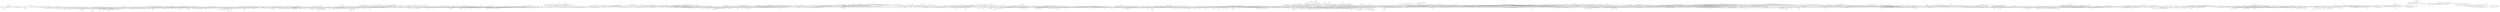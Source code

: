 graph {



	1 [height="0.05", level="1", pos="-32921.80,-30255.70", width="0.05"];
	10 [level="5", pos="-32097.32,-31508.36"];
	100 [level="3", pos="-30446.87,-4542.91"];
	1000 [level="3", pos="7488.33,4362.80"];
	1001 [level="2", pos="8088.72,6288.72"];
	1003 [level="5", pos="4446.42,2714.17"];
	1005 [height="0.05", level="1", pos="6815.83,-12242.97", width="0.05"];
	1006 [height="0.05", level="1", pos="11517.43,-13700.58", width="0.05"];
	1007 [height="0.05", level="1", pos="11927.18,-16990.85", width="0.05"];
	1008 [level="5", pos="4842.81,-9943.70"];
	1009 [height="0.05", level="1", pos="9840.65,-19009.11", width="0.05"];
	101 [level="6", pos="-35964.80,-2326.40"];
	1010 [height="0.05", level="1", pos="11490.96,-11142.18", width="0.05"];
	1011 [level="3", pos="2519.97,-8029.09"];
	1012 [level="6", pos="6303.34,-5020.73"];
	1013 [level="3", pos="4037.31,-5131.53"];
	1014 [level="6", pos="5224.05,-5104.77"];
	1015 [level="2", pos="5016.14,-10646.98"];
	1016 [level="3", pos="2627.78,-6286.76"];
	1017 [level="6", pos="6115.94,-10530.82"];
	1018 [level="3", pos="3560.95,-5888.62"];
	1019 [level="2", pos="9972.62,-7858.25"];
	102 [level="5", pos="-35755.61,-2209.07"];
	1020 [level="4", pos="7334.71,-4903.56"];
	1021 [level="5", pos="4510.94,-9652.70"];
	1022 [level="3", pos="3572.89,-8767.15"];
	1023 [level="7", pos="9055.55,-7679.61"];
	1024 [level="3", pos="8655.13,-6443.95"];
	1025 [level="5", pos="8293.73,-5974.23"];
	1026 [level="7", pos="8399.30,-9950.55"];
	1027 [level="5", pos="3081.72,-6521.94"];
	1028 [level="5", pos="5773.76,-5092.62"];
	1029 [level="3", pos="8380.41,-10932.13"];
	103 [level="2", pos="-33879.52,1951.60"];
	1030 [level="2", pos="9943.75,-9539.62"];
	1031 [level="5", pos="3793.29,-5582.81"];
	1032 [level="7", pos="7259.34,-10445.65"];
	1033 [level="7", pos="8254.41,-5923.99"];
	1034 [level="3", pos="3570.56,-5850.14"];
	1035 [level="5", pos="9060.51,-8974.43"];
	1036 [level="5", pos="6895.40,-5033.33"];
	1037 [level="5", pos="3139.99,-8429.81"];
	1038 [level="4", pos="3379.22,-6194.09"];
	1039 [level="5", pos="5148.07,-5045.71"];
	1040 [level="7", pos="7422.79,-5200.76"];
	1041 [level="4", pos="3572.86,-9345.88"];
	1042 [level="5", pos="2890.85,-7249.00"];
	1043 [level="3", pos="2687.25,-7681.65"];
	1044 [level="5", pos="3636.57,-9239.69"];
	1045 [level="3", pos="3455.91,-8766.79"];
	1046 [level="7", pos="9083.81,-8395.38"];
	1047 [level="7", pos="5625.81,-10389.10"];
	1048 [level="4", pos="4346.58,-5611.37"];
	1049 [level="7", pos="8671.66,-6508.15"];
	105 [level="6", pos="-34933.62,242.98"];
	1050 [level="4", pos="5710.01,-5036.34"];
	1051 [level="5", pos="5668.76,-10445.11"];
	1052 [level="5", pos="6372.35,-4947.05"];
	1053 [level="4", pos="7879.10,-5439.04"];
	1054 [level="5", pos="4397.20,-9716.89"];
	1057 [level="2", pos="8894.87,-7061.04"];
	1058 [level="3", pos="3827.87,-9679.31"];
	1059 [level="6", pos="7923.86,-5474.66"];
	106 [level="3", pos="-34590.85,1258.76"];
	1061 [level="2", pos="6195.63,-10878.41"];
	1062 [level="3", pos="4805.52,-10149.62"];
	1063 [level="6", pos="8811.81,-9615.20"];
	1064 [level="3", pos="2973.13,-6872.79"];
	1066 [level="3", pos="2885.18,-7210.07"];
	1067 [level="5", pos="4442.45,-5063.83"];
	1068 [level="4", pos="3066.95,-8404.74"];
	1069 [level="6", pos="9125.19,-8345.39"];
	107 [level="6", pos="-30523.62,-4614.39"];
	1070 [level="5", pos="8974.98,-7112.81"];
	1071 [level="3", pos="2891.62,-8037.06"];
	1073 [level="3", pos="5767.03,-12249.29"];
	1074 [level="7", pos="6920.25,-11916.94"];
	1075 [level="5", pos="6131.57,-13001.30"];
	1076 [level="7", pos="6957.65,-13181.65"];
	1077 [level="3", pos="5909.41,-11174.71"];
	1078 [level="4", pos="5778.48,-12558.58"];
	1079 [level="7", pos="7048.73,-12874.80"];
	108 [height="0.05", level="1", pos="-24424.99,4548.24", width="0.05"];
	1081 [level="5", pos="5764.13,-12528.45"];
	1083 [level="5", pos="-2931.56,-772.85"];
	1084 [level="4", pos="-2725.84,63.29"];
	1085 [height="0.05", level="1", pos="-24457.99,20663.73", width="0.05"];
	1086 [level="5", pos="-21162.53,13798.59"];
	1087 [level="2", pos="-22001.27,18412.14"];
	1088 [level="5", pos="-19768.70,13997.23"];
	1089 [level="4", pos="-19309.20,16893.25"];
	109 [height="0.05", level="1", pos="-29005.48,14710.33", width="0.05"];
	1090 [level="5", pos="-22799.16,16623.40"];
	1091 [level="3", pos="-20944.70,13398.45"];
	1092 [level="5", pos="-19375.06,15075.59"];
	1093 [level="7", pos="-22636.71,14746.42"];
	1094 [level="4", pos="-22952.80,16336.93"];
	1095 [level="5", pos="-20187.96,18063.34"];
	1097 [level="6", pos="-19269.28,16528.05"];
	1098 [level="6", pos="-20525.33,18094.32"];
	11 [level="4", pos="-34638.74,-30274.66"];
	110 [height="0.05", level="1", pos="-26635.62,11359.01", width="0.05"];
	1100 [level="6", pos="-22469.37,14504.32"];
	1101 [level="2", pos="-23974.77,23743.19"];
	1102 [level="2", pos="-26781.90,22794.18"];
	1103 [level="5", pos="-22850.58,23178.01"];
	1104 [level="3", pos="-26118.67,18287.61"];
	1105 [level="7", pos="-22706.43,20253.60"];
	1106 [height="0.05", level="1", pos="-24185.47,24913.66", width="0.05"];
	1107 [level="3", pos="-24070.78,18324.67"];
	1108 [level="5", pos="-24602.91,18388.80"];
	1109 [level="2", pos="-21934.87,20877.80"];
	111 [height="0.05", level="1", pos="-30034.48,8615.22", width="0.05"];
	1110 [level="4", pos="-26072.56,18834.06"];
	1112 [level="5", pos="-22276.11,21381.15"];
	1114 [level="3", pos="-22800.79,19112.43"];
	1115 [level="5", pos="-26605.32,20466.08"];
	1116 [level="3", pos="-22760.04,22940.77"];
	1118 [level="3", pos="-26624.93,20817.07"];
	1119 [level="2", pos="-12498.62,36505.45"];
	112 [height="0.05", level="1", pos="-27118.32,-6571.24", width="0.05"];
	1120 [level="6", pos="-10096.85,34621.96"];
	1121 [level="5", pos="-9991.31,37104.77"];
	1122 [level="4", pos="-11342.84,34800.93"];
	1123 [level="7", pos="-9040.10,35990.55"];
	1124 [level="7", pos="-10150.54,37206.86"];
	1125 [level="5", pos="-11670.92,36515.63"];
	1126 [level="2", pos="-13457.36,39058.70"];
	1127 [level="5", pos="-12254.15,37409.35"];
	1128 [level="2", pos="-14413.12,42093.33"];
	1129 [level="2", pos="-14716.81,37201.47"];
	113 [height="0.05", level="1", pos="-27230.85,-2469.44", width="0.05"];
	1130 [level="7", pos="-13040.61,39252.21"];
	1132 [level="6", pos="-14897.31,39139.00"];
	1134 [level="2", pos="-14281.58,44302.89"];
	1135 [level="2", pos="-17155.93,43462.03"];
	1136 [level="4", pos="-13422.43,41804.73"];
	1137 [level="7", pos="-16044.42,40632.28"];
	1139 [level="3", pos="-12917.94,43846.48"];
	114 [level="2", pos="-30124.65,5878.03"];
	1140 [level="2", pos="-13125.38,46361.97"];
	1141 [level="5", pos="-15122.80,44132.69"];
	1142 [level="3", pos="-14898.09,45495.11"];
	1144 [level="2", pos="-34112.51,13058.25"];
	1145 [level="6", pos="-36590.72,16404.34"];
	1146 [level="2", pos="-39510.53,13916.38"];
	1147 [height="0.05", level="1", pos="-29227.90,26304.20", width="0.05"];
	1148 [level="3", pos="-33629.61,15181.52"];
	1149 [level="5", pos="-33990.46,14458.83"];
	115 [height="0.05", level="1", pos="-26734.03,-278.17", width="0.05"];
	1150 [level="3", pos="-34542.28,12999.93"];
	1151 [level="5", pos="-34300.02,16420.40"];
	1152 [level="3", pos="-35758.35,17200.22"];
	1153 [level="7", pos="-37054.07,15664.98"];
	1155 [level="3", pos="-36171.62,12693.15"];
	1156 [level="6", pos="-37215.38,13891.60"];
	1157 [level="3", pos="-33366.43,12553.12"];
	1159 [level="5", pos="-32889.97,12676.26"];
	116 [level="5", pos="-28334.07,121.72"];
	1160 [level="6", pos="-33351.50,12206.82"];
	1162 [level="6", pos="-5236.31,4825.93"];
	1163 [level="4", pos="-4106.17,4042.81"];
	1164 [level="3", pos="-5900.02,4732.46"];
	1165 [level="3", pos="-5610.79,4080.28"];
	1166 [level="5", pos="1674.15,-6064.07"];
	1168 [height="0.05", level="1", pos="-5839.05,16513.59", width="0.05"];
	1169 [height="0.05", level="1", pos="-8710.97,11265.53", width="0.05"];
	117 [level="5", pos="-29987.50,2337.61"];
	1170 [height="0.05", level="1", pos="-4847.35,12806.08", width="0.05"];
	1172 [height="0.05", level="1", pos="-8229.44,19036.04", width="0.05"];
	1173 [level="2", pos="-5144.62,18647.14"];
	1174 [level="6", pos="-7718.08,16865.73"];
	1175 [level="3", pos="-6492.53,14577.88"];
	1176 [level="7", pos="-5545.49,18247.98"];
	1177 [level="5", pos="-4271.26,17709.43"];
	1178 [level="4", pos="-3816.19,16418.35"];
	1179 [level="2", pos="-5182.50,14563.00"];
	118 [level="3", pos="-25255.88,1047.85"];
	1180 [level="3", pos="-8208.88,15449.72"];
	1181 [level="7", pos="-3698.03,16556.91"];
	1182 [level="5", pos="-6886.33,14676.40"];
	1183 [level="3", pos="-8113.25,16676.84"];
	1185 [level="6", pos="-4034.23,17633.78"];
	1186 [level="6", pos="-6750.01,18033.99"];
	1188 [level="6", pos="-5030.02,14928.77"];
	1189 [level="6", pos="-7788.93,15435.22"];
	119 [level="7", pos="-30212.29,3894.94"];
	1191 [level="3", pos="-6784.64,19562.88"];
	1192 [level="3", pos="-9678.82,17579.81"];
	1193 [level="6", pos="-8093.17,20552.55"];
	1194 [level="3", pos="-6846.25,18551.70"];
	1195 [level="6", pos="-8383.45,17799.72"];
	1196 [level="7", pos="-7824.15,20274.90"];
	1197 [level="5", pos="-9609.66,19639.80"];
	1198 [level="2", pos="-10014.13,18065.08"];
	1199 [level="5", pos="-9460.53,20222.83"];
	12 [height="0.05", level="1", pos="-38265.27,-20731.00", width="0.05"];
	120 [level="7", pos="-27122.00,5032.76"];
	1201 [level="6", pos="-6467.62,19936.68"];
	1202 [level="3", pos="-48874.98,6656.15"];
	1203 [level="5", pos="-47925.30,7873.05"];
	1204 [level="3", pos="-50111.89,7634.77"];
	1205 [height="0.05", level="1", pos="-15829.97,-31637.56", width="0.05"];
	1206 [height="0.05", level="1", pos="-24625.27,-33624.88", width="0.05"];
	1207 [level="5", pos="-19380.81,-27633.31"];
	1209 [level="6", pos="-20195.49,-28417.37"];
	121 [level="7", pos="-25953.00,3117.55"];
	1210 [level="2", pos="-13927.03,-30462.52"];
	1211 [level="7", pos="-16962.62,-31133.35"];
	1212 [level="4", pos="-14280.46,-32616.97"];
	1213 [level="7", pos="-16170.88,-32675.25"];
	1214 [level="2", pos="-16027.15,-29549.60"];
	1215 [level="2", pos="-15420.55,-33852.19"];
	1216 [level="3", pos="-17090.47,-32325.94"];
	1217 [level="6", pos="-13988.68,-29959.05"];
	1218 [level="5", pos="-13323.72,-31300.71"];
	1219 [level="5", pos="-12998.81,-29986.75"];
	122 [level="4", pos="-26033.40,4486.84"];
	1220 [level="2", pos="-22924.50,12112.30"];
	1221 [level="4", pos="-24502.53,11937.56"];
	1222 [level="4", pos="-22908.98,10854.00"];
	1223 [level="3", pos="-21913.15,12510.97"];
	1224 [level="7", pos="-23296.00,13627.64"];
	1225 [level="5", pos="-22455.07,11706.39"];
	1226 [level="5", pos="-21558.97,12789.63"];
	1227 [level="2", pos="-1319.68,24170.10"];
	1228 [level="6", pos="322.96,26666.04"];
	1229 [level="2", pos="-2868.43,25683.24"];
	123 [level="4", pos="-28424.61,132.51"];
	1230 [level="3", pos="345.37,25494.40"];
	1231 [level="2", pos="-3325.25,27168.53"];
	1232 [level="5", pos="-550.54,27439.80"];
	1233 [level="2", pos="525.84,23871.83"];
	1234 [level="4", pos="-1344.50,27306.90"];
	1236 [level="3", pos="-1958.22,25441.26"];
	1237 [level="3", pos="-2558.04,24229.01"];
	1238 [level="3", pos="-2157.54,24034.60"];
	1239 [level="3", pos="-1095.73,23475.12"];
	124 [level="5", pos="-29922.67,5325.49"];
	1240 [level="6", pos="-926.95,24037.08"];
	1241 [level="2", pos="-30379.51,11606.27"];
	1242 [level="2", pos="-28915.06,17194.67"];
	1243 [height="0.05", level="1", pos="-29696.54,19461.64", width="0.05"];
	1244 [level="3", pos="-30835.67,13837.49"];
	1245 [level="6", pos="-27146.40,15459.81"];
	1246 [level="3", pos="-27465.75,13351.50"];
	1247 [level="5", pos="-28409.79,12651.10"];
	1248 [level="7", pos="-27370.00,15168.96"];
	1249 [height="0.05", level="1", pos="-31079.65,14806.68", width="0.05"];
	125 [level="6", pos="-30177.76,2523.65"];
	1250 [level="7", pos="-30294.49,15581.59"];
	1251 [level="5", pos="-27505.34,13641.00"];
	1252 [level="5", pos="-27707.23,16636.00"];
	1254 [level="3", pos="-27763.16,16789.89"];
	1255 [level="3", pos="-31911.40,10983.86"];
	1256 [level="4", pos="-30272.63,10981.81"];
	1257 [level="5", pos="-31392.44,12547.76"];
	1258 [level="3", pos="-33040.69,10250.36"];
	1259 [level="3", pos="-33999.78,9911.28"];
	126 [level="2", pos="-28899.51,6403.26"];
	1260 [level="4", pos="-33381.62,11066.40"];
	1261 [level="6", pos="-32752.31,9451.57"];
	1262 [level="6", pos="-18089.70,8519.24"];
	1263 [level="3", pos="-16908.63,8050.79"];
	1264 [height="0.05", level="1", pos="-8288.77,-31471.79", width="0.05"];
	1265 [level="3", pos="-435.68,-25092.07"];
	1266 [level="5", pos="-1518.70,-30005.47"];
	1267 [height="0.05", level="1", pos="-6736.49,-27783.40", width="0.05"];
	1268 [level="2", pos="2836.69,-27355.89"];
	1269 [level="3", pos="272.28,-27548.04"];
	127 [level="5", pos="-29070.03,1078.55"];
	1270 [level="6", pos="-5512.34,-26469.15"];
	1271 [level="5", pos="-4946.26,-24690.57"];
	1272 [level="4", pos="49.64,-28218.48"];
	1273 [level="7", pos="-959.56,-29449.53"];
	1274 [level="2", pos="-5623.07,-25319.91"];
	1275 [level="7", pos="-427.53,-26120.35"];
	1276 [level="2", pos="-4994.49,-22966.55"];
	1277 [level="5", pos="-2699.99,-29612.02"];
	1278 [level="5", pos="-1936.71,-23803.42"];
	1279 [level="5", pos="-280.15,-25932.82"];
	128 [level="6", pos="-25740.07,2098.91"];
	1280 [level="5", pos="-3906.34,-24229.18"];
	1281 [level="3", pos="167.12,-28184.51"];
	1282 [level="7", pos="-3629.02,-28571.24"];
	1283 [level="4", pos="-660.30,-29710.70"];
	1284 [level="3", pos="-1944.31,-23302.54"];
	1285 [level="3", pos="-1522.02,-30286.48"];
	1286 [level="4", pos="-1481.35,-24953.86"];
	1287 [level="7", pos="-1266.58,-24286.81"];
	1288 [level="2", pos="-5182.52,-24652.13"];
	1289 [level="2", pos="-2501.29,-30217.57"];
	129 [level="4", pos="-30576.18,4282.16"];
	1291 [level="2", pos="89.91,-29459.08"];
	1292 [level="3", pos="-2763.16,-23641.70"];
	1296 [level="3", pos="-5401.66,-27665.86"];
	1297 [level="3", pos="-37.45,-29194.30"];
	1299 [level="6", pos="-3626.69,-29090.96"];
	13 [height="0.05", level="1", pos="-42591.80,-29436.92", width="0.05"];
	130 [level="3", pos="-26223.25,1463.91"];
	1301 [level="5", pos="-5734.73,-26320.89"];
	1302 [height="0.05", level="1", pos="2436.39,-32863.20", width="0.05"];
	1303 [level="3", pos="-9857.74,-28275.70"];
	1304 [height="0.05", level="1", pos="-6117.94,-37498.46", width="0.05"];
	1305 [height="0.05", level="1", pos="-11864.07,-39173.83", width="0.05"];
	1306 [level="2", pos="-5772.50,-30789.30"];
	1307 [level="4", pos="-11545.93,-33055.76"];
	1308 [level="3", pos="-5098.14,-33605.81"];
	1309 [level="2", pos="-11312.48,-30352.02"];
	131 [level="5", pos="-25427.12,2883.42"];
	1310 [level="7", pos="-10386.45,-29282.64"];
	1311 [level="4", pos="-10667.70,-28693.76"];
	1312 [level="2", pos="-10016.95,-27486.57"];
	1313 [level="4", pos="-5842.08,-30912.81"];
	1314 [level="2", pos="-4860.50,-29462.10"];
	1315 [level="5", pos="-9013.29,-34169.18"];
	1316 [level="3", pos="-11664.81,-31989.21"];
	1317 [level="4", pos="-7970.82,-34840.72"];
	1318 [level="7", pos="-8135.29,-28515.25"];
	1319 [level="7", pos="-11229.23,-33046.30"];
	132 [level="3", pos="-26849.48,563.78"];
	1320 [level="3", pos="-10347.05,-33926.10"];
	1321 [level="4", pos="-5601.50,-32407.41"];
	1322 [level="5", pos="-10850.76,-30216.52"];
	1323 [level="7", pos="-8122.74,-34558.03"];
	1324 [level="5", pos="-7060.26,-28686.81"];
	1325 [level="7", pos="-6152.75,-34076.93"];
	1326 [level="5", pos="-6955.62,-34451.08"];
	1327 [level="5", pos="-5795.91,-32421.57"];
	1328 [level="2", pos="-12146.84,-32234.54"];
	1329 [level="4", pos="-11099.40,-31038.08"];
	133 [height="0.05", level="1", pos="-24077.38,-2875.55", width="0.05"];
	1331 [level="4", pos="-7064.52,-29085.30"];
	1332 [level="6", pos="-8323.99,-28838.55"];
	1334 [level="4", pos="-6170.51,-33895.11"];
	1336 [level="6", pos="-10395.84,-33727.32"];
	1338 [height="0.05", level="1", pos="4942.92,-43362.99", width="0.05"];
	1339 [level="6", pos="4632.47,-30826.08"];
	134 [height="0.05", level="1", pos="-24248.42,11213.50", width="0.05"];
	1340 [level="3", pos="4861.38,-36058.39"];
	1341 [level="5", pos="5384.64,-31984.08"];
	1342 [level="2", pos="-1802.95,-33128.98"];
	1343 [level="3", pos="-672.44,-35624.11"];
	1344 [level="5", pos="918.41,-35778.51"];
	1345 [level="7", pos="1753.55,-36316.23"];
	1346 [level="7", pos="4743.09,-30920.31"];
	1347 [level="2", pos="5321.21,-34892.43"];
	1348 [level="7", pos="1041.59,-35220.21"];
	1349 [level="7", pos="5161.96,-33402.88"];
	135 [height="0.05", level="1", pos="-25068.84,6056.61", width="0.05"];
	1350 [level="7", pos="-793.36,-33230.91"];
	1351 [level="4", pos="2572.44,-36559.79"];
	1352 [level="5", pos="-488.54,-34050.17"];
	1353 [level="7", pos="3331.72,-30270.05"];
	1354 [level="7", pos="-482.77,-31368.54"];
	1355 [level="2", pos="2814.39,-37714.32"];
	1356 [level="4", pos="655.93,-29712.93"];
	1357 [level="4", pos="5632.78,-32079.92"];
	1358 [level="3", pos="3592.13,-30095.02"];
	136 [level="6", pos="-23069.66,4742.80"];
	1361 [level="4", pos="-327.14,-31585.51"];
	1363 [level="5", pos="5445.00,-35150.17"];
	1366 [level="6", pos="-170.35,-30407.83"];
	1367 [level="6", pos="1657.41,-36340.52"];
	1368 [level="3", pos="-210.05,-30219.56"];
	1369 [level="3", pos="2133.00,-30014.74"];
	137 [level="7", pos="-23619.43,5875.03"];
	1370 [level="4", pos="20.23,-34168.04"];
	1371 [level="6", pos="5495.37,-33277.78"];
	1372 [level="5", pos="1818.41,-29575.50"];
	1373 [level="6", pos="854.44,-29809.35"];
	1375 [level="4", pos="4106.83,-35412.38"];
	1379 [level="6", pos="6719.20,-41446.75"];
	138 [level="4", pos="-24932.04,3036.16"];
	1380 [level="6", pos="7287.26,-44006.24"];
	1381 [level="6", pos="3733.63,-41945.85"];
	1382 [level="6", pos="2549.88,-43676.17"];
	1383 [level="3", pos="6023.01,-46019.39"];
	1384 [level="5", pos="6207.89,-45444.40"];
	1385 [level="5", pos="4627.94,-45887.68"];
	1386 [height="0.05", level="1", pos="4898.54,-47978.63", width="0.05"];
	1387 [level="3", pos="5893.77,-40417.82"];
	1388 [level="7", pos="7229.39,-44207.36"];
	1389 [level="2", pos="7542.25,-42638.03"];
	139 [level="3", pos="-23178.23,3463.84"];
	1390 [level="5", pos="6845.12,-41977.29"];
	1391 [level="5", pos="3035.31,-45124.77"];
	1392 [level="5", pos="5445.77,-41122.18"];
	1393 [level="4", pos="3230.73,-45191.11"];
	1394 [level="3", pos="2264.58,-43434.24"];
	1395 [level="5", pos="3157.40,-42097.24"];
	1397 [height="0.05", level="1", pos="15549.84,-19541.73", width="0.05"];
	1398 [level="3", pos="12345.63,-13423.98"];
	1399 [level="3", pos="11011.69,-14704.89"];
	14 [level="4", pos="-40113.54,-26580.87"];
	140 [level="5", pos="-25212.34,5750.53"];
	1401 [level="3", pos="14719.75,-23626.21"];
	1402 [height="0.05", level="1", pos="21834.48,-23750.83", width="0.05"];
	1403 [height="0.05", level="1", pos="18190.05,-25845.47", width="0.05"];
	1404 [level="6", pos="18817.88,-18805.86"];
	1405 [level="3", pos="15640.93,-23528.07"];
	1406 [level="3", pos="18962.78,-17654.71"];
	1407 [level="5", pos="14420.51,-16342.83"];
	1408 [level="5", pos="17982.48,-16425.84"];
	1409 [level="6", pos="18445.56,-17052.34"];
	141 [level="7", pos="-25828.19,4668.62"];
	1410 [level="6", pos="12654.89,-19056.60"];
	1411 [level="5", pos="13331.07,-17513.25"];
	1412 [level="6", pos="17355.82,-21747.60"];
	1413 [level="3", pos="15290.20,-16620.49"];
	1414 [level="3", pos="13767.32,-16521.47"];
	1415 [level="5", pos="13176.47,-21865.71"];
	1416 [level="4", pos="13073.15,-17455.35"];
	1417 [height="0.05", level="1", pos="26618.51,-23543.67", width="0.05"];
	1418 [level="5", pos="12847.99,-21048.73"];
	1419 [level="7", pos="16631.30,-17007.83"];
	1420 [level="7", pos="12908.29,-18296.92"];
	1421 [level="7", pos="12705.74,-19987.87"];
	1422 [level="5", pos="14682.90,-23167.84"];
	1423 [level="7", pos="12892.26,-20918.02"];
	1424 [level="3", pos="19106.55,-17682.25"];
	1425 [level="7", pos="13283.70,-21889.52"];
	1426 [level="7", pos="17338.01,-21555.57"];
	1427 [level="3", pos="16506.43,-16586.07"];
	1428 [level="5", pos="12693.93,-19158.13"];
	1429 [level="3", pos="13691.64,-23198.19"];
	1430 [level="7", pos="18123.66,-20041.72"];
	1431 [level="7", pos="18452.24,-16937.94"];
	1432 [level="3", pos="17616.65,-16727.02"];
	1435 [level="3", pos="14867.04,-16741.46"];
	1436 [level="4", pos="13803.74,-22694.91"];
	1437 [level="4", pos="12784.65,-18123.33"];
	1439 [level="5", pos="15747.09,-23345.36"];
	1445 [level="3", pos="16644.51,-22992.08"];
	1446 [level="6", pos="12721.25,-20083.29"];
	1447 [level="5", pos="15971.09,-16819.82"];
	1448 [level="5", pos="18680.87,-18963.53"];
	145 [level="5", pos="-25107.62,3507.93"];
	1451 [level="3", pos="-7157.96,7414.55"];
	1452 [level="2", pos="-7596.08,6943.78"];
	1453 [level="3", pos="-5009.80,6054.91"];
	1454 [level="7", pos="-6259.66,4907.63"];
	1455 [level="3", pos="-6687.12,7325.67"];
	1456 [level="5", pos="-6157.64,7390.59"];
	1457 [level="7", pos="-5420.85,5287.51"];
	1458 [level="5", pos="-7123.77,5766.78"];
	146 [height="0.05", level="1", pos="-21507.57,7733.25", width="0.05"];
	1460 [height="0.05", level="1", pos="35983.38,-8374.32", width="0.05"];
	1461 [height="0.05", level="1", pos="26925.65,-8793.49", width="0.05"];
	1462 [height="0.05", level="1", pos="30413.36,-13301.80", width="0.05"];
	1463 [level="3", pos="14465.15,-4988.58"];
	1464 [height="0.05", level="1", pos="23249.90,-5490.24", width="0.05"];
	1465 [level="5", pos="18911.79,-4886.94"];
	1466 [level="6", pos="17238.59,-6925.61"];
	1467 [level="7", pos="17061.32,-3577.49"];
	1468 [level="7", pos="15712.82,-6393.19"];
	1469 [level="5", pos="15853.59,-5821.01"];
	147 [height="0.05", level="1", pos="-23433.15,-9776.32", width="0.05"];
	1470 [level="5", pos="16132.01,-3367.74"];
	1471 [level="5", pos="18286.57,-6810.20"];
	1472 [level="5", pos="14779.90,-2892.89"];
	1473 [level="4", pos="16802.80,-6848.69"];
	1474 [level="2", pos="15229.12,-2869.50"];
	1475 [level="2", pos="13947.47,-3151.47"];
	1476 [level="2", pos="19351.92,-7505.39"];
	1478 [level="4", pos="14120.20,-3175.43"];
	1479 [level="3", pos="14118.81,-3997.82"];
	148 [level="5", pos="-23216.29,-4983.50"];
	1480 [level="5", pos="18283.84,-4264.38"];
	1481 [height="0.05", level="1", pos="45683.51,-12010.83", width="0.05"];
	1482 [height="0.05", level="1", pos="39426.93,-14828.49", width="0.05"];
	1484 [height="0.05", level="1", pos="51535.84,-17766.24", width="0.05"];
	1485 [height="0.05", level="1", pos="43397.36,-19216.33", width="0.05"];
	1486 [level="2", pos="47496.13,-11309.69"];
	1487 [level="7", pos="45569.82,-13363.90"];
	1488 [level="4", pos="44726.16,-10351.60"];
	1489 [level="4", pos="43363.26,-11714.49"];
	149 [level="2", pos="-23724.07,1919.36"];
	1491 [level="2", pos="43635.19,-13825.96"];
	1492 [level="3", pos="43526.06,-12912.41"];
	1493 [level="6", pos="45903.82,-10882.34"];
	1495 [level="6", pos="51153.57,-15242.65"];
	1496 [level="5", pos="51495.46,-19912.18"];
	1497 [level="3", pos="53024.55,-19839.92"];
	1498 [level="6", pos="54047.83,-16921.43"];
	1499 [level="3", pos="53668.96,-19039.53"];
	15 [level="7", pos="-35906.44,-25885.33"];
	150 [level="3", pos="-22232.37,-4497.18"];
	1500 [level="4", pos="53243.23,-15484.45"];
	1501 [level="5", pos="49136.86,-18548.31"];
	1502 [level="7", pos="52798.10,-15599.32"];
	1503 [level="4", pos="49539.85,-16547.59"];
	1504 [level="7", pos="49579.70,-18035.69"];
	1505 [level="4", pos="49764.93,-19890.40"];
	1506 [level="5", pos="50660.89,-15643.72"];
	1507 [level="7", pos="50119.36,-19740.20"];
	1508 [level="3", pos="54371.24,-16546.18"];
	1509 [level="4", pos="54012.95,-18603.85"];
	151 [level="5", pos="-22573.93,-1114.60"];
	1511 [level="4", pos="51907.99,-19810.82"];
	1517 [height="0.05", level="1", pos="19307.84,5216.23", width="0.05"];
	1518 [height="0.05", level="1", pos="18123.67,9476.47", width="0.05"];
	1519 [height="0.05", level="1", pos="21433.07,-77.55", width="0.05"];
	152 [level="6", pos="-25585.84,-3283.85"];
	1520 [level="3", pos="13088.62,-1018.40"];
	1521 [level="3", pos="10517.92,3898.85"];
	1522 [height="0.05", level="1", pos="16618.87,6264.46", width="0.05"];
	1523 [level="2", pos="14760.16,-710.82"];
	1524 [height="0.05", level="1", pos="16578.28,-1432.27", width="0.05"];
	1525 [level="5", pos="17038.15,2696.77"];
	1526 [level="7", pos="16905.26,3455.04"];
	1527 [level="7", pos="11586.60,1723.69"];
	1528 [level="7", pos="15001.55,6344.83"];
	1529 [level="5", pos="11768.06,4860.21"];
	153 [level="5", pos="-21747.86,-3380.92"];
	1530 [level="4", pos="13358.93,6542.53"];
	1531 [level="2", pos="15746.12,6262.97"];
	1532 [level="4", pos="13760.45,-921.48"];
	1533 [level="7", pos="15879.41,1326.16"];
	1534 [level="3", pos="10332.25,4043.39"];
	1535 [level="4", pos="10718.33,4558.96"];
	1536 [level="7", pos="14123.09,6395.92"];
	1537 [level="7", pos="16651.12,5050.33"];
	1538 [level="7", pos="12695.96,6056.01"];
	1539 [level="5", pos="16968.69,4431.54"];
	154 [height="0.05", level="1", pos="-23687.64,903.34", width="0.05"];
	1540 [level="7", pos="12564.72,-325.93"];
	1541 [level="7", pos="10604.62,3385.32"];
	1542 [level="4", pos="12580.67,6134.96"];
	1543 [level="5", pos="14968.72,6541.37"];
	1544 [level="7", pos="14511.49,-104.83"];
	1545 [level="5", pos="12258.33,5262.12"];
	1546 [level="4", pos="12587.88,-7.36"];
	1547 [level="3", pos="11909.95,1145.22"];
	1548 [level="7", pos="11226.20,2550.63"];
	1549 [level="5", pos="13303.22,6401.98"];
	155 [level="5", pos="-25229.80,-2163.30"];
	1550 [level="3", pos="10468.60,3120.77"];
	1551 [level="7", pos="16476.72,2619.78"];
	1553 [level="4", pos="14227.52,6563.04"];
	1554 [level="4", pos="11844.92,974.15"];
	1555 [level="5", pos="11058.75,4507.34"];
	1558 [level="3", pos="10650.61,2588.89"];
	156 [level="5", pos="-24631.41,-648.54"];
	1560 [level="3", pos="11978.70,5887.44"];
	1561 [level="2", pos="15218.69,103.66"];
	1562 [level="6", pos="16537.02,5059.74"];
	1564 [level="5", pos="13082.77,-635.01"];
	1566 [level="6", pos="17173.58,3398.13"];
	1567 [level="3", pos="12157.56,583.37"];
	1568 [level="4", pos="13846.99,-773.76"];
	157 [level="7", pos="-25763.33,-3770.82"];
	1570 [level="6", pos="15850.07,1235.86"];
	1571 [level="2", pos="18539.98,6199.13"];
	1572 [height="0.05", level="1", pos="21439.55,5474.88", width="0.05"];
	1573 [level="2", pos="21161.08,7716.84"];
	1574 [level="2", pos="19926.68,3958.81"];
	1575 [level="3", pos="18316.35,3998.40"];
	1576 [level="3", pos="18302.14,7145.95"];
	1577 [level="5", pos="18188.97,6727.48"];
	1578 [level="5", pos="19444.59,6744.40"];
	1579 [level="5", pos="18156.06,5687.56"];
	158 [level="7", pos="-21619.98,-2019.37"];
	1581 [level="4", pos="19435.07,7443.40"];
	1582 [height="0.05", level="1", pos="-10636.91,-20967.66", width="0.05"];
	1583 [level="2", pos="-10060.43,-22046.95"];
	1584 [level="2", pos="-10092.23,-23858.24"];
	1585 [level="6", pos="-8705.15,-22612.25"];
	1586 [level="5", pos="-10895.38,-22416.03"];
	1587 [level="5", pos="-8667.22,-21662.18"];
	1589 [level="6", pos="-9869.66,-20934.82"];
	159 [level="7", pos="-25486.66,-1540.12"];
	1591 [height="0.05", level="1", pos="21721.19,13626.96", width="0.05"];
	1592 [level="2", pos="10427.06,5049.25"];
	1593 [level="6", pos="8271.10,4590.05"];
	1594 [height="0.05", level="1", pos="27773.89,21446.66", width="0.05"];
	1595 [level="6", pos="22092.68,11282.55"];
	1596 [level="3", pos="22807.91,16595.08"];
	1597 [level="5", pos="20277.91,11549.21"];
	1598 [height="0.05", level="1", pos="24957.65,16811.00", width="0.05"];
	1599 [level="5", pos="20525.03,15536.78"];
	16 [level="4", pos="-35894.33,-24391.03"];
	160 [level="5", pos="-25226.25,-4859.22"];
	1600 [level="5", pos="19019.79,13651.32"];
	1601 [level="5", pos="20883.19,10411.75"];
	1602 [level="5", pos="24637.59,15308.29"];
	1603 [level="7", pos="21039.60,10569.56"];
	1604 [height="0.05", level="1", pos="25274.71,18606.24", width="0.05"];
	1605 [level="3", pos="19224.90,12358.52"];
	1606 [level="7", pos="23348.63,12550.90"];
	1607 [level="2", pos="23392.16,17460.91"];
	1608 [level="7", pos="24676.15,14387.89"];
	1609 [level="7", pos="19796.76,14635.65"];
	161 [level="3", pos="-21763.29,-3845.99"];
	1610 [level="7", pos="21628.47,16054.10"];
	1611 [level="7", pos="22902.61,12060.17"];
	1612 [level="7", pos="19399.72,13486.13"];
	1613 [level="4", pos="21941.08,10647.84"];
	1614 [level="3", pos="24381.04,14176.86"];
	1617 [level="3", pos="20104.59,10948.44"];
	1619 [level="6", pos="21192.30,15633.68"];
	1620 [level="2", pos="25059.42,15749.00"];
	1621 [level="5", pos="23813.63,13212.37"];
	1622 [level="3", pos="19181.92,14674.45"];
	1623 [height="0.05", level="1", pos="32279.53,24646.23", width="0.05"];
	1624 [height="0.05", level="1", pos="26916.23,30450.17", width="0.05"];
	1625 [level="3", pos="27627.82,18190.70"];
	1626 [level="3", pos="28869.88,19032.52"];
	1627 [level="5", pos="29959.30,20698.01"];
	1628 [level="3", pos="27004.83,22791.91"];
	1629 [level="2", pos="30506.46,22643.22"];
	163 [level="6", pos="-22346.97,-1132.88"];
	1631 [level="6", pos="29019.10,19131.19"];
	1632 [level="6", pos="26365.40,20697.50"];
	1633 [level="4", pos="30100.23,20273.67"];
	1634 [level="3", pos="27369.87,18866.21"];
	1635 [level="4", pos="26426.83,21812.58"];
	1636 [level="6", pos="31643.54,26445.99"];
	1637 [height="0.05", level="1", pos="33704.90,28638.53", width="0.05"];
	1638 [height="0.05", level="1", pos="38601.86,24446.39", width="0.05"];
	1639 [height="0.05", level="1", pos="35166.07,21430.71", width="0.05"];
	1640 [level="3", pos="30578.25,26661.58"];
	1641 [level="2", pos="29757.85,25254.04"];
	1642 [level="5", pos="32116.86,23340.87"];
	1643 [level="3", pos="30180.33,24466.01"];
	1644 [level="4", pos="33527.36,25817.12"];
	1645 [level="5", pos="5743.46,-4543.62"];
	1648 [level="4", pos="5102.43,-3940.01"];
	1649 [level="6", pos="2283.25,-25867.95"];
	165 [level="4", pos="-21495.35,-2112.18"];
	1650 [level="5", pos="1716.34,-24856.23"];
	1651 [level="3", pos="837.51,-25810.41"];
	1653 [level="2", pos="2022.38,-26506.38"];
	1654 [level="5", pos="995.55,-26215.68"];
	1656 [height="0.05", level="1", pos="20993.06,34380.41", width="0.05"];
	1657 [level="5", pos="26009.68,28848.05"];
	1658 [level="7", pos="28119.59,29843.38"];
	1659 [height="0.05", level="1", pos="24244.42,34853.95", width="0.05"];
	166 [level="3", pos="-25253.86,-5277.32"];
	1660 [level="4", pos="28278.50,30706.97"];
	1661 [level="3", pos="24216.36,30788.84"];
	1662 [level="3", pos="26741.97,32242.92"];
	1663 [level="7", pos="27329.77,31471.74"];
	1666 [level="4", pos="25405.81,29501.31"];
	1667 [level="3", pos="27869.46,28761.45"];
	1669 [level="5", pos="21603.65,32535.74"];
	167 [level="5", pos="-24195.42,-5253.96"];
	1670 [level="6", pos="22278.81,35594.12"];
	1671 [level="4", pos="22800.79,33670.60"];
	1672 [level="3", pos="20529.32,32571.97"];
	1673 [level="2", pos="18841.46,33975.06"];
	1674 [height="0.05", level="1", pos="18388.68,37506.90", width="0.05"];
	1675 [level="5", pos="19754.35,33212.41"];
	1676 [level="7", pos="22390.93,35210.29"];
	1677 [level="3", pos="20655.08,36473.90"];
	1679 [level="5", pos="19358.08,34935.05"];
	168 [height="0.05", level="1", pos="-18975.64,11025.38", width="0.05"];
	1680 [level="5", pos="20874.35,36408.37"];
	1681 [level="5", pos="21745.23,31920.12"];
	1682 [height="0.05", level="1", pos="13450.82,-28557.32", width="0.05"];
	1683 [height="0.05", level="1", pos="11338.96,-27360.47", width="0.05"];
	1684 [level="5", pos="10826.37,-17352.12"];
	1685 [level="5", pos="12589.35,-17213.62"];
	1686 [level="4", pos="11946.06,-16159.63"];
	1687 [level="2", pos="10749.26,-16010.27"];
	1689 [level="2", pos="13911.02,-30917.89"];
	169 [level="5", pos="-23460.09,6802.06"];
	1690 [height="0.05", level="1", pos="16421.55,-32910.45", width="0.05"];
	1691 [level="2", pos="15156.33,-27593.45"];
	1692 [level="3", pos="14149.48,-26996.50"];
	1693 [level="4", pos="12450.40,-29433.63"];
	1694 [level="2", pos="11994.79,-30975.52"];
	1695 [level="6", pos="13807.00,-31478.74"];
	1697 [level="5", pos="11254.87,-32122.56"];
	1698 [level="5", pos="11110.03,-31397.82"];
	1699 [level="5", pos="11692.20,-30164.52"];
	17 [level="4", pos="-38753.22,-27272.60"];
	170 [level="5", pos="-22435.80,5059.09"];
	1700 [level="7", pos="13307.62,-31948.15"];
	1702 [level="6", pos="12375.21,-30367.47"];
	1705 [level="6", pos="12558.90,-32382.61"];
	1706 [height="0.05", level="1", pos="12462.50,20014.03", width="0.05"];
	1707 [height="0.05", level="1", pos="15534.30,21966.61", width="0.05"];
	1708 [height="0.05", level="1", pos="11104.84,22453.64", width="0.05"];
	1709 [level="7", pos="9647.78,21175.00"];
	171 [level="7", pos="-19943.14,7623.26"];
	1710 [level="2", pos="8387.41,21041.67"];
	1711 [level="7", pos="10255.07,19429.17"];
	1712 [level="5", pos="9063.92,19457.44"];
	1714 [height="0.05", level="1", pos="15521.36,18399.66", width="0.05"];
	1715 [level="6", pos="13095.20,20040.93"];
	1716 [level="3", pos="12001.36,18759.10"];
	172 [level="5", pos="-20972.38,10623.07"];
	1720 [level="5", pos="16177.80,19662.07"];
	1721 [level="6", pos="14431.55,16973.25"];
	1722 [level="5", pos="16369.82,16778.09"];
	1723 [level="6", pos="13843.20,19539.19"];
	1724 [level="4", pos="17238.09,18426.66"];
	1725 [level="3", pos="15484.86,16460.94"];
	1726 [level="4", pos="13953.53,17244.63"];
	1727 [level="7", pos="16883.99,19793.88"];
	1728 [level="7", pos="15034.21,19914.93"];
	1729 [level="5", pos="15351.64,20028.51"];
	173 [level="7", pos="-23164.07,9465.49"];
	1730 [level="7", pos="17088.91,17823.26"];
	1735 [level="5", pos="17424.74,18970.38"];
	1736 [level="6", pos="13554.22,18064.47"];
	1737 [level="6", pos="16417.84,16930.33"];
	1739 [level="3", pos="13292.69,18604.20"];
	174 [level="2", pos="-21912.74,3086.32"];
	1741 [height="0.05", level="1", pos="15069.27,-10793.43", width="0.05"];
	1742 [level="2", pos="14858.66,-7529.08"];
	1743 [level="2", pos="15556.91,-8874.56"];
	1744 [level="5", pos="10950.35,-7122.33"];
	1745 [level="7", pos="14067.74,-6803.29"];
	1746 [level="3", pos="11915.06,-4871.31"];
	1747 [level="5", pos="13181.50,-8063.93"];
	1748 [level="7", pos="11234.48,-7353.82"];
	1749 [level="7", pos="13621.36,-5181.25"];
	175 [level="7", pos="-19701.25,8766.94"];
	1750 [level="5", pos="14194.37,-6231.36"];
	1751 [level="2", pos="12310.25,-8264.59"];
	1755 [level="5", pos="11431.86,-4690.35"];
	1756 [level="3", pos="10434.84,-5711.32"];
	1757 [level="6", pos="13316.71,-4983.79"];
	176 [level="3", pos="-23743.75,8430.99"];
	1760 [height="0.05", level="1", pos="19940.30,-12687.23", width="0.05"];
	1761 [level="3", pos="13663.42,-9718.72"];
	1762 [level="7", pos="14359.56,-11000.40"];
	1763 [level="3", pos="16481.48,-10619.50"];
	1764 [height="0.05", level="1", pos="23942.47,-19404.55", width="0.05"];
	1765 [level="2", pos="16853.91,-11789.26"];
	1766 [height="0.05", level="1", pos="20068.08,-15930.04", width="0.05"];
	1767 [height="0.05", level="1", pos="15476.18,-14451.76", width="0.05"];
	1768 [level="5", pos="20482.72,-12525.26"];
	1769 [level="3", pos="19087.26,-11061.17"];
	177 [level="3", pos="-20816.45,10824.14"];
	1770 [level="3", pos="17817.40,-12690.23"];
	1771 [level="2", pos="23193.63,-17959.50"];
	1772 [height="0.05", level="1", pos="24933.39,-17977.04", width="0.05"];
	1773 [level="2", pos="26459.92,-21007.47"];
	1774 [level="6", pos="22881.86,-20471.43"];
	1775 [level="2", pos="25595.29,-19722.23"];
	1776 [level="5", pos="23888.88,-20893.78"];
	1777 [level="2", pos="21860.48,-19447.87"];
	1778 [level="2", pos="22726.45,-16417.82"];
	1779 [height="0.05", level="1", pos="4697.64,3718.32", width="0.05"];
	178 [level="7", pos="-23420.95,6969.67"];
	1780 [level="2", pos="4104.17,2552.35"];
	1781 [level="3", pos="1808.57,1907.70"];
	1782 [level="3", pos="872.27,51.84"];
	1783 [level="3", pos="3455.21,3285.74"];
	1784 [level="7", pos="3506.24,1510.54"];
	1785 [level="3", pos="3369.88,2766.74"];
	1786 [level="3", pos="4313.50,3240.02"];
	1787 [level="2", pos="1156.80,860.71"];
	1788 [level="5", pos="2619.95,2268.40"];
	1789 [level="4", pos="3517.93,1985.75"];
	179 [level="5", pos="-19458.00,8751.66"];
	1790 [level="6", pos="2246.56,2184.66"];
	1791 [level="2", pos="4636.37,6018.29"];
	1792 [level="4", pos="3980.44,4268.41"];
	1793 [level="3", pos="3963.24,4712.52"];
	1794 [level="2", pos="6041.22,7455.71"];
	1795 [level="6", pos="5670.26,5748.56"];
	1796 [level="2", pos="6921.10,6920.07"];
	1797 [level="7", pos="4280.77,5179.85"];
	1798 [level="4", pos="5500.82,6965.88"];
	1799 [level="4", pos="5200.30,5208.07"];
	18 [level="7", pos="-40122.10,-23858.52"];
	180 [level="4", pos="-19329.58,7871.56"];
	1801 [level="6", pos="6577.31,7706.78"];
	1802 [level="2", pos="8503.90,7422.68"];
	1804 [level="6", pos="6282.67,7023.82"];
	1806 [level="4", pos="13188.15,12121.00"];
	1807 [height="0.05", level="1", pos="16214.40,12807.53", width="0.05"];
	1808 [height="0.05", level="1", pos="10834.50,17467.79", width="0.05"];
	1809 [height="0.05", level="1", pos="19052.66,17173.63", width="0.05"];
	181 [level="7", pos="-23081.73,5284.79"];
	1810 [level="3", pos="9202.01,12120.80"];
	1811 [level="6", pos="11353.51,10868.12"];
	1812 [level="3", pos="11879.87,10635.06"];
	1813 [height="0.05", level="1", pos="13834.60,15083.53", width="0.05"];
	1814 [level="4", pos="10828.22,14716.94"];
	1815 [level="3", pos="10356.53,11189.09"];
	1816 [level="7", pos="12291.97,11401.20"];
	1817 [level="3", pos="9529.58,12094.67"];
	1818 [level="5", pos="9941.37,13201.71"];
	182 [level="5", pos="-22390.71,10405.24"];
	1820 [height="0.05", level="1", pos="14817.55,15578.88", width="0.05"];
	1821 [level="3", pos="9436.28,12924.40"];
	1824 [level="6", pos="12519.82,15148.71"];
	1825 [level="4", pos="12345.47,15058.92"];
	1826 [level="3", pos="13761.24,12521.41"];
	1827 [level="6", pos="10624.74,14036.34"];
	1828 [level="5", pos="13148.99,11295.22"];
	1829 [level="5", pos="27809.90,-7516.39"];
	183 [level="5", pos="-21470.85,5096.63"];
	1830 [level="3", pos="25822.26,-7478.27"];
	1831 [level="2", pos="29783.55,-8177.29"];
	1832 [level="3", pos="25066.65,-7267.60"];
	1833 [height="0.05", level="1", pos="31833.39,-9013.82", width="0.05"];
	1834 [level="4", pos="28966.74,-9838.30"];
	1835 [level="7", pos="27406.84,-10129.67"];
	1836 [level="3", pos="29008.16,-8049.26"];
	1837 [level="7", pos="26101.79,-9900.56"];
	1838 [level="7", pos="25833.49,-9916.99"];
	1839 [level="3", pos="24617.02,-8850.97"];
	184 [level="5", pos="-20660.06,6121.40"];
	1840 [level="3", pos="29068.30,-9476.50"];
	1841 [level="6", pos="27186.07,-7303.20"];
	1842 [level="5", pos="27907.46,-10500.33"];
	1843 [level="5", pos="24969.06,-8985.93"];
	1844 [level="5", pos="-9608.81,-3577.48"];
	1845 [level="2", pos="-10666.69,-1912.21"];
	1846 [level="4", pos="-9621.49,-2227.03"];
	1847 [level="6", pos="-9811.23,-3899.69"];
	1848 [level="5", pos="-9941.29,-2042.44"];
	1849 [height="0.05", level="1", pos="8684.22,-32609.24", width="0.05"];
	185 [level="2", pos="-20097.91,10163.40"];
	1850 [level="5", pos="10398.27,-27467.33"];
	1851 [level="6", pos="12199.44,-26834.23"];
	1852 [level="5", pos="12049.34,-26137.44"];
	1853 [level="7", pos="12221.84,-28009.94"];
	1854 [level="5", pos="11346.53,-28956.79"];
	1855 [level="6", pos="12071.55,-28591.91"];
	1856 [height="0.05", level="1", pos="10920.01,-37218.89", width="0.05"];
	1857 [level="2", pos="11208.91,-33538.34"];
	1858 [level="2", pos="7172.91,-34773.28"];
	1859 [level="5", pos="8627.21,-31240.42"];
	186 [level="6", pos="-23524.38,8171.32"];
	1860 [level="2", pos="10327.00,-34385.64"];
	1861 [level="3", pos="7690.84,-32652.30"];
	1862 [level="4", pos="10238.48,-32278.72"];
	1864 [height="0.05", level="1", pos="13477.99,-41597.43", width="0.05"];
	1865 [level="5", pos="12134.75,-37588.08"];
	1866 [level="2", pos="8293.87,-38390.62"];
	1867 [level="3", pos="12127.94,-36081.52"];
	1868 [level="3", pos="10321.02,-38899.84"];
	1869 [level="5", pos="9398.41,-36751.92"];
	187 [level="6", pos="-23231.21,9791.71"];
	1870 [level="2", pos="10037.14,-41606.20"];
	1871 [level="2", pos="13937.14,-45047.36"];
	1872 [level="3", pos="13809.46,-40059.92"];
	1873 [level="5", pos="12361.40,-42919.90"];
	1874 [level="5", pos="14438.87,-42295.49"];
	1875 [level="7", pos="14435.75,-41407.98"];
	1876 [level="4", pos="9672.27,-42965.82"];
	1877 [level="5", pos="9484.93,-40797.03"];
	1878 [level="7", pos="10538.59,-40130.94"];
	1879 [level="7", pos="8936.17,-41090.66"];
	188 [level="3", pos="-22913.51,5733.00"];
	1880 [level="5", pos="11498.13,-42681.69"];
	1881 [level="6", pos="9429.46,-42634.46"];
	1883 [level="6", pos="11234.96,-40676.81"];
	1884 [level="5", pos="20247.83,-23986.78"];
	1885 [level="3", pos="22885.39,-26097.96"];
	1886 [level="7", pos="22894.63,-23616.39"];
	1887 [level="3", pos="23360.57,-24617.08"];
	1888 [level="5", pos="21176.50,-25283.06"];
	1889 [level="3", pos="21520.97,-25512.01"];
	189 [level="6", pos="-20101.57,7080.02"];
	1891 [level="6", pos="21889.57,-22962.21"];
	1892 [level="3", pos="20098.19,-23377.09"];
	1893 [level="5", pos="-27313.76,-8760.42"];
	1894 [level="2", pos="-27314.05,-10154.05"];
	1895 [level="7", pos="-28467.75,-8387.94"];
	1897 [level="2", pos="-39164.66,-7999.29"];
	1898 [level="5", pos="-35878.98,-5494.33"];
	1899 [level="3", pos="-36688.26,-7985.83"];
	19 [level="5", pos="-35784.27,-26229.82"];
	190 [level="3", pos="-20666.32,5657.34"];
	1900 [level="6", pos="-33551.73,-6007.60"];
	1901 [level="6", pos="-36141.14,-5654.09"];
	1902 [level="2", pos="-34243.42,-8960.95"];
	1903 [level="3", pos="-36821.76,-6897.19"];
	1904 [level="2", pos="-34381.39,-5196.01"];
	1905 [level="3", pos="-33503.03,-8232.27"];
	1906 [level="4", pos="-33091.69,-7690.36"];
	1909 [level="2", pos="-35154.14,-9089.77"];
	191 [level="5", pos="-22015.96,10032.92"];
	1910 [level="2", pos="-41813.34,-7208.20"];
	1911 [level="4", pos="-39208.17,-6744.98"];
	1912 [level="7", pos="-38937.50,-8655.28"];
	1913 [level="3", pos="-40382.55,-8567.92"];
	1914 [level="5", pos="-42748.83,-7180.77"];
	1915 [level="3", pos="-42582.35,-5844.39"];
	1916 [level="5", pos="-41034.01,-5675.90"];
	1917 [level="7", pos="-41709.10,-7821.80"];
	192 [height="0.05", level="1", pos="-18606.47,3565.32", width="0.05"];
	1920 [level="3", pos="-8520.45,-7634.15"];
	1921 [level="4", pos="-8806.34,-7926.27"];
	1922 [height="0.05", level="1", pos="-8183.60,4137.30", width="0.05"];
	1923 [height="0.05", level="1", pos="-8197.78,8859.22", width="0.05"];
	1924 [level="3", pos="-7457.11,11629.95"];
	1925 [level="2", pos="-7601.62,10673.62"];
	1926 [level="2", pos="-7055.87,12831.92"];
	1927 [level="7", pos="-9986.73,10449.96"];
	1928 [level="7", pos="-9858.50,10996.09"];
	1929 [level="7", pos="-9635.96,12057.93"];
	193 [level="6", pos="-18004.40,9583.65"];
	1930 [level="4", pos="-8109.57,12799.36"];
	1931 [level="3", pos="-9160.78,9746.32"];
	1932 [level="7", pos="-8574.99,12631.38"];
	1936 [level="2", pos="-4929.47,2229.67"];
	1937 [height="0.05", level="1", pos="-10218.88,7128.61", width="0.05"];
	1938 [height="0.05", level="1", pos="-8459.96,1289.82", width="0.05"];
	1939 [level="4", pos="-6827.00,4970.79"];
	194 [level="3", pos="-20053.87,12445.44"];
	1940 [level="3", pos="-8105.73,6322.92"];
	1941 [level="6", pos="-6647.35,4410.31"];
	1942 [level="2", pos="-9886.98,8934.81"];
	1943 [level="3", pos="-7135.92,5388.79"];
	1944 [level="5", pos="-6617.03,3698.65"];
	1945 [level="2", pos="-6976.54,2410.70"];
	1946 [level="5", pos="-9757.67,2842.35"];
	1947 [level="5", pos="-9006.03,2629.65"];
	1948 [level="5", pos="-9535.43,5331.16"];
	1949 [level="3", pos="-7506.56,5857.65"];
	195 [level="5", pos="-18667.93,12500.36"];
	1950 [level="3", pos="-6135.45,2629.68"];
	1951 [level="3", pos="-7876.07,2090.77"];
	1952 [level="7", pos="-9683.69,4581.22"];
	1954 [level="3", pos="-8574.34,1767.41"];
	1956 [level="6", pos="-9823.05,4314.09"];
	1957 [level="5", pos="-9588.03,2823.14"];
	1958 [level="3", pos="-6955.37,1933.54"];
	1959 [level="4", pos="-9710.97,3679.29"];
	196 [level="7", pos="-17828.43,9796.10"];
	1961 [level="6", pos="-3449.66,2643.10"];
	1962 [level="7", pos="-3513.32,3079.09"];
	1963 [level="7", pos="-3981.19,998.25"];
	1964 [level="7", pos="-5577.56,3106.93"];
	1965 [level="5", pos="-4786.27,3032.68"];
	1966 [level="7", pos="-6055.36,1940.16"];
	1967 [level="5", pos="-5021.87,704.87"];
	1968 [level="4", pos="-4371.18,3653.48"];
	1969 [level="6", pos="-5213.59,1157.36"];
	197 [level="6", pos="-17735.76,11605.47"];
	1970 [level="4", pos="-3725.25,1374.51"];
	1971 [height="0.05", level="1", pos="-9200.01,22890.33", width="0.05"];
	1972 [level="4", pos="1999.48,16405.40"];
	1973 [level="3", pos="-10761.18,23433.96"];
	1974 [level="2", pos="-11056.33,24927.52"];
	1975 [level="3", pos="-8623.04,24796.86"];
	1976 [level="7", pos="-9060.08,21982.63"];
	1977 [level="7", pos="-8072.75,23301.08"];
	1979 [level="5", pos="-10085.13,22392.29"];
	1981 [level="3", pos="-11486.37,23891.17"];
	1982 [level="4", pos="9460.75,904.26"];
	1983 [level="2", pos="10250.09,-2346.14"];
	1984 [level="5", pos="11710.61,-1692.87"];
	1985 [level="5", pos="8557.96,-878.80"];
	1986 [level="2", pos="11473.74,-3003.21"];
	1987 [level="7", pos="11462.71,308.64"];
	1988 [level="5", pos="10931.51,700.20"];
	1989 [level="3", pos="11362.62,-2582.75"];
	199 [level="6", pos="-17543.64,11118.72"];
	1990 [level="4", pos="11957.64,-917.95"];
	1991 [level="7", pos="8652.45,420.97"];
	1992 [level="3", pos="9364.78,-1807.85"];
	1993 [level="2", pos="10497.77,-2718.74"];
	1994 [level="5", pos="9257.93,-1730.45"];
	1995 [level="6", pos="11731.48,-664.04"];
	1996 [level="5", pos="8433.81,-1397.83"];
	1997 [level="6", pos="11743.15,-1843.76"];
	1999 [level="6", pos="10496.24,839.32"];
	2 [height="0.05", level="1", pos="-38442.85,-25617.23", width="0.05"];
	20 [level="5", pos="-39893.11,-23787.36"];
	2001 [level="6", pos="16505.19,10775.06"];
	2002 [level="2", pos="14619.94,10676.52"];
	2003 [level="3", pos="17649.64,14263.78"];
	2004 [level="6", pos="17650.97,13669.77"];
	2005 [level="5", pos="17986.79,12324.28"];
	2006 [level="5", pos="15953.15,14377.23"];
	2007 [level="7", pos="17888.63,13208.49"];
	2008 [level="7", pos="14767.52,11862.85"];
	2009 [level="7", pos="17350.18,11348.58"];
	2010 [level="7", pos="15014.31,13934.32"];
	2011 [level="7", pos="16680.67,14475.67"];
	2012 [level="4", pos="14766.68,13775.91"];
	2013 [level="2", pos="16387.14,10627.03"];
	2015 [level="2", pos="15394.85,11145.54"];
	2019 [level="3", pos="17487.53,11436.03"];
	202 [level="6", pos="-19813.80,11289.93"];
	2020 [height="0.05", level="1", pos="22414.50,-29630.81", width="0.05"];
	2021 [level="3", pos="18231.20,-27420.37"];
	2022 [level="5", pos="18781.72,-24246.12"];
	2023 [level="3", pos="19304.29,-27474.91"];
	2024 [level="5", pos="16748.07,-25813.89"];
	2025 [level="4", pos="19624.84,-24898.64"];
	2026 [level="3", pos="20135.16,-26075.91"];
	2028 [level="6", pos="17165.89,-26492.21"];
	2029 [level="3", pos="16996.44,-24619.50"];
	2030 [height="0.05", level="1", pos="24982.53,-34206.63", width="0.05"];
	2031 [level="5", pos="22996.35,-28324.69"];
	2032 [level="7", pos="21793.37,-29873.81"];
	2033 [level="6", pos="23825.08,-29367.14"];
	2034 [height="0.05", level="1", pos="32323.13,-32369.28", width="0.05"];
	2035 [level="4", pos="23160.38,-36209.82"];
	2036 [level="5", pos="25580.89,-31588.97"];
	2037 [level="6", pos="26685.66,-36087.63"];
	2038 [height="0.05", level="1", pos="23378.25,-39903.66", width="0.05"];
	2039 [level="3", pos="26074.39,-37771.48"];
	204 [level="4", pos="-18829.49,12664.93"];
	2040 [level="2", pos="21263.80,-32808.11"];
	2041 [level="6", pos="26853.48,-32466.60"];
	2042 [level="4", pos="26876.45,-36686.80"];
	2043 [level="5", pos="22749.42,-34476.28"];
	2044 [level="7", pos="27297.51,-34943.84"];
	2045 [level="7", pos="25703.18,-31635.13"];
	2046 [level="4", pos="24565.68,-37042.15"];
	2047 [level="5", pos="22260.00,-31703.97"];
	2048 [level="7", pos="22761.90,-34723.98"];
	2049 [level="4", pos="24309.12,-31740.61"];
	205 [height="0.05", level="1", pos="-14724.40,-4523.58", width="0.05"];
	2050 [level="3", pos="23091.61,-36596.66"];
	2051 [level="5", pos="27291.94,-34732.11"];
	2052 [level="3", pos="27263.26,-32833.20"];
	2055 [level="4", pos="22704.59,-32367.66"];
	2058 [level="3", pos="23053.20,-31227.16"];
	2059 [level="3", pos="25816.12,-37470.40"];
	206 [level="2", pos="-18367.68,7706.90"];
	2060 [level="6", pos="30160.43,-32200.14"];
	2061 [level="6", pos="32547.86,-34266.28"];
	2062 [level="4", pos="30872.38,-30216.27"];
	2063 [level="2", pos="34377.75,-34187.72"];
	2064 [level="5", pos="32398.75,-30179.37"];
	2065 [level="7", pos="30959.54,-30980.85"];
	2066 [level="7", pos="30925.08,-33714.61"];
	2067 [level="5", pos="31144.06,-33941.72"];
	2068 [level="5", pos="34008.78,-31797.73"];
	2069 [level="4", pos="33045.05,-34289.21"];
	207 [level="2", pos="-17624.21,7195.04"];
	2070 [level="7", pos="33791.74,-31294.12"];
	2071 [level="2", pos="32866.83,-29492.50"];
	2072 [level="2", pos="34776.86,-32976.26"];
	2073 [level="6", pos="29695.78,-31691.24"];
	2074 [level="3", pos="-28570.20,-14206.84"];
	2075 [level="4", pos="-29665.54,-14879.42"];
	2076 [level="7", pos="-28432.37,-14367.98"];
	2077 [level="3", pos="-21928.54,-7111.62"];
	2078 [level="5", pos="-19803.80,-7121.33"];
	2079 [level="2", pos="-22567.88,-7007.55"];
	208 [level="2", pos="-16855.28,898.36"];
	2080 [level="3", pos="-22206.64,-5534.57"];
	2081 [level="7", pos="-20328.16,-4997.65"];
	2082 [level="7", pos="-20576.58,-7526.49"];
	2083 [level="5", pos="-19979.90,-5182.65"];
	2084 [level="6", pos="-21795.88,-5395.67"];
	2085 [level="2", pos="15231.71,8137.43"];
	2086 [level="5", pos="17139.01,9248.64"];
	2087 [level="6", pos="20162.54,9304.91"];
	2088 [level="4", pos="17801.25,7700.76"];
	2089 [level="4", pos="18470.63,7741.25"];
	209 [level="5", pos="-16129.50,5415.78"];
	2090 [level="5", pos="19166.64,8040.47"];
	2091 [level="5", pos="18626.04,10790.91"];
	2092 [level="5", pos="19420.09,10515.75"];
	2097 [level="3", pos="19665.63,8838.14"];
	21 [level="3", pos="-40904.62,-24916.17"];
	210 [level="5", pos="-16317.11,3789.17"];
	2100 [level="2", pos="20142.20,10214.96"];
	2103 [level="6", pos="18024.40,9955.68"];
	2104 [level="6", pos="15329.78,7297.71"];
	2105 [level="7", pos="16283.57,7507.23"];
	2106 [level="4", pos="15888.17,8955.79"];
	2108 [level="4", pos="15096.97,8220.49"];
	2109 [level="5", pos="14688.14,7417.70"];
	211 [level="3", pos="-19076.03,6727.20"];
	2110 [height="0.05", level="1", pos="2548.19,-14363.86", width="0.05"];
	2111 [level="3", pos="3285.79,-12000.68"];
	2112 [height="0.05", level="1", pos="6009.50,-14934.34", width="0.05"];
	2113 [level="3", pos="1224.69,-12617.34"];
	2114 [level="5", pos="-282.77,-9057.60"];
	2115 [level="7", pos="2512.19,-9362.48"];
	2116 [level="7", pos="-435.50,-9811.98"];
	2117 [level="7", pos="996.78,-9385.92"];
	2118 [level="7", pos="-148.66,-10074.88"];
	2119 [level="7", pos="3430.90,-11004.54"];
	212 [level="2", pos="-17654.10,-1020.96"];
	2120 [level="4", pos="1404.99,-9152.59"];
	2121 [level="5", pos="507.86,-11542.76"];
	2122 [level="5", pos="3410.56,-11087.77"];
	2124 [level="6", pos="4.24,-9128.36"];
	2125 [level="6", pos="2718.98,-9657.43"];
	2126 [level="2", pos="1946.65,-12906.53"];
	2127 [level="3", pos="1318.65,-13013.31"];
	2128 [level="6", pos="3093.56,-10209.08"];
	2129 [level="4", pos="-183.84,-11000.67"];
	213 [level="3", pos="-19822.50,435.38"];
	2130 [level="4", pos="616.37,-12089.83"];
	2131 [level="2", pos="2491.07,-15965.68"];
	2132 [level="4", pos="3259.00,-15740.68"];
	2133 [height="0.05", level="1", pos="1438.91,-14637.11", width="0.05"];
	2134 [level="3", pos="1708.33,-13722.40"];
	2135 [level="7", pos="3341.58,-13575.20"];
	2136 [level="6", pos="3294.30,-15415.75"];
	2137 [level="2", pos="3190.71,-17206.06"];
	2138 [level="6", pos="2234.27,-16204.53"];
	214 [level="6", pos="-19956.46,4425.49"];
	2141 [level="3", pos="3559.38,-18075.44"];
	2142 [level="3", pos="4526.56,-17892.93"];
	2143 [level="6", pos="2758.93,-17407.06"];
	2144 [level="2", pos="2975.01,-18319.21"];
	2147 [level="6", pos="4220.77,-16750.49"];
	2149 [level="4", pos="3718.27,-16138.87"];
	215 [level="6", pos="-21200.57,2035.65"];
	2150 [level="3", pos="2173.80,-16853.67"];
	2151 [level="3", pos="3294.11,-18693.04"];
	2152 [height="0.05", level="1", pos="-55005.99,-40371.65", width="0.05"];
	2153 [level="6", pos="-41059.97,-31583.98"];
	2154 [level="6", pos="-39698.04,-28556.11"];
	2155 [level="4", pos="-45456.51,-28443.44"];
	2156 [level="5", pos="-42529.37,-31843.72"];
	2157 [level="7", pos="-45205.31,-29775.17"];
	2158 [level="3", pos="-39973.69,-28480.34"];
	2159 [level="3", pos="-40476.32,-31686.79"];
	216 [level="3", pos="-19128.12,-440.42"];
	2160 [level="5", pos="-40542.72,-30668.71"];
	2161 [level="4", pos="-45225.50,-28361.88"];
	2162 [level="5", pos="-44675.81,-30757.90"];
	2163 [level="4", pos="-39637.53,-29779.03"];
	2164 [level="3", pos="-41403.32,-26527.12"];
	2165 [level="7", pos="-43929.36,-27301.60"];
	2166 [level="7", pos="-42286.87,-32160.09"];
	2167 [level="4", pos="-43957.31,-31548.21"];
	2168 [level="5", pos="-39269.75,-29644.56"];
	2169 [level="4", pos="-41457.24,-27205.74"];
	217 [level="5", pos="-21056.26,3289.17"];
	2170 [level="5", pos="-42665.94,-26687.68"];
	2171 [level="4", pos="-42508.07,-26453.33"];
	2172 [level="6", pos="-44174.12,-27389.75"];
	2173 [level="6", pos="-45386.12,-29646.30"];
	2175 [height="0.05", level="1", pos="-61798.35,-58752.67", width="0.05"];
	2176 [level="6", pos="-53792.76,-42153.65"];
	2177 [level="7", pos="-56127.11,-40395.34"];
	2178 [level="7", pos="-54315.94,-42267.75"];
	2179 [level="3", pos="-52820.81,-40839.50"];
	218 [level="4", pos="-17343.14,3237.67"];
	2180 [level="6", pos="-53054.76,-40449.12"];
	2181 [level="6", pos="-55472.76,-39463.12"];
	2183 [level="2", pos="-54529.68,-38344.66"];
	2185 [level="3", pos="-56430.89,-41556.33"];
	2186 [level="3", pos="-60599.74,-61585.20"];
	2187 [height="0.05", level="1", pos="-75533.01,-69370.06", width="0.05"];
	2188 [level="6", pos="-60018.59,-60258.81"];
	2189 [level="6", pos="-62399.07,-60880.83"];
	219 [level="5", pos="-16990.89,5984.37"];
	2190 [level="5", pos="-59773.16,-60782.85"];
	2191 [level="2", pos="-57838.28,-59614.43"];
	2192 [level="7", pos="-60659.53,-57265.45"];
	2193 [level="7", pos="-62559.26,-56240.71"];
	2194 [level="7", pos="-63854.78,-57380.85"];
	2195 [level="2", pos="-61125.61,-55106.58"];
	2196 [level="7", pos="-62561.49,-60521.06"];
	2197 [level="5", pos="-62757.31,-56152.40"];
	2198 [level="5", pos="-64055.08,-59019.54"];
	2199 [level="5", pos="-61040.16,-61124.29"];
	22 [level="4", pos="-38585.55,-23424.84"];
	220 [level="4", pos="-20774.10,1207.70"];
	2200 [level="6", pos="-63820.81,-57086.86"];
	2201 [level="3", pos="-64490.76,-58765.14"];
	2202 [level="6", pos="-59970.81,-58721.50"];
	2205 [level="2", pos="19592.17,-34669.39"];
	2206 [level="2", pos="18453.28,-31649.51"];
	2207 [level="2", pos="15625.88,-36007.95"];
	2208 [level="3", pos="14348.47,-34106.42"];
	2209 [level="4", pos="17634.26,-32971.04"];
	221 [level="7", pos="-20293.11,4339.88"];
	2210 [level="7", pos="16551.67,-31632.90"];
	2211 [level="4", pos="15874.00,-31329.30"];
	2212 [level="7", pos="16459.65,-34234.19"];
	2213 [level="5", pos="14652.41,-32787.48"];
	2216 [level="6", pos="17737.91,-35118.44"];
	2217 [level="5", pos="19117.50,-36493.17"];
	2218 [level="5", pos="18863.02,-33573.86"];
	2219 [level="2", pos="20779.64,-35953.62"];
	222 [level="5", pos="-15988.94,4654.82"];
	2220 [level="7", pos="19722.70,-33989.26"];
	2221 [level="5", pos="17830.37,-35602.66"];
	2222 [level="4", pos="19772.43,-36475.20"];
	2223 [level="6", pos="20452.37,-34654.05"];
	2224 [level="2", pos="-6411.16,-40222.05"];
	2225 [level="2", pos="-3283.53,-38863.60"];
	2226 [level="4", pos="-7672.02,-36676.68"];
	2227 [level="4", pos="-5507.58,-39319.80"];
	2228 [level="5", pos="-5712.11,-36347.91"];
	2229 [level="3", pos="-7547.19,-38668.52"];
	223 [level="7", pos="-21157.46,2182.33"];
	2230 [level="5", pos="-7884.10,-37551.52"];
	2231 [level="4", pos="-4884.00,-37256.06"];
	2232 [level="4", pos="-6956.90,-41253.87"];
	2233 [level="5", pos="-7948.83,-40176.85"];
	2234 [level="5", pos="-5879.73,-40492.12"];
	2237 [level="5", pos="907.51,5747.69"];
	2238 [level="5", pos="2500.91,6231.39"];
	2239 [height="0.05", level="1", pos="5872.26,9773.59", width="0.05"];
	224 [level="7", pos="-20520.38,1305.48"];
	2240 [level="7", pos="1791.26,5384.65"];
	2241 [level="7", pos="1720.35,6773.86"];
	2242 [level="6", pos="2249.80,5991.20"];
	2243 [level="2", pos="-25463.91,-30649.00"];
	2244 [level="5", pos="-26222.90,-32790.61"];
	2245 [height="0.05", level="1", pos="-21698.28,-38447.96", width="0.05"];
	2246 [height="0.05", level="1", pos="-26587.12,-38185.84", width="0.05"];
	2247 [level="5", pos="-22518.50,-33790.51"];
	2248 [level="2", pos="-21944.55,-32184.14"];
	2249 [level="2", pos="-22757.91,-35576.98"];
	225 [level="3", pos="-19696.13,5975.80"];
	2250 [level="4", pos="-25010.61,-35590.74"];
	2252 [level="2", pos="-21670.10,-34390.15"];
	2253 [level="6", pos="-26412.15,-34006.44"];
	2254 [level="5", pos="-24414.15,-31861.68"];
	2255 [level="2", pos="-24024.26,-28145.82"];
	2256 [level="2", pos="-23894.79,-30655.82"];
	2257 [level="6", pos="-22688.71,-29260.95"];
	2258 [level="5", pos="-25354.35,-28681.87"];
	2259 [level="5", pos="-24052.68,-27058.32"];
	226 [level="5", pos="-16972.60,2140.91"];
	2260 [level="5", pos="-22322.42,-28091.28"];
	2261 [level="7", pos="-23463.31,-29814.97"];
	2262 [level="3", pos="-22989.14,-26959.66"];
	2264 [level="6", pos="-24852.19,-27666.40"];
	2266 [height="0.05", level="1", pos="-40337.77,689.14", width="0.05"];
	2267 [level="5", pos="-36199.59,3391.00"];
	2268 [level="7", pos="-35052.73,4046.75"];
	2269 [level="2", pos="-39504.04,2969.10"];
	227 [level="3", pos="-16248.33,5433.31"];
	2270 [level="5", pos="-41086.51,1726.75"];
	2271 [level="2", pos="-43294.19,-1570.93"];
	2272 [level="7", pos="-40593.10,-816.87"];
	2273 [level="7", pos="-39200.66,142.51"];
	2274 [level="4", pos="-39588.10,-618.12"];
	2276 [level="4", pos="-41737.24,746.47"];
	2277 [level="6", pos="-38094.86,2879.85"];
	2278 [level="3", pos="-38789.75,3527.84"];
	2279 [level="7", pos="-38444.03,2049.69"];
	228 [level="7", pos="-15903.80,4588.29"];
	2280 [level="4", pos="-40358.20,2934.59"];
	2281 [level="7", pos="-39653.17,3647.34"];
	2284 [level="3", pos="-37218.65,-3198.18"];
	2285 [level="4", pos="-36924.68,-5171.60"];
	2286 [level="3", pos="-38208.13,-4312.60"];
	2288 [level="7", pos="-37616.92,-2840.43"];
	2289 [level="2", pos="-759.22,16462.24"];
	229 [level="4", pos="-17633.04,6668.71"];
	2290 [level="7", pos="1523.58,15034.50"];
	2291 [level="2", pos="115.30,15804.87"];
	2292 [level="6", pos="-1649.75,16998.00"];
	2293 [level="5", pos="-1709.80,16314.41"];
	2294 [level="5", pos="-368.64,16066.03"];
	2295 [level="3", pos="-1108.44,11945.17"];
	2296 [level="7", pos="-1002.17,12536.32"];
	2297 [level="5", pos="-1354.02,2413.14"];
	2298 [level="6", pos="-950.88,2017.25"];
	2299 [level="5", pos="-748.45,1549.57"];
	23 [level="5", pos="-40373.41,-25280.71"];
	230 [level="7", pos="-17176.15,2554.69"];
	2300 [level="7", pos="-2358.27,1040.31"];
	2302 [level="2", pos="-1956.90,278.33"];
	2303 [level="3", pos="-1305.95,751.65"];
	2304 [level="6", pos="-926.81,1632.44"];
	2305 [level="5", pos="-2237.02,-665.13"];
	2307 [level="3", pos="-32574.57,3156.95"];
	2308 [level="3", pos="-9957.56,16742.92"];
	2309 [level="4", pos="-8366.21,16921.75"];
	231 [level="5", pos="-19815.17,767.63"];
	2310 [level="3", pos="-9812.30,15773.50"];
	2311 [level="6", pos="-9254.21,14656.00"];
	2312 [level="5", pos="-8951.57,15859.95"];
	2313 [level="7", pos="-10076.47,15258.59"];
	2316 [level="2", pos="-25618.90,8972.96"];
	2317 [height="0.05", level="1", pos="-25145.62,14790.80", width="0.05"];
	2318 [level="5", pos="-25654.83,11831.76"];
	2319 [level="3", pos="-28146.57,11924.19"];
	232 [level="2", pos="-17978.83,-91.00"];
	2320 [level="5", pos="-26622.42,9437.59"];
	2321 [level="2", pos="-26979.73,12824.28"];
	2322 [level="5", pos="-28080.61,10540.72"];
	2323 [level="4", pos="-24841.58,8875.67"];
	2324 [level="2", pos="-26426.39,7574.91"];
	2325 [level="3", pos="-25371.66,10081.63"];
	2326 [level="6", pos="-25469.73,8170.19"];
	2327 [level="3", pos="-26608.04,8999.50"];
	233 [level="3", pos="-19703.19,5739.69"];
	2332 [level="6", pos="-24804.65,8907.95"];
	2333 [height="0.05", level="1", pos="8975.80,36533.48", width="0.05"];
	2334 [level="2", pos="2311.50,36912.67"];
	2335 [level="5", pos="1210.07,38465.11"];
	2336 [level="5", pos="53.17,38944.81"];
	2337 [level="5", pos="-432.62,36398.48"];
	2338 [level="7", pos="550.67,36434.86"];
	2339 [level="5", pos="-1584.84,37678.26"];
	2340 [level="5", pos="-842.30,38789.88"];
	2341 [level="2", pos="11257.74,35248.21"];
	2342 [level="2", pos="10383.56,40040.87"];
	2343 [level="5", pos="10022.12,34606.19"];
	2344 [level="6", pos="7134.72,35322.99"];
	2345 [level="7", pos="9778.37,34562.72"];
	2346 [level="5", pos="9265.16,38302.44"];
	2347 [level="5", pos="10781.69,37551.77"];
	2348 [level="2", pos="6697.25,37845.27"];
	2349 [level="7", pos="7778.28,37774.81"];
	235 [level="3", pos="-21346.84,3105.23"];
	2350 [level="7", pos="10903.16,35828.89"];
	2351 [level="5", pos="7014.10,35736.90"];
	2353 [level="6", pos="8339.19,34180.49"];
	2354 [level="4", pos="8087.81,34113.34"];
	2355 [level="6", pos="10788.91,37300.24"];
	2357 [level="2", pos="13720.50,36930.84"];
	2358 [level="7", pos="11604.39,35830.84"];
	2359 [level="7", pos="12104.73,33915.09"];
	236 [level="2", pos="-16302.19,6642.28"];
	2360 [level="2", pos="15928.51,35081.90"];
	2361 [level="3", pos="14796.57,38305.16"];
	2362 [level="6", pos="12737.99,36999.87"];
	2363 [level="7", pos="13844.93,34947.54"];
	2364 [level="7", pos="15068.01,36845.54"];
	2365 [level="7", pos="13572.65,37696.48"];
	2366 [level="4", pos="13122.28,34988.76"];
	237 [level="3", pos="-18846.84,394.64"];
	2370 [level="5", pos="15333.19,33648.91"];
	2371 [level="6", pos="16043.05,35797.27"];
	2372 [level="7", pos="16670.45,34945.06"];
	2373 [level="5", pos="16493.80,33957.07"];
	2374 [level="5", pos="14580.74,34463.28"];
	2375 [level="3", pos="19021.63,1698.99"];
	2376 [height="0.05", level="1", pos="26537.05,10600.52", width="0.05"];
	2377 [height="0.05", level="1", pos="31609.21,1703.98", width="0.05"];
	2378 [level="5", pos="17980.84,479.33"];
	2379 [level="2", pos="24100.60,3502.83"];
	2380 [level="6", pos="22924.78,-2980.53"];
	2381 [level="6", pos="17814.26,-75.50"];
	2382 [level="2", pos="17872.36,1681.31"];
	2383 [level="3", pos="19963.85,-3141.21"];
	2384 [level="2", pos="19525.55,2831.53"];
	2385 [level="4", pos="25178.69,-1066.42"];
	2386 [level="6", pos="19328.78,-2043.37"];
	2387 [level="6", pos="21679.77,-3319.26"];
	2388 [level="7", pos="19961.58,2603.31"];
	2389 [height="0.05", level="1", pos="25863.98,3256.96", width="0.05"];
	2390 [level="3", pos="21619.22,-3500.87"];
	2391 [level="7", pos="18506.44,486.91"];
	2392 [level="7", pos="24989.84,-922.52"];
	2393 [level="2", pos="20536.40,2920.80"];
	2394 [level="5", pos="19620.01,-2534.76"];
	2395 [level="4", pos="24720.65,1559.16"];
	2396 [level="7", pos="21266.53,2972.19"];
	2397 [level="4", pos="23092.73,-3120.23"];
	2398 [level="7", pos="22022.90,2565.59"];
	2399 [level="4", pos="20529.69,-3139.72"];
	24 [level="5", pos="-37581.71,-27155.32"];
	240 [level="2", pos="-17131.65,-215.10"];
	2400 [level="4", pos="23719.68,-2888.98"];
	2401 [level="5", pos="24683.79,809.44"];
	2402 [level="4", pos="20578.40,3045.43"];
	2403 [level="5", pos="21988.64,2897.94"];
	2404 [level="2", pos="25082.39,1865.33"];
	2405 [level="4", pos="19317.95,2335.49"];
	2406 [level="3", pos="22308.79,-3401.38"];
	2407 [level="3", pos="21472.52,3171.20"];
	2408 [level="3", pos="18829.63,1751.49"];
	2409 [level="3", pos="17731.65,-135.69"];
	241 [height="0.05", level="1", pos="-14001.56,9340.02", width="0.05"];
	2410 [level="7", pos="19395.51,2133.73"];
	2411 [level="3", pos="24786.16,-2640.81"];
	2412 [level="4", pos="18829.22,-1711.80"];
	2414 [level="5", pos="21074.46,-3382.74"];
	2415 [level="4", pos="24325.23,-2419.71"];
	2417 [level="5", pos="22336.90,-3217.91"];
	2418 [level="3", pos="25826.45,-45.32"];
	242 [height="0.05", level="1", pos="-20859.30,-6115.65", width="0.05"];
	2420 [level="3", pos="23672.20,2636.79"];
	2421 [level="4", pos="17954.64,-679.75"];
	2423 [level="6", pos="21030.23,-3204.80"];
	2424 [level="2", pos="25401.24,-1957.07"];
	2425 [level="5", pos="23721.53,-2779.03"];
	2427 [level="3", pos="18215.72,-1260.58"];
	2428 [level="6", pos="18351.78,-1278.85"];
	2429 [level="5", pos="18646.79,-1741.69"];
	243 [height="0.05", level="1", pos="-15503.19,3812.22", width="0.05"];
	2431 [level="5", pos="25171.14,-179.28"];
	2432 [level="5", pos="24808.58,-1804.14"];
	2433 [level="3", pos="19214.52,-2254.18"];
	2434 [level="5", pos="18051.02,-726.97"];
	2437 [level="6", pos="20007.49,-2886.97"];
	2438 [level="4", pos="30143.00,17498.43"];
	2439 [level="6", pos="30003.07,18905.99"];
	244 [level="3", pos="-17892.63,-3628.04"];
	2440 [level="5", pos="30592.47,17059.36"];
	2441 [level="5", pos="31084.30,18117.04"];
	2442 [level="6", pos="3900.46,1802.99"];
	2443 [level="4", pos="4412.93,2196.83"];
	2444 [level="5", pos="4588.90,2923.26"];
	2446 [level="6", pos="-15842.95,3701.39"];
	2447 [level="3", pos="-14831.77,5686.60"];
	2448 [level="2", pos="-15705.10,2766.32"];
	2449 [level="7", pos="-14626.83,3801.55"];
	245 [level="3", pos="-16781.26,-3137.29"];
	2450 [level="6", pos="-24022.45,14639.66"];
	2451 [level="7", pos="-25237.68,16105.71"];
	2452 [level="4", pos="-26764.70,14337.14"];
	2453 [level="7", pos="-25202.85,13348.07"];
	2454 [level="3", pos="-26683.36,15739.50"];
	2455 [level="3", pos="-23964.67,14238.53"];
	2456 [level="5", pos="-24306.49,15809.03"];
	2457 [level="2", pos="-25807.73,16633.61"];
	2458 [level="2", pos="-40779.67,5927.12"];
	2459 [level="2", pos="-38667.27,6086.61"];
	246 [level="6", pos="-13212.53,-2451.89"];
	2460 [level="2", pos="-43103.86,4731.96"];
	2461 [level="6", pos="-41526.12,6776.06"];
	2462 [level="5", pos="-40311.49,7163.65"];
	2463 [level="6", pos="-40487.08,4550.84"];
	2464 [level="5", pos="-41912.98,5882.53"];
	2465 [level="5", pos="-37909.27,6027.63"];
	2466 [level="3", pos="-38422.03,5001.90"];
	2467 [level="5", pos="-37386.22,6014.07"];
	2468 [level="6", pos="2156.27,13014.09"];
	2469 [level="3", pos="1989.88,12343.00"];
	247 [height="0.05", level="1", pos="-18448.89,-6724.25", width="0.05"];
	2470 [level="2", pos="3521.13,14088.18"];
	2471 [level="3", pos="2760.52,11839.36"];
	2472 [level="3", pos="2637.55,13350.16"];
	2473 [level="4", pos="3470.17,13477.22"];
	2474 [level="5", pos="3625.37,12647.08"];
	2477 [level="2", pos="1584.54,-17535.49"];
	2478 [level="5", pos="310.10,-16239.73"];
	2479 [level="3", pos="-345.01,-18273.31"];
	248 [level="7", pos="-12551.36,-3904.70"];
	2480 [level="5", pos="860.53,-16445.95"];
	2481 [level="2", pos="1268.36,-17119.39"];
	2482 [level="3", pos="-907.92,-17696.79"];
	2484 [level="6", pos="496.80,-17921.33"];
	2485 [level="5", pos="-508.28,-16366.61"];
	2486 [level="6", pos="1675.74,-16750.58"];
	2487 [level="2", pos="910.44,-18919.05"];
	2488 [level="5", pos="2091.78,-18103.26"];
	2489 [height="0.05", level="1", pos="36397.98,32181.84", width="0.05"];
	249 [level="5", pos="-13869.74,-7433.08"];
	2490 [level="5", pos="35386.23,28557.77"];
	2491 [level="5", pos="33620.56,30100.19"];
	2492 [level="5", pos="32060.56,28841.91"];
	2493 [level="7", pos="34544.96,27256.57"];
	2494 [height="0.05", level="1", pos="30211.75,32339.69", width="0.05"];
	2495 [level="7", pos="35317.96,28981.76"];
	2496 [level="5", pos="32313.36,27929.69"];
	2498 [level="6", pos="33729.10,27139.87"];
	2499 [height="0.05", level="1", pos="35209.80,10001.69", width="0.05"];
	25 [height="0.05", level="1", pos="-37404.92,-23206.96", width="0.05"];
	250 [level="3", pos="-14665.96,-8114.47"];
	2500 [level="5", pos="23427.06,11572.39"];
	2501 [level="2", pos="31192.01,11665.70"];
	2502 [level="5", pos="26412.39,7107.58"];
	2503 [level="6", pos="23691.00,10585.18"];
	2504 [level="2", pos="31017.81,8514.53"];
	2505 [level="2", pos="25717.95,14763.74"];
	2506 [level="3", pos="23279.36,11732.30"];
	2507 [level="6", pos="27121.07,14187.14"];
	2508 [level="2", pos="25235.83,6681.22"];
	2509 [level="5", pos="28019.33,13953.94"];
	251 [level="7", pos="-12496.25,-6325.97"];
	2510 [level="2", pos="29994.22,9952.91"];
	2511 [level="5", pos="29422.52,9025.19"];
	2512 [level="4", pos="27752.88,7367.65"];
	2513 [level="4", pos="23219.46,10346.86"];
	2514 [level="7", pos="27532.27,7574.16"];
	2515 [level="7", pos="26994.81,14085.47"];
	2516 [level="7", pos="25114.87,12898.47"];
	2517 [level="7", pos="24544.97,8452.03"];
	2518 [level="7", pos="23871.35,12481.64"];
	2519 [level="7", pos="28440.42,8449.41"];
	252 [level="7", pos="-16255.74,-6498.39"];
	2520 [level="3", pos="23392.43,8609.20"];
	2521 [level="3", pos="26546.53,6822.16"];
	2522 [level="3", pos="23003.84,9499.35"];
	2523 [level="5", pos="29633.02,12552.89"];
	2524 [level="5", pos="22797.74,9322.69"];
	2525 [level="4", pos="23914.58,12574.32"];
	2526 [level="7", pos="28009.90,13624.64"];
	2527 [level="2", pos="29262.29,13664.86"];
	2528 [level="5", pos="24767.38,13117.40"];
	2529 [level="4", pos="29253.82,13500.77"];
	253 [level="3", pos="-12802.77,-1441.04"];
	2532 [level="4", pos="26032.22,14049.51"];
	2533 [level="3", pos="23456.59,8753.71"];
	2535 [level="6", pos="28532.83,8090.07"];
	2537 [level="5", pos="24711.65,8497.67"];
	2539 [level="6", pos="29411.55,12257.63"];
	254 [height="0.05", level="1", pos="-15258.52,-202.56", width="0.05"];
	2543 [level="2", pos="37961.48,14123.05"];
	2544 [level="4", pos="33027.38,11181.19"];
	2545 [level="7", pos="36502.43,7499.30"];
	2546 [level="5", pos="33088.76,9607.99"];
	2547 [level="5", pos="35283.36,6964.43"];
	2548 [level="7", pos="33846.46,7984.40"];
	2549 [level="2", pos="39410.61,11716.25"];
	255 [level="4", pos="-12427.95,-2952.29"];
	2550 [level="4", pos="35075.88,12853.96"];
	2551 [level="3", pos="35120.79,7020.54"];
	2552 [level="7", pos="35341.48,12274.30"];
	2553 [level="2", pos="37966.13,11462.30"];
	2554 [level="7", pos="33691.87,12665.92"];
	2555 [level="7", pos="37067.85,9496.44"];
	2556 [level="5", pos="33789.78,12755.36"];
	2557 [level="3", pos="37282.05,12484.22"];
	2558 [level="3", pos="36683.84,7541.34"];
	2559 [level="3", pos="32855.05,11790.45"];
	256 [level="5", pos="-17784.99,-4462.94"];
	2560 [level="4", pos="33765.40,8202.30"];
	2561 [level="5", pos="37408.52,8933.31"];
	2562 [level="2", pos="39145.66,15912.05"];
	2563 [level="5", pos="36383.01,14358.89"];
	2564 [level="5", pos="38913.34,14378.68"];
	2565 [level="2", pos="36385.51,16316.72"];
	2566 [level="7", pos="38195.44,13485.95"];
	2567 [level="6", pos="39496.66,16082.66"];
	2568 [level="5", pos="-40107.62,-5899.15"];
	2569 [level="6", pos="-38583.60,-5554.00"];
	257 [level="2", pos="-15545.94,-7550.41"];
	2571 [height="0.05", level="1", pos="-11976.18,-48693.44", width="0.05"];
	2572 [level="5", pos="-12750.92,-38007.37"];
	2573 [level="3", pos="-13537.51,-38832.44"];
	2574 [level="3", pos="-9977.22,-40286.25"];
	2575 [level="5", pos="-10161.44,-38027.26"];
	2577 [level="3", pos="-9887.27,-38894.35"];
	2578 [level="4", pos="-11945.77,-37450.25"];
	2579 [level="5", pos="-10645.90,-40691.44"];
	258 [level="7", pos="-13854.70,-7066.36"];
	2581 [level="4", pos="-12586.09,-40663.14"];
	2583 [level="5", pos="-13182.85,-39752.73"];
	2584 [height="0.05", level="1", pos="-17695.97,-56107.18", width="0.05"];
	2585 [level="2", pos="-9545.15,-44297.98"];
	2586 [height="0.05", level="1", pos="-20417.65,-48788.18", width="0.05"];
	2587 [level="2", pos="-13936.54,-46429.72"];
	2588 [level="2", pos="-10802.07,-52213.08"];
	2589 [level="5", pos="-10093.12,-48342.33"];
	259 [level="7", pos="-12647.73,-2988.58"];
	2590 [level="3", pos="-13505.30,-49641.73"];
	2591 [level="6", pos="-10203.50,-49311.65"];
	2592 [level="2", pos="-10823.18,-45785.12"];
	2593 [level="2", pos="-21717.90,-58701.65"];
	2594 [level="4", pos="-19345.86,-54284.00"];
	2595 [level="3", pos="-15201.21,-54905.50"];
	2596 [level="5", pos="-15353.62,-55216.83"];
	2597 [level="2", pos="-20694.29,-55382.61"];
	2598 [level="5", pos="-19894.68,-57154.96"];
	2599 [level="4", pos="-17784.79,-53834.72"];
	26 [level="5", pos="-36260.93,-24233.12"];
	260 [level="2", pos="-14824.70,433.72"];
	2600 [level="3", pos="-18365.01,-58972.65"];
	2601 [level="5", pos="-16730.27,-54347.47"];
	2602 [level="3", pos="-18882.83,-54088.66"];
	2603 [level="5", pos="-17935.24,-58637.93"];
	2604 [level="7", pos="-15328.42,-56773.72"];
	2606 [level="3", pos="-16305.20,-58900.23"];
	2607 [level="2", pos="-21346.89,-55568.62"];
	2609 [level="4", pos="-16243.55,-58557.99"];
	261 [level="7", pos="-16888.35,-3733.97"];
	2610 [level="6", pos="-15452.75,-57111.88"];
	2611 [level="2", pos="-19283.23,-58606.89"];
	2612 [level="2", pos="-21229.66,-61768.71"];
	2613 [level="6", pos="-20391.00,-59678.87"];
	2614 [level="7", pos="-22049.42,-58158.03"];
	2615 [level="4", pos="-22587.99,-59467.48"];
	2616 [level="2", pos="-19439.57,-62558.74"];
	2617 [level="3", pos="-21758.91,-63285.03"];
	2618 [level="2", pos="-10724.46,-16403.88"];
	2619 [level="3", pos="-9656.73,-14262.95"];
	262 [level="3", pos="-18328.17,-4594.52"];
	2620 [level="6", pos="-10165.22,-16355.16"];
	2621 [level="6", pos="-10778.29,-17320.84"];
	2622 [level="5", pos="4882.08,-18069.19"];
	2623 [level="5", pos="4316.98,-18523.26"];
	2624 [level="6", pos="4392.07,-18628.61"];
	2625 [level="4", pos="-14838.45,-12285.56"];
	2626 [level="3", pos="-16525.71,-10359.68"];
	2627 [level="5", pos="-14159.23,-11759.67"];
	2628 [level="2", pos="-16384.06,-12143.66"];
	2629 [level="4", pos="-15624.74,-12389.21"];
	263 [level="5", pos="-16405.19,-6955.25"];
	2630 [level="6", pos="-13681.05,-10900.04"];
	2631 [level="5", pos="22227.87,-36032.62"];
	2633 [level="5", pos="17560.05,-27926.52"];
	2635 [level="2", pos="23146.39,5392.44"];
	2636 [level="2", pos="22333.84,4165.38"];
	2637 [level="7", pos="21228.66,6118.05"];
	2638 [level="5", pos="21041.96,5623.35"];
	2639 [level="7", pos="20822.09,4632.98"];
	264 [level="7", pos="-16041.97,-2583.79"];
	2641 [level="3", pos="23918.23,6043.85"];
	2642 [level="5", pos="22789.95,5856.40"];
	2643 [level="3", pos="23766.53,6962.74"];
	2644 [level="5", pos="22736.46,6556.50"];
	2645 [level="7", pos="23867.85,7024.84"];
	2647 [level="5", pos="23055.30,7302.80"];
	2648 [level="2", pos="-59060.45,23148.93"];
	2649 [level="3", pos="-57708.13,17777.56"];
	265 [level="5", pos="-13832.50,-1623.39"];
	2650 [level="7", pos="-56433.08,20517.66"];
	2651 [level="4", pos="-55801.22,19851.65"];
	2652 [level="6", pos="-58264.22,19239.74"];
	2654 [level="5", pos="-60456.87,21946.53"];
	2655 [level="2", pos="-61080.88,26916.72"];
	2656 [level="3", pos="-57644.22,24513.74"];
	2657 [level="2", pos="-62460.94,24246.26"];
	2658 [level="3", pos="-61201.23,23531.83"];
	2659 [level="3", pos="-58367.78,25703.80"];
	266 [level="4", pos="-12893.05,-6810.37"];
	2660 [level="5", pos="-57341.53,22181.35"];
	2662 [level="6", pos="-60213.62,21660.49"];
	2664 [level="4", pos="-58628.23,20996.56"];
	2665 [level="4", pos="-57208.80,23493.11"];
	2666 [level="5", pos="1035.43,-2515.77"];
	2667 [level="5", pos="-4602.64,19356.47"];
	2668 [level="5", pos="-5695.32,18981.66"];
	2669 [level="4", pos="222.48,-24242.33"];
	267 [level="7", pos="-13719.64,-1550.20"];
	2670 [level="3", pos="-393.89,-24460.77"];
	2671 [level="6", pos="301.77,-25689.52"];
	2672 [level="6", pos="926.41,-24406.16"];
	2673 [level="5", pos="992.90,-25092.43"];
	2674 [height="0.05", level="1", pos="35103.50,-16084.64", width="0.05"];
	2675 [level="3", pos="32821.06,-12042.03"];
	2676 [level="6", pos="29429.11,-10530.91"];
	2677 [level="4", pos="27483.51,-12881.42"];
	2678 [level="3", pos="31621.57,-16369.80"];
	2679 [level="6", pos="31420.08,-16277.51"];
	2680 [level="7", pos="28161.50,-14298.01"];
	2681 [level="4", pos="28883.75,-15549.43"];
	2682 [level="7", pos="29362.91,-10816.79"];
	2683 [level="4", pos="28477.59,-11553.74"];
	2684 [level="7", pos="30695.30,-10395.52"];
	2685 [level="4", pos="28743.03,-16243.27"];
	2686 [level="5", pos="29953.47,-16483.10"];
	2687 [level="7", pos="33194.37,-13500.67"];
	2688 [level="2", pos="33120.93,-14448.51"];
	2689 [level="3", pos="33038.33,-13367.82"];
	269 [level="3", pos="-13124.52,-6701.73"];
	2690 [level="3", pos="30551.96,-10125.93"];
	2691 [level="7", pos="30116.20,-16415.46"];
	2692 [level="2", pos="32856.35,-15603.58"];
	2693 [level="7", pos="32871.51,-11827.51"];
	2694 [level="2", pos="27389.77,-12691.52"];
	2695 [level="5", pos="31891.95,-10771.98"];
	2697 [level="6", pos="31998.28,-10897.45"];
	2698 [level="5", pos="27738.56,-14207.97"];
	270 [level="3", pos="-14570.58,-7798.35"];
	2700 [height="0.05", level="1", pos="35708.73,-20781.40", width="0.05"];
	2701 [level="2", pos="34714.51,-12703.38"];
	2702 [level="7", pos="35227.25,-14281.23"];
	2703 [level="4", pos="33778.67,-14658.09"];
	2704 [level="7", pos="33286.05,-16209.47"];
	2705 [level="7", pos="36212.92,-15757.86"];
	2706 [level="5", pos="36102.65,-17360.57"];
	2707 [level="7", pos="36092.09,-17006.03"];
	2708 [level="4", pos="33921.90,-17544.18"];
	271 [level="2", pos="-15841.48,-7975.64"];
	2712 [level="3", pos="34424.52,-17952.68"];
	2713 [level="6", pos="36399.68,-15268.18"];
	2715 [height="0.05", level="1", pos="31728.27,-24305.61", width="0.05"];
	2716 [level="5", pos="36914.27,-20608.31"];
	2717 [level="5", pos="36541.71,-21887.28"];
	2718 [level="3", pos="34282.09,-20516.20"];
	2719 [level="6", pos="30832.41,-25549.18"];
	272 [level="4", pos="-12587.68,-5366.68"];
	2720 [level="2", pos="30865.23,-26484.96"];
	2721 [level="6", pos="32608.02,-23083.80"];
	2722 [level="2", pos="31602.49,-22620.00"];
	2723 [level="6", pos="30914.92,-23547.23"];
	2724 [level="6", pos="32821.25,-26040.34"];
	2725 [level="7", pos="33730.58,-24650.87"];
	2726 [level="3", pos="30249.28,-24378.11"];
	2729 [level="4", pos="34011.85,-24202.12"];
	2730 [level="5", pos="32477.71,-26267.74"];
	2731 [height="0.05", level="1", pos="26421.08,-17821.09", width="0.05"];
	2732 [level="4", pos="24061.47,-17080.22"];
	2733 [level="6", pos="25232.06,-16704.26"];
	2734 [level="7", pos="24831.20,-18668.27"];
	2735 [level="4", pos="26041.89,-18221.11"];
	2736 [height="0.05", level="1", pos="25408.09,-14488.93", width="0.05"];
	2737 [level="3", pos="28489.14,-18377.80"];
	2738 [level="5", pos="27214.35,-16424.22"];
	2739 [level="7", pos="27818.59,-16645.43"];
	274 [level="6", pos="-12896.82,-4833.74"];
	2741 [level="5", pos="25547.33,-16117.94"];
	2742 [height="0.05", level="1", pos="23329.41,-11721.93", width="0.05"];
	2743 [level="6", pos="26994.10,-14278.03"];
	2744 [level="7", pos="26453.08,-13299.33"];
	2745 [level="5", pos="24300.88,-15437.53"];
	2746 [level="5", pos="25389.85,-12547.98"];
	2747 [level="3", pos="24448.50,-15664.45"];
	2748 [level="5", pos="26810.76,-15601.80"];
	2749 [level="4", pos="24040.14,-13680.54"];
	275 [level="5", pos="-12598.43,-6134.00"];
	2750 [level="4", pos="27061.35,-15089.35"];
	2751 [level="5", pos="25865.02,-12817.86"];
	2752 [level="4", pos="23953.15,-13879.02"];
	2756 [level="2", pos="-11336.34,4475.27"];
	2757 [level="6", pos="-11329.24,6724.25"];
	2758 [level="7", pos="-10385.21,7979.51"];
	2759 [level="2", pos="-9930.54,5636.31"];
	2760 [level="2", pos="-10405.17,5380.63"];
	2761 [level="5", pos="-10650.13,8249.49"];
	2762 [level="3", pos="-11147.73,7690.51"];
	2763 [level="3", pos="-11231.29,6268.82"];
	2764 [level="2", pos="-10556.72,4050.77"];
	2765 [level="2", pos="-11275.56,2611.71"];
	2767 [level="6", pos="-11369.98,5830.66"];
	2768 [level="3", pos="-10920.84,3523.44"];
	2769 [level="3", pos="-10298.28,4565.24"];
	2772 [level="6", pos="-10111.45,3880.28"];
	2773 [level="5", pos="-9803.75,4409.37"];
	2774 [level="6", pos="-10401.35,5328.79"];
	2775 [height="0.05", level="1", pos="-6334.52,27071.72", width="0.05"];
	2776 [level="2", pos="-1948.20,19331.26"];
	2777 [level="6", pos="-1545.80,19202.96"];
	2778 [height="0.05", level="1", pos="-5802.90,21998.64", width="0.05"];
	2779 [level="3", pos="761.27,19329.03"];
	2780 [level="3", pos="-117.57,18781.40"];
	2781 [level="2", pos="-1223.21,22633.01"];
	2782 [level="5", pos="163.75,22143.74"];
	2783 [level="5", pos="823.37,20906.80"];
	2784 [level="7", pos="874.70,20557.02"];
	2785 [level="2", pos="-1845.43,22854.24"];
	2786 [level="7", pos="-131.12,22312.55"];
	2787 [height="0.05", level="1", pos="-3058.27,19614.09", width="0.05"];
	2788 [level="6", pos="-2984.98,20884.23"];
	279 [level="5", pos="-12222.33,-3663.05"];
	2791 [level="6", pos="-6271.36,28469.77"];
	2792 [height="0.05", level="1", pos="-11252.72,26940.46", width="0.05"];
	2793 [level="7", pos="-4879.86,27225.11"];
	2794 [level="3", pos="-5724.79,25767.55"];
	2798 [level="3", pos="-7720.74,27853.78"];
	28 [height="0.05", level="1", pos="-30770.81,-10768.33", width="0.05"];
	2800 [level="6", pos="-7011.10,25987.43"];
	2801 [level="3", pos="-7744.97,26609.87"];
	2803 [level="4", pos="7136.02,29691.80"];
	2804 [height="0.05", level="1", pos="5819.13,32626.14", width="0.05"];
	2805 [level="2", pos="3971.62,28799.10"];
	2806 [level="6", pos="6386.61,23374.84"];
	2807 [height="0.05", level="1", pos="13387.49,31309.17", width="0.05"];
	2808 [level="3", pos="3816.22,23622.52"];
	2809 [height="0.05", level="1", pos="17652.19,25754.30", width="0.05"];
	2810 [height="0.05", level="1", pos="8914.81,30496.80", width="0.05"];
	2811 [level="6", pos="10116.18,24875.11"];
	2812 [level="3", pos="3704.99,25191.06"];
	2813 [level="2", pos="10610.79,24913.14"];
	2814 [height="0.05", level="1", pos="11259.20,27744.43", width="0.05"];
	2815 [level="4", pos="3863.25,25917.54"];
	2816 [height="0.05", level="1", pos="12835.16,26888.86", width="0.05"];
	2817 [level="3", pos="3743.43,27095.11"];
	2818 [level="2", pos="2908.49,26163.48"];
	2819 [level="3", pos="4500.03,28476.62"];
	282 [height="0.05", level="1", pos="-11175.60,-6256.71", width="0.05"];
	2820 [level="2", pos="9135.48,22861.92"];
	2821 [height="0.05", level="1", pos="10512.40,26684.53", width="0.05"];
	2822 [level="5", pos="8159.03,22796.02"];
	2823 [level="7", pos="4195.30,27066.58"];
	2824 [level="2", pos="7234.99,22460.95"];
	2825 [level="4", pos="3339.30,24277.87"];
	2826 [level="2", pos="14678.50,26410.42"];
	2827 [level="7", pos="5786.56,23599.51"];
	2828 [level="7", pos="7192.46,29279.65"];
	2829 [level="2", pos="6403.89,30656.14"];
	283 [height="0.05", level="1", pos="-21042.84,15852.34", width="0.05"];
	2830 [level="5", pos="7922.44,28920.99"];
	2831 [level="3", pos="3432.63,23492.80"];
	2832 [level="5", pos="9687.96,24021.15"];
	2833 [level="5", pos="8628.92,28044.48"];
	2835 [level="4", pos="5651.62,28686.47"];
	2836 [level="4", pos="9275.98,27577.28"];
	2837 [level="3", pos="3660.66,24638.05"];
	2838 [level="6", pos="8008.72,22889.61"];
	284 [level="5", pos="-12605.27,11292.58"];
	2840 [level="6", pos="8890.74,23363.70"];
	2842 [level="3", pos="9711.15,23887.14"];
	2843 [level="4", pos="7328.16,22587.26"];
	2844 [level="4", pos="4892.82,23496.65"];
	2845 [level="6", pos="7464.15,30228.70"];
	2846 [level="5", pos="7009.63,-25316.67"];
	2847 [level="2", pos="7559.30,-26327.91"];
	2848 [level="3", pos="6896.24,-26944.68"];
	2849 [level="6", pos="11189.42,-18709.19"];
	285 [level="5", pos="-15413.56,7346.07"];
	2850 [level="6", pos="8494.80,-18781.39"];
	2851 [height="0.05", level="1", pos="10260.77,-22885.62", width="0.05"];
	2852 [level="5", pos="10645.28,-17424.70"];
	2853 [level="3", pos="10833.66,-21377.25"];
	2854 [level="2", pos="9543.62,-16084.63"];
	2855 [level="3", pos="7999.08,-20386.23"];
	2856 [level="7", pos="11419.78,-18390.90"];
	2857 [level="7", pos="8678.60,-21042.68"];
	2858 [level="7", pos="9027.97,-18055.99"];
	2859 [level="7", pos="8247.97,-19735.63"];
	286 [level="4", pos="-14278.70,12480.44"];
	2860 [level="2", pos="8685.50,-21261.13"];
	2861 [level="4", pos="7906.30,-18893.83"];
	2862 [level="7", pos="11351.88,-20046.57"];
	2863 [level="2", pos="9194.67,-22391.52"];
	2864 [level="5", pos="9795.62,-17110.16"];
	2867 [level="2", pos="9990.25,-22092.39"];
	287 [level="2", pos="-16351.86,12384.63"];
	2870 [level="6", pos="10702.07,-17649.95"];
	2871 [level="3", pos="10878.58,-21071.25"];
	2872 [level="6", pos="11122.43,-19634.27"];
	2873 [level="5", pos="9103.38,17308.38"];
	2874 [level="2", pos="8715.32,16161.02"];
	2875 [level="5", pos="11018.85,18904.55"];
	2876 [level="3", pos="9721.17,18685.99"];
	2877 [level="3", pos="12638.89,17038.49"];
	2878 [level="5", pos="11441.85,16265.84"];
	2879 [level="4", pos="12478.77,16455.98"];
	288 [level="5", pos="-15168.41,7369.37"];
	2880 [level="3", pos="10805.02,18964.06"];
	2881 [level="3", pos="12348.27,17742.37"];
	2882 [level="3", pos="8706.22,17518.83"];
	2887 [level="4", pos="10445.59,16136.89"];
	2888 [level="6", pos="9301.96,18668.46"];
	2889 [level="6", pos="11778.32,18524.88"];
	289 [level="4", pos="-13412.06,12242.39"];
	2890 [level="4", pos="-1643.36,19178.18"];
	2891 [level="2", pos="29049.20,-21074.48"];
	2892 [level="3", pos="25141.64,-21922.29"];
	2893 [level="4", pos="26563.90,-20041.82"];
	2894 [level="3", pos="27682.14,-20558.32"];
	2895 [level="6", pos="29161.60,-20508.87"];
	2896 [level="3", pos="29712.49,-22453.22"];
	2897 [level="3", pos="30710.64,-20661.03"];
	2898 [level="3", pos="4275.70,-11704.86"];
	2899 [level="6", pos="4193.19,-12729.51"];
	29 [height="0.05", level="1", pos="-43062.49,-21500.20", width="0.05"];
	290 [level="6", pos="-12023.82,8861.81"];
	2900 [level="4", pos="14751.01,-6282.17"];
	2901 [level="7", pos="13872.22,-5105.29"];
	2902 [level="5", pos="14084.17,-5506.36"];
	2903 [level="2", pos="-9415.67,41107.00"];
	2904 [height="0.05", level="1", pos="-4720.01,42683.84", width="0.05"];
	2905 [level="3", pos="-10592.12,40515.83"];
	2906 [level="5", pos="-9503.97,39890.47"];
	2907 [level="5", pos="-10018.77,41689.93"];
	2908 [level="7", pos="-8887.65,41574.84"];
	291 [level="7", pos="-16368.89,8258.95"];
	2912 [level="2", pos="-4323.97,46226.00"];
	2913 [level="2", pos="-5390.15,41318.88"];
	2914 [level="6", pos="-3501.54,42177.48"];
	2915 [height="0.05", level="1", pos="1156.32,42152.20", width="0.05"];
	2916 [height="0.05", level="1", pos="-7795.13,46791.79", width="0.05"];
	2917 [level="7", pos="-4538.99,41692.78"];
	2918 [level="6", pos="-6095.44,43272.71"];
	2919 [level="6", pos="-3656.03,43991.53"];
	292 [level="5", pos="-12236.23,9093.31"];
	2921 [level="5", pos="-2958.11,45755.02"];
	2922 [level="3", pos="-3618.97,48096.15"];
	2923 [level="6", pos="-22307.59,-8294.16"];
	2924 [level="2", pos="-20205.41,-10860.49"];
	2925 [level="3", pos="-21955.04,-8598.27"];
	2926 [level="2", pos="-20642.04,-9256.31"];
	2927 [level="4", pos="-24543.61,-9703.35"];
	2928 [height="0.05", level="1", pos="-18979.99,-12354.86", width="0.05"];
	2929 [level="2", pos="-24582.76,-8607.73"];
	293 [level="2", pos="-15445.82,12510.85"];
	2930 [level="3", pos="-24170.61,-10818.92"];
	2931 [level="3", pos="12358.32,-1348.10"];
	2932 [level="6", pos="12025.52,-624.84"];
	2933 [height="0.05", level="1", pos="6919.72,-17976.00", width="0.05"];
	2934 [level="5", pos="8056.80,-14813.59"];
	2935 [level="4", pos="5449.93,-13252.56"];
	2936 [level="2", pos="5564.21,-16443.21"];
	2937 [level="4", pos="8152.47,-15679.39"];
	2938 [level="7", pos="5673.70,-16631.79"];
	2939 [level="3", pos="3565.85,-14099.09"];
	294 [level="3", pos="-15268.55,12390.66"];
	2940 [level="7", pos="6572.20,-13661.80"];
	2941 [level="7", pos="7777.16,-13940.48"];
	2942 [level="5", pos="5098.48,-12740.52"];
	2943 [level="5", pos="3971.15,-15072.80"];
	2944 [level="7", pos="4228.06,-15231.58"];
	2945 [level="4", pos="4547.97,-13077.04"];
	2946 [level="4", pos="6955.93,-16429.41"];
	2947 [level="4", pos="8183.49,-14911.47"];
	2949 [level="5", pos="7951.85,-15712.97"];
	295 [level="5", pos="-12168.18,10436.58"];
	2951 [level="3", pos="3794.43,-14280.87"];
	2952 [level="6", pos="5065.31,-15993.33"];
	2954 [level="6", pos="4021.62,-13542.57"];
	2955 [level="4", pos="7199.89,-13278.63"];
	2956 [level="6", pos="7846.38,-14025.30"];
	2957 [level="5", pos="8219.35,-17977.44"];
	2958 [level="2", pos="8160.22,-17077.20"];
	2959 [level="3", pos="6952.41,-16722.37"];
	296 [level="3", pos="-17108.35,9457.88"];
	2960 [level="5", pos="6094.30,-17232.99"];
	2961 [level="4", pos="7756.41,-18739.53"];
	2962 [level="7", pos="5985.83,-18510.28"];
	2963 [level="3", pos="8059.75,-16889.55"];
	2964 [level="3", pos="6698.98,-19086.41"];
	2965 [level="4", pos="-11062.07,-2867.71"];
	2966 [level="7", pos="-10997.35,-1550.58"];
	2968 [level="3", pos="11373.65,-9938.08"];
	2969 [level="5", pos="10503.65,-10966.90"];
	297 [level="2", pos="-13176.74,1463.14"];
	2970 [level="2", pos="13237.36,-11642.73"];
	2971 [level="5", pos="11592.02,-12435.50"];
	2972 [level="4", pos="12922.25,-11941.40"];
	2973 [level="4", pos="11934.60,-9569.99"];
	2974 [level="7", pos="11241.34,-11906.92"];
	2975 [level="2", pos="13012.21,-10248.63"];
	2979 [level="5", pos="2145.42,-8727.85"];
	298 [level="5", pos="-12308.61,7981.81"];
	2980 [level="5", pos="2725.67,-9354.39"];
	2981 [level="5", pos="-12262.88,46383.68"];
	2982 [level="3", pos="-13111.74,48007.84"];
	2984 [level="5", pos="-14248.22,46585.97"];
	2986 [level="3", pos="-18870.96,-3160.46"];
	2987 [level="6", pos="-19191.66,-2891.03"];
	299 [level="7", pos="-12338.33,10092.53"];
	2991 [level="5", pos="17833.62,-15837.81"];
	2992 [level="2", pos="18105.98,-29611.30"];
	2993 [level="3", pos="19515.65,-31149.73"];
	2994 [level="7", pos="18831.19,-32086.24"];
	2995 [level="5", pos="16782.41,-30754.57"];
	2996 [level="3", pos="16621.71,-29363.46"];
	2997 [level="4", pos="19083.29,-29988.55"];
	2998 [level="7", pos="18655.74,-29192.40"];
	2999 [level="3", pos="17668.66,-28703.90"];
	3 [level="6", pos="-32985.63,-28571.37"];
	30 [height="0.05", level="1", pos="-33154.41,-23569.28", width="0.05"];
	300 [level="5", pos="-13339.41,12032.72"];
	3000 [level="6", pos="4984.07,-27815.53"];
	3001 [level="6", pos="4529.89,-26818.99"];
	3002 [level="2", pos="6252.96,34582.04"];
	3003 [level="7", pos="6342.79,32234.24"];
	3004 [level="5", pos="4738.29,31403.47"];
	3005 [level="7", pos="4645.27,32217.13"];
	3007 [level="6", pos="4503.23,33603.31"];
	3008 [level="4", pos="6885.63,33319.20"];
	3009 [level="3", pos="5168.66,34188.32"];
	301 [level="3", pos="-14478.23,12926.90"];
	3010 [level="4", pos="6023.32,35066.44"];
	3011 [height="0.05", level="1", pos="-16054.36,17423.21", width="0.05"];
	3012 [height="0.05", level="1", pos="-16716.04,24485.92", width="0.05"];
	3013 [height="0.05", level="1", pos="-11966.65,19319.32", width="0.05"];
	3014 [level="4", pos="-11416.94,13976.10"];
	3015 [level="3", pos="-10516.65,15727.75"];
	3016 [level="5", pos="-12868.33,14037.97"];
	3017 [level="7", pos="-10765.70,14930.81"];
	3018 [level="3", pos="-13619.44,14975.44"];
	3019 [level="2", pos="-11346.43,17081.56"];
	302 [level="3", pos="-12537.04,6640.69"];
	3020 [level="2", pos="-17523.39,15646.94"];
	3021 [level="3", pos="-14608.63,15526.24"];
	3022 [level="3", pos="-17995.77,16698.79"];
	3023 [level="3", pos="-18252.70,18236.10"];
	3024 [level="5", pos="-18145.87,16916.32"];
	3025 [level="5", pos="-16342.01,15186.83"];
	3026 [level="7", pos="-16385.10,18924.25"];
	3028 [level="5", pos="-14641.77,17800.40"];
	303 [level="5", pos="-12133.17,7610.05"];
	3030 [level="4", pos="-15518.25,18897.13"];
	3031 [level="2", pos="-16001.90,15022.56"];
	3033 [level="5", pos="-14737.66,15354.21"];
	3034 [level="6", pos="-17617.14,18221.69"];
	3035 [level="6", pos="-14513.81,17529.63"];
	3037 [level="5", pos="-17548.06,14518.77"];
	3038 [level="7", pos="-18020.24,15463.36"];
	304 [height="0.05", level="1", pos="-13406.56,2716.82", width="0.05"];
	3040 [level="3", pos="2124.59,28295.30"];
	3041 [level="5", pos="3491.91,27322.93"];
	3042 [level="2", pos="3263.02,29842.83"];
	3043 [level="4", pos="4127.99,29588.48"];
	3044 [level="6", pos="2521.43,27612.98"];
	3045 [level="5", pos="1751.68,27957.02"];
	3046 [level="5", pos="-5307.62,9872.09"];
	3047 [level="7", pos="-4947.89,8013.66"];
	3048 [level="4", pos="-5841.86,9459.94"];
	3051 [level="5", pos="-4874.53,10374.82"];
	3052 [level="5", pos="-31322.27,7211.80"];
	3053 [level="3", pos="-29370.43,7750.78"];
	3054 [level="6", pos="-30614.04,7077.31"];
	3055 [level="2", pos="-30334.33,10181.90"];
	3056 [level="2", pos="-29411.94,8982.66"];
	3057 [level="7", pos="-31461.73,9372.69"];
	306 [level="5", pos="-16784.27,9297.72"];
	3062 [height="0.05", level="1", pos="-29717.96,10227.27", width="0.05"];
	3065 [level="6", pos="-31586.72,8765.37"];
	3067 [height="0.05", level="1", pos="42863.28,22921.34", width="0.05"];
	3068 [level="2", pos="37893.16,26606.55"];
	3069 [level="2", pos="40353.79,23000.07"];
	3070 [level="7", pos="40583.66,24951.87"];
	3071 [height="0.05", level="1", pos="42000.77,26998.06", width="0.05"];
	3072 [level="7", pos="39590.17,22819.35"];
	3073 [level="7", pos="37506.18,25762.30"];
	3074 [level="7", pos="37891.56,23007.27"];
	3075 [level="5", pos="36833.15,23939.76"];
	3076 [level="4", pos="39067.76,26355.13"];
	3078 [level="6", pos="38025.14,22671.48"];
	3079 [level="3", pos="42114.42,21916.00"];
	308 [level="3", pos="-16623.80,10608.00"];
	3080 [level="7", pos="43187.20,24290.23"];
	3081 [level="5", pos="43439.23,22201.34"];
	3082 [level="6", pos="43895.72,23264.79"];
	3083 [level="6", pos="-41487.61,2040.12"];
	3084 [level="6", pos="-594.45,-17765.58"];
	3086 [level="5", pos="-11835.59,24100.05"];
	3088 [height="0.05", level="1", pos="-1542.53,-10714.74", width="0.05"];
	3089 [level="5", pos="-2490.51,-9910.44"];
	309 [level="5", pos="-16676.88,10461.93"];
	3090 [level="6", pos="-3183.75,-9038.59"];
	3091 [level="7", pos="-2593.09,-8170.11"];
	3092 [level="7", pos="-1756.23,-8727.30"];
	3093 [level="5", pos="-1126.76,-9141.12"];
	3094 [level="5", pos="-3386.61,-9750.47"];
	3095 [level="4", pos="-561.79,-10448.39"];
	3096 [height="0.05", level="1", pos="-736.37,-12447.15", width="0.05"];
	3097 [height="0.05", level="1", pos="-3438.30,-11784.63", width="0.05"];
	3098 [level="5", pos="-985.96,-9722.60"];
	3099 [level="5", pos="-2683.24,-11189.19"];
	31 [level="3", pos="-34732.63,-21675.78"];
	310 [level="5", pos="-12565.20,11596.40"];
	3100 [level="3", pos="-2327.53,-10296.43"];
	3102 [level="4", pos="-2669.36,-10356.43"];
	3105 [level="5", pos="-25970.82,22923.72"];
	3106 [level="3", pos="-28525.58,22422.22"];
	3107 [level="5", pos="-27359.65,21427.44"];
	3108 [level="5", pos="-27800.93,23382.34"];
	3109 [level="5", pos="-26728.08,23661.02"];
	311 [level="5", pos="-12747.82,6808.45"];
	3110 [level="2", pos="35892.62,33896.90"];
	3111 [level="6", pos="37873.57,32956.59"];
	3112 [level="3", pos="34677.62,32562.95"];
	3113 [level="7", pos="37934.61,31730.97"];
	3114 [level="2", pos="38270.11,30691.14"];
	3115 [level="7", pos="36802.55,30736.29"];
	3119 [level="3", pos="37187.23,33654.34"];
	312 [level="6", pos="-16245.47,8158.22"];
	3121 [level="5", pos="30710.18,3577.06"];
	3122 [level="6", pos="29751.45,318.24"];
	3123 [height="0.05", level="1", pos="29497.83,4924.86", width="0.05"];
	3124 [level="3", pos="34221.66,894.76"];
	3125 [level="2", pos="35195.95,4763.77"];
	3126 [level="3", pos="28982.55,328.91"];
	3127 [level="5", pos="34466.20,2382.58"];
	3128 [level="4", pos="28683.90,1693.97"];
	3129 [level="4", pos="29474.06,2944.10"];
	313 [height="0.05", level="1", pos="-3465.65,-3961.69", width="0.05"];
	3130 [level="7", pos="32504.57,-318.19"];
	3131 [level="5", pos="30743.11,-781.36"];
	3132 [level="5", pos="29248.35,2876.53"];
	3133 [level="7", pos="31946.95,3757.83"];
	3134 [level="2", pos="32842.47,5291.74"];
	3135 [level="2", pos="33742.60,4025.69"];
	3136 [level="4", pos="30954.87,-737.83"];
	3137 [level="4", pos="34595.51,1074.22"];
	3138 [level="6", pos="32851.03,-149.45"];
	3139 [level="3", pos="34449.09,2555.94"];
	314 [level="2", pos="-10342.74,-3054.92"];
	3141 [level="2", pos="-63276.99,27852.73"];
	3142 [level="7", pos="-61414.29,26603.77"];
	3143 [level="7", pos="-60552.48,28512.27"];
	3145 [level="3", pos="-64957.48,27539.83"];
	3146 [level="5", pos="-63220.42,26685.94"];
	3147 [level="5", pos="-63662.87,28761.41"];
	3148 [level="6", pos="-65156.61,26647.49"];
	3149 [level="7", pos="-65933.26,27901.91"];
	315 [height="0.05", level="1", pos="-11829.25,15149.80", width="0.05"];
	3154 [level="4", pos="7121.71,-37633.49"];
	3155 [level="7", pos="7418.08,-38487.08"];
	3156 [level="5", pos="8949.00,-39185.15"];
	3157 [level="5", pos="8244.00,-36738.89"];
	3158 [level="2", pos="-20218.17,25626.44"];
	3159 [height="0.05", level="1", pos="-21926.80,26957.02", width="0.05"];
	316 [level="3", pos="-12192.51,-4446.56"];
	3160 [level="2", pos="-15724.08,20403.51"];
	3161 [height="0.05", level="1", pos="-18650.45,33564.47", width="0.05"];
	3162 [level="6", pos="-19808.43,24165.19"];
	3163 [height="0.05", level="1", pos="-15124.41,31433.02", width="0.05"];
	3164 [level="5", pos="-18120.32,26514.68"];
	3165 [level="7", pos="-19161.23,22896.71"];
	3166 [level="5", pos="-13959.34,27021.93"];
	3167 [level="4", pos="-17169.50,21064.07"];
	3168 [level="7", pos="-14296.48,23355.96"];
	3169 [level="5", pos="-18418.44,21764.94"];
	317 [height="0.05", level="1", pos="-12869.81,-8324.06", width="0.05"];
	3170 [level="5", pos="-14922.00,22347.53"];
	3171 [level="2", pos="-14593.73,29024.18"];
	3172 [level="7", pos="-14244.95,25460.38"];
	3173 [level="7", pos="-14265.64,26920.59"];
	3174 [level="5", pos="-16054.45,21074.29"];
	3175 [level="4", pos="-18417.09,21454.67"];
	3176 [level="7", pos="-18160.19,26319.35"];
	3177 [height="0.05", level="1", pos="-16888.64,29039.71", width="0.05"];
	3178 [level="3", pos="-14854.62,27956.34"];
	3179 [level="6", pos="-14214.30,23507.19"];
	318 [level="2", pos="-11042.50,-3369.64"];
	3180 [level="7", pos="-17292.48,21111.24"];
	3181 [level="3", pos="-13972.50,24401.11"];
	3185 [level="4", pos="-19832.15,24317.63"];
	3186 [level="5", pos="-19409.37,22941.59"];
	3187 [level="3", pos="-13495.79,26081.36"];
	3188 [level="6", pos="-21095.56,25428.52"];
	3189 [level="3", pos="-20963.37,24265.13"];
	319 [level="2", pos="-11438.52,-7744.43"];
	3190 [level="5", pos="-1640.29,-8264.07"];
	3191 [level="4", pos="-932.02,-8753.74"];
	3192 [level="5", pos="-210.23,-7501.04"];
	3193 [level="3", pos="-225.03,-8441.83"];
	3194 [level="5", pos="-29339.09,21295.96"];
	3195 [level="6", pos="-30014.43,17486.75"];
	3196 [level="7", pos="-31080.26,17990.82"];
	3197 [level="7", pos="-29010.49,17622.52"];
	3198 [level="5", pos="-27765.84,19251.58"];
	3199 [level="7", pos="-29197.31,20903.61"];
	32 [level="3", pos="-38126.30,-18017.32"];
	320 [level="5", pos="-10601.47,-7556.53"];
	3200 [level="7", pos="-30763.19,20352.40"];
	3201 [level="5", pos="-31105.76,18301.53"];
	3202 [level="3", pos="-31747.60,19809.25"];
	3203 [level="3", pos="-28116.24,18052.00"];
	3204 [level="2", pos="-30820.13,21325.98"];
	3205 [level="3", pos="-27845.10,19665.89"];
	3206 [level="6", pos="-28287.48,20246.25"];
	321 [level="2", pos="-10221.84,-5057.59"];
	3210 [level="6", pos="-15916.48,786.29"];
	3211 [level="3", pos="-16570.03,1813.59"];
	3212 [level="7", pos="-16554.39,278.76"];
	3214 [level="5", pos="-16029.10,1414.46"];
	3216 [level="6", pos="-13588.25,13017.85"];
	3217 [level="6", pos="-3599.94,-4912.53"];
	3218 [level="5", pos="-13.37,6031.50"];
	3219 [level="7", pos="607.82,5644.04"];
	322 [level="5", pos="-9483.81,-6531.43"];
	3220 [level="4", pos="-23559.55,2135.71"];
	3221 [level="7", pos="-23595.09,2732.95"];
	3223 [level="6", pos="-13251.92,19622.01"];
	3224 [level="2", pos="-10893.84,21195.73"];
	3225 [level="5", pos="-13019.64,20065.84"];
	3226 [level="5", pos="-11173.15,18247.47"];
	3227 [level="7", pos="-10933.93,19510.01"];
	3228 [level="4", pos="-12386.64,20624.77"];
	3229 [level="7", pos="-12855.81,18466.39"];
	3232 [level="5", pos="-12688.49,18083.24"];
	3233 [level="2", pos="-28270.13,-20498.99"];
	3234 [level="2", pos="-26555.16,-23056.92"];
	3235 [level="7", pos="-25017.47,-19867.04"];
	3236 [level="7", pos="-26588.22,-19216.98"];
	3238 [level="6", pos="-25345.29,-20960.59"];
	3240 [level="5", pos="-27681.72,-19403.76"];
	3241 [level="7", pos="-28657.96,-19699.43"];
	3242 [level="7", pos="-29497.10,-20804.98"];
	3243 [level="7", pos="-27621.09,-21462.94"];
	3246 [level="3", pos="-29634.10,-20221.67"];
	3247 [level="6", pos="-28433.04,-21996.86"];
	3248 [level="5", pos="-27760.92,-18655.66"];
	3249 [level="6", pos="-27743.16,-18301.31"];
	325 [level="5", pos="-10015.09,-6624.42"];
	3250 [height="0.05", level="1", pos="-41611.10,23859.85", width="0.05"];
	3251 [level="2", pos="-49505.73,25110.57"];
	3252 [level="5", pos="-48054.64,22307.52"];
	3253 [level="7", pos="-49690.78,23346.56"];
	3254 [level="7", pos="-48139.03,24230.54"];
	3256 [height="0.05", level="1", pos="-35693.63,21787.01", width="0.05"];
	3257 [level="2", pos="-41442.76,18767.81"];
	3258 [level="4", pos="-40197.21,25765.20"];
	3259 [level="7", pos="-42392.63,21287.51"];
	326 [height="0.05", level="1", pos="-4717.92,-7108.62", width="0.05"];
	3260 [level="5", pos="-44070.87,23241.60"];
	3261 [level="7", pos="-39595.14,24804.91"];
	3262 [level="4", pos="-43515.43,26224.54"];
	3263 [level="5", pos="-42467.33,26801.01"];
	3264 [level="2", pos="-38535.57,23616.03"];
	3265 [level="7", pos="-42322.89,26802.96"];
	3266 [level="3", pos="-41198.77,27097.93"];
	3267 [level="7", pos="-40540.87,22274.03"];
	3268 [level="7", pos="-43894.76,24300.91"];
	3269 [level="3", pos="-43458.39,21598.95"];
	327 [height="0.05", level="1", pos="-2015.13,7455.63", width="0.05"];
	3270 [level="5", pos="-39854.70,25043.38"];
	3271 [level="5", pos="-40605.50,21899.16"];
	3273 [level="3", pos="-44010.75,22076.77"];
	3274 [level="6", pos="-39095.11,23822.97"];
	3276 [level="5", pos="-43440.89,25753.90"];
	3277 [level="5", pos="-42505.55,21260.90"];
	3279 [level="3", pos="-44282.18,22017.26"];
	328 [level="2", pos="-2656.22,-820.27"];
	3280 [level="5", pos="-41126.53,26385.62"];
	3281 [level="5", pos="-35841.93,19419.27"];
	3282 [level="3", pos="-34417.08,19820.87"];
	3283 [level="5", pos="-34315.13,20094.11"];
	3284 [level="5", pos="-36293.35,23691.01"];
	3285 [level="4", pos="-36166.44,19521.67"];
	3286 [level="5", pos="-34504.82,23691.02"];
	3287 [level="2", pos="-33122.83,22166.63"];
	3288 [level="7", pos="-36044.80,23775.55"];
	3289 [level="5", pos="-37555.84,21150.25"];
	329 [height="0.05", level="1", pos="-1781.33,1456.48", width="0.05"];
	3290 [level="4", pos="-34017.05,22596.95"];
	3291 [level="3", pos="-34760.47,24068.52"];
	3292 [level="2", pos="-33621.51,21333.23"];
	3293 [level="6", pos="-37483.79,20543.80"];
	3294 [level="4", pos="-37538.52,22824.14"];
	3297 [level="3", pos="-12016.97,22281.72"];
	3298 [level="7", pos="-11004.57,21705.13"];
	3299 [level="3", pos="-10150.33,20750.36"];
	33 [level="2", pos="-39379.13,-16472.82"];
	330 [height="0.05", level="1", pos="-14916.76,-10898.89", width="0.05"];
	3300 [level="3", pos="-12542.85,22943.10"];
	3301 [level="3", pos="-13280.38,21800.50"];
	3302 [level="6", pos="3701.68,3819.87"];
	3303 [height="0.05", level="1", pos="-47313.61,-18057.04", width="0.05"];
	3304 [level="2", pos="-43498.67,-24192.60"];
	3305 [level="7", pos="-41923.92,-22825.40"];
	3306 [level="2", pos="-43897.88,-19506.15"];
	3307 [level="7", pos="-44297.69,-21857.35"];
	3308 [level="5", pos="-41093.94,-21657.06"];
	3309 [level="3", pos="-41866.88,-20215.87"];
	331 [level="5", pos="-5067.55,-2970.19"];
	3310 [level="6", pos="-42792.79,-19933.05"];
	3312 [level="4", pos="-42160.37,-22910.08"];
	3313 [height="0.05", level="1", pos="-50047.00,-15507.22", width="0.05"];
	3314 [level="4", pos="-45243.54,-18022.79"];
	3315 [height="0.05", level="1", pos="-46834.95,-13050.51", width="0.05"];
	3316 [level="2", pos="-45464.22,-15619.96"];
	3317 [level="5", pos="-46835.89,-19224.17"];
	3318 [level="5", pos="-45401.14,-17188.25"];
	3319 [level="2", pos="-49646.01,-18051.58"];
	332 [level="3", pos="-2609.37,-1524.21"];
	3320 [level="3", pos="-47780.31,-15855.08"];
	3322 [level="6", pos="-47832.87,-18847.41"];
	3323 [level="6", pos="-50121.26,-15125.71"];
	3324 [level="6", pos="7101.41,-20745.13"];
	3325 [level="6", pos="-3921.84,4104.92"];
	3326 [level="6", pos="-13128.66,-6979.43"];
	3327 [level="2", pos="-14049.22,-9525.77"];
	3328 [level="7", pos="-13168.92,-8900.95"];
	3329 [level="5", pos="-13856.14,-7715.51"];
	333 [level="3", pos="-5299.43,-5359.43"];
	3330 [level="7", pos="-12385.53,-8404.27"];
	3331 [level="5", pos="-11796.63,-8095.86"];
	3332 [level="4", pos="-12354.47,-6777.99"];
	3333 [level="3", pos="-14258.88,-8707.96"];
	3334 [level="3", pos="-1270.50,-22021.77"];
	3335 [level="5", pos="-217.32,-22266.56"];
	3336 [level="5", pos="-1747.92,-20259.00"];
	3337 [level="5", pos="116.77,-22008.09"];
	3338 [level="2", pos="-1866.75,-21840.14"];
	3339 [level="5", pos="255.55,-20202.32"];
	334 [level="3", pos="-2556.30,-2276.43"];
	3340 [level="7", pos="379.60,-21060.53"];
	3341 [level="7", pos="-553.86,-19938.76"];
	3342 [level="6", pos="-1801.85,-21432.64"];
	3344 [level="6", pos="11652.65,32175.47"];
	3345 [level="5", pos="14209.70,32824.45"];
	3346 [level="5", pos="13028.53,29774.97"];
	3347 [level="5", pos="14723.27,30107.37"];
	3348 [level="7", pos="13545.04,32809.17"];
	3349 [level="5", pos="11672.81,30766.05"];
	335 [level="5", pos="-5771.61,-3946.99"];
	3350 [level="4", pos="12192.12,32712.75"];
	3351 [level="3", pos="14269.58,29967.08"];
	3352 [level="3", pos="15338.09,31340.27"];
	3353 [level="3", pos="12405.87,29655.64"];
	3354 [level="4", pos="15155.55,31583.34"];
	3355 [level="3", pos="30268.75,-7821.85"];
	3356 [height="0.05", level="1", pos="20653.49,20649.17", width="0.05"];
	3357 [level="4", pos="18081.99,15961.65"];
	3358 [level="3", pos="17324.19,17248.70"];
	3359 [level="6", pos="19366.40,16009.39"];
	336 [level="3", pos="-3839.91,-1772.13"];
	3360 [level="3", pos="18796.00,18988.76"];
	3361 [level="7", pos="18119.92,17685.42"];
	3362 [level="7", pos="20066.88,16915.97"];
	3364 [level="4", pos="20612.52,17225.33"];
	3365 [level="4", pos="20061.41,18533.91"];
	337 [level="5", pos="-4853.44,-2734.94"];
	3370 [height="0.05", level="1", pos="22842.39,24707.89", width="0.05"];
	3371 [height="0.05", level="1", pos="19221.86,23501.54", width="0.05"];
	3372 [level="3", pos="22019.85,18716.44"];
	3373 [level="5", pos="19565.20,19492.58"];
	3374 [level="3", pos="22047.33,19148.75"];
	3375 [level="7", pos="18965.97,20734.78"];
	3376 [level="7", pos="20681.61,22810.06"];
	3377 [level="7", pos="19592.93,22226.14"];
	3378 [level="4", pos="22198.61,22372.77"];
	3379 [level="7", pos="22623.04,20655.41"];
	338 [level="5", pos="-3550.99,-4689.18"];
	3381 [level="4", pos="18877.12,20911.57"];
	3382 [level="6", pos="22730.57,20959.64"];
	3384 [level="4", pos="20850.85,22936.13"];
	3387 [level="6", pos="23668.79,26483.53"];
	3388 [level="4", pos="22076.63,26674.73"];
	3389 [height="0.05", level="1", pos="25406.28,25997.11", width="0.05"];
	339 [level="3", pos="-3124.22,-1901.79"];
	3390 [level="7", pos="22238.02,26754.83"];
	3391 [level="7", pos="21171.40,25088.28"];
	3392 [level="2", pos="24966.65,22877.16"];
	3393 [level="2", pos="24525.61,27151.25"];
	3394 [level="5", pos="24897.80,24289.66"];
	3395 [level="5", pos="23619.82,22912.57"];
	3396 [level="2", pos="23646.82,22164.53"];
	3397 [level="7", pos="22334.08,22859.88"];
	3398 [level="5", pos="21631.75,23667.50"];
	34 [level="3", pos="-36494.47,-22715.14"];
	3401 [level="6", pos="21152.28,25588.47"];
	3402 [level="6", pos="24438.81,24839.86"];
	3403 [level="2", pos="31573.75,14034.79"];
	3404 [level="7", pos="31845.59,12814.49"];
	3405 [level="7", pos="31907.68,11822.53"];
	3406 [level="7", pos="31085.52,11428.87"];
	3408 [level="6", pos="32087.33,13930.61"];
	3409 [level="7", pos="31220.16,15626.02"];
	3411 [level="5", pos="-7915.99,-26835.81"];
	3412 [level="3", pos="-6412.32,-25972.94"];
	3413 [level="7", pos="-7413.09,-27656.88"];
	3414 [level="6", pos="21995.93,-27046.49"];
	3415 [level="4", pos="23374.03,-27054.17"];
	3416 [level="5", pos="23849.06,-25963.67"];
	3417 [level="4", pos="-23269.94,-39269.10"];
	3418 [level="6", pos="-20927.93,-37105.89"];
	3419 [level="4", pos="-19960.84,-38105.84"];
	342 [level="3", pos="-2738.30,-3993.22"];
	3420 [level="5", pos="-22338.04,-40052.06"];
	3421 [level="2", pos="-19270.30,-39763.23"];
	3422 [level="7", pos="-21120.93,-36886.79"];
	3423 [level="5", pos="-23241.92,-38186.57"];
	3424 [level="7", pos="-21414.55,-39973.59"];
	3425 [level="5", pos="-22390.76,-36770.93"];
	3426 [level="5", pos="-20101.78,-39052.35"];
	3431 [height="0.05", level="1", pos="-30473.66,-23188.16", width="0.05"];
	3432 [level="3", pos="-32216.10,-24799.26"];
	3433 [level="7", pos="-33688.95,-24111.71"];
	3434 [level="3", pos="-32754.00,-22099.77"];
	3435 [level="7", pos="-30205.32,-23168.25"];
	3436 [level="7", pos="-30631.69,-22066.64"];
	3437 [level="6", pos="45029.15,-19637.68"];
	3438 [level="6", pos="44270.38,-17983.31"];
	3439 [level="6", pos="42509.79,-20946.47"];
	344 [level="6", pos="-5541.18,-3817.49"];
	3440 [level="5", pos="41670.52,-19633.36"];
	3441 [level="5", pos="44827.79,-18954.64"];
	3442 [level="7", pos="42063.19,-18070.74"];
	3443 [level="2", pos="44104.88,-21858.90"];
	3444 [level="3", pos="44201.96,-21122.31"];
	3445 [level="4", pos="41864.01,-20208.04"];
	3447 [level="6", pos="42550.56,-17632.04"];
	3449 [level="6", pos="-2750.48,375.63"];
	345 [height="0.05", level="1", pos="-10482.63,-10965.59", width="0.05"];
	3450 [level="5", pos="-2729.32,1148.66"];
	3451 [level="5", pos="-2282.85,730.25"];
	3452 [level="5", pos="-1633.76,2347.78"];
	3453 [level="3", pos="-1926.66,2427.07"];
	3454 [level="5", pos="13081.35,9017.78"];
	3455 [level="2", pos="11396.67,9149.91"];
	3456 [level="5", pos="11489.95,8453.34"];
	3457 [level="5", pos="11837.38,7327.69"];
	3458 [level="7", pos="13017.98,7906.39"];
	3459 [level="4", pos="12795.45,9386.86"];
	346 [height="0.05", level="1", pos="-875.38,-1695.47", width="0.05"];
	3461 [level="2", pos="11967.92,9441.98"];
	3462 [level="6", pos="13791.73,9100.89"];
	3463 [height="0.05", level="1", pos="24099.17,-4100.71", width="0.05"];
	3464 [level="6", pos="24921.87,-5153.16"];
	3465 [level="3", pos="24427.37,-4150.51"];
	3466 [level="3", pos="21438.61,-4742.82"];
	3467 [level="5", pos="22453.30,-4594.96"];
	347 [level="3", pos="-7724.62,-7940.88"];
	3470 [level="6", pos="24671.87,-5430.90"];
	3471 [level="5", pos="22922.01,-4130.36"];
	3472 [level="7", pos="22584.93,-4122.61"];
	3473 [level="6", pos="-22588.91,-7179.86"];
	3475 [level="2", pos="4874.66,-29533.77"];
	3476 [level="3", pos="2724.14,-28760.51"];
	3477 [level="5", pos="1777.53,-28387.78"];
	3478 [level="5", pos="2481.92,-26573.76"];
	3479 [level="7", pos="3499.00,-27145.63"];
	348 [level="3", pos="-4120.96,-5721.51"];
	3480 [level="3", pos="4224.86,-28206.10"];
	3481 [level="6", pos="3905.69,-29799.91"];
	3482 [level="2", pos="6535.99,-31232.76"];
	3483 [level="5", pos="4812.31,-28598.14"];
	3485 [level="3", pos="5857.23,-30223.93"];
	3486 [level="6", pos="-57952.34,17354.60"];
	3487 [level="6", pos="17121.16,22726.89"];
	3488 [level="2", pos="17781.18,21667.79"];
	3489 [level="5", pos="13997.49,20672.52"];
	349 [level="2", pos="-3625.95,-5092.06"];
	3490 [level="3", pos="14268.60,23024.14"];
	3491 [level="2", pos="15466.84,23608.96"];
	3492 [level="7", pos="15976.68,20664.63"];
	3493 [level="5", pos="16331.66,20553.71"];
	3494 [level="7", pos="16625.94,22741.07"];
	3495 [level="4", pos="17333.56,21400.32"];
	3496 [level="3", pos="13194.18,21897.46"];
	3497 [level="6", pos="14520.21,20825.73"];
	35 [level="5", pos="-35101.43,-21374.69"];
	350 [level="6", pos="-5677.95,-5832.55"];
	3500 [level="6", pos="15247.39,22908.75"];
	3503 [level="6", pos="637.33,30684.92"];
	3504 [level="6", pos="887.83,29215.75"];
	3505 [level="3", pos="1960.08,30440.19"];
	3506 [level="3", pos="1611.69,29384.24"];
	3507 [level="4", pos="28830.32,-19235.96"];
	3508 [level="4", pos="29603.50,-18618.80"];
	3509 [level="5", pos="29529.12,-17555.63"];
	351 [level="5", pos="-6054.98,-6007.35"];
	3510 [level="7", pos="27743.33,-18718.02"];
	3511 [level="7", pos="28582.66,-16788.35"];
	3513 [level="3", pos="-41759.62,-1584.88"];
	3514 [level="7", pos="-44032.24,-2716.51"];
	3515 [level="2", pos="-45935.72,-3212.67"];
	3516 [level="7", pos="-42879.63,96.11"];
	3517 [level="7", pos="-42360.71,-2261.06"];
	3518 [level="5", pos="-43109.85,372.92"];
	3519 [level="5", pos="-44953.32,-658.85"];
	352 [level="2", pos="-3799.73,-5640.48"];
	3520 [level="7", pos="-45147.79,-1189.85"];
	3521 [level="3", pos="-44660.77,113.50"];
	3523 [level="4", pos="-42957.13,-2977.45"];
	3524 [level="3", pos="-39085.85,12136.76"];
	3525 [level="3", pos="-41073.27,13389.63"];
	3526 [level="7", pos="-38065.53,14039.62"];
	3527 [level="7", pos="-40982.10,14584.91"];
	3528 [level="7", pos="-40361.00,13179.99"];
	3529 [level="7", pos="-39858.56,15769.79"];
	353 [level="4", pos="-2576.02,-7109.81"];
	3530 [level="7", pos="-38502.48,15223.60"];
	3531 [level="6", pos="-38832.95,12928.31"];
	3534 [level="4", pos="-40995.40,15058.23"];
	3537 [level="6", pos="-39213.89,15795.20"];
	3538 [level="3", pos="-39952.18,11471.96"];
	3539 [level="3", pos="-38467.88,11611.11"];
	354 [level="4", pos="-6816.48,-6843.77"];
	3541 [level="3", pos="-40184.49,10486.21"];
	3542 [level="6", pos="-40221.39,11291.33"];
	3543 [level="5", pos="-38573.12,10452.71"];
	3545 [level="3", pos="24908.84,4107.31"];
	3546 [level="6", pos="25330.16,4466.41"];
	3547 [level="5", pos="3616.58,-4920.18"];
	3548 [height="0.05", level="1", pos="-9586.65,258.83", width="0.05"];
	3549 [level="6", pos="-7645.77,1505.22"];
	355 [level="3", pos="-6179.44,-9199.98"];
	3550 [level="3", pos="-10531.69,-964.54"];
	3551 [height="0.05", level="1", pos="-8466.68,-2248.03", width="0.05"];
	3552 [level="2", pos="-7307.29,984.91"];
	3553 [level="2", pos="-9592.58,-1367.06"];
	3554 [level="2", pos="-9980.91,1353.31"];
	3555 [level="5", pos="-10350.38,55.56"];
	3556 [level="3", pos="-8610.52,-560.38"];
	3557 [level="4", pos="-8448.04,-35.48"];
	3558 [level="6", pos="-11025.08,-818.09"];
	3559 [level="5", pos="-14502.76,-13578.05"];
	356 [level="5", pos="-2393.28,-6243.84"];
	3560 [level="5", pos="-14117.61,-14255.14"];
	3562 [level="5", pos="-13480.94,-12714.85"];
	3563 [level="6", pos="15719.71,-11266.73"];
	3564 [level="5", pos="15921.88,-12888.61"];
	3565 [level="4", pos="16990.17,-13081.49"];
	3566 [level="6", pos="15604.07,-12438.69"];
	3567 [level="6", pos="17468.67,-12647.23"];
	3569 [level="3", pos="-5742.62,8428.36"];
	357 [level="5", pos="-2950.92,-7879.57"];
	3570 [level="7", pos="-5503.07,7755.84"];
	3573 [level="3", pos="-5701.27,-11918.62"];
	3574 [level="5", pos="-6619.00,-12242.20"];
	3575 [level="5", pos="-7008.98,-11267.04"];
	3576 [level="6", pos="-4806.94,-12039.66"];
	3577 [level="5", pos="-6288.99,-11195.84"];
	3578 [level="4", pos="-5516.19,-12388.84"];
	3579 [level="7", pos="-5562.44,-11044.93"];
	3580 [level="4", pos="-6110.21,-12596.18"];
	3581 [level="3", pos="-17465.79,-2312.64"];
	3582 [level="6", pos="-18001.46,-2395.10"];
	3583 [level="6", pos="-16953.12,-2051.50"];
	3584 [level="4", pos="13004.49,-46076.73"];
	3585 [level="2", pos="15286.51,-47842.76"];
	3586 [level="5", pos="13989.58,-43151.14"];
	3587 [level="7", pos="12790.45,-44725.29"];
	3588 [level="2", pos="16737.04,-46352.35"];
	3589 [level="4", pos="15702.36,-44802.60"];
	359 [level="4", pos="-4492.40,-8924.86"];
	3591 [level="6", pos="15336.44,-44540.02"];
	3593 [level="3", pos="1440.23,919.70"];
	3594 [level="4", pos="1197.60,1050.71"];
	3595 [level="6", pos="-42824.74,12881.31"];
	3596 [level="2", pos="-43871.05,14354.46"];
	3597 [level="3", pos="-44725.71,13072.66"];
	3598 [level="2", pos="14511.65,-37376.91"];
	3599 [level="2", pos="16420.07,-37934.97"];
	36 [level="3", pos="-40475.57,-19227.45"];
	3601 [level="6", pos="16445.21,-36077.42"];
	3603 [level="5", pos="14338.67,-37660.90"];
	3604 [level="3", pos="-63.95,-4809.92"];
	3605 [level="7", pos="250.77,-5162.63"];
	3606 [level="7", pos="1025.44,-4013.23"];
	3607 [level="7", pos="761.81,-3476.75"];
	361 [level="2", pos="-6824.35,-8850.74"];
	3611 [level="3", pos="-610.27,-5528.91"];
	3612 [level="5", pos="114.62,-4289.39"];
	3613 [level="7", pos="-679.61,-5904.97"];
	3614 [level="4", pos="-458.82,-5136.72"];
	3615 [level="4", pos="27796.01,4813.49"];
	3616 [level="5", pos="28605.34,5669.91"];
	3617 [level="3", pos="28510.65,3740.33"];
	3618 [level="5", pos="30726.13,4299.28"];
	3619 [level="2", pos="30615.99,5831.86"];
	362 [level="2", pos="-3652.20,-5379.89"];
	3620 [level="7", pos="29699.10,5726.97"];
	3624 [level="6", pos="27387.80,4909.22"];
	3626 [level="5", pos="13974.02,-48912.57"];
	3627 [level="3", pos="15408.22,-49211.63"];
	3628 [level="7", pos="15715.13,-47903.87"];
	3629 [level="6", pos="13537.96,-47768.02"];
	363 [level="3", pos="-5863.51,-8973.19"];
	3631 [level="3", pos="-7886.98,-46622.84"];
	3632 [level="2", pos="-5936.11,-43284.65"];
	3633 [level="4", pos="-8999.80,-46256.41"];
	3634 [level="4", pos="-7751.30,-45139.12"];
	3635 [level="7", pos="-10299.22,-44225.95"];
	3636 [level="7", pos="-8658.88,-42958.13"];
	3637 [level="4", pos="-9993.66,-42890.75"];
	3639 [level="4", pos="-10328.73,-43258.91"];
	364 [level="3", pos="-4954.88,-8834.63"];
	3640 [level="6", pos="-10337.11,-45102.37"];
	3642 [level="6", pos="-8026.87,-43501.06"];
	3643 [level="6", pos="-7203.04,-46636.16"];
	3644 [level="6", pos="-7923.33,-47154.04"];
	3647 [level="3", pos="-19053.45,-10889.48"];
	3648 [level="5", pos="-19233.15,-10097.05"];
	3649 [level="5", pos="-18518.44,-10726.01"];
	365 [level="2", pos="-7486.72,-7980.62"];
	3650 [level="7", pos="-18195.28,-10463.14"];
	3652 [level="6", pos="-31982.09,-25199.20"];
	3653 [level="3", pos="-7605.95,-22301.24"];
	3654 [level="5", pos="-7909.69,-21238.38"];
	3655 [level="5", pos="-6463.81,-21654.11"];
	3656 [level="6", pos="-4631.64,13134.57"];
	3657 [level="2", pos="-3739.98,11704.58"];
	3658 [level="3", pos="-3501.78,13369.42"];
	3659 [level="2", pos="-5469.51,11765.07"];
	366 [level="4", pos="-4079.40,-8591.38"];
	3660 [level="3", pos="-5262.46,12570.12"];
	3662 [level="2", pos="-27652.20,29768.49"];
	3663 [level="6", pos="-31743.13,25382.60"];
	3664 [level="3", pos="-31053.20,24376.46"];
	3665 [level="7", pos="-28098.34,27992.92"];
	3666 [level="7", pos="-28312.26,24153.45"];
	3667 [level="3", pos="-26828.89,26652.41"];
	3668 [level="7", pos="-27025.22,25096.89"];
	3669 [level="3", pos="-31794.33,28468.83"];
	367 [level="6", pos="-2447.13,-7014.60"];
	3670 [level="4", pos="-26645.72,26447.95"];
	3671 [level="5", pos="-29748.66,28585.87"];
	3672 [level="3", pos="-27099.92,24932.42"];
	3673 [level="7", pos="-29954.12,24253.43"];
	3674 [level="7", pos="-29921.42,28531.21"];
	3675 [level="7", pos="-32141.88,26834.04"];
	3676 [level="5", pos="-32270.62,25428.18"];
	368 [level="5", pos="-7303.37,-6984.98"];
	3681 [level="2", pos="-32989.26,26657.82"];
	3682 [level="6", pos="-28554.09,24148.02"];
	3683 [level="5", pos="-31700.68,28092.15"];
	3685 [level="2", pos="-26580.94,31482.12"];
	3686 [level="3", pos="-28911.41,31420.45"];
	3687 [level="7", pos="-27210.51,29508.70"];
	3688 [level="5", pos="-29309.45,29922.56"];
	3689 [level="5", pos="-27051.97,32222.80"];
	369 [level="5", pos="-2301.06,-6115.63"];
	3690 [level="4", pos="-25879.17,32190.64"];
	3691 [level="5", pos="-25985.31,30746.84"];
	3693 [level="6", pos="22296.17,6653.52"];
	3694 [level="6", pos="22147.43,5919.17"];
	3695 [level="5", pos="14258.01,-39683.26"];
	3696 [level="2", pos="-20635.67,-44343.48"];
	3697 [level="4", pos="-21243.95,-51029.41"];
	3698 [level="5", pos="-21658.25,-47108.55"];
	3699 [level="5", pos="-22453.93,-49390.62"];
	37 [level="7", pos="-37055.79,-22323.52"];
	3700 [level="3", pos="-17756.71,-48293.13"];
	3701 [level="7", pos="-19659.86,-50489.60"];
	3702 [level="2", pos="-18854.44,-44321.65"];
	3703 [level="7", pos="-21756.48,-47660.47"];
	3704 [level="7", pos="-21353.73,-50510.91"];
	3705 [level="2", pos="-23305.67,-48895.40"];
	3706 [level="2", pos="-18308.81,-46412.95"];
	3708 [level="3", pos="-19756.66,-51241.29"];
	371 [level="6", pos="-3218.07,-8007.27"];
	3710 [level="5", pos="-18590.60,-49415.56"];
	3711 [level="5", pos="-18718.82,-47280.40"];
	3712 [level="2", pos="-22298.92,-42840.77"];
	3713 [level="4", pos="-22360.11,-44107.87"];
	3714 [level="7", pos="-20210.61,-44616.50"];
	3715 [level="5", pos="-22136.48,-45291.15"];
	3716 [level="6", pos="-20488.39,-43394.24"];
	3717 [level="5", pos="-22950.82,-42699.05"];
	3718 [level="6", pos="-23322.79,-42614.66"];
	3719 [level="2", pos="-26584.88,6714.89"];
	372 [level="3", pos="-2852.83,-5586.49"];
	3720 [level="7", pos="-11018.54,-3129.29"];
	3721 [level="5", pos="26094.30,-19381.96"];
	3723 [level="6", pos="17178.35,5283.01"];
	3724 [level="3", pos="17642.47,6195.75"];
	3725 [level="6", pos="17365.77,6860.68"];
	3726 [level="5", pos="-33140.43,15093.42"];
	3727 [level="4", pos="-33122.06,16262.39"];
	3728 [level="5", pos="22273.24,-12802.97"];
	3729 [level="6", pos="24670.39,-10563.56"];
	373 [height="0.05", level="1", pos="-12884.38,-18776.44", width="0.05"];
	3730 [level="2", pos="21215.80,-10893.36"];
	3731 [level="4", pos="22682.40,-10372.20"];
	3732 [level="4", pos="25137.00,-11878.39"];
	3733 [level="5", pos="22059.36,-11392.58"];
	3734 [level="5", pos="22960.14,-12653.83"];
	3735 [level="7", pos="24292.01,-10372.05"];
	3736 [level="4", pos="24734.91,-12643.13"];
	3737 [level="5", pos="23183.96,-10268.65"];
	3738 [level="4", pos="18007.54,21365.42"];
	374 [height="0.05", level="1", pos="-4286.65,-16259.69", width="0.05"];
	3741 [level="4", pos="17937.57,20719.44"];
	3742 [level="3", pos="-20780.20,19439.47"];
	3743 [level="6", pos="-20569.61,19708.99"];
	3744 [level="6", pos="-22720.17,27674.62"];
	3745 [level="6", pos="-20297.14,27898.55"];
	3746 [level="2", pos="-22255.54,29972.04"];
	3747 [level="5", pos="-20047.56,27326.44"];
	3748 [level="7", pos="-21843.93,26077.06"];
	3749 [level="5", pos="-22761.56,26616.15"];
	375 [level="2", pos="-10265.28,-14457.27"];
	3750 [level="3", pos="-21679.15,28888.76"];
	3751 [level="2", pos="17503.05,-39167.20"];
	3752 [level="5", pos="17951.37,-39056.56"];
	3753 [level="5", pos="17534.12,-39638.23"];
	3754 [level="3", pos="14696.64,-1241.33"];
	3755 [level="5", pos="-76413.02,-70871.90"];
	3756 [height="0.05", level="1", pos="-90422.83,-80387.30", width="0.05"];
	3757 [height="0.05", level="1", pos="-76090.14,-61808.63", width="0.05"];
	3758 [level="2", pos="-73271.70,-66291.67"];
	3759 [level="3", pos="-76520.22,-67222.00"];
	376 [level="2", pos="-13478.88,-13734.51"];
	3760 [level="7", pos="-74015.75,-68847.29"];
	3761 [level="3", pos="-74314.32,-71161.09"];
	3762 [level="5", pos="-77721.50,-69190.60"];
	3763 [level="5", pos="-74138.99,-70349.68"];
	3764 [level="4", pos="-77774.61,-69526.56"];
	3765 [level="6", pos="-77018.44,-67677.76"];
	3767 [level="3", pos="-75477.92,-71304.14"];
	3768 [level="7", pos="31061.25,16618.11"];
	3769 [level="2", pos="7158.97,19076.92"];
	377 [level="2", pos="-6896.14,-12030.46"];
	3770 [level="5", pos="6819.07,19507.27"];
	3771 [level="5", pos="5929.48,18273.53"];
	3772 [level="4", pos="7837.08,18569.64"];
	3773 [level="7", pos="6862.44,17656.56"];
	3774 [level="4", pos="7846.72,19170.05"];
	3775 [level="6", pos="21923.81,-38905.16"];
	3776 [level="5", pos="21634.66,-40199.33"];
	3777 [level="4", pos="21780.86,-40955.54"];
	3778 [level="7", pos="22431.20,-38559.90"];
	3779 [height="0.05", level="1", pos="22802.10,-43540.45", width="0.05"];
	378 [level="3", pos="-8796.27,-8683.39"];
	3780 [level="5", pos="24325.81,-39112.32"];
	3781 [level="3", pos="24807.50,-40300.88"];
	3782 [level="5", pos="23797.49,-41071.55"];
	3783 [level="4", pos="22473.31,8500.61"];
	3784 [level="5", pos="21373.19,6412.51"];
	3785 [level="5", pos="21152.95,9051.47"];
	3786 [level="7", pos="20239.21,8172.54"];
	3787 [level="5", pos="22187.98,7806.40"];
	3789 [level="5", pos="20089.23,6773.21"];
	379 [level="2", pos="-7706.99,-10575.16"];
	3791 [level="3", pos="21498.18,9249.26"];
	3792 [level="6", pos="19775.89,8020.41"];
	3793 [level="5", pos="22137.23,6830.93"];
	3794 [level="5", pos="22787.06,8597.80"];
	3795 [level="6", pos="-15781.36,5454.92"];
	3796 [level="5", pos="-15277.63,4844.21"];
	3797 [level="2", pos="26360.06,25496.71"];
	3798 [level="3", pos="26253.40,26950.30"];
	38 [level="7", pos="-39083.98,-18411.93"];
	380 [level="5", pos="-12917.19,-11530.41"];
	3800 [level="5", pos="26168.86,24886.61"];
	3801 [level="4", pos="26521.99,26036.40"];
	3802 [level="6", pos="-3422.42,26291.50"];
	3803 [level="3", pos="-3146.25,25412.16"];
	3804 [level="2", pos="39336.14,5285.17"];
	3805 [level="2", pos="42437.97,3654.84"];
	3806 [level="2", pos="41169.04,7427.70"];
	3807 [level="7", pos="40992.41,6338.24"];
	3808 [level="5", pos="39040.89,4777.80"];
	3809 [level="5", pos="38416.35,6668.15"];
	381 [level="2", pos="-12805.88,-15151.04"];
	3810 [level="2", pos="42532.39,-377.02"];
	3811 [level="2", pos="39427.72,2837.68"];
	3812 [level="4", pos="41485.07,2770.51"];
	3813 [level="6", pos="43754.09,4732.10"];
	3814 [level="7", pos="42106.53,5259.39"];
	3815 [level="4", pos="43494.37,2319.24"];
	3816 [level="3", pos="44313.24,4078.19"];
	3817 [level="6", pos="43850.02,3152.36"];
	3818 [level="4", pos="42831.79,5479.97"];
	3819 [level="2", pos="40713.11,-3320.53"];
	382 [height="0.05", level="1", pos="-7815.52,-12593.42", width="0.05"];
	3820 [level="5", pos="42326.04,-1746.51"];
	3821 [level="4", pos="41168.27,966.04"];
	3822 [level="2", pos="39307.14,-152.20"];
	3823 [level="5", pos="40871.65,-822.89"];
	3824 [level="7", pos="43917.84,-19.41"];
	3825 [level="4", pos="43328.98,-1648.84"];
	3826 [level="5", pos="42921.09,1343.08"];
	3828 [level="6", pos="43886.92,-463.57"];
	383 [level="3", pos="-8991.41,-8632.47"];
	3830 [level="2", pos="38701.59,-4495.26"];
	3831 [level="7", pos="41024.34,-4281.54"];
	3832 [level="7", pos="41717.46,-2871.62"];
	3833 [level="7", pos="39150.56,-2896.09"];
	3834 [level="7", pos="40280.65,-1819.67"];
	3835 [level="5", pos="40181.09,-4499.09"];
	3837 [level="5", pos="39363.34,-1843.00"];
	3838 [level="4", pos="41990.21,-3746.98"];
	3839 [level="2", pos="35901.15,-2608.11"];
	384 [height="0.05", level="1", pos="-6083.85,-9601.96", width="0.05"];
	3840 [level="4", pos="37754.70,-5246.47"];
	3841 [level="3", pos="39206.73,-5456.84"];
	3842 [level="2", pos="33026.30,-2884.58"];
	3843 [level="5", pos="35717.03,-3714.74"];
	3844 [level="3", pos="34761.84,-1401.55"];
	3845 [level="7", pos="35983.75,-1101.00"];
	3846 [level="5", pos="34831.34,-3065.65"];
	3848 [level="5", pos="36817.03,-3543.17"];
	385 [level="5", pos="-12551.69,-11192.52"];
	3851 [level="6", pos="37119.47,-1666.07"];
	3852 [level="3", pos="33460.10,-4315.26"];
	3853 [level="2", pos="30013.70,-3667.24"];
	3854 [level="7", pos="32869.94,-1378.58"];
	3855 [level="5", pos="33866.15,-3154.89"];
	3857 [level="5", pos="34059.89,-4760.47"];
	3858 [level="3", pos="33385.30,-5743.83"];
	386 [level="5", pos="-12613.80,-12587.91"];
	3860 [level="6", pos="18953.09,22490.74"];
	3861 [level="7", pos="18482.28,23273.17"];
	3862 [level="2", pos="20716.85,24350.43"];
	3863 [level="7", pos="19244.06,24828.74"];
	3864 [level="5", pos="19627.21,25024.74"];
	3865 [level="7", pos="20904.94,23393.27"];
	3866 [level="5", pos="18561.00,23845.70"];
	3867 [level="5", pos="35461.30,-13447.86"];
	3868 [level="5", pos="33805.87,-11941.99"];
	3869 [level="5", pos="34901.85,-11613.92"];
	387 [level="5", pos="-9967.33,-13092.41"];
	3870 [level="6", pos="35433.74,-12287.33"];
	3871 [level="5", pos="33504.92,-13117.83"];
	3872 [level="7", pos="-12300.99,23088.10"];
	3873 [level="3", pos="11113.64,6610.00"];
	3874 [level="2", pos="-33233.47,-16335.07"];
	3875 [level="7", pos="-29771.33,-17575.14"];
	3876 [level="7", pos="-32203.76,-16009.76"];
	3877 [level="7", pos="-31261.47,-18489.77"];
	3878 [level="7", pos="-32459.03,-17237.41"];
	3879 [level="2", pos="-32033.09,-18764.19"];
	388 [level="2", pos="-8563.04,-10967.40"];
	3880 [level="5", pos="-29624.64,-16291.11"];
	3881 [level="7", pos="-30386.82,-15750.19"];
	3884 [level="3", pos="-29803.35,-18110.27"];
	3885 [level="3", pos="-33175.18,-15449.05"];
	3886 [level="3", pos="-33749.69,-16784.84"];
	3887 [level="3", pos="-24876.61,10496.38"];
	3888 [level="7", pos="-25446.20,10565.73"];
	389 [level="2", pos="-12378.95,-13974.58"];
	3890 [level="2", pos="-1461.70,3603.40"];
	3891 [level="5", pos="-1219.75,4095.46"];
	3892 [level="7", pos="-1861.97,3478.23"];
	3893 [height="0.05", level="1", pos="-104625.73,-91438.77", width="0.05"];
	3894 [level="3", pos="-89894.09,-81252.83"];
	3896 [level="5", pos="-105452.98,-89419.04"];
	3897 [level="2", pos="-107406.61,-98488.41"];
	3898 [level="3", pos="-106601.14,-90905.54"];
	3899 [level="2", pos="-107131.19,-92396.19"];
	39 [level="5", pos="-36994.21,-18342.38"];
	390 [level="2", pos="-7879.70,-9541.36"];
	3900 [level="2", pos="-104380.30,-93379.73"];
	3901 [level="4", pos="-103755.74,-92561.80"];
	3903 [level="5", pos="-103305.32,-91185.14"];
	391 [level="7", pos="-11886.82,-9985.22"];
	3910 [level="6", pos="-105020.24,-88934.49"];
	3911 [level="5", pos="-106425.32,-89158.64"];
	3912 [level="6", pos="30224.26,-2111.19"];
	3913 [level="4", pos="28227.23,-3162.38"];
	3914 [level="5", pos="29073.66,-2017.59"];
	3915 [level="3", pos="29510.58,-4777.03"];
	3917 [level="2", pos="28348.58,-4333.19"];
	3918 [level="5", pos="30636.25,-4081.43"];
	3919 [level="5", pos="-5775.35,21793.04"];
	392 [level="3", pos="-10293.56,-8682.21"];
	3920 [level="2", pos="-4355.72,22554.14"];
	3921 [height="0.05", level="1", pos="-6767.85,24098.33", width="0.05"];
	3922 [level="3", pos="-5432.84,23767.67"];
	3923 [level="2", pos="-6731.54,22620.29"];
	3924 [level="3", pos="-4532.14,21055.90"];
	3925 [level="4", pos="-4662.17,23430.03"];
	3927 [level="3", pos="-46430.91,14830.69"];
	3928 [level="4", pos="-47283.54,16013.80"];
	3929 [level="6", pos="-48371.33,15368.73"];
	3930 [level="5", pos="-16094.81,19830.50"];
	3931 [level="6", pos="-14835.72,19502.70"];
	3932 [level="4", pos="-16597.41,19865.66"];
	3934 [level="4", pos="4115.11,-10971.17"];
	3935 [level="5", pos="4701.82,-11569.50"];
	3936 [level="3", pos="3842.76,-10300.75"];
	3937 [level="3", pos="-109172.99,-100963.72"];
	3938 [level="7", pos="-108209.80,-96966.80"];
	3939 [level="2", pos="-106784.26,-100730.40"];
	3940 [level="5", pos="-106164.01,-98387.34"];
	3941 [level="6", pos="-107743.58,-96838.38"];
	3942 [level="4", pos="-109207.10,-98337.45"];
	3945 [level="6", pos="-109027.69,-98805.54"];
	3946 [level="3", pos="-112037.71,-101485.79"];
	3947 [level="5", pos="-110145.84,-99705.32"];
	3948 [level="3", pos="-113840.85,-101427.46"];
	3949 [level="4", pos="-112771.44,-99785.02"];
	395 [level="6", pos="-11643.12,-9774.87"];
	3950 [level="7", pos="-112077.67,-101944.27"];
	3951 [level="6", pos="-114343.91,-101481.29"];
	3952 [level="5", pos="8408.81,8318.79"];
	3953 [level="5", pos="7104.65,7688.48"];
	3954 [level="3", pos="8260.39,8619.88"];
	3955 [level="7", pos="8984.78,7815.80"];
	3956 [level="4", pos="9225.34,8196.34"];
	3959 [level="2", pos="-7734.17,-3198.06"];
	396 [level="5", pos="-10543.95,-9098.28"];
	3960 [level="2", pos="-7868.13,-1020.55"];
	3961 [height="0.05", level="1", pos="-5952.04,-1484.31", width="0.05"];
	3962 [level="7", pos="-9010.15,-2938.04"];
	3963 [level="6", pos="-9040.06,-1648.06"];
	3964 [level="2", pos="-8849.77,-4321.75"];
	3965 [level="4", pos="-7624.19,-2846.79"];
	3966 [level="6", pos="-9091.63,-4869.65"];
	3967 [level="7", pos="-9618.37,-3887.98"];
	3968 [level="3", pos="-7600.87,-4435.48"];
	3969 [level="3", pos="-8315.31,-3359.01"];
	397 [height="0.05", level="1", pos="-14468.26,-24677.42", width="0.05"];
	3970 [level="3", pos="-9195.73,-3398.71"];
	3971 [level="4", pos="-8257.15,-4642.39"];
	3972 [level="4", pos="-9468.67,-4918.23"];
	3973 [level="2", pos="5734.67,14089.79"];
	3974 [level="7", pos="5249.76,8782.34"];
	3975 [level="3", pos="5311.52,11347.33"];
	3976 [level="3", pos="6655.02,11126.42"];
	3977 [level="5", pos="-7775.87,7004.06"];
	3978 [level="3", pos="-16154.91,2120.12"];
	3979 [level="3", pos="-15662.27,1084.52"];
	398 [level="3", pos="-12761.91,-16779.80"];
	3980 [level="5", pos="-5386.57,-44796.49"];
	3981 [level="3", pos="-4526.01,-42876.81"];
	3982 [level="7", pos="-6329.27,-44839.14"];
	3983 [level="7", pos="-4768.98,-44007.93"];
	3984 [level="5", pos="-6854.80,-42902.86"];
	3986 [level="5", pos="-5693.44,-42423.00"];
	3989 [level="5", pos="32487.83,11097.13"];
	399 [level="2", pos="-11655.84,-19891.28"];
	3990 [level="4", pos="-4091.16,-33722.45"];
	3991 [level="5", pos="-4888.53,-34706.07"];
	3992 [level="5", pos="2320.59,31133.78"];
	3993 [level="7", pos="2093.50,30508.14"];
	3994 [level="6", pos="2320.65,31545.48"];
	3995 [level="5", pos="-10338.24,25381.17"];
	3996 [level="6", pos="-11255.48,25267.49"];
	3997 [level="7", pos="28670.73,19.99"];
	3998 [height="0.05", level="1", pos="7696.98,11681.81", width="0.05"];
	3999 [level="7", pos="1209.36,2098.57"];
	4 [level="3", pos="-30272.07,-29330.32"];
	40 [level="2", pos="-35168.91,-19703.72"];
	400 [level="3", pos="-14478.76,-19393.75"];
	4000 [level="5", pos="813.23,1534.04"];
	4001 [level="5", pos="331.02,2736.99"];
	4002 [level="5", pos="-3.14,2262.46"];
	4003 [level="3", pos="-424.26,1282.17"];
	4004 [level="3", pos="1732.05,2684.02"];
	4005 [level="6", pos="-583.19,2170.21"];
	4007 [level="6", pos="8694.94,12423.77"];
	4008 [level="3", pos="6831.58,12207.23"];
	4009 [level="6", pos="7662.03,11042.87"];
	401 [level="3", pos="-14292.36,-17623.51"];
	4010 [level="2", pos="8812.90,13718.71"];
	4011 [level="2", pos="7313.23,13118.87"];
	4012 [level="6", pos="6712.21,11251.74"];
	4013 [level="6", pos="8604.50,11631.38"];
	4014 [level="4", pos="-28285.59,-5862.66"];
	4015 [level="3", pos="-27570.31,-8193.96"];
	4016 [level="4", pos="-25595.76,-7156.95"];
	4017 [level="2", pos="-28432.84,-7885.19"];
	4018 [level="7", pos="-26158.65,-5672.60"];
	4019 [level="2", pos="-29127.52,-7063.17"];
	402 [level="4", pos="-14335.78,-18044.09"];
	4020 [level="5", pos="-26157.35,-7417.56"];
	4021 [level="6", pos="-26480.54,-5476.03"];
	4022 [height="0.05", level="1", pos="27028.90,17813.61", width="0.05"];
	4023 [level="7", pos="25868.77,17406.46"];
	4024 [level="3", pos="26148.12,16054.57"];
	4025 [level="7", pos="27627.21,17262.77"];
	4026 [level="7", pos="26880.35,18054.12"];
	4028 [level="6", pos="27251.63,16224.25"];
	403 [level="3", pos="-11313.81,-18242.90"];
	4030 [level="3", pos="17938.60,2967.68"];
	4031 [level="3", pos="18534.80,2677.56"];
	4032 [level="6", pos="17015.82,2172.00"];
	4033 [level="3", pos="18001.93,3283.79"];
	4034 [level="3", pos="898.95,-373.00"];
	4035 [level="4", pos="783.56,-784.04"];
	4037 [level="2", pos="-11352.91,-24403.46"];
	4038 [level="4", pos="-9155.63,-25252.13"];
	4039 [level="6", pos="-8585.52,-23780.50"];
	404 [level="4", pos="-13850.54,-20314.98"];
	4040 [level="6", pos="-8353.46,37506.34"];
	4041 [level="5", pos="-8182.36,38657.76"];
	4042 [level="3", pos="10848.51,8918.54"];
	4043 [level="5", pos="-2313.86,28426.96"];
	4044 [level="5", pos="-1072.25,27997.29"];
	4045 [level="7", pos="-2003.57,29536.77"];
	4046 [level="4", pos="-2171.56,28000.66"];
	4047 [level="5", pos="-353.17,28384.05"];
	4048 [level="5", pos="31577.42,-22104.22"];
	4049 [level="6", pos="39844.08,2438.66"];
	405 [height="0.05", level="1", pos="-19018.16,-24466.76", width="0.05"];
	4052 [level="4", pos="38544.52,2418.61"];
	4054 [level="3", pos="38048.24,3475.88"];
	4056 [level="6", pos="39339.77,4076.60"];
	4057 [level="3", pos="-29251.86,-28074.25"];
	4058 [level="7", pos="-30927.33,-28243.02"];
	4059 [level="3", pos="-29382.20,-29733.81"];
	406 [height="0.05", level="1", pos="-18823.71,-29058.14", width="0.05"];
	4061 [level="5", pos="-28917.28,-27746.90"];
	4062 [level="6", pos="21431.27,17624.98"];
	4063 [level="7", pos="22305.08,18326.29"];
	4064 [level="7", pos="20732.46,18341.47"];
	4065 [level="6", pos="-25901.26,-28518.24"];
	4066 [level="6", pos="-44403.23,-24608.54"];
	4067 [level="7", pos="-43963.41,-23242.54"];
	4068 [level="5", pos="-42564.82,-25183.00"];
	4069 [level="7", pos="-42051.39,-24286.10"];
	407 [level="5", pos="-12975.55,-23507.18"];
	4070 [level="4", pos="-44050.36,-25179.83"];
	4071 [level="6", pos="-20392.56,12388.20"];
	4072 [level="6", pos="-7125.82,8015.13"];
	4073 [level="7", pos="-8089.97,7635.71"];
	4074 [level="5", pos="-6907.82,9025.85"];
	4075 [level="7", pos="-7347.50,9724.74"];
	4077 [level="3", pos="-8066.36,10070.86"];
	4078 [level="5", pos="37757.12,27014.92"];
	408 [level="2", pos="-15917.05,-21682.06"];
	4080 [level="5", pos="37584.31,27442.71"];
	4081 [level="3", pos="-4079.97,11287.23"];
	4084 [level="5", pos="-2749.15,11913.44"];
	4085 [level="5", pos="-3818.47,10798.95"];
	4086 [level="5", pos="-4350.70,10920.67"];
	4087 [level="6", pos="14011.26,24111.09"];
	4088 [level="4", pos="14520.07,23989.72"];
	4089 [level="7", pos="13192.34,23026.94"];
	409 [level="7", pos="-16182.59,-24949.30"];
	4091 [level="3", pos="39854.02,-12198.40"];
	4092 [level="5", pos="37552.81,-14282.79"];
	4093 [level="3", pos="37965.01,-12770.67"];
	4094 [level="7", pos="41482.55,-15452.06"];
	4095 [level="7", pos="37906.68,-14706.33"];
	4096 [level="3", pos="40422.51,-16994.74"];
	4097 [level="7", pos="41023.08,-13423.83"];
	4098 [level="7", pos="38771.56,-16469.92"];
	4099 [level="5", pos="40604.96,-16713.07"];
	41 [level="3", pos="-35905.55,-18459.06"];
	410 [level="4", pos="-14638.00,-26388.13"];
	4100 [level="5", pos="39574.03,-12592.55"];
	4103 [level="5", pos="41293.82,-13689.20"];
	4104 [level="3", pos="41815.08,-15117.32"];
	4105 [level="6", pos="38576.50,-16199.70"];
	4106 [level="6", pos="14684.74,11742.20"];
	4107 [level="3", pos="14802.29,9612.99"];
	4108 [level="7", pos="13797.88,10539.39"];
	4109 [level="3", pos="14618.97,9304.98"];
	411 [level="7", pos="-13110.57,-25298.13"];
	4110 [level="7", pos="15616.53,10625.54"];
	4111 [level="4", pos="13470.11,9702.95"];
	4112 [level="3", pos="-3987.13,49998.70"];
	4113 [level="5", pos="-2616.51,47950.59"];
	4114 [level="4", pos="-4709.24,48101.47"];
	4116 [level="6", pos="-2342.84,50224.46"];
	4117 [level="4", pos="-3512.79,51171.03"];
	4118 [level="6", pos="-4488.33,50204.82"];
	4119 [level="2", pos="20102.78,28332.10"];
	412 [level="3", pos="-13003.30,-23104.51"];
	4120 [height="0.05", level="1", pos="17931.49,28094.01", width="0.05"];
	4121 [level="6", pos="18537.39,24969.30"];
	4122 [level="4", pos="17094.63,24341.47"];
	4123 [level="3", pos="19491.45,26102.89"];
	4124 [level="7", pos="16555.98,26358.05"];
	4125 [level="3", pos="17595.71,27325.71"];
	4126 [level="6", pos="16589.56,24731.14"];
	4127 [level="3", pos="21474.07,28651.99"];
	4128 [level="4", pos="21009.45,27221.85"];
	4129 [level="5", pos="20199.51,28979.37"];
	413 [level="6", pos="-13235.00,-25759.47"];
	4130 [level="5", pos="6450.93,-46349.92"];
	4131 [level="6", pos="-26106.84,-2833.47"];
	4132 [level="7", pos="-26973.32,-3454.29"];
	4135 [level="3", pos="-26846.43,-1097.92"];
	4136 [level="3", pos="-25889.76,-1857.35"];
	4137 [level="2", pos="-16751.09,13951.15"];
	4138 [level="6", pos="-15594.98,12997.30"];
	4139 [level="6", pos="-16209.42,14298.08"];
	414 [level="2", pos="-15302.54,-26559.71"];
	4140 [level="7", pos="-17216.78,13702.86"];
	4141 [level="4", pos="-15683.90,14305.53"];
	4143 [level="2", pos="-45149.60,4364.32"];
	4144 [level="3", pos="-43634.84,5702.86"];
	4145 [level="6", pos="-7398.59,-11085.24"];
	4146 [level="7", pos="-7271.34,-10381.34"];
	4147 [level="7", pos="-7964.22,-11094.25"];
	4149 [level="5", pos="-7777.39,-317.77"];
	415 [height="0.05", level="1", pos="-19841.44,-19290.11", width="0.05"];
	4150 [level="7", pos="-8495.51,-1367.76"];
	4151 [level="4", pos="-7350.36,-1014.22"];
	4152 [level="7", pos="-7407.05,-1734.16"];
	4154 [level="7", pos="-7839.04,-113.73"];
	4155 [level="7", pos="-8116.69,-306.67"];
	4156 [height="0.05", level="1", pos="-23170.25,36147.86", width="0.05"];
	4157 [level="6", pos="-19552.85,34825.90"];
	4158 [level="2", pos="-16724.06,34514.03"];
	4159 [height="0.05", level="1", pos="-17744.11,37566.35", width="0.05"];
	416 [level="6", pos="-19477.05,-25988.88"];
	4160 [level="2", pos="-17269.09,32406.22"];
	4161 [level="7", pos="-20057.49,32523.40"];
	4162 [level="2", pos="-20922.17,33293.19"];
	4163 [level="4", pos="-19438.68,31893.31"];
	4165 [level="5", pos="-22457.81,36993.69"];
	4166 [level="2", pos="-25620.07,35838.11"];
	4167 [level="3", pos="-24469.08,36964.95"];
	4168 [level="2", pos="-23498.75,38534.71"];
	4169 [level="3", pos="-21509.28,36116.31"];
	417 [level="3", pos="-16662.87,-23444.32"];
	4171 [level="2", pos="-24422.28,34396.84"];
	4172 [level="3", pos="-22850.94,34209.88"];
	4174 [level="6", pos="35368.90,22088.73"];
	4175 [level="3", pos="34199.19,20026.22"];
	4176 [level="4", pos="33612.78,21238.45"];
	4177 [level="7", pos="35890.53,21082.96"];
	4178 [level="5", pos="35448.42,20110.53"];
	4179 [level="6", pos="-19857.10,6149.99"];
	418 [level="3", pos="-17572.27,-22208.07"];
	4181 [level="5", pos="1396.58,32038.60"];
	4182 [level="2", pos="3448.38,34310.10"];
	4183 [level="3", pos="583.51,35585.19"];
	4184 [level="5", pos="-917.92,33471.13"];
	4185 [level="7", pos="2330.50,35241.06"];
	4186 [level="7", pos="-318.89,34720.02"];
	4187 [level="4", pos="-370.48,32258.29"];
	4188 [level="3", pos="742.98,31680.18"];
	4189 [level="4", pos="3219.25,32826.63"];
	419 [level="7", pos="-20437.72,-25154.25"];
	4190 [level="7", pos="2372.38,32699.53"];
	4191 [level="7", pos="-532.49,32384.79"];
	4192 [level="5", pos="-177.84,34798.29"];
	4193 [level="5", pos="1993.33,35303.08"];
	4194 [level="2", pos="3854.95,34191.69"];
	4198 [level="5", pos="-10371.92,3110.28"];
	4199 [level="3", pos="17713.93,29055.87"];
	42 [level="5", pos="-40116.90,-19060.58"];
	420 [level="7", pos="-18370.11,-22763.93"];
	4200 [level="5", pos="19237.36,28950.43"];
	4201 [level="5", pos="17251.67,28099.54"];
	4202 [level="3", pos="1055.67,25317.38"];
	4203 [level="2", pos="-46484.46,-10866.70"];
	4204 [level="4", pos="-45246.11,-13035.86"];
	4205 [level="3", pos="-46655.46,-9157.02"];
	4206 [level="4", pos="-47525.16,-10946.57"];
	4207 [level="4", pos="-45388.62,-10608.44"];
	4208 [level="6", pos="17412.97,108.01"];
	4209 [level="3", pos="18388.15,-3230.76"];
	421 [level="7", pos="-20587.58,-23415.44"];
	4210 [level="5", pos="17409.31,-3377.40"];
	4211 [level="2", pos="16297.19,-2231.42"];
	4212 [level="2", pos="18646.32,-3668.72"];
	4213 [level="7", pos="15368.02,-875.22"];
	4214 [level="7", pos="18450.27,-2292.04"];
	4215 [level="7", pos="16675.16,708.24"];
	4216 [level="5", pos="15258.78,-1795.34"];
	4217 [level="5", pos="18118.53,-1999.81"];
	4219 [level="6", pos="15476.06,-1508.06"];
	422 [level="5", pos="-21062.01,-23472.58"];
	4220 [level="4", pos="15839.99,581.37"];
	4221 [level="5", pos="16568.74,926.23"];
	4226 [level="5", pos="17815.67,-775.07"];
	4227 [level="2", pos="17216.20,-3225.73"];
	4228 [level="6", pos="30122.20,8172.27"];
	4229 [level="4", pos="31771.75,7523.09"];
	423 [level="3", pos="-16643.67,-25002.44"];
	4230 [level="7", pos="31558.61,9665.57"];
	4231 [level="5", pos="32221.76,8616.25"];
	4232 [level="4", pos="30896.30,7410.64"];
	4233 [level="5", pos="59.01,2838.81"];
	4234 [height="0.05", level="1", pos="989.63,3302.33", width="0.05"];
	4235 [level="4", pos="-1193.15,3508.41"];
	4236 [level="5", pos="-495.86,2328.38"];
	4237 [level="7", pos="-1491.52,2660.44"];
	4238 [level="4", pos="-1013.84,2346.72"];
	424 [level="7", pos="-17710.03,-26038.41"];
	4241 [level="3", pos="2185.16,14505.30"];
	4242 [level="2", pos="1358.41,14046.00"];
	4243 [level="5", pos="2189.47,14254.37"];
	4244 [level="5", pos="732.96,13196.92"];
	4245 [level="3", pos="543.38,12533.54"];
	4248 [level="2", pos="-17389.04,-8890.43"];
	4249 [level="3", pos="-18550.05,-9029.52"];
	425 [level="4", pos="-17300.47,-26156.71"];
	4250 [level="2", pos="-17164.01,-7881.20"];
	4251 [level="7", pos="-19046.80,-7204.05"];
	4252 [level="3", pos="-16887.45,-6992.91"];
	4253 [level="5", pos="-19110.67,-7733.69"];
	4254 [level="6", pos="-18456.26,-6553.55"];
	4255 [level="5", pos="-16614.88,-9421.58"];
	4256 [level="7", pos="-16419.01,-8363.71"];
	4257 [level="5", pos="3071.21,-5654.03"];
	4258 [level="3", pos="8894.94,-2023.39"];
	4259 [level="4", pos="-23374.12,-30609.56"];
	426 [level="2", pos="-19997.48,-21846.99"];
	4260 [level="3", pos="-25131.42,-22552.12"];
	4261 [level="3", pos="-26412.29,-24779.65"];
	4262 [level="7", pos="-27232.45,-22668.72"];
	4263 [level="3", pos="-27658.23,-23955.19"];
	4266 [level="3", pos="-25150.86,-23920.07"];
	4267 [level="4", pos="17574.35,18935.62"];
	4268 [level="5", pos="-6669.65,-1447.18"];
	4269 [level="5", pos="-5197.84,282.69"];
	427 [level="5", pos="-16778.61,-23338.45"];
	4270 [level="3", pos="-6782.35,-3268.94"];
	4271 [level="7", pos="-4689.31,-2124.30"];
	4272 [level="4", pos="-5129.46,190.62"];
	4273 [level="7", pos="-4607.31,-574.17"];
	4274 [level="5", pos="-4921.24,-2412.90"];
	4275 [level="7", pos="-5893.51,-2829.03"];
	4277 [level="2", pos="-6288.05,-225.37"];
	4279 [level="3", pos="-6134.41,191.22"];
	428 [level="3", pos="-21306.51,-24966.15"];
	4282 [level="5", pos="-6027.65,-3025.43"];
	4283 [level="3", pos="-6833.81,-465.28"];
	4284 [level="5", pos="-4867.78,-1104.82"];
	4285 [height="0.05", level="1", pos="-78096.16,-56663.56", width="0.05"];
	4286 [level="5", pos="-76325.96,-63969.09"];
	4287 [level="7", pos="-75149.48,-63223.39"];
	4288 [level="4", pos="-74163.01,-60474.98"];
	4289 [height="0.05", level="1", pos="-79809.94,-60181.13", width="0.05"];
	429 [level="3", pos="-19158.09,-26635.23"];
	4290 [level="5", pos="-77347.30,-60495.68"];
	4291 [level="5", pos="-74920.78,-60283.57"];
	4292 [level="7", pos="-75900.00,-60135.90"];
	4293 [level="6", pos="-74404.22,-62495.17"];
	4294 [level="6", pos="-78566.03,-62139.79"];
	4295 [level="5", pos="-78166.11,-61880.40"];
	4296 [level="5", pos="-73817.59,-62008.39"];
	4297 [level="3", pos="-78278.74,-63421.66"];
	4298 [level="5", pos="-77518.42,-63221.72"];
	4299 [level="6", pos="-76659.89,-56697.33"];
	43 [level="3", pos="-40370.03,-21424.54"];
	430 [height="0.05", level="1", pos="-22815.80,-14891.61", width="0.05"];
	4300 [level="5", pos="-78751.66,-58163.92"];
	4301 [level="2", pos="-78806.57,-54074.90"];
	4302 [level="7", pos="-77243.27,-57961.20"];
	4303 [level="3", pos="-77219.28,-55126.54"];
	4304 [level="4", pos="-76394.59,-56304.21"];
	4305 [level="7", pos="-78232.09,-55284.22"];
	4306 [level="7", pos="-79416.47,-57182.24"];
	4309 [level="6", pos="-79548.59,-56179.66"];
	431 [height="0.05", level="1", pos="-17819.95,-18645.45", width="0.05"];
	4310 [level="3", pos="53427.15,-20746.36"];
	4311 [level="3", pos="-18626.36,-842.83"];
	4312 [level="7", pos="-17995.78,-1797.24"];
	4313 [level="3", pos="2637.44,13744.28"];
	4314 [level="4", pos="4161.32,13596.40"];
	4315 [level="4", pos="-13318.28,-45736.98"];
	4316 [level="2", pos="-14719.32,-44330.58"];
	4317 [level="2", pos="-15436.07,-46807.07"];
	4318 [level="4", pos="-5668.00,6766.01"];
	4319 [level="6", pos="7062.83,-31695.19"];
	432 [level="3", pos="-20907.79,-20528.79"];
	4320 [level="5", pos="6699.85,-32326.77"];
	4321 [level="2", pos="7265.88,-30432.58"];
	4323 [level="7", pos="-29930.98,-4711.62"];
	4324 [level="5", pos="-29524.22,-5789.17"];
	4325 [level="3", pos="-28979.05,-5926.56"];
	4326 [level="4", pos="-28322.17,-5231.45"];
	4327 [level="5", pos="-28395.30,-3845.74"];
	4328 [level="6", pos="-28979.01,-3894.22"];
	433 [level="7", pos="-19081.37,-20091.85"];
	4330 [level="5", pos="19847.91,-3612.06"];
	4331 [level="5", pos="-18173.09,-9774.77"];
	4332 [level="5", pos="-19184.46,-8638.24"];
	4333 [level="5", pos="-18943.56,-9429.57"];
	4335 [level="5", pos="6536.02,12779.13"];
	4336 [level="5", pos="-6106.94,8616.11"];
	4337 [level="7", pos="-5896.66,7726.37"];
	4338 [level="5", pos="-7001.64,8612.49"];
	4339 [level="3", pos="-4043.54,23336.29"];
	434 [level="4", pos="-19416.62,-18142.99"];
	4340 [level="7", pos="-2994.59,22456.07"];
	4341 [level="7", pos="9215.62,5206.34"];
	4342 [level="7", pos="-814.02,-13856.77"];
	4343 [level="4", pos="-538.40,-11256.20"];
	4344 [level="3", pos="789.96,-12914.14"];
	4345 [level="2", pos="358.49,-13678.82"];
	4346 [level="4", pos="-640.89,-13903.83"];
	4347 [level="7", pos="-1643.98,-12205.38"];
	4348 [level="7", pos="474.50,-12570.13"];
	4350 [level="6", pos="-1763.56,-12761.37"];
	4351 [level="3", pos="-440.47,-11474.17"];
	4352 [level="4", pos="118.41,-11774.01"];
	4353 [level="5", pos="-15033.20,6838.07"];
	4354 [level="4", pos="-15596.18,6127.82"];
	4355 [level="5", pos="-15443.23,7154.99"];
	4356 [level="2", pos="-1744.32,-40033.92"];
	4357 [level="7", pos="-3753.31,-40550.81"];
	4358 [level="3", pos="-2641.82,-38327.73"];
	4359 [level="3", pos="-1199.60,-40568.10"];
	436 [level="6", pos="-21241.81,-19310.79"];
	4360 [level="5", pos="-16533.38,7754.97"];
	4361 [level="5", pos="-17124.47,8329.22"];
	4363 [level="3", pos="-3160.90,12662.78"];
	4364 [level="4", pos="15749.70,38496.77"];
	4365 [level="4", pos="14646.75,39251.81"];
	4367 [level="5", pos="-5743.36,3879.56"];
	4368 [level="2", pos="9986.04,31984.41"];
	4369 [level="3", pos="8226.99,30313.86"];
	437 [level="3", pos="-26538.22,-15301.64"];
	4370 [level="3", pos="8609.12,31519.50"];
	4371 [level="7", pos="10340.14,30045.10"];
	4373 [level="6", pos="10626.31,31699.99"];
	4374 [level="2", pos="10766.87,33131.96"];
	4375 [level="4", pos="9198.28,32831.64"];
	4377 [level="4", pos="-46771.71,-8342.13"];
	4378 [level="5", pos="-46803.23,-7886.50"];
	4379 [level="4", pos="-41978.41,17053.75"];
	438 [level="6", pos="-21022.13,-16115.06"];
	4380 [level="7", pos="-40195.64,18894.86"];
	4381 [level="4", pos="-43195.34,19376.06"];
	4382 [level="5", pos="-41202.84,17087.55"];
	4383 [level="5", pos="-42565.20,20005.86"];
	4384 [level="4", pos="-40762.11,20130.22"];
	4385 [level="3", pos="-43493.01,18452.53"];
	4386 [level="2", pos="-43541.91,17257.29"];
	4387 [level="6", pos="-40130.75,18518.91"];
	439 [level="6", pos="-20106.11,-14777.73"];
	4390 [level="6", pos="10444.65,24065.34"];
	4391 [level="2", pos="-39569.94,-11548.97"];
	4392 [level="7", pos="-36632.04,-8903.17"];
	4393 [level="7", pos="-37312.47,-11297.13"];
	4394 [level="5", pos="-38649.70,-9650.51"];
	4395 [level="5", pos="-38048.91,-8562.45"];
	4396 [level="6", pos="-36084.05,-10842.43"];
	4397 [level="5", pos="-37918.13,-11192.19"];
	4398 [level="2", pos="-41508.33,-11846.38"];
	4399 [level="5", pos="-39573.24,-12005.27"];
	44 [level="3", pos="-38551.71,-22802.93"];
	440 [height="0.05", level="1", pos="-25814.51,-20109.77", width="0.05"];
	4400 [level="3", pos="-42852.01,-11573.71"];
	4401 [level="4", pos="-41668.90,-12558.97"];
	4402 [level="5", pos="-41870.57,-10396.36"];
	4403 [level="5", pos="-3882.29,-42878.10"];
	4404 [level="4", pos="7681.65,1565.39"];
	4405 [level="6", pos="7538.53,2508.31"];
	4406 [level="3", pos="7051.12,1436.28"];
	4408 [level="4", pos="-9631.55,-50980.57"];
	4409 [level="3", pos="-10572.49,-53819.05"];
	441 [level="6", pos="-21480.96,-12562.05"];
	4410 [level="3", pos="-11939.46,-51836.87"];
	4411 [level="5", pos="-11455.20,-52980.60"];
	4412 [level="3", pos="-8817.25,-52121.77"];
	4413 [level="2", pos="-9210.63,-53614.21"];
	4415 [level="5", pos="11752.56,-34359.94"];
	4416 [level="3", pos="12336.60,-33357.23"];
	4417 [height="0.05", level="1", pos="-16708.83,-16714.35", width="0.05"];
	4418 [level="7", pos="-17797.85,-19889.50"];
	4419 [level="5", pos="-18116.22,-17872.10"];
	442 [level="5", pos="-24277.18,-11918.54"];
	4420 [level="5", pos="-16542.60,-19919.21"];
	4421 [level="6", pos="-16127.73,-18886.49"];
	4422 [height="0.05", level="1", pos="-15537.34,-15448.12", width="0.05"];
	4423 [level="3", pos="-15327.47,-17263.08"];
	4424 [level="4", pos="-17460.94,-16577.44"];
	4426 [level="6", pos="-15286.95,-14002.94"];
	4427 [level="2", pos="-16510.34,-14864.81"];
	4428 [level="3", pos="-40527.03,-15732.32"];
	4429 [level="2", pos="-37499.41,-14669.92"];
	443 [level="6", pos="-25984.48,-15422.30"];
	4430 [level="7", pos="-39923.80,-16953.93"];
	4431 [level="3", pos="-39475.57,-14926.64"];
	4432 [level="3", pos="-37769.06,-16480.35"];
	4433 [level="2", pos="-29398.43,-37910.31"];
	4434 [level="2", pos="-28682.87,-40015.82"];
	4435 [level="7", pos="-25703.61,-39106.87"];
	4436 [level="7", pos="-24960.90,-37595.13"];
	4437 [level="5", pos="-28983.56,-38226.65"];
	4438 [level="2", pos="-24853.83,-39383.52"];
	4439 [level="7", pos="-27218.66,-36040.21"];
	444 [level="4", pos="-25544.48,-16555.14"];
	4440 [level="5", pos="-28391.28,-36540.02"];
	4441 [level="3", pos="-27890.26,-36007.35"];
	4442 [level="5", pos="-27820.37,-39503.09"];
	4444 [level="5", pos="-25544.89,-36278.27"];
	4445 [level="2", pos="-26734.81,-40138.09"];
	4448 [level="4", pos="-24593.49,-37851.18"];
	4449 [level="3", pos="8331.88,-24655.27"];
	445 [level="7", pos="-25679.62,-14006.23"];
	4450 [level="3", pos="8352.22,-26900.18"];
	4451 [level="5", pos="8583.30,-23754.36"];
	4452 [level="6", pos="7912.36,-24934.04"];
	4453 [level="7", pos="7912.84,-26898.69"];
	4454 [level="7", pos="9598.12,-27356.94"];
	4455 [level="4", pos="8303.01,-28079.55"];
	4456 [level="7", pos="9360.57,-26339.67"];
	4457 [level="3", pos="1187.78,-4648.85"];
	4458 [level="3", pos="1175.63,-5304.46"];
	4459 [level="5", pos="1231.80,-5547.76"];
	446 [level="3", pos="-23541.37,-17801.06"];
	4460 [height="0.05", level="1", pos="9729.82,-25056.69", width="0.05"];
	4461 [level="5", pos="9663.79,-23399.86"];
	4462 [level="5", pos="11076.45,-23571.71"];
	4465 [level="6", pos="11121.67,-24844.82"];
	4466 [level="2", pos="9842.95,-26361.74"];
	4467 [level="5", pos="9303.60,-24235.60"];
	4468 [level="5", pos="9351.58,-25480.91"];
	4469 [level="5", pos="10827.26,-24071.51"];
	447 [level="2", pos="-22080.58,-18876.53"];
	4470 [level="6", pos="10330.45,-25902.50"];
	4472 [level="5", pos="19158.41,-14509.47"];
	4473 [level="3", pos="18720.49,-14811.40"];
	4474 [level="7", pos="20572.16,-15745.73"];
	4475 [level="5", pos="18549.03,-16094.85"];
	4476 [level="5", pos="20051.08,-17395.45"];
	4477 [level="5", pos="20497.28,-15005.52"];
	4478 [level="5", pos="20895.81,-17349.99"];
	4479 [level="5", pos="18699.95,-16838.75"];
	448 [level="4", pos="-26032.53,-14100.12"];
	4481 [level="6", pos="21213.61,-16245.02"];
	4482 [level="3", pos="19907.44,-17452.96"];
	4483 [level="6", pos="18806.80,-14510.84"];
	4484 [level="2", pos="28558.87,15301.08"];
	4485 [level="5", pos="29184.26,14681.03"];
	4486 [level="7", pos="27740.87,14926.99"];
	4487 [level="7", pos="29188.49,16432.87"];
	4488 [level="7", pos="28110.53,16654.28"];
	4489 [level="7", pos="29283.83,15132.62"];
	449 [level="5", pos="-24959.26,-16436.20"];
	4491 [level="5", pos="29553.38,14543.47"];
	4492 [level="3", pos="2843.98,25258.79"];
	4494 [level="7", pos="2596.63,25603.45"];
	4496 [level="5", pos="20502.78,-33295.68"];
	4497 [level="4", pos="21621.85,-33862.20"];
	4498 [level="7", pos="21371.08,-31659.30"];
	4499 [level="6", pos="20220.78,-32304.13"];
	45 [level="3", pos="-39883.48,-22420.99"];
	450 [level="5", pos="-21125.92,-12376.11"];
	4500 [height="0.05", level="1", pos="6263.62,44517.17", width="0.05"];
	4501 [level="3", pos="-1067.77,40218.47"];
	4502 [level="3", pos="3306.15,44323.19"];
	4503 [level="2", pos="3127.55,39116.07"];
	4504 [level="4", pos="2646.37,44119.76"];
	4505 [level="2", pos="-1795.21,43505.50"];
	4506 [level="2", pos="1903.31,45340.14"];
	4507 [level="7", pos="670.52,40135.42"];
	4508 [level="5", pos="3779.83,43034.91"];
	4509 [level="3", pos="4156.30,41981.37"];
	451 [level="3", pos="-20397.85,-13142.77"];
	4510 [level="3", pos="-93.74,44867.57"];
	4511 [level="5", pos="3170.52,41757.40"];
	4512 [level="7", pos="2813.26,41259.42"];
	4513 [level="5", pos="344.25,39844.90"];
	4514 [level="7", pos="-847.88,40710.12"];
	4516 [level="5", pos="-1431.21,41987.79"];
	452 [level="4", pos="-19831.25,-14951.52"];
	4520 [level="4", pos="-978.22,43543.39"];
	4522 [level="5", pos="567.64,44366.24"];
	4523 [level="6", pos="2057.90,40182.29"];
	4524 [height="0.05", level="1", pos="9756.90,45232.95", width="0.05"];
	4525 [level="5", pos="5945.40,46005.02"];
	4526 [level="3", pos="6725.76,43666.99"];
	4528 [level="6", pos="41663.06,7074.41"];
	4529 [level="4", pos="42215.26,8513.28"];
	453 [level="4", pos="-22793.24,-12574.37"];
	4530 [level="3", pos="40398.08,8961.69"];
	4531 [level="3", pos="777.79,21734.95"];
	4532 [level="2", pos="20150.25,-10113.47"];
	4533 [level="2", pos="21613.78,-8958.83"];
	4534 [level="5", pos="21141.48,-11760.17"];
	4535 [level="3", pos="22130.15,-10129.33"];
	4536 [level="7", pos="20565.97,-11020.80"];
	4538 [level="5", pos="19504.95,-10336.33"];
	4539 [level="5", pos="19919.46,-8770.38"];
	454 [level="2", pos="-23094.31,-11710.55"];
	4540 [level="5", pos="3851.52,-46531.94"];
	4541 [level="5", pos="8553.72,1166.49"];
	4542 [level="2", pos="8963.14,2719.30"];
	4543 [level="7", pos="8020.03,2217.67"];
	4545 [level="4", pos="9297.31,1681.28"];
	4546 [level="5", pos="4578.25,-16061.75"];
	4547 [level="5", pos="4584.12,-17374.83"];
	4548 [level="6", pos="5561.37,-17005.26"];
	4549 [level="4", pos="-20388.36,100.43"];
	455 [level="7", pos="-20637.29,-13652.27"];
	4550 [level="5", pos="-20879.78,255.23"];
	4551 [level="7", pos="11874.93,10160.47"];
	4552 [level="7", pos="12789.60,10870.85"];
	4554 [level="3", pos="10051.44,9932.51"];
	4555 [level="7", pos="9561.37,10094.42"];
	4556 [level="5", pos="9617.52,8686.21"];
	4557 [level="5", pos="10266.58,9738.46"];
	4559 [level="4", pos="-7010.37,33.86"];
	456 [level="2", pos="-25325.80,-12418.52"];
	4561 [level="5", pos="-6481.12,1403.88"];
	4562 [level="2", pos="-6125.68,1245.43"];
	4563 [level="2", pos="9652.34,3570.22"];
	4564 [level="6", pos="8468.85,2532.87"];
	4565 [level="7", pos="9235.95,2034.87"];
	4566 [level="3", pos="8769.79,3276.53"];
	4567 [level="3", pos="10000.40,2229.21"];
	4568 [level="5", pos="10084.94,3137.00"];
	4569 [level="7", pos="9626.26,3954.60"];
	457 [level="5", pos="-23294.83,-17664.09"];
	4571 [level="6", pos="10340.48,3165.38"];
	4572 [level="2", pos="11570.22,24425.44"];
	4573 [level="2", pos="12105.19,24314.06"];
	4574 [level="6", pos="11137.67,23907.60"];
	4575 [level="3", pos="12719.51,23792.06"];
	4576 [level="7", pos="12540.68,24523.54"];
	4577 [level="7", pos="12480.86,22693.49"];
	4579 [level="5", pos="17812.93,14782.04"];
	458 [level="6", pos="-25106.59,-12897.53"];
	4580 [level="6", pos="18190.91,14834.80"];
	4581 [level="3", pos="11269.75,45920.88"];
	4582 [level="5", pos="9713.96,46901.20"];
	4584 [level="2", pos="10111.91,44310.19"];
	4585 [level="5", pos="11743.88,45932.31"];
	4588 [level="4", pos="7242.08,15056.62"];
	4589 [level="7", pos="8619.20,15086.66"];
	459 [level="5", pos="-20503.00,-15982.56"];
	4590 [level="7", pos="8845.97,16874.49"];
	4591 [level="7", pos="9843.33,15689.56"];
	4592 [level="4", pos="7380.34,16107.26"];
	4594 [level="5", pos="7484.45,16766.25"];
	4595 [level="5", pos="8796.77,14981.25"];
	4596 [level="5", pos="7286.00,14567.07"];
	4597 [level="7", pos="6995.50,15471.14"];
	4598 [level="5", pos="7524.63,14643.89"];
	4599 [level="3", pos="-74756.12,-65775.49"];
	460 [level="6", pos="-24111.23,-11960.21"];
	4600 [level="5", pos="-72541.44,-65545.98"];
	4601 [level="4", pos="-73816.96,-64915.26"];
	4602 [level="2", pos="-4567.26,29116.25"];
	4603 [level="7", pos="-3723.85,26817.77"];
	4605 [level="6", pos="-5201.70,27942.94"];
	4606 [level="2", pos="-6648.05,29775.34"];
	4607 [level="7", pos="-3939.48,29877.50"];
	4608 [level="7", pos="-3973.44,27919.86"];
	4609 [level="3", pos="-5450.73,28033.30"];
	4610 [level="4", pos="-5024.52,30555.01"];
	4611 [level="7", pos="-5560.48,29282.21"];
	4612 [level="6", pos="-3301.79,28848.50"];
	4613 [level="6", pos="-15755.23,31208.54"];
	4614 [level="5", pos="-13976.32,32127.02"];
	4615 [level="5", pos="-15231.28,32352.92"];
	4617 [level="5", pos="-16617.16,35161.66"];
	4618 [level="5", pos="-16004.28,33986.89"];
	4620 [level="7", pos="-9438.12,-2355.09"];
	4622 [level="6", pos="12536.98,22547.59"];
	4623 [level="7", pos="11699.51,21358.82"];
	4624 [level="7", pos="10456.89,21871.15"];
	4625 [level="3", pos="11606.97,22715.64"];
	4626 [level="3", pos="10272.91,22796.81"];
	4629 [level="6", pos="27898.24,1916.23"];
	4630 [level="4", pos="28034.39,2879.13"];
	4631 [level="7", pos="-14731.19,-9319.57"];
	4632 [level="3", pos="12885.15,16198.00"];
	4633 [level="7", pos="14246.19,15846.64"];
	4634 [level="6", pos="13221.68,16287.25"];
	4635 [level="3", pos="16661.68,-15279.28"];
	4636 [level="2", pos="14409.61,-13023.70"];
	4637 [level="7", pos="15794.47,-15426.98"];
	4638 [level="3", pos="13780.21,-14996.61"];
	4639 [level="5", pos="15882.10,-13166.73"];
	464 [level="4", pos="-22091.13,-17563.15"];
	4640 [level="4", pos="14243.59,-13478.52"];
	4641 [level="2", pos="14538.87,-15672.89"];
	4642 [level="3", pos="17138.37,-14551.67"];
	4644 [level="4", pos="13916.22,-14630.99"];
	4648 [level="5", pos="5361.10,-36408.26"];
	4649 [level="6", pos="19561.38,3604.28"];
	465 [level="3", pos="-27519.16,-14804.61"];
	4650 [level="4", pos="18617.85,3012.13"];
	4652 [level="4", pos="479.46,-5696.94"];
	4653 [level="2", pos="337.84,-5900.95"];
	4654 [level="7", pos="1166.74,-7656.04"];
	4655 [level="5", pos="-39.55,-6432.09"];
	4656 [level="7", pos="325.37,-7158.56"];
	4657 [level="6", pos="-34.97,-7077.37"];
	4658 [level="7", pos="-25233.70,5991.57"];
	466 [level="7", pos="-26996.60,-15700.14"];
	4660 [level="5", pos="-2249.76,30132.69"];
	4661 [level="7", pos="-3716.23,32001.29"];
	4662 [level="6", pos="-4178.68,30895.64"];
	4663 [level="5", pos="-3744.41,30394.41"];
	4664 [level="3", pos="-2859.60,29721.81"];
	4665 [level="5", pos="48261.69,-10619.91"];
	4666 [level="6", pos="48144.66,-9986.22"];
	4667 [level="5", pos="49108.57,-11024.78"];
	4668 [level="4", pos="27700.98,-2951.16"];
	4669 [level="3", pos="1144.17,3472.17"];
	467 [height="0.05", level="1", pos="4783.96,13361.81", width="0.05"];
	4670 [level="3", pos="954.98,2829.79"];
	4672 [level="6", pos="544.33,3310.27"];
	4673 [level="3", pos="9482.65,6536.49"];
	4674 [level="3", pos="8686.84,6796.95"];
	4675 [level="4", pos="10609.40,7674.35"];
	4678 [level="6", pos="-7680.70,-19828.92"];
	4679 [level="3", pos="22363.24,4496.63"];
	468 [level="2", pos="158.16,3519.33"];
	4680 [level="5", pos="22341.42,3667.49"];
	4681 [level="7", pos="22570.55,4162.11"];
	4682 [level="4", pos="21150.71,3958.49"];
	4683 [level="5", pos="-1804.61,13356.47"];
	4684 [level="2", pos="-2742.04,16268.78"];
	4685 [level="2", pos="-1510.71,14879.09"];
	4686 [level="5", pos="-388.83,13563.98"];
	4687 [level="4", pos="-664.56,35195.78"];
	4688 [level="3", pos="-1139.83,36117.45"];
	4689 [level="7", pos="-2146.26,35955.45"];
	469 [level="2", pos="-4804.27,4423.52"];
	4690 [level="5", pos="-1630.91,34940.92"];
	4691 [level="6", pos="11537.15,38878.94"];
	4692 [level="3", pos="11344.07,41185.76"];
	4693 [level="4", pos="12093.34,40019.20"];
	4694 [level="6", pos="9605.27,39875.85"];
	4696 [level="3", pos="9905.17,41303.77"];
	4697 [level="5", pos="-1285.34,3398.82"];
	4698 [level="5", pos="30587.29,-29740.66"];
	4699 [level="5", pos="-2248.34,-33392.70"];
	47 [level="6", pos="-39650.84,-22398.62"];
	470 [height="0.05", level="1", pos="-2719.26,14975.41", width="0.05"];
	4700 [level="6", pos="-8625.59,46874.15"];
	4701 [level="4", pos="-8300.07,47883.82"];
	4702 [level="3", pos="-8286.29,45441.34"];
	4703 [level="5", pos="-6320.15,47178.90"];
	4707 [level="6", pos="-6875.79,47898.48"];
	4708 [level="5", pos="11111.90,33513.98"];
	4709 [level="3", pos="-1908.43,39919.32"];
	471 [height="0.05", level="1", pos="-6300.16,6089.75", width="0.05"];
	4710 [level="5", pos="-2371.08,39829.15"];
	4712 [level="7", pos="-19545.70,-910.21"];
	4713 [level="7", pos="-19840.83,-624.58"];
	4715 [level="6", pos="-21986.13,-46928.76"];
	4717 [level="6", pos="3871.06,7144.15"];
	4718 [level="6", pos="977.79,14043.55"];
	4719 [level="7", pos="1532.33,14893.42"];
	472 [height="0.05", level="1", pos="3218.10,14860.71", width="0.05"];
	4720 [level="3", pos="1400.29,14695.65"];
	4721 [level="5", pos="868.49,13899.33"];
	4722 [level="4", pos="-228.55,-36836.93"];
	4723 [level="4", pos="-1582.83,-35393.55"];
	4724 [level="3", pos="-1586.05,-36728.68"];
	4725 [level="7", pos="34544.92,-34529.37"];
	4726 [level="3", pos="-15653.42,-43625.45"];
	4727 [level="4", pos="-14255.21,-43517.11"];
	4728 [level="6", pos="-6458.92,28961.36"];
	4729 [level="4", pos="-7668.72,29295.07"];
	473 [height="0.05", level="1", pos="1118.16,5996.88", width="0.05"];
	4730 [level="7", pos="-7879.05,30380.52"];
	4731 [level="2", pos="-8613.07,29570.35"];
	4732 [level="7", pos="-7010.80,31373.99"];
	4736 [level="5", pos="-5725.68,30882.77"];
	4739 [level="5", pos="-21100.34,-20853.36"];
	474 [height="0.05", level="1", pos="996.13,15856.93", width="0.05"];
	4740 [level="5", pos="-113134.92,-99457.84"];
	4741 [level="5", pos="11555.58,28367.10"];
	4742 [level="3", pos="10699.20,28591.12"];
	4743 [level="6", pos="11981.67,28884.94"];
	4744 [level="5", pos="11073.38,-8165.64"];
	4745 [level="4", pos="9827.31,-6978.29"];
	4746 [level="6", pos="-11405.11,-23897.39"];
	4747 [level="7", pos="-11693.31,-25077.02"];
	4748 [level="7", pos="-10809.87,-25244.41"];
	475 [level="2", pos="-516.86,12065.37"];
	4750 [level="7", pos="7292.23,-43.45"];
	4751 [level="2", pos="6658.47,-48662.30"];
	4752 [level="2", pos="8285.54,-48946.09"];
	4754 [level="4", pos="8950.58,-49478.47"];
	4755 [level="4", pos="8494.15,-48377.14"];
	4756 [level="5", pos="9063.51,-49955.57"];
	4757 [level="6", pos="9324.23,-49338.17"];
	4758 [level="5", pos="-13859.23,32539.80"];
	4759 [level="5", pos="-2577.96,-21503.14"];
	476 [height="0.05", level="1", pos="2774.29,12711.13", width="0.05"];
	4760 [level="3", pos="-1363.60,-22298.38"];
	4761 [level="5", pos="-2631.87,-22737.52"];
	4763 [level="4", pos="40628.85,1309.96"];
	4764 [level="2", pos="13361.40,-2670.25"];
	4765 [level="7", pos="12299.95,-3152.86"];
	4766 [height="0.05", level="1", pos="33414.94,-10631.74", width="0.05"];
	4767 [level="5", pos="32987.83,-8352.06"];
	4768 [level="6", pos="-550.26,-23421.22"];
	4769 [level="7", pos="343.01,-22650.05"];
	477 [level="6", pos="-2431.31,10353.28"];
	4771 [level="3", pos="-973.27,-16039.30"];
	4772 [level="2", pos="160.55,-15690.35"];
	4773 [level="5", pos="-1213.16,-14410.08"];
	4774 [level="3", pos="-426.07,-14191.70"];
	4775 [level="3", pos="305.51,-14900.58"];
	4777 [level="6", pos="25711.10,5991.99"];
	4778 [level="5", pos="13954.96,-33760.54"];
	4779 [level="7", pos="14150.67,-34606.21"];
	478 [level="2", pos="-4983.40,8793.96"];
	4780 [level="7", pos="10582.10,15757.17"];
	4781 [level="7", pos="9965.97,14886.65"];
	4782 [level="7", pos="10712.81,14397.36"];
	4783 [level="3", pos="4905.50,18172.84"];
	4784 [level="6", pos="7576.22,-28651.66"];
	4785 [level="7", pos="5883.43,-28905.75"];
	4786 [level="7", pos="7219.33,-27558.02"];
	4787 [level="5", pos="7070.49,-29483.50"];
	4788 [level="4", pos="5386.52,-27933.53"];
	479 [level="3", pos="-2738.06,5877.90"];
	4790 [level="6", pos="-38114.26,4447.23"];
	4791 [level="4", pos="-31168.98,5869.42"];
	4792 [level="4", pos="-32340.35,5633.64"];
	4793 [level="6", pos="-32584.37,5094.96"];
	4794 [level="7", pos="-32589.83,6135.06"];
	4795 [level="6", pos="2546.88,-28879.24"];
	4796 [level="6", pos="3294.23,-29501.14"];
	4797 [level="3", pos="-32753.92,-14819.59"];
	4798 [level="3", pos="-26160.83,-360.10"];
	4799 [level="6", pos="15610.18,16300.72"];
	48 [level="5", pos="-35505.85,-19427.96"];
	480 [level="2", pos="-139.87,5423.47"];
	4800 [level="5", pos="-22185.74,-8201.92"];
	4801 [level="4", pos="6178.22,-39946.81"];
	4802 [level="4", pos="-2041.33,-20046.37"];
	4803 [level="7", pos="-2997.10,-21382.53"];
	4804 [level="6", pos="-2262.57,-20847.14"];
	4805 [level="7", pos="-3621.37,-8790.61"];
	4806 [level="7", pos="-20324.85,-9397.44"];
	4807 [level="5", pos="-19655.77,-8642.90"];
	4808 [level="2", pos="-20513.34,-7782.52"];
	4809 [level="4", pos="-20803.65,-8179.25"];
	481 [height="0.05", level="1", pos="-2561.47,1000.90", width="0.05"];
	4810 [level="5", pos="-12813.48,-16124.71"];
	4811 [level="7", pos="-13383.25,-15217.56"];
	4812 [level="7", pos="-17886.89,-21717.82"];
	4813 [level="5", pos="-16878.41,-21528.70"];
	4814 [level="4", pos="11165.09,-21876.82"];
	4815 [level="7", pos="13563.01,-13016.16"];
	4816 [level="7", pos="15188.19,-13003.95"];
	4817 [level="7", pos="14918.80,-11515.63"];
	4818 [level="5", pos="13548.46,-11681.85"];
	4819 [level="5", pos="30571.91,27535.48"];
	482 [level="3", pos="-4808.21,7188.92"];
	4820 [level="4", pos="29546.18,26870.43"];
	4821 [height="0.05", level="1", pos="17396.54,30841.53", width="0.05"];
	4822 [height="0.05", level="1", pos="13375.54,28361.41", width="0.05"];
	4823 [level="7", pos="16457.21,30961.72"];
	4824 [level="3", pos="17023.39,32206.81"];
	4825 [level="4", pos="19176.96,30777.16"];
	4826 [level="7", pos="17805.18,29776.12"];
	4827 [level="5", pos="18130.58,31798.30"];
	483 [level="3", pos="-243.67,6088.37"];
	4830 [level="2", pos="-33439.75,-35943.90"];
	4831 [level="4", pos="-32096.02,-33855.72"];
	4832 [level="3", pos="-34851.10,-34386.64"];
	4833 [level="4", pos="-34822.83,-33003.55"];
	4834 [level="7", pos="-33714.05,-36261.96"];
	4835 [level="3", pos="-32711.06,-36446.30"];
	4836 [level="5", pos="34111.97,18701.05"];
	4837 [level="5", pos="33062.96,19449.42"];
	4838 [level="6", pos="-21404.62,4593.69"];
	4839 [height="0.05", level="1", pos="-11488.29,31047.86", width="0.05"];
	484 [level="6", pos="443.21,6918.48"];
	4840 [level="7", pos="-11651.24,26627.88"];
	4841 [level="2", pos="-10093.76,29097.69"];
	4842 [level="7", pos="-9879.21,28129.78"];
	4843 [level="5", pos="-10363.63,26355.61"];
	4844 [level="4", pos="-12127.68,27868.65"];
	4845 [level="7", pos="-12087.50,31772.11"];
	4846 [level="7", pos="-12465.00,30776.45"];
	4847 [level="7", pos="-10175.82,31626.73"];
	4848 [level="7", pos="-10075.18,30575.84"];
	4849 [level="7", pos="-11998.85,32262.22"];
	485 [height="0.05", level="1", pos="-1882.64,4052.93", width="0.05"];
	4850 [level="7", pos="-11912.68,29980.20"];
	4852 [level="5", pos="-16374.21,3386.37"];
	4853 [level="7", pos="-16414.88,2448.66"];
	4854 [level="7", pos="2991.05,10329.16"];
	4855 [level="3", pos="3710.55,9643.72"];
	4856 [level="7", pos="2364.32,9210.40"];
	4857 [level="5", pos="-7143.51,24566.36"];
	4858 [level="7", pos="-9116.42,24830.03"];
	4859 [level="7", pos="-8003.40,23876.18"];
	486 [level="3", pos="-4080.46,9357.32"];
	4860 [level="4", pos="-7639.80,25613.23"];
	4861 [level="5", pos="-9102.13,25568.69"];
	4862 [level="3", pos="-5759.73,12086.83"];
	4863 [level="2", pos="-6160.72,11193.49"];
	4864 [level="5", pos="-5296.85,10687.22"];
	4865 [level="4", pos="-5167.62,24782.07"];
	4866 [level="3", pos="-6460.84,24809.04"];
	4867 [level="7", pos="-6868.90,23657.09"];
	4868 [level="7", pos="31921.02,-29709.27"];
	4869 [level="4", pos="27954.32,-15483.17"];
	487 [level="5", pos="706.11,7888.45"];
	4870 [level="7", pos="-19189.79,17392.03"];
	4871 [level="2", pos="16725.98,-7809.21"];
	4872 [level="5", pos="15372.98,-7161.39"];
	4873 [level="2", pos="18079.88,-8008.76"];
	4874 [level="3", pos="18714.16,-8930.46"];
	4875 [level="4", pos="19040.31,-8703.38"];
	4876 [level="5", pos="18395.49,-9386.41"];
	4877 [level="7", pos="-21619.35,29754.52"];
	4878 [level="4", pos="-23994.52,29768.51"];
	4879 [level="5", pos="-21784.97,30851.50"];
	488 [height="0.05", level="1", pos="-417.90,3029.38", width="0.05"];
	4880 [level="5", pos="-23617.74,30775.80"];
	4881 [level="2", pos="-22909.86,31680.07"];
	4882 [level="5", pos="-23288.51,28975.47"];
	4883 [level="7", pos="2629.08,26609.27"];
	4884 [level="4", pos="-6268.90,14005.86"];
	4885 [level="5", pos="29327.23,25142.67"];
	4886 [level="2", pos="9781.77,7067.31"];
	4887 [level="5", pos="6750.54,6601.97"];
	4888 [level="3", pos="10164.82,7616.14"];
	4889 [level="5", pos="9383.57,7723.18"];
	489 [height="0.05", level="1", pos="1409.08,12900.31", width="0.05"];
	4890 [level="7", pos="9553.59,8360.66"];
	4891 [level="7", pos="-7290.99,-13137.07"];
	4892 [level="2", pos="-8412.59,-11865.10"];
	4894 [level="3", pos="-7660.99,-12373.88"];
	4895 [level="4", pos="-45176.74,3487.54"];
	4896 [level="5", pos="-46046.38,4278.29"];
	4897 [level="7", pos="-45119.38,5186.75"];
	4898 [level="2", pos="-10857.71,9759.65"];
	4899 [level="7", pos="-9570.84,8785.44"];
	490 [level="4", pos="-5057.98,6874.93"];
	4900 [level="6", pos="-9868.00,9783.57"];
	4901 [level="2", pos="-10706.91,12104.24"];
	4902 [level="5", pos="-11035.21,8457.66"];
	4903 [level="3", pos="-10041.95,13449.47"];
	4904 [level="5", pos="-10450.67,11932.93"];
	4905 [level="3", pos="-9827.81,13037.91"];
	4906 [level="5", pos="-11384.29,13397.76"];
	4909 [level="5", pos="12683.50,-36268.47"];
	491 [level="6", pos="-3395.46,9706.61"];
	4910 [level="7", pos="12256.20,-35627.21"];
	4912 [level="5", pos="-79044.31,-53008.35"];
	4913 [level="5", pos="-80217.13,-53785.75"];
	4914 [level="6", pos="-78166.85,-53847.80"];
	4915 [level="5", pos="7564.77,-4212.31"];
	4916 [level="7", pos="7879.82,-5016.84"];
	4919 [level="4", pos="-29308.27,-40211.23"];
	492 [level="6", pos="-4018.50,7982.73"];
	4921 [level="7", pos="18187.86,12320.91"];
	4922 [level="7", pos="5235.74,15577.10"];
	4923 [level="5", pos="7104.00,-4294.50"];
	4924 [level="7", pos="-26479.87,6439.34"];
	4925 [level="5", pos="-25504.12,7587.48"];
	4927 [level="3", pos="10074.97,-15111.86"];
	4928 [level="3", pos="10299.28,-16919.54"];
	4929 [level="7", pos="8994.36,-15022.92"];
	493 [height="0.05", level="1", pos="-1664.96,13445.88", width="0.05"];
	4930 [level="5", pos="10342.25,-15549.36"];
	4931 [level="5", pos="9252.60,-14596.83"];
	4932 [level="6", pos="9190.92,-14306.35"];
	4933 [level="5", pos="-8097.73,-39888.90"];
	4934 [level="5", pos="-569.98,3875.21"];
	4935 [level="7", pos="-4198.47,10078.76"];
	4936 [level="5", pos="16688.02,-9422.35"];
	4937 [level="7", pos="14872.45,-9232.07"];
	4938 [level="4", pos="17115.20,-9122.42"];
	4939 [level="5", pos="16105.14,-8552.83"];
	494 [level="4", pos="-3361.40,6341.28"];
	4940 [level="5", pos="15655.30,-9699.97"];
	4942 [level="5", pos="17265.77,-9809.20"];
	4943 [level="7", pos="830.43,-21610.55"];
	4944 [level="7", pos="19485.78,15576.83"];
	4945 [level="6", pos="18864.13,-10558.67"];
	4946 [level="7", pos="-16191.07,-20879.98"];
	4947 [level="7", pos="-15883.91,-22159.77"];
	4948 [level="7", pos="-14326.48,-21703.37"];
	4949 [level="7", pos="-15394.67,-20253.29"];
	495 [level="2", pos="-1323.89,11334.57"];
	4950 [level="5", pos="13436.25,-14788.03"];
	4951 [level="7", pos="-63227.14,25476.18"];
	4952 [level="5", pos="-62737.03,23438.02"];
	4953 [level="5", pos="-63525.07,24236.54"];
	4954 [level="7", pos="-15076.02,-8503.87"];
	4956 [level="3", pos="-39562.32,-32660.19"];
	4957 [level="7", pos="-39373.24,-32955.09"];
	4958 [level="5", pos="690.17,35842.20"];
	4959 [level="2", pos="-27090.80,-11793.54"];
	496 [level="3", pos="2129.14,9995.33"];
	4960 [level="5", pos="-26206.28,-9553.46"];
	4961 [level="4", pos="26321.93,2002.66"];
	4962 [level="3", pos="27165.13,3097.92"];
	4963 [level="5", pos="26175.49,3936.46"];
	4964 [level="7", pos="34514.13,33068.66"];
	4965 [level="7", pos="34355.24,32150.16"];
	4966 [level="6", pos="40210.05,1462.71"];
	4968 [level="5", pos="10716.80,-31110.51"];
	497 [level="5", pos="-3868.77,6618.23"];
	4970 [level="5", pos="2794.80,38833.26"];
	4971 [level="5", pos="4148.76,38399.52"];
	4972 [level="5", pos="3899.38,40359.86"];
	4973 [level="5", pos="4687.07,39694.12"];
	4976 [level="5", pos="2213.97,38786.26"];
	4977 [level="5", pos="9963.31,-26644.09"];
	4978 [level="3", pos="34626.45,-10223.29"];
	4979 [level="7", pos="34332.61,-8924.16"];
	498 [level="3", pos="-724.78,4255.06"];
	4982 [level="4", pos="7751.07,8417.88"];
	4984 [level="5", pos="8842.06,8754.60"];
	4985 [level="5", pos="-106942.52,-88812.98"];
	4986 [level="7", pos="-5107.83,-39532.22"];
	4987 [level="4", pos="-36016.45,6229.62"];
	4988 [level="7", pos="-990.95,-16251.88"];
	4989 [level="7", pos="-36617.59,3866.38"];
	499 [level="5", pos="-4334.74,9517.57"];
	4990 [level="6", pos="-33838.24,-8999.26"];
	4992 [level="5", pos="-19117.05,38340.66"];
	4993 [level="5", pos="-17546.81,38382.62"];
	4994 [level="5", pos="-17003.11,37104.68"];
	4995 [level="7", pos="-19145.96,38767.09"];
	4996 [level="7", pos="-19759.07,37005.32"];
	4997 [level="5", pos="7898.56,-20012.24"];
	4998 [level="7", pos="7451.00,-20965.27"];
	4999 [level="5", pos="7363.55,-19678.64"];
	5 [level="2", pos="-34017.62,-33464.34"];
	50 [level="6", pos="-35636.87,-20399.15"];
	500 [level="2", pos="84.69,4461.58"];
	5000 [level="5", pos="7209.58,-19959.57"];
	5001 [level="5", pos="12155.85,-43314.04"];
	5002 [level="7", pos="23196.68,-16221.45"];
	5003 [level="5", pos="24000.90,-16911.16"];
	5004 [level="7", pos="22529.75,-16139.97"];
	5005 [level="5", pos="-44859.15,-15483.73"];
	5006 [level="7", pos="4103.34,-18870.21"];
	5007 [level="5", pos="28524.14,6540.53"];
	5008 [level="7", pos="28617.92,6665.19"];
	5009 [level="2", pos="-31558.95,16227.92"];
	501 [level="5", pos="-3577.87,6504.77"];
	5010 [level="3", pos="-31776.69,13624.90"];
	5011 [level="6", pos="-32596.21,14793.01"];
	5012 [level="2", pos="-32059.90,17078.57"];
	5013 [level="2", pos="-7670.49,14075.37"];
	5015 [level="5", pos="-8462.07,14141.16"];
	5018 [level="6", pos="-7139.55,13901.67"];
	5019 [level="7", pos="-8674.13,14089.13"];
	502 [level="5", pos="-3462.05,5964.81"];
	5020 [level="4", pos="1764.90,35776.80"];
	5021 [level="4", pos="3051.11,36285.95"];
	5022 [level="3", pos="-40955.07,-18156.26"];
	5023 [level="7", pos="-41564.34,-19186.14"];
	5024 [level="5", pos="-17743.28,-53143.22"];
	5025 [level="5", pos="1085.29,5040.13"];
	5026 [level="5", pos="1166.28,4967.12"];
	5027 [level="4", pos="647.84,5241.27"];
	5028 [level="7", pos="895.11,4422.16"];
	5029 [level="7", pos="393.69,4090.18"];
	503 [level="3", pos="-3384.97,5702.28"];
	5030 [level="7", pos="196.46,5116.74"];
	5031 [level="7", pos="784.16,4017.66"];
	5033 [level="7", pos="-22122.20,10991.39"];
	5034 [level="3", pos="16129.21,24317.87"];
	5035 [level="7", pos="17037.19,24019.94"];
	5036 [level="5", pos="15634.58,24680.83"];
	5037 [level="7", pos="-3107.48,16431.96"];
	5038 [level="3", pos="-2628.10,17217.39"];
	5039 [level="7", pos="19774.51,3427.91"];
	504 [level="5", pos="-3975.36,7594.39"];
	5040 [level="3", pos="19176.23,3888.88"];
	5041 [level="5", pos="20769.50,4125.31"];
	5042 [level="7", pos="-9372.67,-27149.51"];
	5043 [level="2", pos="-12099.83,-27826.36"];
	5044 [level="5", pos="-10273.33,-26577.37"];
	5045 [level="3", pos="25844.44,35901.01"];
	5046 [level="7", pos="25883.49,34714.37"];
	5047 [level="5", pos="23919.70,35852.98"];
	5048 [height="0.05", level="1", pos="25174.67,37910.07", width="0.05"];
	5049 [level="7", pos="24010.92,34445.92"];
	505 [level="2", pos="2371.32,8854.99"];
	5050 [level="2", pos="38906.47,-988.44"];
	5051 [level="2", pos="36705.20,467.13"];
	5052 [level="4", pos="38334.80,-1660.78"];
	5053 [level="7", pos="38404.87,-1764.91"];
	5054 [level="5", pos="-4105.34,-12379.21"];
	5055 [level="5", pos="-3966.20,-11679.59"];
	5056 [level="3", pos="-3395.02,-10625.80"];
	5057 [level="3", pos="101.63,23224.04"];
	5058 [level="7", pos="18066.96,-15035.62"];
	506 [height="0.05", level="1", pos="1307.48,7222.64", width="0.05"];
	5061 [level="5", pos="35669.94,16362.41"];
	5062 [level="2", pos="36997.91,17658.81"];
	5063 [level="7", pos="-15364.78,37513.66"];
	5064 [level="5", pos="-15350.16,36333.38"];
	5065 [level="4", pos="-13910.25,35660.04"];
	5066 [level="5", pos="-57220.86,-60971.65"];
	5067 [level="7", pos="-57689.98,-58916.77"];
	5068 [level="7", pos="-58487.31,-61078.88"];
	5069 [level="3", pos="-56549.04,-59676.28"];
	507 [level="2", pos="3273.61,11235.63"];
	5070 [level="7", pos="-23968.19,-18223.60"];
	5071 [level="3", pos="-13092.63,-723.26"];
	5072 [level="4", pos="-12796.03,-2037.25"];
	5074 [level="4", pos="10332.38,8367.72"];
	5075 [level="4", pos="-2059.71,43997.38"];
	5076 [level="5", pos="22232.33,-8889.77"];
	5077 [level="4", pos="20744.83,-8707.70"];
	5079 [level="7", pos="18837.07,19748.28"];
	508 [level="3", pos="-2845.61,5122.96"];
	5080 [level="2", pos="-4577.33,-9768.21"];
	5081 [level="2", pos="-6158.90,-10961.12"];
	5082 [level="3", pos="-5332.16,-10656.65"];
	5083 [level="3", pos="-5132.25,-10663.76"];
	5084 [level="2", pos="-6489.18,-10985.13"];
	5085 [level="7", pos="-4044.56,-9785.41"];
	5086 [level="5", pos="-4004.81,-9409.41"];
	5087 [level="7", pos="-4503.52,-10761.18"];
	5089 [level="5", pos="-4856.88,-9472.90"];
	509 [level="7", pos="-4203.07,8954.63"];
	5090 [level="7", pos="32230.02,22756.53"];
	5091 [level="2", pos="6169.30,16257.73"];
	5092 [level="7", pos="5643.07,13792.71"];
	5093 [level="5", pos="5767.68,14785.49"];
	5094 [level="5", pos="6672.67,14246.03"];
	5096 [level="3", pos="5877.90,16587.27"];
	5098 [level="4", pos="5585.16,15835.94"];
	5099 [level="3", pos="6765.96,17148.86"];
	51 [height="0.05", level="1", pos="-32226.25,-2101.52", width="0.05"];
	510 [level="7", pos="-3739.06,9538.25"];
	5100 [level="5", pos="4824.15,17198.53"];
	5101 [level="6", pos="5213.48,17569.46"];
	5102 [level="7", pos="6068.45,17678.15"];
	5103 [level="5", pos="1953.91,45897.86"];
	5104 [level="5", pos="-19114.38,-13017.67"];
	5105 [level="2", pos="-18447.71,-14454.70"];
	5106 [level="7", pos="-17694.98,-12220.94"];
	5107 [level="4", pos="-19828.79,-12009.96"];
	511 [level="5", pos="381.33,6896.71"];
	5110 [level="7", pos="-8590.00,45047.45"];
	5111 [level="5", pos="-5976.64,-3537.56"];
	5112 [level="4", pos="-6679.52,-4162.17"];
	5113 [level="7", pos="-6917.03,-2717.22"];
	5114 [level="5", pos="-7431.83,-3884.12"];
	5115 [level="5", pos="-21889.09,-28155.25"];
	5118 [level="3", pos="-274.11,-15943.73"];
	5119 [level="5", pos="15944.80,14704.69"];
	512 [level="3", pos="-2408.51,5370.38"];
	5120 [level="5", pos="36137.91,-270.66"];
	5121 [level="5", pos="38035.61,1435.30"];
	5122 [level="5", pos="35925.01,1334.41"];
	5123 [level="5", pos="37356.95,-556.56"];
	5124 [level="4", pos="35615.79,566.26"];
	5125 [level="5", pos="37478.18,1743.85"];
	5126 [level="7", pos="-17663.62,41937.73"];
	5127 [level="7", pos="-16946.71,43785.33"];
	513 [level="3", pos="-2556.15,5529.61"];
	5130 [level="4", pos="-18498.10,42665.66"];
	5131 [level="3", pos="-18306.80,44162.95"];
	5132 [level="7", pos="-37150.37,-5410.18"];
	5134 [level="6", pos="9730.86,-23778.42"];
	5135 [level="7", pos="-49585.19,25503.84"];
	5136 [level="5", pos="-17210.70,-47748.20"];
	5137 [level="5", pos="34926.96,16428.52"];
	5138 [level="5", pos="34220.02,16472.13"];
	5139 [level="7", pos="33989.43,16756.47"];
	514 [level="3", pos="-2748.86,5892.74"];
	5140 [level="6", pos="33881.69,16216.49"];
	5141 [level="4", pos="-47188.28,-1951.83"];
	5142 [level="2", pos="-47613.13,-4066.84"];
	5143 [level="5", pos="-45642.55,-3740.52"];
	5144 [level="7", pos="-80434.74,-53638.00"];
	5145 [level="7", pos="1677.77,4713.41"];
	5146 [level="6", pos="1445.90,5296.95"];
	5147 [level="4", pos="1171.32,-19253.31"];
	5148 [level="4", pos="542.51,-18825.82"];
	5149 [level="3", pos="1852.31,-19452.77"];
	515 [level="2", pos="1450.54,8925.97"];
	5150 [level="5", pos="843.48,-18354.15"];
	5151 [level="3", pos="1774.14,-18469.87"];
	5152 [level="7", pos="33789.79,-6073.61"];
	5153 [level="3", pos="31711.84,-5467.11"];
	5154 [level="5", pos="33131.85,-6571.02"];
	5155 [level="7", pos="26343.85,-22921.49"];
	5156 [level="7", pos="25676.03,-25002.34"];
	5157 [level="5", pos="27533.57,-23029.32"];
	5158 [level="3", pos="26398.72,-25795.14"];
	5159 [level="4", pos="24794.44,-24204.38"];
	516 [level="7", pos="-104.32,6335.24"];
	5161 [level="2", pos="28215.48,-24851.43"];
	5162 [level="4", pos="28065.03,-23750.36"];
	5163 [level="4", pos="27418.17,-25309.62"];
	5164 [level="5", pos="6047.12,-34558.16"];
	5166 [level="5", pos="43001.73,8748.26"];
	5167 [level="5", pos="43572.68,8869.26"];
	5168 [level="6", pos="43930.23,8900.96"];
	5169 [level="3", pos="9591.99,14354.45"];
	517 [level="3", pos="1008.82,8211.08"];
	5170 [level="7", pos="7572.96,13626.39"];
	5171 [level="7", pos="8893.02,13242.98"];
	5172 [level="5", pos="8502.49,14381.32"];
	5173 [level="7", pos="9348.51,14647.51"];
	5174 [level="7", pos="9497.98,13813.28"];
	5175 [level="5", pos="-106368.24,-101018.92"];
	5176 [level="3", pos="-107205.87,-101597.66"];
	5177 [level="3", pos="-22304.10,-20283.69"];
	5178 [level="3", pos="-23526.71,-19622.25"];
	5179 [level="5", pos="-22421.71,-20773.57"];
	518 [level="7", pos="-150.73,5377.23"];
	5180 [level="5", pos="19033.07,-2941.43"];
	5183 [level="3", pos="10556.00,10362.96"];
	5184 [level="7", pos="10806.21,10264.81"];
	5186 [level="3", pos="9596.45,21907.38"];
	5187 [level="5", pos="9784.38,22632.21"];
	5188 [level="5", pos="8271.95,21901.31"];
	519 [level="2", pos="1097.34,11645.57"];
	5191 [level="5", pos="-61761.47,22649.63"];
	5192 [level="4", pos="-6501.31,-22523.99"];
	5193 [level="3", pos="-6869.64,-23360.85"];
	5194 [level="4", pos="-4443.08,-23052.80"];
	5196 [level="4", pos="-5738.29,-22279.09"];
	5197 [level="4", pos="-5950.17,-24659.18"];
	5198 [level="4", pos="13656.05,17014.14"];
	5199 [level="5", pos="7882.78,-1248.17"];
	52 [level="2", pos="-27914.60,-9733.45"];
	520 [level="3", pos="-3151.31,4124.44"];
	5200 [level="4", pos="7401.83,-1224.47"];
	5201 [level="3", pos="222.79,-7800.74"];
	5202 [level="7", pos="1326.12,-8854.79"];
	5203 [level="5", pos="469.65,-8672.97"];
	5204 [level="4", pos="-9199.66,-25464.64"];
	5205 [level="7", pos="28229.94,3626.57"];
	5206 [level="4", pos="3148.68,3917.78"];
	5207 [level="3", pos="2972.08,2913.44"];
	5208 [level="5", pos="-32698.72,22840.88"];
	5209 [level="6", pos="-33450.23,23147.31"];
	521 [level="2", pos="-1450.89,4663.11"];
	5210 [level="6", pos="-33162.29,21654.75"];
	5212 [level="7", pos="536.29,5245.21"];
	5213 [level="5", pos="13067.93,-3528.61"];
	5214 [level="3", pos="14281.61,-2063.95"];
	5215 [level="4", pos="14486.35,-2248.85"];
	5217 [level="5", pos="13525.00,-3762.72"];
	522 [level="4", pos="-4300.43,6481.03"];
	5220 [level="4", pos="27587.39,-37121.12"];
	5221 [level="7", pos="27995.95,-37340.28"];
	5222 [level="2", pos="-21726.17,-412.46"];
	5223 [level="7", pos="-22745.83,-114.02"];
	5224 [level="5", pos="-21061.12,-277.53"];
	5225 [level="3", pos="-20483.31,-1608.15"];
	5228 [level="5", pos="38045.36,29378.24"];
	5229 [level="3", pos="39299.72,30217.31"];
	523 [level="5", pos="-4438.31,6750.96"];
	5231 [level="7", pos="-15342.19,630.23"];
	5232 [level="5", pos="-15971.61,267.44"];
	5233 [level="7", pos="-15704.19,-868.16"];
	5236 [level="3", pos="-16202.97,-468.32"];
	5237 [level="7", pos="11009.05,27309.44"];
	5239 [level="3", pos="13235.43,-9253.89"];
	524 [level="7", pos="628.38,7582.74"];
	5240 [level="6", pos="-9963.90,-1746.23"];
	5242 [level="5", pos="2925.98,7972.88"];
	5243 [level="7", pos="2970.14,8959.07"];
	5244 [level="5", pos="1528.28,8253.73"];
	5245 [level="7", pos="3272.10,8857.01"];
	5246 [level="3", pos="3473.56,8110.27"];
	5247 [level="7", pos="-6014.66,-12634.37"];
	5248 [level="5", pos="13507.46,6858.27"];
	5249 [level="5", pos="-12816.08,-26966.60"];
	525 [height="0.05", level="1", pos="-1306.20,11123.26", width="0.05"];
	5250 [level="6", pos="-11861.65,-26711.53"];
	5251 [level="4", pos="-13094.91,-28324.02"];
	5252 [level="4", pos="-11996.51,-28736.37"];
	5253 [level="5", pos="-4128.07,18197.09"];
	5254 [level="7", pos="8651.45,3413.31"];
	5255 [level="5", pos="24827.08,-21834.25"];
	5256 [level="5", pos="845.38,7754.16"];
	5257 [level="4", pos="779.31,6837.87"];
	5258 [level="3", pos="2154.28,7205.16"];
	5259 [level="3", pos="1409.43,6758.71"];
	526 [level="5", pos="-3917.63,7624.32"];
	5260 [level="4", pos="2233.29,7959.78"];
	5261 [level="3", pos="2131.04,7767.26"];
	5263 [level="5", pos="1529.26,8001.08"];
	5264 [level="6", pos="1926.62,6809.58"];
	5265 [level="7", pos="15141.53,24648.41"];
	5266 [level="5", pos="10338.82,1983.97"];
	5267 [level="6", pos="-18673.28,-59375.87"];
	5268 [level="4", pos="4124.86,11069.28"];
	5269 [level="7", pos="4187.98,11539.02"];
	527 [level="4", pos="-3268.88,9594.02"];
	5270 [level="5", pos="3461.99,10359.06"];
	5271 [level="4", pos="4442.63,10703.22"];
	5272 [level="3", pos="-8227.94,-11115.43"];
	5273 [level="5", pos="37341.98,-5773.67"];
	5274 [level="4", pos="618.78,-13369.91"];
	5275 [level="5", pos="1408.45,-14488.66"];
	5276 [level="2", pos="930.00,-15469.98"];
	5277 [level="6", pos="2261.60,-15409.18"];
	5278 [level="5", pos="39525.05,12407.28"];
	5279 [level="2", pos="41097.86,12364.95"];
	528 [level="7", pos="-2763.21,9536.09"];
	5280 [level="3", pos="39571.91,10015.01"];
	5281 [level="2", pos="41211.13,10791.31"];
	5282 [level="7", pos="29480.76,8309.57"];
	5284 [level="7", pos="-7162.76,-4484.42"];
	5285 [level="7", pos="-7792.40,-4544.54"];
	5286 [level="7", pos="-8853.94,29520.92"];
	5288 [level="5", pos="1628.23,-13878.66"];
	5289 [level="7", pos="1805.04,-19499.92"];
	529 [level="2", pos="-81.99,11311.25"];
	5290 [level="3", pos="2631.96,-19216.19"];
	5291 [level="7", pos="-17158.32,-14795.84"];
	5292 [level="7", pos="-17231.86,-13840.31"];
	5293 [level="7", pos="-18932.66,-14611.69"];
	5294 [level="6", pos="-18320.80,-15414.79"];
	5296 [level="7", pos="18555.10,33872.96"];
	5298 [level="4", pos="-4510.52,39646.01"];
	5299 [level="5", pos="-5891.27,39436.55"];
	53 [height="0.05", level="1", pos="-30083.18,-14043.62", width="0.05"];
	5300 [level="4", pos="-4055.35,38531.37"];
	5302 [level="4", pos="10182.79,-8800.69"];
	5303 [level="5", pos="10673.48,-9222.16"];
	5305 [level="5", pos="29543.80,-22621.72"];
	5306 [level="5", pos="-25304.42,-7263.05"];
	5307 [level="7", pos="-25218.43,-6483.82"];
	5308 [level="5", pos="17108.65,32651.59"];
	531 [level="6", pos="-4217.15,8528.03"];
	5310 [level="7", pos="31526.89,-5706.81"];
	5311 [level="5", pos="31726.56,-4908.94"];
	5312 [level="5", pos="16393.37,-27412.94"];
	5313 [level="7", pos="15775.11,-28363.78"];
	5314 [level="3", pos="15434.18,-26484.32"];
	5315 [level="4", pos="4517.02,9313.03"];
	5316 [level="7", pos="3541.00,10129.67"];
	5319 [level="5", pos="-19187.48,-43728.62"];
	532 [level="2", pos="-1950.04,3097.57"];
	5320 [level="5", pos="-17474.86,-44614.41"];
	5323 [level="5", pos="-18080.59,-43529.57"];
	5324 [level="7", pos="37262.89,-12842.84"];
	5325 [level="3", pos="43261.36,27772.13"];
	5326 [level="5", pos="41563.86,28252.50"];
	5327 [level="4", pos="42497.63,26178.25"];
	5328 [level="7", pos="43636.46,27836.58"];
	5329 [level="2", pos="3778.70,30540.69"];
	533 [height="0.05", level="1", pos="1645.91,10168.53", width="0.05"];
	5330 [level="7", pos="4077.22,30432.21"];
	5331 [level="4", pos="3705.08,31512.35"];
	5332 [level="5", pos="302.01,-14325.01"];
	5333 [level="7", pos="28593.94,32069.28"];
	5334 [level="3", pos="29181.87,30946.13"];
	5335 [level="5", pos="30093.83,30538.59"];
	5336 [level="2", pos="29417.05,34876.98"];
	5337 [level="5", pos="31641.06,31490.10"];
	5338 [level="5", pos="30029.80,34150.22"];
	5339 [level="6", pos="31567.56,32916.94"];
	534 [level="3", pos="-2862.26,6027.04"];
	5340 [level="4", pos="31501.33,33451.53"];
	5341 [level="5", pos="28734.51,33072.87"];
	5342 [level="4", pos="-30467.77,-6323.23"];
	5343 [level="7", pos="15932.32,-3122.71"];
	5344 [level="7", pos="7783.14,8336.80"];
	5345 [level="7", pos="-8330.21,-23776.39"];
	5346 [level="4", pos="-10071.42,5384.91"];
	5347 [level="5", pos="23071.50,10898.70"];
	5348 [level="7", pos="-14106.70,22260.64"];
	5349 [level="4", pos="-30353.31,-32510.81"];
	535 [level="5", pos="-2749.27,9653.67"];
	5350 [level="7", pos="-29516.61,-31443.58"];
	5352 [level="7", pos="426.63,-5705.50"];
	5353 [level="6", pos="4598.88,38306.70"];
	5354 [level="7", pos="10291.55,-39194.72"];
	5355 [level="7", pos="-12855.97,41858.01"];
	5356 [level="5", pos="-17033.66,-11081.51"];
	5357 [level="7", pos="-15674.54,-9688.24"];
	5358 [level="6", pos="-16983.04,-10273.87"];
	5359 [level="6", pos="-17295.52,-11470.71"];
	536 [level="4", pos="962.56,8788.54"];
	5361 [level="5", pos="-321.43,18300.93"];
	5363 [level="5", pos="-74028.51,-71647.79"];
	5364 [level="5", pos="22959.26,19452.13"];
	5366 [level="3", pos="24917.52,21922.59"];
	5367 [level="5", pos="25954.52,22889.00"];
	5368 [level="5", pos="-21194.15,11387.37"];
	5369 [level="4", pos="-3635.79,-30059.26"];
	5370 [level="3", pos="-5185.55,-31108.00"];
	5371 [level="7", pos="-4551.42,-29316.14"];
	5374 [level="3", pos="-4163.77,-30794.84"];
	5375 [level="7", pos="-3536.22,-30356.38"];
	5379 [level="7", pos="568.61,-1811.06"];
	538 [level="4", pos="552.08,6532.80"];
	5380 [level="4", pos="-27911.76,-11609.26"];
	5381 [level="5", pos="-25759.29,-11761.39"];
	5382 [level="3", pos="-27978.55,-12753.01"];
	5383 [level="7", pos="-26099.80,-12918.27"];
	5384 [level="3", pos="-27126.19,-13345.52"];
	5385 [level="3", pos="-25690.92,-10813.03"];
	5386 [level="7", pos="6507.37,38071.16"];
	5387 [level="7", pos="928.74,6668.98"];
	5388 [level="4", pos="-32157.10,29460.83"];
	539 [level="5", pos="-3488.39,6528.10"];
	5390 [level="3", pos="5085.21,41989.12"];
	5392 [level="2", pos="8515.11,-21631.32"];
	5395 [level="2", pos="18248.58,38945.31"];
	5396 [level="5", pos="19658.24,38225.03"];
	5398 [level="7", pos="19517.36,30451.85"];
	5399 [level="5", pos="19592.85,31225.17"];
	54 [height="0.05", level="1", pos="-30653.18,-16962.97", width="0.05"];
	540 [level="4", pos="1206.27,10408.05"];
	5400 [level="5", pos="-14219.25,29369.78"];
	5401 [level="7", pos="-13946.80,-32885.16"];
	5403 [level="4", pos="-29180.52,31924.56"];
	5404 [level="7", pos="-2538.29,-2307.58"];
	5405 [level="4", pos="17662.04,-3665.54"];
	5406 [level="2", pos="20034.68,-4343.51"];
	5408 [level="4", pos="-438.33,45431.76"];
	5409 [level="5", pos="-13332.68,415.52"];
	5410 [level="4", pos="-13434.53,1028.58"];
	5412 [level="5", pos="8350.23,-3628.91"];
	5413 [level="5", pos="8554.25,-3001.84"];
	5414 [level="5", pos="10414.71,-4107.46"];
	5415 [level="5", pos="10293.34,-4238.19"];
	5416 [level="3", pos="9410.45,-4158.57"];
	5417 [level="3", pos="8725.81,-3734.71"];
	5418 [level="3", pos="-6167.46,10216.00"];
	5419 [level="5", pos="-7393.68,10663.47"];
	542 [level="3", pos="-2904.20,5994.17"];
	5420 [level="7", pos="-6614.20,11615.30"];
	5421 [level="7", pos="-743.15,980.65"];
	5423 [level="4", pos="-737.33,14939.12"];
	5424 [level="7", pos="-1713.55,15435.19"];
	5425 [level="3", pos="-345.96,13810.92"];
	5429 [level="5", pos="-1092.56,15207.55"];
	5430 [level="5", pos="23270.93,-43695.11"];
	5431 [level="5", pos="21467.25,-43224.00"];
	5432 [level="3", pos="22114.35,-44573.99"];
	5433 [level="2", pos="24512.90,19714.79"];
	5434 [level="7", pos="12087.70,-25998.69"];
	5436 [level="5", pos="-47575.82,-1649.48"];
	5437 [level="4", pos="12505.45,15683.91"];
	5438 [level="4", pos="2197.49,-18742.11"];
	5439 [level="7", pos="2706.82,-19064.30"];
	544 [level="6", pos="-4289.89,7286.49"];
	5440 [level="5", pos="2524.67,-18530.12"];
	5442 [level="7", pos="3406.89,3312.54"];
	5443 [level="7", pos="23683.90,30610.53"];
	5444 [level="5", pos="23885.94,29601.58"];
	5445 [level="5", pos="-3859.50,-9122.61"];
	5448 [level="6", pos="-12796.92,-14753.43"];
	545 [level="4", pos="-4369.29,8144.55"];
	5450 [level="6", pos="-45185.59,3166.54"];
	5451 [level="7", pos="-35954.34,17594.85"];
	5452 [level="7", pos="17184.93,-45303.65"];
	5453 [level="7", pos="16599.69,-46827.27"];
	5454 [level="6", pos="17705.68,-46335.23"];
	5457 [level="5", pos="-29289.15,22819.78"];
	5458 [level="5", pos="-29023.37,21896.70"];
	5461 [level="7", pos="-47846.51,-4302.03"];
	5463 [level="4", pos="23523.88,-15092.84"];
	5466 [level="4", pos="22941.53,-14918.15"];
	5468 [level="3", pos="-7279.58,-9250.76"];
	5469 [level="4", pos="4983.42,-11561.50"];
	5470 [level="5", pos="5696.40,-11133.75"];
	5471 [level="4", pos="5005.55,-12269.24"];
	5472 [level="3", pos="21223.21,-20031.03"];
	5474 [level="4", pos="21559.20,-20419.59"];
	5475 [level="4", pos="20697.64,-19769.60"];
	5477 [level="7", pos="-13186.00,-427.16"];
	5478 [level="7", pos="-25206.50,816.07"];
	5479 [level="7", pos="-25513.45,404.59"];
	548 [level="6", pos="519.18,6516.50"];
	5480 [level="7", pos="-26271.02,1211.65"];
	5481 [level="3", pos="-24747.88,2083.79"];
	5482 [level="5", pos="6038.71,22290.51"];
	5483 [level="4", pos="7172.21,21094.98"];
	5484 [level="2", pos="-14826.04,2487.14"];
	5485 [level="3", pos="-9569.36,-40675.09"];
	5486 [level="5", pos="16156.87,26087.62"];
	5487 [level="3", pos="15306.84,27328.20"];
	5488 [level="4", pos="15700.59,27415.11"];
	5489 [level="4", pos="7458.90,2763.95"];
	549 [level="6", pos="509.60,7533.23"];
	5491 [level="5", pos="8032.92,2962.53"];
	5493 [level="6", pos="25030.31,27930.18"];
	5494 [level="5", pos="23825.32,27449.16"];
	5495 [level="7", pos="24932.32,28166.14"];
	5496 [level="3", pos="31310.24,-19399.10"];
	5497 [level="4", pos="31650.56,-21062.72"];
	5498 [level="5", pos="31820.40,-19157.72"];
	5499 [level="6", pos="31020.97,-19194.19"];
	55 [height="0.05", level="1", pos="-37358.25,-10083.21", width="0.05"];
	5500 [level="5", pos="6557.98,-35204.77"];
	5501 [level="7", pos="7183.01,-33926.32"];
	5502 [level="7", pos="8826.36,-35042.95"];
	5503 [level="3", pos="7033.01,-36137.02"];
	5504 [level="6", pos="8074.57,-35937.47"];
	5506 [level="4", pos="6387.10,-4128.50"];
	5507 [level="5", pos="-26004.91,35933.16"];
	5508 [level="7", pos="-37622.19,-14315.75"];
	5510 [level="6", pos="-37118.60,-14759.70"];
	5511 [level="4", pos="23302.27,-14030.12"];
	5513 [level="7", pos="-9928.18,-37771.96"];
	5515 [level="7", pos="17467.88,-7648.47"];
	5517 [level="7", pos="-15940.48,2386.34"];
	5519 [level="5", pos="-6516.01,-13052.58"];
	552 [level="3", pos="-2358.19,5758.02"];
	5521 [level="4", pos="-33531.39,7508.53"];
	5522 [level="7", pos="12703.64,-12599.85"];
	5523 [level="5", pos="-35103.40,-26543.86"];
	5524 [level="7", pos="-34708.12,-26395.47"];
	5525 [level="2", pos="-32356.13,-19757.12"];
	5527 [level="5", pos="1826.14,9284.11"];
	5528 [level="7", pos="-33917.24,-11497.60"];
	5529 [level="5", pos="-3828.94,-10861.38"];
	553 [level="5", pos="-3098.79,6014.31"];
	5530 [level="6", pos="-3375.84,-10178.34"];
	5531 [level="7", pos="-4721.32,-10929.45"];
	5534 [level="4", pos="1060.44,-28179.42"];
	5535 [level="5", pos="994.26,-28670.39"];
	5536 [level="7", pos="-7232.05,10236.92"];
	5538 [level="5", pos="-6069.50,10628.81"];
	5539 [level="7", pos="49407.95,-10892.48"];
	554 [level="3", pos="-3388.29,6345.79"];
	5540 [level="2", pos="44345.95,-23366.09"];
	5541 [level="4", pos="8612.10,-22560.36"];
	5542 [level="2", pos="8588.57,-23023.25"];
	5543 [level="7", pos="-49958.67,17813.82"];
	5544 [level="5", pos="2633.70,7325.62"];
	5545 [level="4", pos="-26500.48,-25359.75"];
	5546 [level="7", pos="13496.61,-1470.31"];
	5547 [level="7", pos="4785.99,11536.94"];
	5549 [level="7", pos="13230.32,28614.66"];
	555 [height="0.05", level="1", pos="3595.81,20610.88", width="0.05"];
	5550 [level="5", pos="12316.93,27911.90"];
	5553 [level="3", pos="-10767.07,564.61"];
	5554 [level="5", pos="-9995.78,2283.36"];
	5555 [level="5", pos="-10794.19,2061.45"];
	5556 [level="4", pos="-10381.22,470.56"];
	5557 [level="3", pos="-11112.01,1460.77"];
	5559 [level="2", pos="-9178.25,-16777.47"];
	556 [height="0.05", level="1", pos="-995.40,20639.09", width="0.05"];
	5560 [level="7", pos="-8861.67,-14805.98"];
	5561 [level="5", pos="-9767.06,-15569.24"];
	5562 [level="7", pos="-12680.57,20532.19"];
	5563 [level="4", pos="-13497.74,48516.15"];
	5564 [level="6", pos="-12748.78,48281.21"];
	5565 [level="5", pos="-7401.68,22967.21"];
	5566 [level="5", pos="20962.08,-36475.15"];
	5569 [level="5", pos="-25211.29,7390.90"];
	557 [level="5", pos="4828.22,15154.64"];
	5570 [level="5", pos="13583.60,11223.48"];
	5571 [level="3", pos="7750.81,31090.37"];
	5572 [level="5", pos="6313.93,31696.23"];
	5573 [level="7", pos="18881.66,13118.78"];
	5574 [level="7", pos="17270.93,-8957.26"];
	5575 [level="7", pos="-20236.91,-13699.11"];
	5577 [level="7", pos="-11434.16,-19752.45"];
	5578 [level="7", pos="-27384.12,21131.55"];
	5579 [level="4", pos="16249.53,-29297.95"];
	558 [level="4", pos="5210.49,12209.94"];
	5580 [level="3", pos="-391.74,-6245.02"];
	5581 [level="5", pos="-611.63,-7251.66"];
	5582 [level="4", pos="4268.52,1856.97"];
	5583 [level="7", pos="-1766.54,-23464.66"];
	5584 [level="4", pos="-18898.95,-62805.75"];
	5585 [level="7", pos="12364.89,-1966.19"];
	5587 [level="7", pos="-1938.68,-30756.30"];
	5589 [level="7", pos="-17202.88,6776.95"];
	559 [height="0.05", level="1", pos="-761.30,29896.98", width="0.05"];
	5591 [level="5", pos="-10191.35,19034.38"];
	5592 [level="5", pos="-2119.17,-12369.98"];
	5593 [level="4", pos="-1688.57,-13342.73"];
	5594 [level="7", pos="5042.50,-3601.50"];
	5595 [level="7", pos="-31825.70,-33864.07"];
	5596 [level="6", pos="1567.02,3499.66"];
	5597 [level="2", pos="-17330.64,-40189.47"];
	5598 [level="4", pos="-19243.09,-41263.86"];
	5599 [level="5", pos="-18828.07,-39188.47"];
	56 [level="5", pos="-29000.54,-11649.87"];
	560 [height="0.05", level="1", pos="-918.66,25890.89", width="0.05"];
	5600 [level="5", pos="-16733.59,-40265.59"];
	5602 [level="6", pos="-16406.50,-40391.11"];
	5604 [level="5", pos="-57850.60,26005.40"];
	5605 [level="6", pos="-58619.94,26307.71"];
	5606 [level="7", pos="-6580.22,7743.71"];
	5607 [level="5", pos="-23416.89,24725.27"];
	5608 [level="7", pos="-23972.95,25763.62"];
	5609 [level="5", pos="-25484.90,24803.37"];
	561 [height="0.05", level="1", pos="9861.59,20621.75", width="0.05"];
	5610 [level="4", pos="-25088.06,25917.09"];
	5611 [level="7", pos="10266.04,8752.88"];
	5612 [level="7", pos="5641.83,1476.88"];
	5613 [level="7", pos="-33043.10,16574.62"];
	5614 [level="7", pos="19663.39,-18271.73"];
	5615 [level="5", pos="847.78,-14602.02"];
	5616 [level="3", pos="-25190.72,-8736.09"];
	5617 [level="5", pos="1509.98,12092.81"];
	5618 [level="7", pos="1392.57,11357.33"];
	5619 [level="7", pos="1880.38,12315.84"];
	562 [height="0.05", level="1", pos="6693.07,25785.23", width="0.05"];
	5620 [level="4", pos="44752.57,-23931.61"];
	5621 [level="5", pos="12712.09,18268.89"];
	5622 [level="7", pos="-19324.30,-5077.04"];
	5623 [level="5", pos="-19074.35,-4220.97"];
	5624 [level="5", pos="23219.84,17938.82"];
	5625 [level="7", pos="-31737.20,17245.42"];
	5626 [level="3", pos="-30838.07,1602.36"];
	5627 [level="4", pos="-21283.97,32961.22"];
	5628 [level="4", pos="623.19,31459.61"];
	563 [level="2", pos="6084.93,19875.01"];
	5630 [level="5", pos="-107689.48,-92429.33"];
	5631 [level="4", pos="-32500.10,29956.06"];
	5632 [level="5", pos="-38172.19,24462.35"];
	5633 [level="7", pos="-37647.07,23446.61"];
	5635 [level="7", pos="-37879.92,24983.24"];
	5636 [level="5", pos="-11513.02,-22385.39"];
	5638 [level="5", pos="3050.49,6587.51"];
	564 [height="0.05", level="1", pos="1499.06,22632.65", width="0.05"];
	5641 [level="3", pos="-32331.48,19149.72"];
	5642 [level="5", pos="-32382.70,18592.76"];
	5643 [level="3", pos="11918.36,-4723.00"];
	5644 [level="3", pos="12753.33,-4868.94"];
	5645 [level="4", pos="8625.62,-28470.13"];
	5646 [level="7", pos="-1278.07,4470.80"];
	5649 [level="5", pos="12928.68,9911.46"];
	565 [level="3", pos="4853.28,18726.78"];
	5650 [level="5", pos="-3538.80,-12517.44"];
	5651 [level="5", pos="20407.36,-4466.51"];
	5652 [level="5", pos="-80347.73,-60254.57"];
	5653 [level="7", pos="-8293.42,-25854.18"];
	5654 [level="5", pos="-2402.25,-12230.87"];
	5655 [level="7", pos="6850.79,12897.40"];
	5657 [level="6", pos="7273.71,13894.77"];
	5659 [level="5", pos="8445.28,-30466.68"];
	566 [level="5", pos="1640.64,21101.98"];
	5660 [level="6", pos="8512.56,-30100.54"];
	5661 [level="5", pos="2178.31,-38526.22"];
	5662 [level="5", pos="1777.69,-37632.68"];
	5663 [level="6", pos="3081.68,-38867.86"];
	5664 [level="7", pos="16326.28,-16074.33"];
	5665 [level="7", pos="-4011.19,-23111.31"];
	5666 [level="7", pos="32280.92,5487.30"];
	5667 [level="7", pos="31059.16,6227.07"];
	567 [level="7", pos="1776.87,20880.94"];
	5670 [level="7", pos="-26443.77,5322.24"];
	5673 [level="7", pos="-61533.95,-54538.44"];
	5674 [level="3", pos="-62456.50,-54603.37"];
	5676 [level="6", pos="23895.24,8111.82"];
	5677 [level="5", pos="22025.98,-31217.60"];
	5679 [level="5", pos="-23243.25,-10733.60"];
	568 [level="5", pos="3532.12,18458.35"];
	5680 [level="6", pos="-22391.23,-11885.81"];
	5681 [level="6", pos="-72184.25,-65103.23"];
	5683 [level="5", pos="5928.47,46345.47"];
	5685 [level="6", pos="-6599.64,1926.41"];
	5686 [level="5", pos="6461.86,6456.83"];
	5687 [level="7", pos="11281.86,-43125.28"];
	5688 [level="7", pos="9346.97,-39094.09"];
	5689 [level="6", pos="8250.11,-39554.73"];
	569 [level="7", pos="2527.26,18785.76"];
	5690 [level="2", pos="-24288.56,40159.52"];
	5691 [level="3", pos="-22515.58,39217.43"];
	5692 [level="2", pos="-24850.94,41316.18"];
	5693 [level="5", pos="-25018.68,41663.43"];
	5694 [level="4", pos="2411.59,8082.02"];
	5695 [level="4", pos="-7795.20,1768.68"];
	5696 [level="5", pos="29916.79,35402.38"];
	5697 [level="7", pos="28620.53,36073.18"];
	5698 [level="3", pos="26954.64,6152.14"];
	5699 [level="7", pos="3942.35,8551.01"];
	57 [level="3", pos="-28457.32,-10157.97"];
	570 [level="5", pos="5155.69,21315.49"];
	5700 [level="2", pos="-17546.81,29898.54"];
	5701 [level="7", pos="-15840.61,29915.17"];
	5702 [level="4", pos="14017.41,-24147.97"];
	5704 [level="4", pos="14160.69,-24705.66"];
	5705 [level="7", pos="22525.67,10030.27"];
	5706 [level="6", pos="-17104.88,30355.83"];
	5707 [level="3", pos="-3960.76,-887.74"];
	5708 [level="6", pos="-2306.40,47978.31"];
	571 [level="3", pos="5315.04,18846.30"];
	5710 [level="7", pos="-23649.35,-19784.94"];
	5711 [level="4", pos="33140.00,-16277.94"];
	5712 [level="3", pos="653.53,-15144.56"];
	5713 [level="3", pos="954.02,-16113.98"];
	5714 [level="6", pos="1534.04,-15823.58"];
	5715 [level="4", pos="11411.23,-4007.97"];
	5716 [level="7", pos="-6665.81,9369.52"];
	5717 [level="5", pos="-14780.89,3344.55"];
	5718 [level="5", pos="-14848.50,3009.83"];
	5719 [level="7", pos="-13995.83,27790.17"];
	572 [level="4", pos="2423.58,18933.76"];
	5720 [level="5", pos="7874.14,-22515.49"];
	5721 [level="3", pos="26651.44,-26825.06"];
	5722 [level="6", pos="26667.44,-27176.62"];
	5723 [level="5", pos="4622.67,3516.76"];
	5724 [level="3", pos="-44303.82,14812.85"];
	5725 [level="2", pos="-15822.66,-28644.76"];
	5726 [level="3", pos="-15230.62,-28408.73"];
	5728 [level="4", pos="-21524.22,-63965.69"];
	5729 [level="6", pos="-22125.95,-63383.65"];
	573 [level="3", pos="1906.60,19667.63"];
	5731 [level="7", pos="-13508.07,23711.66"];
	5732 [level="5", pos="-49672.29,-19016.00"];
	5733 [level="6", pos="-50061.45,-17693.04"];
	5734 [level="4", pos="33430.34,5635.54"];
	5736 [level="5", pos="21366.81,3751.75"];
	5737 [level="7", pos="-26497.30,35696.51"];
	5738 [level="7", pos="14284.70,-26550.21"];
	5739 [level="5", pos="-23752.01,-48718.60"];
	574 [level="5", pos="3731.54,22539.77"];
	5740 [level="7", pos="-17856.79,-45690.89"];
	5741 [level="5", pos="-17591.51,-46682.59"];
	5742 [level="3", pos="-41055.04,28147.66"];
	5743 [level="3", pos="-40613.83,28948.82"];
	5744 [level="4", pos="-40363.46,29389.32"];
	5746 [level="7", pos="12177.20,33148.17"];
	5747 [level="7", pos="-10534.52,-7155.50"];
	5749 [level="7", pos="21149.01,-4614.38"];
	5751 [level="5", pos="4245.55,-12278.65"];
	5752 [level="6", pos="14393.44,29368.81"];
	5753 [level="7", pos="7331.73,-41756.77"];
	5754 [level="3", pos="33806.70,-28890.30"];
	5756 [level="6", pos="-34786.87,24559.20"];
	5757 [level="7", pos="-2466.82,33369.19"];
	5759 [level="5", pos="-2209.14,2737.32"];
	5760 [level="7", pos="8551.17,18052.03"];
	5761 [level="5", pos="-22686.79,-45435.02"];
	5762 [level="6", pos="13124.43,-10307.35"];
	5763 [level="3", pos="-18909.79,-436.63"];
	5764 [level="7", pos="21520.68,-17778.83"];
	5765 [level="7", pos="25263.79,-2816.00"];
	577 [height="0.05", level="1", pos="-5863.27,34537.91", width="0.05"];
	5773 [level="5", pos="-20768.46,5204.89"];
	5775 [level="4", pos="414.23,-3889.80"];
	5776 [level="3", pos="-31970.33,-20264.35"];
	5779 [level="5", pos="34095.98,-19677.01"];
	578 [level="2", pos="968.75,29504.37"];
	5780 [level="6", pos="33848.53,-20921.78"];
	5781 [level="5", pos="7584.84,-21707.46"];
	5784 [level="6", pos="15643.00,27597.30"];
	5787 [level="4", pos="-19698.07,-2026.12"];
	5788 [level="5", pos="-20311.74,-2755.14"];
	579 [level="3", pos="-1869.32,28607.79"];
	5790 [level="5", pos="11861.65,-8671.13"];
	5794 [level="6", pos="-12694.97,-2434.74"];
	5796 [level="4", pos="31509.34,22228.34"];
	5797 [level="3", pos="31172.69,20975.30"];
	5798 [level="3", pos="-21087.30,-3948.02"];
	58 [level="5", pos="-31780.20,-12772.95"];
	580 [height="0.05", level="1", pos="-3062.32,30836.00", width="0.05"];
	5802 [level="6", pos="24672.16,-24415.67"];
	5804 [level="4", pos="7655.43,21444.61"];
	5805 [level="5", pos="-24599.51,17774.11"];
	5806 [level="5", pos="-1995.96,2966.58"];
	5807 [level="5", pos="-51407.07,11128.75"];
	5808 [level="3", pos="-3985.49,20709.96"];
	5810 [level="3", pos="-16050.38,-46561.34"];
	5811 [level="4", pos="5260.34,29386.31"];
	5812 [level="5", pos="-3393.00,12442.77"];
	5813 [level="5", pos="7027.39,-16446.56"];
	5815 [level="3", pos="4311.47,34715.25"];
	5816 [level="6", pos="11578.68,434.55"];
	5818 [level="5", pos="-20884.03,-22249.26"];
	5819 [level="3", pos="-36702.84,5.49"];
	582 [level="6", pos="-520.59,31139.77"];
	5820 [level="5", pos="14489.10,15922.99"];
	5826 [height="0.05", level="1", pos="-39782.79,-2772.77", width="0.05"];
	5827 [level="2", pos="-40462.01,-3496.77"];
	5828 [level="3", pos="-9102.05,1100.20"];
	5829 [level="3", pos="-9552.44,2058.69"];
	583 [level="2", pos="-8540.39,31724.50"];
	5830 [level="4", pos="-4660.29,-21866.13"];
	5831 [level="2", pos="-5289.86,-21047.37"];
	5832 [level="4", pos="45101.82,-24349.38"];
	5838 [level="6", pos="27792.61,2918.56"];
	584 [level="2", pos="-10338.53,35927.22"];
	5841 [level="4", pos="26556.53,-401.97"];
	5842 [level="3", pos="-1182.15,-23690.58"];
	5845 [level="6", pos="-22200.95,-35766.04"];
	5846 [level="4", pos="-6329.95,309.19"];
	5847 [level="6", pos="-52319.38,19914.13"];
	5848 [level="6", pos="-13306.24,1956.27"];
	585 [height="0.05", level="1", pos="-19.55,37879.86", width="0.05"];
	5850 [level="5", pos="-13976.92,2231.33"];
	5852 [level="4", pos="-12259.24,-4798.04"];
	5856 [level="4", pos="2669.91,2517.73"];
	586 [height="0.05", level="1", pos="-7426.74,40486.26", width="0.05"];
	5862 [level="3", pos="7797.60,31881.37"];
	5864 [level="3", pos="8103.79,6709.84"];
	5865 [level="5", pos="999.97,-20968.46"];
	5867 [level="6", pos="-26949.60,13264.77"];
	5868 [level="6", pos="-56810.28,22299.94"];
	587 [level="3", pos="-5227.27,31514.89"];
	5873 [level="6", pos="-21265.37,-34558.94"];
	5874 [level="2", pos="-22550.57,-55407.88"];
	5876 [level="6", pos="7373.29,33048.26"];
	5877 [level="4", pos="37390.36,18008.52"];
	5879 [level="3", pos="-44335.03,17227.88"];
	588 [level="2", pos="-7815.43,37695.80"];
	5880 [level="6", pos="-43477.93,16791.51"];
	5883 [level="6", pos="-36913.21,12424.59"];
	5886 [level="6", pos="19452.12,-7849.14"];
	589 [height="0.05", level="1", pos="857.58,33586.98", width="0.05"];
	5893 [level="6", pos="3829.92,22778.69"];
	5895 [level="2", pos="-15929.21,-34946.15"];
	5897 [level="5", pos="21615.31,9622.46"];
	5898 [level="5", pos="2014.10,11150.84"];
	59 [level="3", pos="-33547.27,-10887.31"];
	590 [level="6", pos="-4991.96,37330.22"];
	5902 [level="3", pos="-54643.51,-37541.55"];
	5903 [level="6", pos="-38731.37,-4438.08"];
	5905 [level="5", pos="-8275.08,28403.61"];
	5906 [level="3", pos="-23434.30,32225.64"];
	5908 [level="5", pos="-32343.04,-14634.26"];
	591 [level="2", pos="-1589.92,35050.49"];
	5910 [level="5", pos="9756.98,41810.88"];
	592 [level="7", pos="-5460.90,31781.16"];
	593 [level="5", pos="-6208.69,37166.42"];
	594 [level="2", pos="-4925.33,38597.36"];
	595 [level="5", pos="-4165.04,36921.78"];
	596 [level="7", pos="-8269.49,34477.76"];
	597 [level="3", pos="-8857.11,33367.95"];
	598 [level="4", pos="-6869.92,31859.75"];
	599 [level="5", pos="-7960.51,32618.75"];
	6 [level="3", pos="-34624.80,-29572.55"];
	60 [level="7", pos="-29291.21,-11845.03"];
	600 [level="7", pos="-3830.27,33411.28"];
	601 [level="7", pos="-7257.86,35958.21"];
	602 [level="6", pos="-3102.26,33687.36"];
	603 [level="5", pos="-3266.15,32947.92"];
	604 [level="4", pos="-4281.76,32470.29"];
	605 [level="4", pos="-8637.13,33333.41"];
	608 [level="5", pos="-8690.26,34314.27"];
	61 [level="7", pos="-29641.42,-8941.46"];
	611 [level="6", pos="-4360.16,36227.13"];
	612 [level="5", pos="-6747.93,31757.31"];
	613 [level="5", pos="-8698.78,30449.26"];
	614 [level="7", pos="-7323.61,31193.63"];
	615 [level="7", pos="-9273.12,32109.01"];
	616 [level="5", pos="-9364.79,31465.92"];
	617 [height="0.05", level="1", pos="-44458.52,10055.32", width="0.05"];
	618 [height="0.05", level="1", pos="-35656.42,14903.87", width="0.05"];
	619 [height="0.05", level="1", pos="-39163.38,7678.64", width="0.05"];
	62 [level="2", pos="-32262.20,-8770.84"];
	620 [level="2", pos="-36140.43,6810.91"];
	621 [level="2", pos="-33950.19,7707.17"];
	622 [height="0.05", level="1", pos="-49149.97,11848.82", width="0.05"];
	623 [level="2", pos="-43449.60,12690.33"];
	624 [level="7", pos="-45489.12,11784.74"];
	625 [level="7", pos="-44255.22,8618.15"];
	626 [level="2", pos="-44956.48,8321.66"];
	627 [level="7", pos="-43116.73,11137.23"];
	628 [level="2", pos="-46419.57,9758.53"];
	63 [level="3", pos="-30818.16,-8205.54"];
	630 [level="5", pos="-45659.19,9124.95"];
	631 [level="5", pos="-42801.18,9325.12"];
	632 [level="4", pos="-45020.98,11876.16"];
	633 [height="0.05", level="1", pos="-52838.00,17013.43", width="0.05"];
	634 [height="0.05", level="1", pos="-49289.26,7834.06", width="0.05"];
	635 [level="2", pos="-48002.33,14994.02"];
	636 [level="6", pos="-47239.57,12845.60"];
	637 [level="5", pos="-50421.43,12481.81"];
	638 [level="5", pos="-46981.87,12288.90"];
	639 [level="5", pos="-49727.19,10815.67"];
	64 [level="5", pos="-32429.25,-9489.20"];
	640 [level="5", pos="-48979.46,13984.51"];
	641 [level="3", pos="-50828.45,11399.97"];
	642 [level="3", pos="-54752.24,16069.97"];
	643 [height="0.05", level="1", pos="-57539.59,19076.23", width="0.05"];
	644 [height="0.05", level="1", pos="-48903.01,23567.09", width="0.05"];
	645 [level="7", pos="-53392.75,15794.89"];
	646 [level="4", pos="-53914.37,18956.58"];
	647 [level="7", pos="-51190.46,16775.85"];
	648 [level="2", pos="-50304.25,17836.43"];
	650 [level="4", pos="-51902.85,19228.04"];
	651 [level="3", pos="-52527.62,15240.73"];
	652 [level="3", pos="-53484.57,19114.62"];
	654 [level="3", pos="-55712.60,14594.30"];
	655 [level="3", pos="-56533.23,13399.76"];
	656 [level="6", pos="-56432.76,12969.33"];
	657 [level="7", pos="-56898.87,13284.16"];
	658 [height="0.05", level="1", pos="6115.33,8755.39", width="0.05"];
	659 [height="0.05", level="1", pos="2557.04,-1164.06", width="0.05"];
	66 [level="5", pos="-32521.10,-11998.85"];
	660 [height="0.05", level="1", pos="-2523.24,-8852.44", width="0.05"];
	661 [height="0.05", level="1", pos="-1545.49,-7555.36", width="0.05"];
	662 [height="0.05", level="1", pos="833.63,1846.37", width="0.05"];
	663 [level="5", pos="-1116.54,556.79"];
	664 [level="6", pos="-1891.33,-157.76"];
	665 [level="3", pos="-2690.63,-3784.51"];
	666 [level="5", pos="-1096.22,820.68"];
	667 [level="5", pos="-2394.99,-2273.01"];
	668 [level="5", pos="-171.31,-4319.85"];
	669 [level="7", pos="680.88,-3258.82"];
	67 [level="5", pos="-29342.52,-8909.01"];
	670 [level="2", pos="2427.41,3182.62"];
	671 [level="7", pos="135.16,-3648.06"];
	672 [level="3", pos="-587.30,-4541.91"];
	673 [level="5", pos="-2322.92,-1134.34"];
	674 [level="5", pos="656.03,-2653.06"];
	675 [level="3", pos="-626.03,-4725.30"];
	676 [level="3", pos="-797.69,1048.86"];
	677 [level="3", pos="-2599.27,-3623.48"];
	678 [level="4", pos="525.59,-3206.88"];
	679 [level="7", pos="-2330.58,-1082.91"];
	680 [level="7", pos="-2087.42,-602.70"];
	681 [level="2", pos="-1128.60,-6489.62"];
	682 [level="3", pos="933.20,525.11"];
	683 [level="3", pos="-2447.77,-2668.78"];
	684 [level="7", pos="-1825.79,-4254.43"];
	685 [level="7", pos="-2009.04,-758.43"];
	686 [level="5", pos="166.17,-3618.16"];
	687 [level="2", pos="-45.16,1093.62"];
	688 [level="5", pos="-1949.83,21.15"];
	689 [level="7", pos="642.55,-2166.37"];
	69 [height="0.05", level="1", pos="-27782.00,3143.86", width="0.05"];
	690 [level="7", pos="-2340.20,-1711.97"];
	691 [level="7", pos="698.11,-1014.31"];
	692 [level="5", pos="-1355.42,440.01"];
	693 [level="3", pos="-162.99,-4134.06"];
	694 [level="2", pos="-1415.15,-5539.64"];
	695 [level="3", pos="484.12,-378.68"];
	696 [level="5", pos="-2301.28,-1550.22"];
	7 [level="2", pos="-30022.38,-31481.59"];
	70 [height="0.05", level="1", pos="-35638.58,8532.93", width="0.05"];
	700 [level="4", pos="-1519.39,56.29"];
	701 [level="3", pos="-2276.26,-2113.26"];
	702 [level="3", pos="-2686.57,-3305.43"];
	704 [level="2", pos="599.90,1127.92"];
	705 [level="6", pos="912.01,-2913.54"];
	706 [level="5", pos="840.77,372.98"];
	708 [level="5", pos="-660.49,895.69"];
	71 [height="0.05", level="1", pos="-34630.51,-7167.46", width="0.05"];
	710 [level="3", pos="561.36,-658.75"];
	712 [level="5", pos="681.26,-1078.72"];
	713 [level="3", pos="-2560.13,-3138.44"];
	714 [level="4", pos="-145.77,968.69"];
	715 [level="3", pos="7542.53,10453.94"];
	716 [height="0.05", level="1", pos="11882.43,12824.81", width="0.05"];
	717 [level="2", pos="8222.24,10546.55"];
	718 [level="3", pos="9119.38,9765.96"];
	719 [level="4", pos="5377.92,8238.36"];
	72 [height="0.05", level="1", pos="-35365.90,2883.63", width="0.05"];
	720 [level="5", pos="7029.90,8223.10"];
	721 [level="5", pos="6999.14,10482.86"];
	722 [level="3", pos="8440.94,9678.52"];
	726 [height="0.05", level="1", pos="4411.72,-22556.99", width="0.05"];
	727 [height="0.05", level="1", pos="-2666.91,-26608.28", width="0.05"];
	728 [height="0.05", level="1", pos="-9265.55,-18378.36", width="0.05"];
	729 [height="0.05", level="1", pos="124.14,-17212.98", width="0.05"];
	73 [level="2", pos="-36727.81,-3927.37"];
	730 [level="2", pos="-973.20,-18428.78"];
	731 [level="4", pos="-4409.79,-12667.89"];
	732 [height="0.05", level="1", pos="-476.64,-20868.64", width="0.05"];
	733 [height="0.05", level="1", pos="-7546.62,-21132.05", width="0.05"];
	734 [level="3", pos="-6993.72,-19097.88"];
	735 [level="2", pos="-7270.05,-19560.86"];
	736 [level="5", pos="-4899.74,-19952.25"];
	737 [level="2", pos="-958.97,-14883.94"];
	738 [level="3", pos="-1426.01,-16610.71"];
	739 [height="0.05", level="1", pos="-3228.79,-20631.15", width="0.05"];
	74 [level="3", pos="-32727.73,2198.60"];
	740 [level="4", pos="-7365.56,-18300.59"];
	741 [level="5", pos="-2809.84,-19346.77"];
	742 [level="2", pos="-7028.96,-14965.48"];
	743 [level="5", pos="-7571.98,-17492.41"];
	744 [height="0.05", level="1", pos="-7836.53,-16908.98", width="0.05"];
	745 [level="3", pos="-2812.97,-19527.92"];
	746 [level="7", pos="-5934.15,-13309.35"];
	747 [level="3", pos="-6609.07,-13677.46"];
	748 [level="7", pos="-1636.68,-14988.22"];
	749 [level="2", pos="-8641.04,-15276.89"];
	75 [level="5", pos="-35095.80,560.51"];
	750 [level="5", pos="-1569.50,-15829.06"];
	751 [level="4", pos="-7536.67,-16771.69"];
	752 [level="2", pos="-2607.37,-12874.85"];
	753 [level="3", pos="-7744.96,-16048.83"];
	754 [level="2", pos="-2000.70,-19401.23"];
	755 [level="7", pos="-1577.69,-15911.75"];
	756 [level="2", pos="-3365.09,-12678.20"];
	757 [level="3", pos="-2516.07,-12442.01"];
	758 [level="3", pos="-6900.77,-14518.42"];
	759 [level="7", pos="-5073.47,-13015.44"];
	76 [height="0.05", level="1", pos="-28667.00,-4603.57", width="0.05"];
	760 [level="2", pos="-7757.86,-15378.43"];
	761 [level="4", pos="-1468.18,-13804.01"];
	763 [level="5", pos="-7218.39,-18301.22"];
	764 [level="3", pos="-4344.74,-12612.09"];
	766 [level="3", pos="-2192.77,-13524.50"];
	768 [height="0.05", level="1", pos="-4058.74,-21652.15", width="0.05"];
	769 [level="6", pos="-5135.84,-13088.37"];
	77 [level="4", pos="-32499.68,-5227.54"];
	771 [level="3", pos="-7181.77,-14248.17"];
	772 [level="2", pos="-1508.67,-17495.67"];
	773 [level="3", pos="-2078.06,-13496.77"];
	775 [level="3", pos="-1678.16,-14105.95"];
	777 [level="4", pos="-5019.08,-20131.28"];
	778 [level="3", pos="-6979.04,-15049.00"];
	779 [level="5", pos="-7438.82,-16151.77"];
	78 [level="6", pos="-33338.33,-4961.79"];
	781 [level="2", pos="-4237.59,-20388.59"];
	782 [level="3", pos="-5639.07,-19782.56"];
	783 [level="5", pos="-5848.35,-13299.21"];
	784 [level="5", pos="-5667.38,-19639.29"];
	785 [level="3", pos="-3599.62,-13150.68"];
	786 [level="6", pos="3802.19,-26090.28"];
	787 [height="0.05", level="1", pos="1552.94,-25293.78", width="0.05"];
	788 [level="2", pos="6008.53,-26162.47"];
	789 [height="0.05", level="1", pos="4943.18,-26924.76", width="0.05"];
	79 [level="6", pos="-34512.12,-3535.92"];
	790 [level="3", pos="5007.11,-19025.66"];
	791 [level="2", pos="6334.57,-19960.44"];
	792 [level="3", pos="1003.10,-23041.40"];
	793 [level="3", pos="2374.99,-20567.18"];
	794 [level="3", pos="2930.36,-19800.19"];
	795 [level="3", pos="7266.23,-23585.74"];
	796 [level="3", pos="4859.75,-19290.21"];
	797 [level="3", pos="6499.19,-19483.70"];
	798 [level="2", pos="373.01,-23266.63"];
	799 [height="0.05", level="1", pos="6266.80,-28745.37", width="0.05"];
	8 [level="7", pos="-32181.92,-28797.15"];
	80 [level="7", pos="-29971.59,-3397.84"];
	800 [level="7", pos="1520.42,-23852.54"];
	801 [level="7", pos="3890.82,-26106.24"];
	802 [level="2", pos="1242.84,-22196.30"];
	803 [level="7", pos="6631.56,-20955.78"];
	804 [level="7", pos="6375.84,-24113.88"];
	805 [level="7", pos="4019.71,-19449.11"];
	806 [level="3", pos="7300.88,-21643.88"];
	807 [level="7", pos="6771.11,-21985.03"];
	808 [level="5", pos="5895.29,-18975.05"];
	809 [level="5", pos="6839.76,-24284.72"];
	81 [level="7", pos="-30271.71,-1025.77"];
	810 [level="7", pos="3105.43,-25008.35"];
	811 [level="5", pos="3086.85,-19874.31"];
	812 [level="5", pos="3067.92,-25530.94"];
	813 [level="3", pos="7220.27,-22845.67"];
	814 [level="5", pos="1300.68,-23837.89"];
	815 [level="4", pos="3918.78,-19403.69"];
	816 [level="5", pos="1381.10,-22295.67"];
	818 [level="4", pos="7222.31,-23671.67"];
	819 [level="2", pos="1537.10,-21602.04"];
	82 [level="7", pos="-31190.63,192.77"];
	820 [level="5", pos="6836.02,-20942.99"];
	821 [level="3", pos="1446.80,-20837.44"];
	822 [level="6", pos="2134.47,-24490.61"];
	823 [level="4", pos="4714.04,-26194.09"];
	824 [level="3", pos="5885.29,-18760.33"];
	825 [level="2", pos="6186.64,-24803.10"];
	826 [level="2", pos="2436.74,4870.59"];
	827 [level="5", pos="2248.05,5225.85"];
	828 [level="3", pos="1212.83,4437.26"];
	829 [level="5", pos="3862.12,6786.68"];
	83 [level="5", pos="-32625.00,-5477.83"];
	830 [level="2", pos="2894.91,5999.05"];
	831 [level="4", pos="1422.29,3698.45"];
	832 [level="3", pos="3236.75,6567.02"];
	833 [level="5", pos="1634.25,3623.07"];
	834 [level="6", pos="1837.71,4810.29"];
	837 [height="0.05", level="1", pos="6215.98,4196.36", width="0.05"];
	838 [height="0.05", level="1", pos="6020.95,-7600.32", width="0.05"];
	839 [level="3", pos="1841.49,-5653.35"];
	84 [level="2", pos="-31574.55,1544.96"];
	840 [height="0.05", level="1", pos="16933.86,-5059.35", width="0.05"];
	841 [height="0.05", level="1", pos="13930.16,2954.01", width="0.05"];
	842 [height="0.05", level="1", pos="8199.69,4232.04", width="0.05"];
	843 [level="2", pos="4777.12,-4524.97"];
	844 [height="0.05", level="1", pos="12559.02,-6093.03", width="0.05"];
	845 [level="6", pos="1212.91,-215.34"];
	846 [height="0.05", level="1", pos="1462.01,388.40", width="0.05"];
	847 [height="0.05", level="1", pos="9750.72,11.51", width="0.05"];
	848 [height="0.05", level="1", pos="1403.61,-10668.58", width="0.05"];
	849 [level="3", pos="937.32,-2100.12"];
	85 [level="2", pos="-31159.95,-5870.11"];
	850 [level="2", pos="4653.76,-684.73"];
	851 [level="2", pos="772.35,-4257.26"];
	852 [level="6", pos="2907.65,850.77"];
	853 [level="6", pos="3839.11,-1290.44"];
	854 [height="0.05", level="1", pos="1102.10,-2114.88", width="0.05"];
	855 [level="2", pos="7153.53,1921.75"];
	856 [level="2", pos="579.19,-4896.68"];
	857 [height="0.05", level="1", pos="8554.80,1494.27", width="0.05"];
	858 [level="2", pos="2419.75,-201.62"];
	859 [level="5", pos="3205.70,-2623.30"];
	86 [level="2", pos="-29210.66,-826.62"];
	860 [level="6", pos="3006.49,93.30"];
	861 [level="2", pos="2251.29,-2199.03"];
	862 [height="0.05", level="1", pos="1479.02,-6686.31", width="0.05"];
	863 [level="2", pos="6743.55,-312.82"];
	864 [level="5", pos="1591.23,-344.82"];
	865 [level="5", pos="2090.67,-253.21"];
	866 [level="5", pos="3171.67,-412.87"];
	867 [level="5", pos="1425.10,-1119.07"];
	868 [level="2", pos="3054.59,310.43"];
	869 [level="3", pos="1784.54,-1795.40"];
	87 [level="3", pos="-28465.50,-2637.84"];
	870 [level="2", pos="6873.10,-3366.46"];
	871 [level="7", pos="1192.09,-1457.58"];
	872 [level="5", pos="4474.41,-1046.83"];
	873 [level="5", pos="1475.41,-541.72"];
	874 [level="2", pos="7410.76,-428.10"];
	875 [level="5", pos="1370.92,-903.40"];
	876 [level="2", pos="1612.74,-8050.04"];
	877 [level="2", pos="3997.05,-366.68"];
	878 [level="7", pos="3045.88,-2714.50"];
	879 [level="4", pos="2805.46,-3207.07"];
	88 [level="2", pos="-28793.78,-2726.91"];
	880 [level="2", pos="4531.61,-1622.56"];
	881 [level="7", pos="1092.39,-2900.61"];
	882 [level="7", pos="1319.81,-1250.51"];
	883 [level="7", pos="2932.32,-3303.52"];
	884 [level="3", pos="758.81,-1525.38"];
	885 [level="7", pos="2594.38,-3279.14"];
	886 [level="7", pos="2010.19,-2420.21"];
	887 [level="7", pos="2177.86,-2547.53"];
	888 [height="0.05", level="1", pos="9544.71,-3328.01", width="0.05"];
	889 [level="3", pos="6308.87,1489.46"];
	89 [level="4", pos="-32517.87,1552.91"];
	890 [level="3", pos="1795.23,-1929.41"];
	891 [level="3", pos="6045.10,-3405.05"];
	892 [level="4", pos="1629.27,-653.36"];
	893 [level="7", pos="3967.01,-1117.10"];
	894 [level="2", pos="3066.93,944.03"];
	895 [level="5", pos="5080.61,-2285.20"];
	896 [level="7", pos="892.57,-938.94"];
	897 [level="7", pos="3602.39,-2345.47"];
	898 [level="5", pos="5083.26,-364.49"];
	899 [level="3", pos="4138.79,1655.32"];
	9 [level="7", pos="-33678.83,-31461.12"];
	90 [level="3", pos="-35688.62,-3133.41"];
	900 [level="3", pos="5071.71,-2910.86"];
	901 [level="7", pos="1444.90,-2917.90"];
	902 [level="7", pos="1278.37,-1883.05"];
	903 [level="2", pos="4057.14,114.64"];
	904 [level="7", pos="915.33,-1758.93"];
	905 [level="3", pos="1838.18,-2153.47"];
	906 [level="3", pos="1201.00,-1754.21"];
	907 [level="3", pos="2158.33,-2137.55"];
	908 [level="5", pos="1646.01,-232.07"];
	909 [level="5", pos="3981.26,-2030.65"];
	91 [level="3", pos="-31091.64,742.50"];
	910 [level="7", pos="1045.49,-686.47"];
	911 [level="2", pos="3292.99,-2033.87"];
	912 [level="4", pos="2484.62,-2656.67"];
	913 [level="4", pos="2686.60,-2463.63"];
	914 [level="7", pos="5814.51,-2468.81"];
	915 [level="7", pos="3612.00,-2044.55"];
	916 [level="5", pos="3387.71,-2351.82"];
	917 [level="2", pos="3991.29,-1332.31"];
	918 [level="2", pos="10539.68,-3433.16"];
	919 [level="3", pos="1461.14,-1133.01"];
	92 [level="7", pos="-35219.49,-656.22"];
	920 [level="7", pos="2554.51,28.33"];
	921 [level="7", pos="1679.44,-1858.35"];
	922 [level="5", pos="3841.66,-2269.13"];
	923 [level="7", pos="1286.16,-124.68"];
	924 [level="7", pos="1678.96,-247.04"];
	926 [level="5", pos="3409.19,583.96"];
	927 [level="4", pos="3024.06,-2275.71"];
	93 [level="7", pos="-28770.11,-1776.27"];
	931 [level="5", pos="2400.60,-165.77"];
	933 [level="5", pos="1036.34,-566.81"];
	934 [level="5", pos="2488.44,-3294.94"];
	935 [level="2", pos="3347.05,-157.92"];
	936 [level="3", pos="3451.94,-255.26"];
	937 [level="5", pos="2967.93,-2880.88"];
	938 [level="3", pos="1394.77,-1500.47"];
	94 [level="7", pos="-34229.47,-4394.96"];
	940 [level="3", pos="3468.66,-2672.00"];
	941 [level="6", pos="2244.43,-15.76"];
	945 [level="2", pos="3465.74,-4633.22"];
	947 [level="3", pos="2039.48,224.16"];
	948 [level="2", pos="1517.56,-1639.23"];
	949 [level="3", pos="2121.53,325.85"];
	95 [height="0.05", level="1", pos="-28456.98,-1622.06", width="0.05"];
	950 [level="4", pos="3786.22,-146.23"];
	951 [level="6", pos="2535.28,-155.49"];
	953 [level="5", pos="895.24,-1672.08"];
	955 [level="3", pos="2745.79,744.57"];
	956 [level="2", pos="5102.52,-94.96"];
	958 [level="6", pos="1527.53,131.61"];
	959 [level="6", pos="2078.73,-198.42"];
	96 [level="2", pos="-36000.97,-490.37"];
	960 [level="4", pos="1424.94,-2782.71"];
	961 [level="6", pos="909.71,-833.49"];
	962 [level="5", pos="2870.80,733.03"];
	964 [level="3", pos="4714.88,-3292.32"];
	966 [level="6", pos="1358.38,-2426.22"];
	967 [level="6", pos="3469.86,387.05"];
	969 [level="3", pos="1911.04,-182.92"];
	97 [height="0.05", level="1", pos="-37216.68,-1075.12", width="0.05"];
	970 [level="3", pos="4197.57,-1787.43"];
	975 [level="4", pos="998.81,-1297.20"];
	976 [level="6", pos="1535.48,-736.10"];
	977 [level="3", pos="4171.73,-295.22"];
	978 [level="3", pos="6269.36,5902.18"];
	979 [height="0.05", level="1", pos="12379.07,8062.45", width="0.05"];
	98 [level="5", pos="-34224.81,-4533.65"];
	980 [level="6", pos="7021.64,3323.74"];
	981 [height="0.05", level="1", pos="10571.98,6522.56", width="0.05"];
	982 [level="4", pos="7026.85,5991.81"];
	983 [level="2", pos="8873.71,5474.78"];
	984 [level="5", pos="4828.08,2508.86"];
	985 [level="2", pos="8739.42,6079.52"];
	986 [level="3", pos="6478.56,6000.87"];
	987 [level="5", pos="5635.62,5381.35"];
	988 [level="4", pos="5833.39,2696.35"];
	989 [level="3", pos="7208.41,6192.13"];
	990 [level="7", pos="4827.50,3673.04"];
	991 [level="5", pos="4988.80,4800.54"];
	992 [level="7", pos="6609.43,3153.32"];
	993 [level="5", pos="4992.08,4160.30"];
	994 [level="3", pos="7212.81,3989.61"];
	995 [level="7", pos="5677.47,4987.98"];
	998 [level="2", pos="7799.07,6084.06"];
	999 [level="3", pos="5520.34,2293.58"];
	4727 -- 4316 [ ];
	1182 -- 1168 [ ];
	4715 -- 3698 [ ];
	417 -- 405 [ ];
	2873 -- 1808 [ ];
	52 -- 1894 [ ];
	52 -- 28 [ ];
	52 -- 1895 [ ];
	52 -- 1893 [ ];
	2592 -- 2571 [ ];
	5807 -- 641 [ ];
	9 -- 1 [ ];
	441 -- 430 [ ];
	4757 -- 4754 [ ];
	841 -- 1528 [ ];
	841 -- 1519 [ ];
	841 -- 1524 [ ];
	841 -- 659 [ ];
	841 -- 1520 [ ];
	841 -- 1555 [ ];
	841 -- 1560 [ ];
	4348 -- 3096 [ ];
	841 -- 1551 [ ];
	841 -- 1539 [ ];
	841 -- 1549 [ ];
	841 -- 1532 [ ];
	841 -- 1538 [ ];
	841 -- 1541 [ ];
	841 -- 1558 [ ];
	841 -- 1540 [ ];
	841 -- 1522 [ ];
	841 -- 1531 [ ];
	1861 -- 1849 [ ];
	841 -- 1534 [ ];
	841 -- 1544 [ ];
	841 -- 1564 [ ];
	841 -- 1529 [ ];
	841 -- 1568 [ ];
	841 -- 1542 [ ];
	841 -- 1523 [ ];
	841 -- 1526 [ ];
	841 -- 1533 [ ];
	841 -- 1566 [ ];
	2638 -- 1572 [ ];
	841 -- 1525 [ ];
	841 -- 1547 [ ];
	841 -- 1530 [ ];
	841 -- 1553 [ ];
	841 -- 1550 [ ];
	841 -- 1518 [ ];
	841 -- 1548 [ ];
	841 -- 1546 [ ];
	841 -- 1521 [ ];
	841 -- 1554 [ ];
	1265 -- 2671 [ ];
	841 -- 1561 [ ];
	841 -- 1527 [ ];
	841 -- 1517 [ ];
	841 -- 1535 [ ];
	841 -- 1545 [ ];
	5463 -- 5466 [ ];
	5463 -- 2747 [ ];
	1033 -- 838 [ ];
	78 -- 51 [ ];
	320 -- 5747 [ ];
	1265 -- 727 [ ];
	320 -- 282 [ ];
	82 -- 51 [ ];
	5594 -- 900 [ ];
	5746 -- 3350 [ ];
	2071 -- 2034 [ ];
	2071 -- 5754 [ ];
	4999 -- 4997 [ ];
	4999 -- 5000 [ ];
	2141 -- 2137 [ ];
	2141 -- 2151 [ ];
	1265 -- 2669 [ ];
	3765 -- 2187 [ ];
	1157 -- 1160 [ ];
	1157 -- 1159 [ ];
	1157 -- 1144 [ ];
	4401 -- 4398 [ ];
	5470 -- 1077 [ ];
	5167 -- 5168 [ ];
	5167 -- 5166 [ ];
	2237 -- 473 [ ];
	604 -- 577 [ ];
	1265 -- 2670 [ ];
	5147 -- 2487 [ ];
	1386 -- 1338 [ ];
	1386 -- 4751 [ ];
	5401 -- 1212 [ ];
	5337 -- 2494 [ ];
	3319 -- 3303 [ ];
	3319 -- 5732 [ ];
	1865 -- 1856 [ ];
	1039 -- 838 [ ];
	2323 -- 2332 [ ];
	45 -- 12 [ ];
	2323 -- 2316 [ ];
	2800 -- 2775 [ ];
	956 -- 659 [ ];
	760 -- 374 [ ];
	2735 -- 1772 [ ];
	4093 -- 5324 [ ];
	4093 -- 1482 [ ];
	4505 -- 2915 [ ];
	4505 -- 5075 [ ];
	2110 -- 2132 [ ];
	5015 -- 5019 [ ];
	583 -- 614 [ ];
	2110 -- 2136 [ ];
	2110 -- 2134 [ ];
	2110 -- 2135 [ ];
	2110 -- 2133 [ ];
	4305 -- 4285 [ ];
	4003 -- 662 [ ];
	4400 -- 4398 [ ];
	5248 -- 1530 [ ];
	4038 -- 5204 [ ];
	4038 -- 1584 [ ];
	5015 -- 5013 [ ];
	2572 -- 1305 [ ];
	4940 -- 1743 [ ];
	3271 -- 3250 [ ];
	352 -- 326 [ ];
	1344 -- 1302 [ ];
	1649 -- 787 [ ];
	510 -- 327 [ ];
	5599 -- 3421 [ ];
	4712 -- 216 [ ];
	1519 -- 2375 [ ];
	4462 -- 2851 [ ];
	1519 -- 2385 [ ];
	1519 -- 2415 [ ];
	1519 -- 2408 [ ];
	1519 -- 2392 [ ];
	1519 -- 2377 [ ];
	1519 -- 2412 [ ];
	1519 -- 2397 [ ];
	1519 -- 2395 [ ];
	1519 -- 2429 [ ];
	1519 -- 2405 [ ];
	1573 -- 3786 [ ];
	1519 -- 2393 [ ];
	1519 -- 2407 [ ];
	1519 -- 2389 [ ];
	1519 -- 2388 [ ];
	1519 -- 2414 [ ];
	1519 -- 2417 [ ];
	1519 -- 2431 [ ];
	1519 -- 2433 [ ];
	1519 -- 2384 [ ];
	1519 -- 2421 [ ];
	1573 -- 3784 [ ];
	1519 -- 2418 [ ];
	1519 -- 2423 [ ];
	1519 -- 2437 [ ];
	1519 -- 2400 [ ];
	1519 -- 2383 [ ];
	1519 -- 2396 [ ];
	1519 -- 2420 [ ];
	1519 -- 2391 [ ];
	1519 -- 2432 [ ];
	1519 -- 2427 [ ];
	1573 -- 3787 [ ];
	1519 -- 2380 [ ];
	1519 -- 2390 [ ];
	1519 -- 2382 [ ];
	1519 -- 2411 [ ];
	1519 -- 2387 [ ];
	1519 -- 2406 [ ];
	1519 -- 2401 [ ];
	1519 -- 2394 [ ];
	1519 -- 2410 [ ];
	1519 -- 2409 [ ];
	1573 -- 3783 [ ];
	1519 -- 2434 [ ];
	1519 -- 2403 [ ];
	1519 -- 2381 [ ];
	1519 -- 2378 [ ];
	1519 -- 2399 [ ];
	1519 -- 2398 [ ];
	1519 -- 2425 [ ];
	1373 -- 1302 [ ];
	4804 -- 739 [ ];
	1995 -- 847 [ ];
	1573 -- 3793 [ ];
	3810 -- 3819 [ ];
	3810 -- 3826 [ ];
	3810 -- 3824 [ ];
	3810 -- 3825 [ ];
	3810 -- 3820 [ ];
	3810 -- 3823 [ ];
	3810 -- 3822 [ ];
	3810 -- 3828 [ ];
	3810 -- 3821 [ ];
	1087 -- 283 [ ];
	1573 -- 3792 [ ];
	1087 -- 3742 [ ];
	2210 -- 1690 [ ];
	5484 -- 5718 [ ];
	5484 -- 260 [ ];
	5484 -- 5717 [ ];
	3900 -- 3893 [ ];
	4096 -- 1482 [ ];
	1621 -- 1591 [ ];
	4289 -- 5652 [ ];
	4289 -- 3757 [ ];
	1573 -- 3791 [ ];
	5722 -- 5721 [ ];
	215 -- 192 [ ];
	2749 -- 5511 [ ];
	4631 -- 3327 [ ];
	5169 -- 4010 [ ];
	5169 -- 5174 [ ];
	5169 -- 5173 [ ];
	5415 -- 888 [ ];
	316 -- 282 [ ];
	3442 -- 1485 [ ];
	1573 -- 3785 [ ];
	583 -- 577 [ ];
	941 -- 659 [ ];
	3112 -- 2489 [ ];
	2804 -- 3004 [ ];
	2804 -- 3009 [ ];
	2804 -- 3007 [ ];
	2804 -- 3002 [ ];
	2804 -- 562 [ ];
	2804 -- 3005 [ ];
	2804 -- 3003 [ ];
	1083 -- 328 [ ];
	1573 -- 1517 [ ];
	840 -- 1461 [ ];
	840 -- 659 [ ];
	840 -- 1480 [ ];
	840 -- 1468 [ ];
	840 -- 1475 [ ];
	840 -- 1467 [ ];
	840 -- 1479 [ ];
	840 -- 1472 [ ];
	840 -- 1464 [ ];
	840 -- 1462 [ ];
	1573 -- 3789 [ ];
	840 -- 1474 [ ];
	840 -- 1469 [ ];
	840 -- 1465 [ ];
	840 -- 1466 [ ];
	840 -- 1463 [ ];
	840 -- 1460 [ ];
	840 -- 1478 [ ];
	840 -- 1470 [ ];
	840 -- 1473 [ ];
	2931 -- 1520 [ ];
	1860 -- 1849 [ ];
	2931 -- 2932 [ ];
	1608 -- 1591 [ ];
	4748 -- 4037 [ ];
	5 -- 4830 [ ];
	5 -- 1 [ ];
	5 -- 4833 [ ];
	5 -- 4832 [ ];
	69 -- 109 [ ];
	69 -- 118 [ ];
	69 -- 121 [ ];
	2537 -- 2376 [ ];
	69 -- 120 [ ];
	69 -- 110 [ ];
	69 -- 130 [ ];
	69 -- 131 [ ];
	69 -- 114 [ ];
	69 -- 111 [ ];
	69 -- 124 [ ];
	69 -- 125 [ ];
	69 -- 108 [ ];
	69 -- 51 [ ];
	500 -- 5027 [ ];
	69 -- 129 [ ];
	69 -- 132 [ ];
	69 -- 112 [ ];
	69 -- 128 [ ];
	69 -- 127 [ ];
	69 -- 115 [ ];
	69 -- 126 [ ];
	69 -- 113 [ ];
	69 -- 123 [ ];
	69 -- 122 [ ];
	500 -- 5025 [ ];
	69 -- 117 [ ];
	69 -- 116 [ ];
	367 -- 326 [ ];
	38 -- 12 [ ];
	4415 -- 1857 [ ];
	4617 -- 4158 [ ];
	3292 -- 3256 [ ];
	3147 -- 3141 [ ];
	4562 -- 3552 [ ];
	4562 -- 5846 [ ];
	500 -- 5031 [ ];
	3717 -- 3718 [ ];
	3717 -- 3712 [ ];
	832 -- 826 [ ];
	832 -- 5638 [ ];
	3138 -- 2377 [ ];
	5663 -- 1355 [ ];
	2479 -- 729 [ ];
	5258 -- 5544 [ ];
	5258 -- 506 [ ];
	5471 -- 5469 [ ];
	500 -- 5029 [ ];
	5471 -- 5751 [ ];
	4128 -- 4119 [ ];
	4523 -- 2915 [ ];
	1345 -- 1302 [ ];
	481 -- 3449 [ ];
	481 -- 3452 [ ];
	481 -- 3450 [ ];
	481 -- 3453 [ ];
	481 -- 327 [ ];
	1886 -- 1402 [ ];
	500 -- 5026 [ ];
	4692 -- 2342 [ ];
	1969 -- 1936 [ ];
	217 -- 192 [ ];
	217 -- 4838 [ ];
	1928 -- 1169 [ ];
	906 -- 659 [ ];
	1635 -- 1594 [ ];
	2147 -- 2137 [ ];
	1684 -- 1007 [ ];
	3755 -- 2187 [ ];
	500 -- 327 [ ];
	1012 -- 838 [ ];
	3414 -- 1885 [ ];
	5355 -- 1136 [ ];
	2997 -- 2992 [ ];
	1942 -- 1922 [ ];
	1942 -- 4900 [ ];
	1942 -- 4898 [ ];
	1942 -- 4899 [ ];
	3513 -- 2271 [ ];
	4478 -- 1766 [ ];
	737 -- 374 [ ];
	500 -- 5030 [ ];
	737 -- 4771 [ ];
	737 -- 4774 [ ];
	737 -- 4772 [ ];
	737 -- 4775 [ ];
	1247 -- 109 [ ];
	2905 -- 2903 [ ];
	3876 -- 54 [ ];
	2817 -- 562 [ ];
	1461 -- 1833 [ ];
	1461 -- 1837 [ ];
	500 -- 5028 [ ];
	1461 -- 1835 [ ];
	1461 -- 1831 [ ];
	1461 -- 1830 [ ];
	1461 -- 1836 [ ];
	1461 -- 1842 [ ];
	1461 -- 1843 [ ];
	1461 -- 1841 [ ];
	1461 -- 1838 [ ];
	1461 -- 1829 [ ];
	1461 -- 1840 [ ];
	3807 -- 3804 [ ];
	1461 -- 1839 [ ];
	1461 -- 1834 [ ];
	1461 -- 1832 [ ];
	4034 -- 4035 [ ];
	4034 -- 1782 [ ];
	2208 -- 1690 [ ];
	2208 -- 4779 [ ];
	2208 -- 4778 [ ];
	2938 -- 2112 [ ];
	630 -- 617 [ ];
	1737 -- 1714 [ ];
	5469 -- 1077 [ ];
	5303 -- 1030 [ ];
	362 -- 326 [ ];
	4109 -- 2002 [ ];
	5636 -- 1586 [ ];
	2614 -- 2593 [ ];
	2347 -- 2333 [ ];
	688 -- 346 [ ];
	3588 -- 1871 [ ];
	3588 -- 5453 [ ];
	163 -- 133 [ ];
	3588 -- 5454 [ ];
	2286 -- 5903 [ ];
	2286 -- 73 [ ];
	3931 -- 3160 [ ];
	3868 -- 2701 [ ];
	3606 -- 851 [ ];
	1524 -- 4213 [ ];
	1524 -- 4226 [ ];
	1524 -- 4212 [ ];
	1524 -- 4216 [ ];
	2921 -- 2912 [ ];
	1524 -- 4208 [ ];
	1524 -- 4210 [ ];
	1524 -- 4215 [ ];
	1524 -- 4209 [ ];
	1524 -- 4220 [ ];
	1524 -- 4221 [ ];
	1524 -- 4214 [ ];
	1524 -- 4219 [ ];
	1524 -- 4217 [ ];
	1524 -- 4211 [ ];
	2994 -- 2206 [ ];
	1198 -- 5591 [ ];
	1198 -- 1172 [ ];
	702 -- 346 [ ];
	4641 -- 1767 [ ];
	37 -- 12 [ ];
	374 -- 779 [ ];
	374 -- 757 [ ];
	374 -- 734 [ ];
	374 -- 758 [ ];
	374 -- 727 [ ];
	1296 -- 727 [ ];
	374 -- 736 [ ];
	374 -- 761 [ ];
	374 -- 773 [ ];
	374 -- 738 [ ];
	374 -- 782 [ ];
	374 -- 735 [ ];
	374 -- 755 [ ];
	374 -- 753 [ ];
	374 -- 763 [ ];
	374 -- 785 [ ];
	5513 -- 2575 [ ];
	374 -- 756 [ ];
	374 -- 739 [ ];
	374 -- 749 [ ];
	374 -- 728 [ ];
	374 -- 772 [ ];
	374 -- 729 [ ];
	374 -- 752 [ ];
	374 -- 775 [ ];
	374 -- 732 [ ];
	374 -- 733 [ ];
	4061 -- 4057 [ ];
	2188 -- 2175 [ ];
	374 -- 771 [ ];
	374 -- 743 [ ];
	374 -- 750 [ ];
	374 -- 769 [ ];
	374 -- 731 [ ];
	374 -- 740 [ ];
	374 -- 730 [ ];
	374 -- 783 [ ];
	374 -- 781 [ ];
	374 -- 784 [ ];
	5280 -- 2549 [ ];
	374 -- 764 [ ];
	374 -- 741 [ ];
	374 -- 778 [ ];
	374 -- 777 [ ];
	374 -- 766 [ ];
	374 -- 744 [ ];
	374 -- 768 [ ];
	374 -- 748 [ ];
	374 -- 745 [ ];
	374 -- 759 [ ];
	2624 -- 2622 [ ];
	374 -- 751 [ ];
	374 -- 754 [ ];
	374 -- 345 [ ];
	2455 -- 2317 [ ];
	886 -- 659 [ ];
	2956 -- 2112 [ ];
	18 -- 2 [ ];
	3915 -- 3853 [ ];
	659 -- 851 [ ];
	659 -- 839 [ ];
	2832 -- 562 [ ];
	659 -- 881 [ ];
	659 -- 887 [ ];
	659 -- 949 [ ];
	659 -- 865 [ ];
	659 -- 969 [ ];
	659 -- 959 [ ];
	659 -- 919 [ ];
	659 -- 880 [ ];
	659 -- 838 [ ];
	659 -- 869 [ ];
	309 -- 241 [ ];
	659 -- 884 [ ];
	659 -- 888 [ ];
	659 -- 861 [ ];
	659 -- 860 [ ];
	659 -- 346 [ ];
	659 -- 976 [ ];
	659 -- 967 [ ];
	659 -- 916 [ ];
	659 -- 951 [ ];
	659 -- 891 [ ];
	3839 -- 3846 [ ];
	659 -- 863 [ ];
	659 -- 879 [ ];
	659 -- 953 [ ];
	659 -- 911 [ ];
	659 -- 855 [ ];
	659 -- 893 [ ];
	659 -- 940 [ ];
	659 -- 950 [ ];
	659 -- 934 [ ];
	659 -- 859 [ ];
	3839 -- 3843 [ ];
	659 -- 892 [ ];
	659 -- 883 [ ];
	659 -- 872 [ ];
	659 -- 923 [ ];
	659 -- 842 [ ];
	659 -- 921 [ ];
	659 -- 890 [ ];
	659 -- 910 [ ];
	659 -- 850 [ ];
	659 -- 857 [ ];
	3839 -- 3845 [ ];
	659 -- 894 [ ];
	659 -- 902 [ ];
	659 -- 854 [ ];
	659 -- 948 [ ];
	659 -- 958 [ ];
	659 -- 897 [ ];
	659 -- 931 [ ];
	659 -- 882 [ ];
	659 -- 856 [ ];
	659 -- 920 [ ];
	3839 -- 3830 [ ];
	659 -- 918 [ ];
	659 -- 947 [ ];
	659 -- 895 [ ];
	659 -- 935 [ ];
	659 -- 837 [ ];
	659 -- 899 [ ];
	659 -- 926 [ ];
	659 -- 847 [ ];
	659 -- 864 [ ];
	659 -- 936 [ ];
	3839 -- 3848 [ ];
	659 -- 885 [ ];
	659 -- 945 [ ];
	659 -- 875 [ ];
	659 -- 907 [ ];
	659 -- 955 [ ];
	659 -- 896 [ ];
	659 -- 870 [ ];
	659 -- 908 [ ];
	659 -- 843 [ ];
	659 -- 901 [ ];
	3839 -- 3842 [ ];
	4840 -- 2792 [ ];
	659 -- 905 [ ];
	659 -- 900 [ ];
	659 -- 960 [ ];
	659 -- 915 [ ];
	659 -- 845 [ ];
	659 -- 904 [ ];
	659 -- 927 [ ];
	659 -- 853 [ ];
	659 -- 867 [ ];
	659 -- 852 [ ];
	3839 -- 3851 [ ];
	659 -- 898 [ ];
	659 -- 844 [ ];
	659 -- 877 [ ];
	659 -- 858 [ ];
	659 -- 961 [ ];
	659 -- 903 [ ];
	659 -- 874 [ ];
	659 -- 871 [ ];
	659 -- 878 [ ];
	659 -- 866 [ ];
	3839 -- 3844 [ ];
	659 -- 876 [ ];
	659 -- 849 [ ];
	659 -- 924 [ ];
	659 -- 966 [ ];
	659 -- 938 [ ];
	659 -- 846 [ ];
	659 -- 912 [ ];
	659 -- 977 [ ];
	659 -- 914 [ ];
	659 -- 913 [ ];
	4272 -- 3961 [ ];
	659 -- 917 [ ];
	4432 -- 33 [ ];
	5383 -- 4959 [ ];
	7 -- 1 [ ];
	7 -- 5350 [ ];
	7 -- 5349 [ ];
	1808 -- 716 [ ];
	1808 -- 2888 [ ];
	1808 -- 2878 [ ];
	1808 -- 2876 [ ];
	4736 -- 4606 [ ];
	1808 -- 2879 [ ];
	1808 -- 2875 [ ];
	1808 -- 2880 [ ];
	1808 -- 2889 [ ];
	1808 -- 2877 [ ];
	1808 -- 2882 [ ];
	1808 -- 2881 [ ];
	799 -- 4787 [ ];
	799 -- 4784 [ ];
	799 -- 4786 [ ];
	5319 -- 3702 [ ];
	799 -- 4788 [ ];
	799 -- 4785 [ ];
	3025 -- 3011 [ ];
	1051 -- 838 [ ];
	5611 -- 5074 [ ];
	3079 -- 3067 [ ];
	4551 -- 1812 [ ];
	80 -- 51 [ ];
	5585 -- 1989 [ ];
	1816 -- 716 [ ];
	2697 -- 1462 [ ];
	3871 -- 2701 [ ];
	4295 -- 3757 [ ];
	4249 -- 247 [ ];
	4249 -- 4331 [ ];
	4249 -- 4333 [ ];
	4249 -- 4332 [ ];
	4233 -- 488 [ ];
	791 -- 3324 [ ];
	826 -- 830 [ ];
	826 -- 834 [ ];
	2595 -- 2584 [ ];
	826 -- 829 [ ];
	826 -- 833 [ ];
	826 -- 828 [ ];
	826 -- 827 [ ];
	826 -- 468 [ ];
	3539 -- 3524 [ ];
	1915 -- 1910 [ ];
	4039 -- 1584 [ ];
	4039 -- 5345 [ ];
	5385 -- 4959 [ ];
	409 -- 397 [ ];
	1038 -- 838 [ ];
	3432 -- 30 [ ];
	3432 -- 3652 [ ];
	3294 -- 3256 [ ];
	4888 -- 4889 [ ];
	589 -- 4185 [ ];
	589 -- 4194 [ ];
	589 -- 4182 [ ];
	589 -- 4191 [ ];
	589 -- 4188 [ ];
	4795 -- 3476 [ ];
	589 -- 4183 [ ];
	589 -- 4192 [ ];
	589 -- 4190 [ ];
	589 -- 4181 [ ];
	589 -- 4187 [ ];
	589 -- 577 [ ];
	589 -- 4184 [ ];
	589 -- 4189 [ ];
	589 -- 4193 [ ];
	3114 -- 2489 [ ];
	4795 -- 4796 [ ];
	2404 -- 1519 [ ];
	3114 -- 5229 [ ];
	3114 -- 5228 [ ];
	1025 -- 838 [ ];
	2271 -- 3515 [ ];
	2271 -- 3514 [ ];
	2271 -- 3520 [ ];
	2271 -- 3516 [ ];
	2271 -- 3523 [ ];
	2271 -- 3521 [ ];
	2271 -- 2266 [ ];
	5215 -- 4764 [ ];
	2271 -- 3519 [ ];
	2271 -- 3518 [ ];
	2271 -- 3517 [ ];
	2556 -- 2499 [ ];
	1949 -- 1922 [ ];
	623 -- 3596 [ ];
	623 -- 617 [ ];
	623 -- 3595 [ ];
	623 -- 3597 [ ];
	4254 -- 247 [ ];
	2726 -- 2715 [ ];
	693 -- 346 [ ];
	693 -- 5775 [ ];
	3047 -- 478 [ ];
	1848 -- 314 [ ];
	2319 -- 110 [ ];
	262 -- 5622 [ ];
	262 -- 5623 [ ];
	262 -- 205 [ ];
	1941 -- 1922 [ ];
	3388 -- 3370 [ ];
	4565 -- 4542 [ ];
	4339 -- 3920 [ ];
	4501 -- 4709 [ ];
	4501 -- 2915 [ ];
	4731 -- 5286 [ ];
	4731 -- 4606 [ ];
	331 -- 313 [ ];
	1054 -- 838 [ ];
	4813 -- 418 [ ];
	4424 -- 4417 [ ];
	1986 -- 4764 [ ];
	3681 -- 1147 [ ];
	1986 -- 847 [ ];
	1986 -- 4765 [ ];
	1720 -- 1714 [ ];
	3160 -- 3930 [ ];
	3160 -- 3932 [ ];
	1825 -- 716 [ ];
	507 -- 5268 [ ];
	507 -- 327 [ ];
	507 -- 5269 [ ];
	705 -- 346 [ ];
	1416 -- 1397 [ ];
	3563 -- 1765 [ ];
	980 -- 837 [ ];
	2070 -- 2034 [ ];
	4085 -- 3657 [ ];
	1270 -- 727 [ ];
	1766 -- 4473 [ ];
	1766 -- 4476 [ ];
	1766 -- 4479 [ ];
	1766 -- 1760 [ ];
	1766 -- 4474 [ ];
	5719 -- 3178 [ ];
	1766 -- 4477 [ ];
	1766 -- 4472 [ ];
	1766 -- 4475 [ ];
	1766 -- 4481 [ ];
	1766 -- 4482 [ ];
	4534 -- 3730 [ ];
	5696 -- 5336 [ ];
	1791 -- 1798 [ ];
	1791 -- 1794 [ ];
	1791 -- 1796 [ ];
	5358 -- 2626 [ ];
	1791 -- 1799 [ ];
	1791 -- 1797 [ ];
	1791 -- 1795 [ ];
	1791 -- 1779 [ ];
	333 -- 313 [ ];
	3596 -- 5724 [ ];
	3456 -- 979 [ ];
	5158 -- 5721 [ ];
	41 -- 12 [ ];
	1871 -- 3589 [ ];
	5510 -- 4429 [ ];
	1871 -- 1864 [ ];
	1871 -- 3585 [ ];
	1871 -- 3587 [ ];
	1871 -- 3591 [ ];
	1871 -- 3584 [ ];
	3746 -- 4882 [ ];
	3746 -- 4879 [ ];
	3746 -- 4880 [ ];
	3746 -- 4878 [ ];
	3746 -- 3159 [ ];
	5253 -- 1177 [ ];
	3746 -- 4881 [ ];
	3746 -- 4877 [ ];
	2677 -- 1462 [ ];
	105 -- 51 [ ];
	2222 -- 2205 [ ];
	4506 -- 5103 [ ];
	4506 -- 2915 [ ];
	3802 -- 1229 [ ];
	2470 -- 4313 [ ];
	2470 -- 4314 [ ];
	141 -- 108 [ ];
	5794 -- 5072 [ ];
	2470 -- 476 [ ];
	173 -- 146 [ ];
	4777 -- 2508 [ ];
	499 -- 4935 [ ];
	499 -- 327 [ ];
	2324 -- 3719 [ ];
	2324 -- 2316 [ ];
	4681 -- 2636 [ ];
	2900 -- 1463 [ ];
	2020 -- 2033 [ ];
	380 -- 345 [ ];
	2020 -- 2032 [ ];
	2020 -- 1403 [ ];
	2020 -- 2030 [ ];
	2020 -- 2031 [ ];
	5312 -- 1691 [ ];
	3353 -- 2807 [ ];
	1961 -- 1936 [ ];
	4938 -- 1743 [ ];
	4938 -- 5574 [ ];
	4370 -- 2810 [ ];
	3967 -- 3964 [ ];
	1312 -- 5042 [ ];
	1312 -- 5043 [ ];
	1312 -- 5044 [ ];
	5627 -- 4162 [ ];
	1768 -- 1760 [ ];
	2759 -- 5346 [ ];
	2759 -- 1937 [ ];
	652 -- 633 [ ];
	109 -- 1245 [ ];
	109 -- 1242 [ ];
	194 -- 4071 [ ];
	109 -- 1243 [ ];
	109 -- 1246 [ ];
	109 -- 1241 [ ];
	109 -- 1249 [ ];
	109 -- 1244 [ ];
	109 -- 1251 [ ];
	109 -- 1248 [ ];
	109 -- 1252 [ ];
	109 -- 1250 [ ];
	416 -- 405 [ ];
	194 -- 168 [ ];
	3052 -- 111 [ ];
	3402 -- 3370 [ ];
	4962 -- 2389 [ ];
	4839 -- 4848 [ ];
	4839 -- 4847 [ ];
	4839 -- 4846 [ ];
	4839 -- 4845 [ ];
	4839 -- 4849 [ ];
	4839 -- 4850 [ ];
	4839 -- 2792 [ ];
	5820 -- 1820 [ ];
	594 -- 5298 [ ];
	594 -- 5299 [ ];
	594 -- 577 [ ];
	594 -- 5300 [ ];
	2543 -- 2565 [ ];
	2543 -- 2499 [ ];
	2543 -- 2562 [ ];
	2543 -- 2563 [ ];
	2543 -- 2564 [ ];
	2543 -- 2566 [ ];
	44 -- 12 [ ];
	5826 -- 97 [ ];
	5826 -- 5827 [ ];
	5027 -- 5212 [ ];
	1809 -- 716 [ ];
	1809 -- 3359 [ ];
	1809 -- 3360 [ ];
	1809 -- 3365 [ ];
	1809 -- 3362 [ ];
	1809 -- 3358 [ ];
	1809 -- 3356 [ ];
	1827 -- 716 [ ];
	1809 -- 3364 [ ];
	1809 -- 3357 [ ];
	851 -- 3604 [ ];
	851 -- 3605 [ ];
	851 -- 3607 [ ];
	4556 -- 718 [ ];
	3940 -- 3897 [ ];
	5200 -- 874 [ ];
	2982 -- 5563 [ ];
	2982 -- 5564 [ ];
	2230 -- 1304 [ ];
	2982 -- 1140 [ ];
	2259 -- 2255 [ ];
	1675 -- 1656 [ ];
	2858 -- 1009 [ ];
	3901 -- 3893 [ ];
	839 -- 1166 [ ];
	4966 -- 4763 [ ];
	676 -- 346 [ ];
	3711 -- 2586 [ ];
	4709 -- 4710 [ ];
	2191 -- 5066 [ ];
	2890 -- 2776 [ ];
	660 -- 3093 [ ];
	660 -- 3094 [ ];
	660 -- 346 [ ];
	660 -- 3089 [ ];
	660 -- 3092 [ ];
	660 -- 3088 [ ];
	660 -- 3091 [ ];
	491 -- 327 [ ];
	4124 -- 2809 [ ];
	2191 -- 5069 [ ];
	1037 -- 838 [ ];
	174 -- 146 [ ];
	174 -- 5222 [ ];
	2444 -- 1780 [ ];
	3285 -- 3256 [ ];
	5657 -- 4011 [ ];
	4411 -- 2588 [ ];
	5706 -- 5700 [ ];
	357 -- 326 [ ];
	4087 -- 3490 [ ];
	5367 -- 3392 [ ];
	2191 -- 5067 [ ];
	2073 -- 2060 [ ];
	2925 -- 4800 [ ];
	2925 -- 147 [ ];
	1571 -- 1576 [ ];
	1571 -- 1577 [ ];
	1571 -- 1578 [ ];
	1571 -- 1517 [ ];
	1571 -- 1579 [ ];
	5179 -- 5177 [ ];
	2200 -- 2175 [ ];
	2191 -- 2175 [ ];
	1088 -- 283 [ ];
	1748 -- 844 [ ];
	1394 -- 1338 [ ];
	1786 -- 5723 [ ];
	1786 -- 846 [ ];
	4718 -- 4242 [ ];
	542 -- 327 [ ];
	586 -- 2903 [ ];
	586 -- 2904 [ ];
	586 -- 577 [ ];
	2191 -- 5068 [ ];
	3254 -- 644 [ ];
	1833 -- 4766 [ ];
	1833 -- 4767 [ ];
	5201 -- 876 [ ];
	679 -- 346 [ ];
	1945 -- 1922 [ ];
	103 -- 51 [ ];
	5546 -- 5214 [ ];
	4010 -- 5171 [ ];
	4010 -- 3998 [ ];
	2639 -- 1572 [ ];
	4010 -- 5172 [ ];
	4010 -- 5170 [ ];
	2679 -- 1462 [ ];
	2449 -- 243 [ ];
	1695 -- 1689 [ ];
	3831 -- 3819 [ ];
	1308 -- 3990 [ ];
	1308 -- 3991 [ ];
	5625 -- 5012 [ ];
	4158 -- 3161 [ ];
	4031 -- 2382 [ ];
	1292 -- 727 [ ];
	522 -- 327 [ ];
	1112 -- 1085 [ ];
	5829 -- 1954 [ ];
	1278 -- 727 [ ];
	3154 -- 1866 [ ];
	1947 -- 1922 [ ];
	1215 -- 1205 [ ];
	1215 -- 5895 [ ];
	2918 -- 2904 [ ];
	1899 -- 71 [ ];
	5091 -- 5098 [ ];
	5091 -- 3973 [ ];
	5091 -- 5096 [ ];
	5091 -- 5099 [ ];
	5245 -- 505 [ ];
	2353 -- 2333 [ ];
	5641 -- 5642 [ ];
	5641 -- 3202 [ ];
	248 -- 205 [ ];
	1346 -- 1302 [ ];
	4287 -- 3757 [ ];
	2676 -- 1462 [ ];
	3074 -- 1638 [ ];
	605 -- 577 [ ];
	4156 -- 4168 [ ];
	4156 -- 4171 [ ];
	4156 -- 4172 [ ];
	4156 -- 4166 [ ];
	4156 -- 4165 [ ];
	4156 -- 3161 [ ];
	4156 -- 4167 [ ];
	3451 -- 481 [ ];
	4156 -- 4169 [ ];
	3018 -- 315 [ ];
	191 -- 146 [ ];
	1134 -- 1142 [ ];
	1134 -- 1128 [ ];
	1134 -- 1139 [ ];
	1134 -- 1140 [ ];
	1134 -- 1141 [ ];
	2588 -- 4413 [ ];
	2588 -- 4408 [ ];
	5815 -- 4194 [ ];
	2588 -- 4412 [ ];
	2588 -- 2571 [ ];
	2588 -- 4409 [ ];
	2588 -- 4410 [ ];
	1120 -- 584 [ ];
	4623 -- 1708 [ ];
	2345 -- 2333 [ ];
	4864 -- 3659 [ ];
	4178 -- 1639 [ ];
	5082 -- 384 [ ];
	5733 -- 3319 [ ];
	5252 -- 5043 [ ];
	3767 -- 2187 [ ];
	2456 -- 2317 [ ];
	1889 -- 1402 [ ];
	257 -- 205 [ ];
	4047 -- 579 [ ];
	399 -- 5577 [ ];
	1962 -- 1936 [ ];
	4121 -- 2809 [ ];
	636 -- 622 [ ];
	3391 -- 3370 [ ];
	2955 -- 2112 [ ];
	388 -- 5272 [ ];
	388 -- 345 [ ];
	5090 -- 1642 [ ];
	2986 -- 244 [ ];
	2986 -- 2987 [ ];
	199 -- 168 [ ];
	2774 -- 2769 [ ];
	3758 -- 4599 [ ];
	3758 -- 4601 [ ];
	3758 -- 2187 [ ];
	3575 -- 377 [ ];
	3758 -- 4600 [ ];
	4251 -- 247 [ ];
	1628 -- 1594 [ ];
	3667 -- 1147 [ ];
	557 -- 467 [ ];
	557 -- 4922 [ ];
	5621 -- 2881 [ ];
	2788 -- 556 [ ];
	3266 -- 5742 [ ];
	3266 -- 3250 [ ];
	2672 -- 2669 [ ];
	1606 -- 1591 [ ];
	527 -- 327 [ ];
	985 -- 837 [ ];
	985 -- 4673 [ ];
	5134 -- 4467 [ ];
	2013 -- 1807 [ ];
	4944 -- 3359 [ ];
	3107 -- 1102 [ ];
	3107 -- 5578 [ ];
	3537 -- 1146 [ ];
	3361 -- 1809 [ ];
	467 -- 556 [ ];
	467 -- 555 [ ];
	467 -- 327 [ ];
	467 -- 558 [ ];
	597 -- 577 [ ];
	5531 -- 5529 [ ];
	1894 -- 4960 [ ];
	1894 -- 4959 [ ];
	3338 -- 4760 [ ];
	3338 -- 732 [ ];
	3735 -- 2742 [ ];
	3338 -- 4761 [ ];
	1685 -- 1007 [ ];
	3455 -- 979 [ ];
	3455 -- 4042 [ ];
	4764 -- 5213 [ ];
	4764 -- 5214 [ ];
	601 -- 577 [ ];
	4717 -- 829 [ ];
	2165 -- 13 [ ];
	2922 -- 4113 [ ];
	2748 -- 2736 [ ];
	2922 -- 4114 [ ];
	2922 -- 2912 [ ];
	2922 -- 4112 [ ];
	4987 -- 620 [ ];
	2062 -- 2034 [ ];
	2062 -- 4698 [ ];
	3001 -- 789 [ ];
	372 -- 326 [ ];
	5818 -- 426 [ ];
	2340 -- 585 [ ];
	4615 -- 3163 [ ];
	2370 -- 2360 [ ];
	1212 -- 1205 [ ];
	4791 -- 114 [ ];
	4791 -- 4792 [ ];
	2163 -- 13 [ ];
	1586 -- 1583 [ ];
	431 -- 4421 [ ];
	431 -- 4417 [ ];
	431 -- 4418 [ ];
	431 -- 4419 [ ];
	2517 -- 2376 [ ];
	431 -- 4420 [ ];
	431 -- 415 [ ];
	998 -- 837 [ ];
	5050 -- 3822 [ ];
	3487 -- 1707 [ ];
	4552 -- 1812 [ ];
	722 -- 658 [ ];
	1650 -- 787 [ ];
	2244 -- 1206 [ ];
	2468 -- 476 [ ];
	4608 -- 4602 [ ];
	232 -- 5763 [ ];
	232 -- 192 [ ];
	3017 -- 315 [ ];
	4687 -- 591 [ ];
	1230 -- 4202 [ ];
	1260 -- 1258 [ ];
	3243 -- 3233 [ ];
	680 -- 346 [ ];
	5135 -- 3251 [ ];
	1658 -- 1624 [ ];
	4125 -- 2809 [ ];
	2631 -- 2035 [ ];
	2618 -- 2621 [ ];
	3853 -- 3913 [ ];
	3853 -- 3914 [ ];
	3853 -- 3917 [ ];
	3853 -- 3918 [ ];
	3853 -- 3842 [ ];
	3853 -- 3912 [ ];
	3524 -- 1146 [ ];
	3524 -- 3538 [ ];
	154 -- 133 [ ];
	1938 -- 1922 [ ];
	4367 -- 1165 [ ];
	1938 -- 3549 [ ];
	4116 -- 4112 [ ];
	3778 -- 2038 [ ];
	3302 -- 1792 [ ];
	179 -- 146 [ ];
	635 -- 3927 [ ];
	635 -- 3929 [ ];
	635 -- 622 [ ];
	635 -- 3928 [ ];
	4946 -- 408 [ ];
	4525 -- 4500 [ ];
	1859 -- 1849 [ ];
	1859 -- 5659 [ ];
	4817 -- 4636 [ ];
	5579 -- 2996 [ ];
	1888 -- 1402 [ ];
	694 -- 346 [ ];
	2828 -- 562 [ ];
	4000 -- 662 [ ];
	2823 -- 562 [ ];
	1427 -- 5664 [ ];
	4525 -- 5683 [ ];
	3703 -- 2586 [ ];
	1186 -- 1168 [ ];
	283 -- 1091 [ ];
	283 -- 1089 [ ];
	283 -- 1093 [ ];
	283 -- 1086 [ ];
	283 -- 1092 [ ];
	283 -- 1090 [ ];
	283 -- 1094 [ ];
	283 -- 1100 [ ];
	5631 -- 5388 [ ];
	283 -- 1085 [ ];
	283 -- 1095 [ ];
	283 -- 1097 [ ];
	283 -- 1098 [ ];
	3946 -- 3937 [ ];
	3946 -- 3949 [ ];
	3946 -- 3948 [ ];
	2198 -- 2175 [ ];
	5708 -- 4113 [ ];
	4437 -- 2246 [ ];
	3196 -- 1243 [ ];
	5344 -- 4982 [ ];
	2216 -- 2205 [ ];
	1381 -- 1338 [ ];
	654 -- 642 [ ];
	654 -- 655 [ ];
	716 -- 1806 [ ];
	716 -- 1810 [ ];
	716 -- 1818 [ ];
	716 -- 658 [ ];
	716 -- 1826 [ ];
	196 -- 168 [ ];
	716 -- 1815 [ ];
	716 -- 1812 [ ];
	716 -- 1824 [ ];
	716 -- 1820 [ ];
	716 -- 1814 [ ];
	716 -- 1813 [ ];
	716 -- 1807 [ ];
	3211 -- 208 [ ];
	1983 -- 847 [ ];
	1983 -- 4258 [ ];
	742 -- 374 [ ];
	2583 -- 1305 [ ];
	5282 -- 2511 [ ];
	5893 -- 574 [ ];
	4466 -- 4460 [ ];
	4466 -- 4977 [ ];
	3081 -- 3067 [ ];
	2194 -- 2175 [ ];
	3966 -- 3964 [ ];
	572 -- 555 [ ];
	1780 -- 2442 [ ];
	3664 -- 1147 [ ];
	1780 -- 2443 [ ];
	1780 -- 846 [ ];
	4929 -- 2854 [ ];
	2849 -- 1009 [ ];
	4436 -- 2246 [ ];
	4500 -- 2915 [ ];
	4500 -- 4524 [ ];
	2242 -- 473 [ ];
	465 -- 437 [ ];
	2552 -- 2499 [ ];
	862 -- 659 [ ];
	5716 -- 4338 [ ];
	3624 -- 3615 [ ];
	3035 -- 3011 [ ];
	72 -- 2266 [ ];
	72 -- 51 [ ];
	72 -- 2268 [ ];
	167 -- 133 [ ];
	186 -- 146 [ ];
	5183 -- 5184 [ ];
	5183 -- 1815 [ ];
	862 -- 4652 [ ];
	602 -- 577 [ ];
	5798 -- 161 [ ];
	2504 -- 4232 [ ];
	2504 -- 4229 [ ];
	2504 -- 4231 [ ];
	2504 -- 4228 [ ];
	2504 -- 4230 [ ];
	5501 -- 1858 [ ];
	4017 -- 112 [ ];
	363 -- 326 [ ];
	2377 -- 3130 [ ];
	862 -- 4654 [ ];
	2377 -- 3132 [ ];
	2377 -- 3131 [ ];
	2377 -- 3126 [ ];
	2377 -- 3133 [ ];
	2377 -- 3125 [ ];
	2377 -- 3121 [ ];
	2377 -- 3129 [ ];
	2377 -- 3135 [ ];
	2377 -- 3134 [ ];
	2377 -- 3122 [ ];
	862 -- 4657 [ ];
	2377 -- 3127 [ ];
	2377 -- 3137 [ ];
	2377 -- 3123 [ ];
	2377 -- 3139 [ ];
	2377 -- 3124 [ ];
	2377 -- 3136 [ ];
	1831 -- 3355 [ ];
	493 -- 4684 [ ];
	493 -- 4685 [ ];
	493 -- 4686 [ ];
	862 -- 4656 [ ];
	493 -- 327 [ ];
	493 -- 4683 [ ];
	4722 -- 1343 [ ];
	3541 -- 3538 [ ];
	3541 -- 3543 [ ];
	3852 -- 3857 [ ];
	3852 -- 3858 [ ];
	3852 -- 3842 [ ];
	3034 -- 3011 [ ];
	272 -- 5852 [ ];
	862 -- 4653 [ ];
	272 -- 205 [ ];
	1355 -- 5662 [ ];
	1355 -- 5661 [ ];
	1355 -- 1302 [ ];
	3043 -- 2805 [ ];
	608 -- 577 [ ];
	2820 -- 5188 [ ];
	2820 -- 5187 [ ];
	2820 -- 562 [ ];
	2820 -- 5186 [ ];
	862 -- 4655 [ ];
	2239 -- 3973 [ ];
	2239 -- 3974 [ ];
	2239 -- 3975 [ ];
	2239 -- 473 [ ];
	2239 -- 3976 [ ];
	727 -- 1301 [ ];
	727 -- 1279 [ ];
	727 -- 1291 [ ];
	727 -- 1276 [ ];
	727 -- 1266 [ ];
	2896 -- 2891 [ ];
	727 -- 1288 [ ];
	727 -- 1297 [ ];
	727 -- 1299 [ ];
	727 -- 1283 [ ];
	727 -- 1285 [ ];
	727 -- 1284 [ ];
	727 -- 1281 [ ];
	727 -- 1273 [ ];
	727 -- 1271 [ ];
	727 -- 1282 [ ];
	2896 -- 5305 [ ];
	727 -- 1274 [ ];
	727 -- 1275 [ ];
	727 -- 1269 [ ];
	727 -- 1268 [ ];
	727 -- 1280 [ ];
	727 -- 1286 [ ];
	727 -- 1267 [ ];
	727 -- 1272 [ ];
	727 -- 1287 [ ];
	3794 -- 3783 [ ];
	300 -- 241 [ ];
	3305 -- 29 [ ];
	379 -- 4145 [ ];
	379 -- 4147 [ ];
	379 -- 345 [ ];
	379 -- 4146 [ ];
	5734 -- 3134 [ ];
	4606 -- 4730 [ ];
	4606 -- 4729 [ ];
	4606 -- 4602 [ ];
	4606 -- 4728 [ ];
	674 -- 346 [ ];
	1767 -- 4642 [ ];
	1767 -- 4639 [ ];
	1767 -- 1760 [ ];
	1767 -- 4635 [ ];
	1767 -- 4637 [ ];
	1767 -- 4636 [ ];
	1767 -- 4638 [ ];
	1767 -- 4644 [ ];
	1767 -- 4640 [ ];
	648 -- 633 [ ];
	4894 -- 382 [ ];
	602 -- 5757 [ ];
	648 -- 5543 [ ];
	4300 -- 4285 [ ];
	426 -- 405 [ ];
	1677 -- 1656 [ ];
	3919 -- 2778 [ ];
	5132 -- 2285 [ ];
	1806 -- 1828 [ ];
	2467 -- 2465 [ ];
	3234 -- 440 [ ];
	3234 -- 4266 [ ];
	2386 -- 1519 [ ];
	3234 -- 4260 [ ];
	3234 -- 4262 [ ];
	3234 -- 4261 [ ];
	5115 -- 2260 [ ];
	4484 -- 4487 [ ];
	4484 -- 4489 [ ];
	4484 -- 4486 [ ];
	4484 -- 4485 [ ];
	4484 -- 4488 [ ];
	3798 -- 3389 [ ];
	3354 -- 2807 [ ];
	5478 -- 118 [ ];
	5152 -- 3858 [ ];
	219 -- 192 [ ];
	3341 -- 732 [ ];
	1743 -- 4937 [ ];
	1743 -- 4939 [ ];
	1743 -- 844 [ ];
	1743 -- 4936 [ ];
	5076 -- 4533 [ ];
	3695 -- 1872 [ ];
	5342 -- 85 [ ];
	2176 -- 2152 [ ];
	4516 -- 2915 [ ];
	3803 -- 1229 [ ];
	4341 -- 983 [ ];
	3696 -- 2586 [ ];
	3696 -- 3714 [ ];
	3696 -- 3716 [ ];
	3696 -- 3712 [ ];
	3696 -- 3715 [ ];
	3525 -- 1146 [ ];
	4019 -- 112 [ ];
	1071 -- 838 [ ];
	1773 -- 2892 [ ];
	1773 -- 1764 [ ];
	1773 -- 2894 [ ];
	1773 -- 2893 [ ];
	209 -- 3795 [ ];
	209 -- 192 [ ];
	209 -- 3796 [ ];
	2060 -- 2034 [ ];
	35 -- 12 [ ];
	4263 -- 3234 [ ];
	2325 -- 2316 [ ];
	2325 -- 3888 [ ];
	2325 -- 3887 [ ];
	570 -- 555 [ ];
	4910 -- 1867 [ ];
	4994 -- 4159 [ ];
	3220 -- 149 [ ];
	3619 -- 5666 [ ];
	3619 -- 5667 [ ];
	3619 -- 3123 [ ];
	2153 -- 13 [ ];
	1576 -- 1581 [ ];
	237 -- 192 [ ];
	611 -- 577 [ ];
	4895 -- 4143 [ ];
	4895 -- 5450 [ ];
	4801 -- 1387 [ ];
	2308 -- 2310 [ ];
	5223 -- 5222 [ ];
	1256 -- 1241 [ ];
	3659 -- 4863 [ ];
	456 -- 430 [ ];
	3659 -- 4862 [ ];
	1629 -- 5797 [ ];
	1629 -- 1594 [ ];
	1369 -- 1302 [ ];
	3726 -- 1148 [ ];
	261 -- 205 [ ];
	3447 -- 1485 [ ];
	2002 -- 4107 [ ];
	2002 -- 4110 [ ];
	2002 -- 4106 [ ];
	4435 -- 2246 [ ];
	2002 -- 4108 [ ];
	2002 -- 1807 [ ];
	5380 -- 4959 [ ];
	1044 -- 838 [ ];
	4344 -- 5274 [ ];
	4344 -- 3096 [ ];
	1891 -- 1402 [ ];
	656 -- 655 [ ];
	5058 -- 4473 [ ];
	487 -- 327 [ ];
	1870 -- 1876 [ ];
	1614 -- 1591 [ ];
	1640 -- 4820 [ ];
	1640 -- 1623 [ ];
	1640 -- 4819 [ ];
	3954 -- 4982 [ ];
	3954 -- 1802 [ ];
	3954 -- 4984 [ ];
	5804 -- 5483 [ ];
	25 -- 2 [ ];
	3604 -- 3611 [ ];
	1870 -- 1881 [ ];
	5310 -- 5153 [ ];
	3604 -- 3612 [ ];
	1240 -- 1227 [ ];
	4575 -- 4573 [ ];
	2143 -- 2137 [ ];
	14 -- 2 [ ];
	3627 -- 3585 [ ];
	1169 -- 470 [ ];
	1169 -- 1924 [ ];
	1169 -- 1923 [ ];
	1169 -- 1931 [ ];
	1870 -- 1877 [ ];
	1169 -- 1922 [ ];
	1169 -- 1925 [ ];
	1169 -- 1932 [ ];
	1169 -- 1927 [ ];
	1169 -- 1930 [ ];
	1169 -- 1926 [ ];
	4008 -- 3998 [ ];
	4008 -- 4335 [ ];
	326 -- 356 [ ];
	326 -- 354 [ ];
	1870 -- 1878 [ ];
	326 -- 361 [ ];
	326 -- 346 [ ];
	326 -- 364 [ ];
	326 -- 355 [ ];
	326 -- 348 [ ];
	326 -- 371 [ ];
	326 -- 347 [ ];
	326 -- 349 [ ];
	326 -- 366 [ ];
	326 -- 313 [ ];
	1870 -- 1864 [ ];
	326 -- 350 [ ];
	326 -- 368 [ ];
	326 -- 365 [ ];
	326 -- 351 [ ];
	326 -- 345 [ ];
	2779 -- 556 [ ];
	1904 -- 71 [ ];
	5022 -- 36 [ ];
	497 -- 327 [ ];
	4212 -- 5405 [ ];
	1870 -- 1883 [ ];
	4212 -- 5406 [ ];
	1905 -- 71 [ ];
	2448 -- 5517 [ ];
	2448 -- 243 [ ];
	2253 -- 1206 [ ];
	3841 -- 3830 [ ];
	3268 -- 3250 [ ];
	4584 -- 4524 [ ];
	5260 -- 506 [ ];
	5260 -- 5694 [ ];
	1870 -- 1879 [ ];
	4630 -- 5838 [ ];
	2212 -- 1690 [ ];
	2348 -- 2333 [ ];
	2063 -- 2034 [ ];
	2063 -- 4725 [ ];
	3232 -- 3013 [ ];
	227 -- 192 [ ];
	2223 -- 2205 [ ];
	682 -- 346 [ ];
	5329 -- 5330 [ ];
	1870 -- 1880 [ ];
	5329 -- 3042 [ ];
	5329 -- 5331 [ ];
	4509 -- 2915 [ ];
	4509 -- 5390 [ ];
	5810 -- 4317 [ ];
	2034 -- 2064 [ ];
	2034 -- 2069 [ ];
	2034 -- 2061 [ ];
	2034 -- 2065 [ ];
	2034 -- 2072 [ ];
	172 -- 5033 [ ];
	2034 -- 2068 [ ];
	2034 -- 2030 [ ];
	2034 -- 2066 [ ];
	2450 -- 2317 [ ];
	2575 -- 1305 [ ];
	229 -- 5589 [ ];
	229 -- 192 [ ];
	4554 -- 718 [ ];
	4554 -- 4557 [ ];
	466 -- 437 [ ];
	172 -- 146 [ ];
	4143 -- 4897 [ ];
	4143 -- 4896 [ ];
	4703 -- 2916 [ ];
	1626 -- 1594 [ ];
	1964 -- 1936 [ ];
	5597 -- 3421 [ ];
	5597 -- 5600 [ ];
	3320 -- 3303 [ ];
	1596 -- 1591 [ ];
	838 -- 1018 [ ];
	569 -- 555 [ ];
	838 -- 1046 [ ];
	838 -- 1047 [ ];
	838 -- 1011 [ ];
	838 -- 1064 [ ];
	838 -- 1024 [ ];
	838 -- 1013 [ ];
	838 -- 1005 [ ];
	838 -- 1069 [ ];
	838 -- 1031 [ ];
	838 -- 1045 [ ];
	2731 -- 2736 [ ];
	175 -- 146 [ ];
	838 -- 1034 [ ];
	838 -- 1030 [ ];
	838 -- 1042 [ ];
	838 -- 1017 [ ];
	838 -- 1066 [ ];
	838 -- 1029 [ ];
	838 -- 1032 [ ];
	838 -- 1050 [ ];
	838 -- 1070 [ ];
	838 -- 1058 [ ];
	2731 -- 2738 [ ];
	838 -- 1043 [ ];
	838 -- 1057 [ ];
	838 -- 1035 [ ];
	838 -- 1009 [ ];
	838 -- 1028 [ ];
	838 -- 1010 [ ];
	838 -- 1022 [ ];
	838 -- 1048 [ ];
	838 -- 1027 [ ];
	838 -- 1059 [ ];
	2731 -- 2737 [ ];
	838 -- 1007 [ ];
	838 -- 1014 [ ];
	838 -- 1021 [ ];
	838 -- 1006 [ ];
	838 -- 1068 [ ];
	838 -- 1062 [ ];
	838 -- 1015 [ ];
	838 -- 1053 [ ];
	838 -- 1063 [ ];
	838 -- 1041 [ ];
	2731 -- 1772 [ ];
	838 -- 1020 [ ];
	838 -- 1049 [ ];
	838 -- 1061 [ ];
	838 -- 1026 [ ];
	838 -- 1019 [ ];
	838 -- 1067 [ ];
	838 -- 1036 [ ];
	2480 -- 729 [ ];
	4794 -- 4792 [ ];
	2863 -- 5541 [ ];
	2731 -- 2739 [ ];
	2863 -- 1009 [ ];
	2863 -- 5542 [ ];
	2357 -- 2363 [ ];
	2357 -- 2365 [ ];
	2357 -- 2362 [ ];
	2357 -- 2360 [ ];
	2357 -- 2364 [ ];
	2357 -- 2366 [ ];
	2357 -- 2361 [ ];
	3885 -- 3874 [ ];
	1944 -- 1922 [ ];
	3885 -- 4797 [ ];
	5336 -- 2494 [ ];
	5336 -- 5697 [ ];
	118 -- 5481 [ ];
	118 -- 5480 [ ];
	118 -- 5479 [ ];
	2196 -- 2175 [ ];
	1956 -- 1922 [ ];
	2173 -- 13 [ ];
	4997 -- 2855 [ ];
	3465 -- 1464 [ ];
	4979 -- 4766 [ ];
	4011 -- 5655 [ ];
	4011 -- 3998 [ ];
	170 -- 146 [ ];
	5325 -- 5328 [ ];
	5325 -- 3071 [ ];
	2109 -- 2085 [ ];
	4337 -- 3569 [ ];
	1724 -- 4267 [ ];
	1724 -- 1714 [ ];
	1254 -- 109 [ ];
	1954 -- 1922 [ ];
	3045 -- 3040 [ ];
	1261 -- 1258 [ ];
	3409 -- 3403 [ ];
	5180 -- 4209 [ ];
	1105 -- 1085 [ ];
	5816 -- 1554 [ ];
	28 -- 12 [ ];
	28 -- 57 [ ];
	28 -- 51 [ ];
	70 -- 618 [ ];
	28 -- 59 [ ];
	28 -- 67 [ ];
	28 -- 54 [ ];
	28 -- 60 [ ];
	28 -- 56 [ ];
	28 -- 53 [ ];
	28 -- 61 [ ];
	28 -- 62 [ ];
	28 -- 58 [ ];
	28 -- 66 [ ];
	70 -- 617 [ ];
	28 -- 64 [ ];
	28 -- 63 [ ];
	4123 -- 2809 [ ];
	3401 -- 3370 [ ];
	263 -- 205 [ ];
	1727 -- 1714 [ ];
	2864 -- 1009 [ ];
	2892 -- 5255 [ ];
	5008 -- 5007 [ ];
	5880 -- 4386 [ ];
	70 -- 619 [ ];
	3482 -- 3475 [ ];
	101 -- 51 [ ];
	1102 -- 3105 [ ];
	1102 -- 3109 [ ];
	1102 -- 1085 [ ];
	1102 -- 3108 [ ];
	3865 -- 3371 [ ];
	2137 -- 2150 [ ];
	2137 -- 2149 [ ];
	2137 -- 2142 [ ];
	3635 -- 2585 [ ];
	70 -- 620 [ ];
	3224 -- 3298 [ ];
	3224 -- 3013 [ ];
	3224 -- 3297 [ ];
	3224 -- 3299 [ ];
	4841 -- 2792 [ ];
	509 -- 327 [ ];
	3280 -- 3250 [ ];
	1970 -- 1936 [ ];
	1185 -- 1168 [ ];
	5352 -- 4653 [ ];
	70 -- 51 [ ];
	2258 -- 4065 [ ];
	2258 -- 2255 [ ];
	2452 -- 2317 [ ];
	1073 -- 1005 [ ];
	1073 -- 1081 [ ];
	256 -- 205 [ ];
	3611 -- 3613 [ ];
	4292 -- 3757 [ ];
	2019 -- 1807 [ ];
	5437 -- 2879 [ ];
	70 -- 621 [ ];
	3737 -- 2742 [ ];
	2613 -- 2593 [ ];
	3886 -- 3874 [ ];
	2334 -- 5020 [ ];
	2334 -- 585 [ ];
	2581 -- 1305 [ ];
	3095 -- 3088 [ ];
	3062 -- 111 [ ];
	3041 -- 2805 [ ];
	3263 -- 3250 [ ];
	2736 -- 2746 [ ];
	2453 -- 2317 [ ];
	1828 -- 5570 [ ];
	884 -- 5379 [ ];
	618 -- 1146 [ ];
	618 -- 1152 [ ];
	618 -- 1147 [ ];
	618 -- 1156 [ ];
	618 -- 1145 [ ];
	618 -- 1155 [ ];
	618 -- 1153 [ ];
	2736 -- 2749 [ ];
	618 -- 1149 [ ];
	618 -- 1144 [ ];
	618 -- 1150 [ ];
	618 -- 1148 [ ];
	375 -- 2619 [ ];
	375 -- 345 [ ];
	5037 -- 4684 [ ];
	2642 -- 3694 [ ];
	2642 -- 2635 [ ];
	2642 -- 3693 [ ];
	2736 -- 2752 [ ];
	5417 -- 888 [ ];
	419 -- 405 [ ];
	5340 -- 2494 [ ];
	5432 -- 3779 [ ];
	3240 -- 3233 [ ];
	3240 -- 3248 [ ];
	4793 -- 4792 [ ];
	5508 -- 4429 [ ];
	4275 -- 3961 [ ];
	2871 -- 1009 [ ];
	2736 -- 2741 [ ];
	2782 -- 556 [ ];
	2481 -- 729 [ ];
	4691 -- 2342 [ ];
	2209 -- 1690 [ ];
	2172 -- 13 [ ];
	4311 -- 212 [ ];
	3899 -- 5630 [ ];
	3899 -- 3893 [ ];
	5051 -- 5120 [ ];
	5051 -- 5125 [ ];
	2736 -- 2744 [ ];
	5051 -- 5123 [ ];
	5051 -- 5121 [ ];
	5051 -- 5124 [ ];
	5051 -- 3822 [ ];
	5051 -- 5122 [ ];
	1669 -- 1656 [ ];
	1669 -- 1681 [ ];
	641 -- 622 [ ];
	1631 -- 1594 [ ];
	3881 -- 54 [ ];
	2736 -- 2743 [ ];
	3569 -- 4336 [ ];
	3569 -- 482 [ ];
	5139 -- 5138 [ ];
	5284 -- 3968 [ ];
	1408 -- 2991 [ ];
	5198 -- 1726 [ ];
	1679 -- 1656 [ ];
	4933 -- 2233 [ ];
	3145 -- 3149 [ ];
	3145 -- 3141 [ ];
	2736 -- 2751 [ ];
	3482 -- 4319 [ ];
	3145 -- 3148 [ ];
	269 -- 205 [ ];
	4024 -- 1598 [ ];
	488 -- 4236 [ ];
	488 -- 4237 [ ];
	488 -- 4234 [ ];
	488 -- 4238 [ ];
	488 -- 4235 [ ];
	488 -- 327 [ ];
	4514 -- 2915 [ ];
	2736 -- 2745 [ ];
	1622 -- 1591 [ ];
	2593 -- 2612 [ ];
	2593 -- 2615 [ ];
	159 -- 133 [ ];
	5738 -- 1692 [ ];
	544 -- 327 [ ];
	3444 -- 1485 [ ];
	673 -- 346 [ ];
	2489 -- 3110 [ ];
	2489 -- 3115 [ ];
	2736 -- 2742 [ ];
	2489 -- 1637 [ ];
	2489 -- 3111 [ ];
	2489 -- 3119 [ ];
	4028 -- 4022 [ ];
	3490 -- 1707 [ ];
	3490 -- 4088 [ ];
	981 -- 3873 [ ];
	981 -- 837 [ ];
	2478 -- 729 [ ];
	3583 -- 3581 [ ];
	2736 -- 2747 [ ];
	4 -- 1 [ ];
	4 -- 4058 [ ];
	4 -- 4057 [ ];
	4913 -- 5144 [ ];
	4913 -- 4301 [ ];
	5153 -- 5311 [ ];
	5153 -- 3858 [ ];
	2494 -- 5333 [ ];
	2494 -- 5335 [ ];
	2494 -- 1637 [ ];
	2736 -- 2750 [ ];
	2494 -- 5339 [ ];
	2494 -- 5338 [ ];
	2494 -- 5334 [ ];
	2494 -- 5341 [ ];
	639 -- 622 [ ];
	2438 -- 2439 [ ];
	2438 -- 2441 [ ];
	2438 -- 1625 [ ];
	2438 -- 2440 [ ];
	73 -- 2285 [ ];
	3805 -- 3810 [ ];
	73 -- 51 [ ];
	73 -- 2284 [ ];
	5633 -- 3264 [ ];
	3217 -- 349 [ ];
	3655 -- 733 [ ];
	1350 -- 1302 [ ];
	3293 -- 3256 [ ];
	3804 -- 3125 [ ];
	3804 -- 3808 [ ];
	3804 -- 3806 [ ];
	3805 -- 3804 [ ];
	3804 -- 3809 [ ];
	3156 -- 1866 [ ];
	3156 -- 5689 [ ];
	3156 -- 5688 [ ];
	4402 -- 4398 [ ];
	4248 -- 247 [ ];
	15 -- 2 [ ];
	5111 -- 4270 [ ];
	4496 -- 2040 [ ];
	76 -- 4327 [ ];
	3805 -- 3813 [ ];
	76 -- 4328 [ ];
	76 -- 4325 [ ];
	76 -- 4326 [ ];
	76 -- 51 [ ];
	76 -- 4323 [ ];
	76 -- 4324 [ ];
	2652 -- 643 [ ];
	5404 -- 334 [ ];
	2764 -- 2769 [ ];
	2764 -- 2756 [ ];
	3805 -- 3812 [ ];
	5114 -- 4270 [ ];
	4303 -- 4285 [ ];
	2836 -- 562 [ ];
	3747 -- 3159 [ ];
	4342 -- 3096 [ ];
	2567 -- 2562 [ ];
	3265 -- 3250 [ ];
	3382 -- 3356 [ ];
	4548 -- 2936 [ ];
	3775 -- 2038 [ ];
	3805 -- 3817 [ ];
	3754 -- 1523 [ ];
	4607 -- 4602 [ ];
	2281 -- 2269 [ ];
	888 -- 5416 [ ];
	888 -- 5414 [ ];
	888 -- 5412 [ ];
	888 -- 5413 [ ];
	440 -- 3236 [ ];
	440 -- 3235 [ ];
	440 -- 3238 [ ];
	3805 -- 3816 [ ];
	3482 -- 4320 [ ];
	440 -- 430 [ ];
	440 -- 3233 [ ];
	2171 -- 13 [ ];
	533 -- 327 [ ];
	2786 -- 556 [ ];
	3020 -- 3037 [ ];
	3020 -- 3038 [ ];
	3020 -- 3011 [ ];
	2484 -- 729 [ ];
	4073 -- 1923 [ ];
	3805 -- 3818 [ ];
	20 -- 2 [ ];
	2685 -- 1462 [ ];
	5760 -- 2882 [ ];
	2680 -- 1462 [ ];
	2815 -- 562 [ ];
	4596 -- 4588 [ ];
	1598 -- 4023 [ ];
	1598 -- 1591 [ ];
	1598 -- 4022 [ ];
	4105 -- 1482 [ ];
	3805 -- 3811 [ ];
	255 -- 205 [ ];
	1485 -- 3438 [ ];
	1485 -- 1481 [ ];
	1485 -- 3437 [ ];
	1485 -- 3439 [ ];
	1485 -- 3441 [ ];
	2089 -- 1518 [ ];
	4250 -- 247 [ ];
	1011 -- 2979 [ ];
	3216 -- 286 [ ];
	3805 -- 3815 [ ];
	4986 -- 2227 [ ];
	3067 -- 3082 [ ];
	3067 -- 1638 [ ];
	2903 -- 2906 [ ];
	2903 -- 2908 [ ];
	2903 -- 2907 [ ];
	3576 -- 3573 [ ];
	4252 -- 247 [ ];
	3 -- 1 [ ];
	2904 -- 2915 [ ];
	3805 -- 3814 [ ];
	2904 -- 2914 [ ];
	2904 -- 2919 [ ];
	2904 -- 2912 [ ];
	2904 -- 2917 [ ];
	2904 -- 2916 [ ];
	989 -- 837 [ ];
	3564 -- 1765 [ ];
	1794 -- 1802 [ ];
	1794 -- 1804 [ ];
	1794 -- 1801 [ ];
	3187 -- 3012 [ ];
	1663 -- 1624 [ ];
	1197 -- 1172 [ ];
	1690 -- 2213 [ ];
	1690 -- 2211 [ ];
	1690 -- 1682 [ ];
	1690 -- 2205 [ ];
	1690 -- 2207 [ ];
	1690 -- 2206 [ ];
	3819 -- 3835 [ ];
	3819 -- 3832 [ ];
	2999 -- 2992 [ ];
	3819 -- 3837 [ ];
	3819 -- 3834 [ ];
	3819 -- 3830 [ ];
	3819 -- 3833 [ ];
	3819 -- 3838 [ ];
	1216 -- 1205 [ ];
	1109 -- 1085 [ ];
	2761 -- 1937 [ ];
	2197 -- 2175 [ ];
	2757 -- 1937 [ ];
	5452 -- 3588 [ ];
	2047 -- 5677 [ ];
	2047 -- 2030 [ ];
	2966 -- 1845 [ ];
	2651 -- 643 [ ];
	4837 -- 4175 [ ];
	664 -- 346 [ ];
	3476 -- 1268 [ ];
	93 -- 51 [ ];
	4947 -- 408 [ ];
	3658 -- 4363 [ ];
	4111 -- 2002 [ ];
	1106 -- 5610 [ ];
	1106 -- 5607 [ ];
	1106 -- 1085 [ ];
	1106 -- 5609 [ ];
	4460 -- 4469 [ ];
	4460 -- 2851 [ ];
	4460 -- 4468 [ ];
	4460 -- 4470 [ ];
	4460 -- 4465 [ ];
	4460 -- 4467 [ ];
	4111 -- 5649 [ ];
	2573 -- 1305 [ ];
	5159 -- 5802 [ ];
	3890 -- 485 [ ];
	3691 -- 3685 [ ];
	3869 -- 2701 [ ];
	381 -- 4810 [ ];
	381 -- 4811 [ ];
	381 -- 345 [ ];
	146 -- 184 [ ];
	146 -- 178 [ ];
	4831 -- 5 [ ];
	3482 -- 4321 [ ];
	146 -- 177 [ ];
	146 -- 171 [ ];
	146 -- 190 [ ];
	146 -- 185 [ ];
	146 -- 181 [ ];
	146 -- 169 [ ];
	146 -- 189 [ ];
	146 -- 180 [ ];
	146 -- 187 [ ];
	146 -- 188 [ ];
	4831 -- 5595 [ ];
	146 -- 133 [ ];
	146 -- 176 [ ];
	146 -- 168 [ ];
	5910 -- 4696 [ ];
	5701 -- 3177 [ ];
	2704 -- 2674 [ ];
	5679 -- 454 [ ];
	3435 -- 3431 [ ];
	5007 -- 3616 [ ];
	3654 -- 733 [ ];
	1536 -- 841 [ ];
	5275 -- 2133 [ ];
	5275 -- 5615 [ ];
	5553 -- 3554 [ ];
	157 -- 133 [ ];
	110 -- 2320 [ ];
	110 -- 2321 [ ];
	110 -- 2317 [ ];
	110 -- 2316 [ ];
	110 -- 2322 [ ];
	110 -- 2318 [ ];
	2460 -- 4143 [ ];
	3727 -- 5613 [ ];
	3727 -- 1148 [ ];
	1231 -- 4603 [ ];
	1231 -- 4602 [ ];
	4522 -- 2915 [ ];
	407 -- 397 [ ];
	2343 -- 2333 [ ];
	5653 -- 5204 [ ];
	102 -- 51 [ ];
	3377 -- 3356 [ ];
	2460 -- 2458 [ ];
	1641 -- 1623 [ ];
	1641 -- 4885 [ ];
	2026 -- 1403 [ ];
	4353 -- 4355 [ ];
	4353 -- 2447 [ ];
	5442 -- 1783 [ ];
	1183 -- 1168 [ ];
	5209 -- 3287 [ ];
	4135 -- 113 [ ];
	2737 -- 3508 [ ];
	2460 -- 4144 [ ];
	2737 -- 3511 [ ];
	2737 -- 3507 [ ];
	2737 -- 3510 [ ];
	2737 -- 3509 [ ];
	5905 -- 2798 [ ];
	2250 -- 1206 [ ];
	2195 -- 5673 [ ];
	2195 -- 5674 [ ];
	2195 -- 2175 [ ];
	4582 -- 4524 [ ];
	1851 -- 1683 [ ];
	5306 -- 4016 [ ];
	2407 -- 5736 [ ];
	556 -- 2778 [ ];
	556 -- 2780 [ ];
	556 -- 2775 [ ];
	556 -- 2776 [ ];
	556 -- 2783 [ ];
	556 -- 2785 [ ];
	556 -- 2784 [ ];
	556 -- 2777 [ ];
	4492 -- 2812 [ ];
	314 -- 1845 [ ];
	314 -- 1847 [ ];
	314 -- 1844 [ ];
	314 -- 282 [ ];
	314 -- 1846 [ ];
	246 -- 205 [ ];
	5692 -- 5690 [ ];
	5692 -- 5693 [ ];
	633 -- 642 [ ];
	633 -- 650 [ ];
	4492 -- 4494 [ ];
	633 -- 647 [ ];
	633 -- 651 [ ];
	633 -- 622 [ ];
	633 -- 645 [ ];
	633 -- 644 [ ];
	633 -- 643 [ ];
	633 -- 646 [ ];
	2389 -- 4963 [ ];
	2389 -- 4961 [ ];
	4802 -- 739 [ ];
	3586 -- 1871 [ ];
	3304 -- 4069 [ ];
	3304 -- 4070 [ ];
	3304 -- 4066 [ ];
	3304 -- 4067 [ ];
	3304 -- 29 [ ];
	3304 -- 4068 [ ];
	2350 -- 2333 [ ];
	1796 -- 4887 [ ];
	2899 -- 2111 [ ];
	16 -- 2 [ ];
	3473 -- 2079 [ ];
	4769 -- 798 [ ];
	4312 -- 212 [ ];
	5296 -- 1673 [ ];
	5093 -- 3973 [ ];
	4453 -- 4450 [ ];
	495 -- 327 [ ];
	3582 -- 3581 [ ];
	1653 -- 787 [ ];
	5845 -- 2249 [ ];
	470 -- 1168 [ ];
	470 -- 327 [ ];
	3269 -- 3250 [ ];
	3884 -- 54 [ ];
	5749 -- 3466 [ ];
	4360 -- 1263 [ ];
	4043 -- 579 [ ];
	2354 -- 2333 [ ];
	3225 -- 3013 [ ];
	4803 -- 739 [ ];
	4119 -- 2809 [ ];
	4119 -- 4127 [ ];
	4119 -- 4129 [ ];
	3078 -- 1638 [ ];
	1116 -- 1085 [ ];
	3314 -- 3303 [ ];
	3697 -- 2586 [ ];
	4103 -- 1482 [ ];
	670 -- 346 [ ];
	670 -- 5206 [ ];
	271 -- 205 [ ];
	2372 -- 2360 [ ];
	3048 -- 478 [ ];
	1388 -- 1338 [ ];
	2561 -- 2499 [ ];
	4457 -- 856 [ ];
	5475 -- 5472 [ ];
	4697 -- 4235 [ ];
	1207 -- 406 [ ];
	2944 -- 2112 [ ];
	2565 -- 5062 [ ];
	2565 -- 5061 [ ];
	5079 -- 3373 [ ];
	3329 -- 317 [ ];
	617 -- 628 [ ];
	1151 -- 618 [ ];
	617 -- 625 [ ];
	617 -- 632 [ ];
	617 -- 627 [ ];
	617 -- 626 [ ];
	617 -- 624 [ ];
	617 -- 622 [ ];
	4690 -- 591 [ ];
	4150 -- 3960 [ ];
	258 -- 205 [ ];
	2830 -- 562 [ ];
	571 -- 555 [ ];
	4203 -- 4206 [ ];
	4203 -- 4205 [ ];
	4203 -- 3315 [ ];
	4203 -- 4207 [ ];
	4084 -- 3657 [ ];
	3505 -- 3993 [ ];
	3505 -- 3992 [ ];
	5761 -- 3715 [ ];
	484 -- 327 [ ];
	5773 -- 233 [ ];
	3632 -- 3981 [ ];
	4498 -- 2040 [ ];
	2683 -- 1462 [ ];
	5137 -- 5138 [ ];
	5137 -- 5061 [ ];
	687 -- 346 [ ];
	2758 -- 1937 [ ];
	4867 -- 3921 [ ];
	4422 -- 4417 [ ];
	4422 -- 4427 [ ];
	4422 -- 4426 [ ];
	3632 -- 3984 [ ];
	4533 -- 3730 [ ];
	4533 -- 5077 [ ];
	2074 -- 53 [ ];
	2074 -- 2076 [ ];
	4063 -- 3372 [ ];
	437 -- 430 [ ];
	1911 -- 2568 [ ];
	1911 -- 2569 [ ];
	1911 -- 1897 [ ];
	1913 -- 1897 [ ];
	3632 -- 3983 [ ];
	5217 -- 5213 [ ];
	2466 -- 2459 [ ];
	1994 -- 847 [ ];
	5439 -- 5290 [ ];
	2810 -- 4368 [ ];
	2810 -- 562 [ ];
	2810 -- 4371 [ ];
	2810 -- 4369 [ ];
	2627 -- 330 [ ];
	1340 -- 4648 [ ];
	3632 -- 3986 [ ];
	1340 -- 1302 [ ];
	5357 -- 2626 [ ];
	534 -- 327 [ ];
	4563 -- 4569 [ ];
	4563 -- 4542 [ ];
	5704 -- 5702 [ ];
	2373 -- 2360 [ ];
	2085 -- 2108 [ ];
	2085 -- 2106 [ ];
	2085 -- 2105 [ ];
	3632 -- 2585 [ ];
	402 -- 373 [ ];
	2618 -- 375 [ ];
	2085 -- 2104 [ ];
	2085 -- 1518 [ ];
	1967 -- 1936 [ ];
	5192 -- 1276 [ ];
	5264 -- 506 [ ];
	4866 -- 3921 [ ];
	2813 -- 562 [ ];
	2813 -- 4572 [ ];
	2821 -- 5237 [ ];
	2821 -- 562 [ ];
	3632 -- 3980 [ ];
	1124 -- 584 [ ];
	1903 -- 71 [ ];
	1255 -- 1241 [ ];
	1255 -- 1258 [ ];
	1391 -- 1338 [ ];
	3781 -- 2038 [ ];
	206 -- 1262 [ ];
	206 -- 1263 [ ];
	206 -- 192 [ ];
	3977 -- 1452 [ ];
	3632 -- 3982 [ ];
	3352 -- 2807 [ ];
	512 -- 327 [ ];
	177 -- 5368 [ ];
	1792 -- 1779 [ ];
	3913 -- 4668 [ ];
	346 -- 658 [ ];
	346 -- 678 [ ];
	346 -- 706 [ ];
	346 -- 686 [ ];
	346 -- 683 [ ];
	2167 -- 13 [ ];
	346 -- 713 [ ];
	346 -- 662 [ ];
	346 -- 701 [ ];
	346 -- 696 [ ];
	346 -- 695 [ ];
	346 -- 669 [ ];
	346 -- 668 [ ];
	346 -- 691 [ ];
	346 -- 700 [ ];
	346 -- 665 [ ];
	3201 -- 1243 [ ];
	346 -- 714 [ ];
	346 -- 710 [ ];
	346 -- 685 [ ];
	346 -- 666 [ ];
	346 -- 684 [ ];
	346 -- 667 [ ];
	346 -- 708 [ ];
	346 -- 690 [ ];
	346 -- 663 [ ];
	346 -- 689 [ ];
	5207 -- 670 [ ];
	2178 -- 2152 [ ];
	1974 -- 1971 [ ];
	1974 -- 3995 [ ];
	2969 -- 1010 [ ];
	5240 -- 3553 [ ];
	3333 -- 317 [ ];
	3626 -- 3585 [ ];
	3309 -- 29 [ ];
	4951 -- 2657 [ ];
	3566 -- 1765 [ ];
	5207 -- 5856 [ ];
	3436 -- 3431 [ ];
	1179 -- 1168 [ ];
	4743 -- 4741 [ ];
	5127 -- 1135 [ ];
	4032 -- 2382 [ ];
	3676 -- 1147 [ ];
	3143 -- 2655 [ ];
	3477 -- 1268 [ ];
	406 -- 397 [ ];
	406 -- 1205 [ ];
	2707 -- 2674 [ ];
	406 -- 1209 [ ];
	406 -- 1206 [ ];
	4100 -- 1482 [ ];
	3705 -- 2586 [ ];
	3705 -- 5739 [ ];
	5102 -- 5101 [ ];
	4064 -- 3372 [ ];
	2181 -- 2152 [ ];
	17 -- 2 [ ];
	5012 -- 5009 [ ];
	2532 -- 2376 [ ];
	2643 -- 2645 [ ];
	2643 -- 2647 [ ];
	2643 -- 2641 [ ];
	2643 -- 2644 [ ];
	2193 -- 2175 [ ];
	1487 -- 1481 [ ];
	4374 -- 4368 [ ];
	4374 -- 4708 [ ];
	4040 -- 588 [ ];
	4529 -- 3806 [ ];
	909 -- 659 [ ];
	4529 -- 5166 [ ];
	658 -- 719 [ ];
	658 -- 717 [ ];
	658 -- 715 [ ];
	658 -- 720 [ ];
	658 -- 718 [ ];
	2501 -- 3403 [ ];
	2501 -- 3406 [ ];
	2501 -- 3405 [ ];
	2501 -- 3404 [ ];
	2874 -- 1808 [ ];
	2723 -- 2715 [ ];
	5561 -- 749 [ ];
	4244 -- 489 [ ];
	2962 -- 2933 [ ];
	5136 -- 3700 [ ];
	5472 -- 5474 [ ];
	5472 -- 1777 [ ];
	4049 -- 3811 [ ];
	442 -- 430 [ ];
	4080 -- 4078 [ ];
	1079 -- 1005 [ ];
	2874 -- 4590 [ ];
	2939 -- 2112 [ ];
	3910 -- 3896 [ ];
	2189 -- 2175 [ ];
	428 -- 405 [ ];
	1164 -- 469 [ ];
	1201 -- 1191 [ ];
	4771 -- 4988 [ ];
	2499 -- 2549 [ ];
	2499 -- 2555 [ ];
	2499 -- 2558 [ ];
	2874 -- 4595 [ ];
	2499 -- 2554 [ ];
	2499 -- 2544 [ ];
	2499 -- 2547 [ ];
	2499 -- 2553 [ ];
	2499 -- 2560 [ ];
	2499 -- 2545 [ ];
	2499 -- 2559 [ ];
	2499 -- 2546 [ ];
	2499 -- 2548 [ ];
	2499 -- 2551 [ ];
	2874 -- 4591 [ ];
	2499 -- 2550 [ ];
	2499 -- 2557 [ ];
	5035 -- 5034 [ ];
	3628 -- 3585 [ ];
	3870 -- 2701 [ ];
	4120 -- 2809 [ ];
	4120 -- 4201 [ ];
	4120 -- 4199 [ ];
	4120 -- 4200 [ ];
	4699 -- 1342 [ ];
	2874 -- 4592 [ ];
	339 -- 313 [ ];
	3744 -- 3159 [ ];
	1172 -- 1168 [ ];
	1172 -- 1193 [ ];
	1172 -- 1191 [ ];
	1172 -- 1195 [ ];
	1172 -- 1194 [ ];
	1172 -- 1196 [ ];
	529 -- 327 [ ];
	221 -- 192 [ ];
	2874 -- 4588 [ ];
	1750 -- 844 [ ];
	5493 -- 3393 [ ];
	5493 -- 5495 [ ];
	4001 -- 662 [ ];
	5521 -- 621 [ ];
	2021 -- 1403 [ ];
	3723 -- 1522 [ ];
	4861 -- 1975 [ ];
	4363 -- 5812 [ ];
	4356 -- 4359 [ ];
	2874 -- 4589 [ ];
	4356 -- 2225 [ ];
	1382 -- 1338 [ ];
	3026 -- 3011 [ ];
	5070 -- 446 [ ];
	3246 -- 3233 [ ];
	2860 -- 5392 [ ];
	2860 -- 1009 [ ];
	982 -- 837 [ ];
	4945 -- 1769 [ ];
	2628 -- 330 [ ];
	2874 -- 4594 [ ];
	5897 -- 3791 [ ];
	5850 -- 304 [ ];
	1593 -- 842 [ ];
	5528 -- 59 [ ];
	4998 -- 2855 [ ];
	3629 -- 3585 [ ];
	592 -- 577 [ ];
	5199 -- 874 [ ];
	3392 -- 3370 [ ];
	3392 -- 5366 [ ];
	3375 -- 3356 [ ];
	4624 -- 1708 [ ];
	1708 -- 4626 [ ];
	1708 -- 4625 [ ];
	1708 -- 4622 [ ];
	5557 -- 3554 [ ];
	1115 -- 1085 [ ];
	1368 -- 1302 [ ];
	979 -- 3458 [ ];
	979 -- 837 [ ];
	979 -- 3457 [ ];
	2974 -- 1010 [ ];
	979 -- 3461 [ ];
	395 -- 345 [ ];
	2778 -- 3921 [ ];
	2778 -- 3920 [ ];
	2778 -- 3922 [ ];
	2778 -- 3925 [ ];
	2778 -- 3924 [ ];
	5645 -- 4455 [ ];
	508 -- 327 [ ];
	2226 -- 1304 [ ];
	3580 -- 3573 [ ];
	561 -- 1708 [ ];
	3546 -- 3545 [ ];
	2773 -- 2769 [ ];
	4663 -- 580 [ ];
	2257 -- 2255 [ ];
	2111 -- 2898 [ ];
	2915 -- 4510 [ ];
	2915 -- 4503 [ ];
	2915 -- 4504 [ ];
	2915 -- 4520 [ ];
	2915 -- 4502 [ ];
	3395 -- 3370 [ ];
	2915 -- 4507 [ ];
	2915 -- 4508 [ ];
	2915 -- 4511 [ ];
	2915 -- 4513 [ ];
	3528 -- 1146 [ ];
	2617 -- 5728 [ ];
	2617 -- 5729 [ ];
	2617 -- 2612 [ ];
	1793 -- 1779 [ ];
	619 -- 2458 [ ];
	5496 -- 5499 [ ];
	5737 -- 5507 [ ];
	3044 -- 3040 [ ];
	5420 -- 4863 [ ];
	4605 -- 4602 [ ];
	3251 -- 644 [ ];
	2549 -- 5279 [ ];
	2549 -- 5278 [ ];
	3308 -- 29 [ ];
	891 -- 5506 [ ];
	2946 -- 2112 [ ];
	5496 -- 5498 [ ];
	2946 -- 5813 [ ];
	1089 -- 4870 [ ];
	1305 -- 2578 [ ];
	1305 -- 2571 [ ];
	1305 -- 2579 [ ];
	1305 -- 2577 [ ];
	1305 -- 2574 [ ];
	2228 -- 1304 [ ];
	3515 -- 5141 [ ];
	3515 -- 5142 [ ];
	5496 -- 2897 [ ];
	3515 -- 5143 [ ];
	4118 -- 4112 [ ];
	863 -- 4750 [ ];
	4399 -- 4391 [ ];
	1243 -- 3205 [ ];
	1243 -- 3200 [ ];
	1243 -- 3202 [ ];
	1243 -- 3197 [ ];
	1243 -- 3194 [ ];
	1243 -- 3203 [ ];
	158 -- 133 [ ];
	1243 -- 3199 [ ];
	1243 -- 3206 [ ];
	1243 -- 3195 [ ];
	1243 -- 3198 [ ];
	1243 -- 3204 [ ];
	2927 -- 147 [ ];
	5043 -- 5250 [ ];
	5043 -- 5251 [ ];
	1623 -- 1638 [ ];
	1623 -- 1639 [ ];
	831 -- 826 [ ];
	1623 -- 1642 [ ];
	1623 -- 1643 [ ];
	1623 -- 1637 [ ];
	1623 -- 1594 [ ];
	1623 -- 1636 [ ];
	5064 -- 1129 [ ];
	77 -- 51 [ ];
	3466 -- 1464 [ ];
	1168 -- 1180 [ ];
	1168 -- 1174 [ ];
	831 -- 5596 [ ];
	1168 -- 1188 [ ];
	1168 -- 1173 [ ];
	1168 -- 1176 [ ];
	1168 -- 1178 [ ];
	1168 -- 1177 [ ];
	1168 -- 1181 [ ];
	5176 -- 3939 [ ];
	3962 -- 3551 [ ];
	4650 -- 2384 [ ];
	2055 -- 2030 [ ];
	1008 -- 838 [ ];
	735 -- 4678 [ ];
	4510 -- 5408 [ ];
	97 -- 51 [ ];
	1389 -- 1338 [ ];
	3396 -- 3370 [ ];
	4503 -- 4970 [ ];
	4503 -- 4971 [ ];
	4503 -- 4972 [ ];
	1130 -- 1126 [ ];
	559 -- 555 [ ];
	3443 -- 1485 [ ];
	559 -- 579 [ ];
	559 -- 577 [ ];
	559 -- 582 [ ];
	559 -- 580 [ ];
	2269 -- 2277 [ ];
	2269 -- 2266 [ ];
	2269 -- 2278 [ ];
	2269 -- 2280 [ ];
	2269 -- 2279 [ ];
	4139 -- 4137 [ ];
	3443 -- 5540 [ ];
	561 -- 1707 [ ];
	5203 -- 876 [ ];
	514 -- 327 [ ];
	3226 -- 3013 [ ];
	2037 -- 2030 [ ];
	1975 -- 4860 [ ];
	1975 -- 1971 [ ];
	1975 -- 4857 [ ];
	1975 -- 4858 [ ];
	1975 -- 4859 [ ];
	5660 -- 5659 [ ];
	1990 -- 847 [ ];
	1624 -- 1656 [ ];
	1624 -- 1660 [ ];
	1624 -- 1661 [ ];
	1624 -- 1659 [ ];
	1624 -- 1667 [ ];
	1624 -- 1594 [ ];
	1624 -- 1666 [ ];
	1624 -- 1657 [ ];
	1624 -- 1662 [ ];
	5742 -- 5743 [ ];
	3530 -- 1146 [ ];
	1656 -- 1680 [ ];
	1656 -- 1672 [ ];
	1656 -- 1673 [ ];
	1656 -- 1670 [ ];
	1656 -- 1671 [ ];
	1656 -- 1676 [ ];
	1656 -- 1674 [ ];
	3485 -- 3475 [ ];
	4285 -- 4306 [ ];
	4285 -- 4302 [ ];
	637 -- 622 [ ];
	4285 -- 4301 [ ];
	4285 -- 4304 [ ];
	4285 -- 4299 [ ];
	4285 -- 3757 [ ];
	3412 -- 1267 [ ];
	30 -- 12 [ ];
	30 -- 3431 [ ];
	30 -- 3434 [ ];
	30 -- 3433 [ ];
	5141 -- 5436 [ ];
	1476 -- 840 [ ];
	5247 -- 3578 [ ];
	4752 -- 4754 [ ];
	4752 -- 4755 [ ];
	4752 -- 4751 [ ];
	2600 -- 5267 [ ];
	3743 -- 3742 [ ];
	4532 -- 3730 [ ];
	4532 -- 4538 [ ];
	1746 -- 5643 [ ];
	1746 -- 5644 [ ];
	1476 -- 5886 [ ];
	1746 -- 844 [ ];
	4317 -- 2587 [ ];
	554 -- 327 [ ];
	2297 -- 329 [ ];
	210 -- 192 [ ];
	438 -- 430 [ ];
	4417 -- 4423 [ ];
	2469 -- 476 [ ];
	4549 -- 213 [ ];
	4549 -- 4550 [ ];
	289 -- 241 [ ];
	3228 -- 3013 [ ];
	3228 -- 5562 [ ];
	4863 -- 5418 [ ];
	4863 -- 5419 [ ];
	3421 -- 5598 [ ];
	3968 -- 5285 [ ];
	3968 -- 3964 [ ];
	5403 -- 3686 [ ];
	855 -- 4404 [ ];
	855 -- 4406 [ ];
	3861 -- 3371 [ ];
	855 -- 4405 [ ];
	504 -- 327 [ ];
	247 -- 4253 [ ];
	247 -- 205 [ ];
	2486 -- 2477 [ ];
	5146 -- 5026 [ ];
	47 -- 12 [ ];
	2964 -- 2933 [ ];
	532 -- 327 [ ];
	2355 -- 2333 [ ];
	5608 -- 1106 [ ];
	2827 -- 562 [ ];
	978 -- 837 [ ];
	4282 -- 3961 [ ];
	5263 -- 506 [ ];
	1222 -- 134 [ ];
	4016 -- 5307 [ ];
	4016 -- 112 [ ];
	4675 -- 5074 [ ];
	4675 -- 4673 [ ];
	39 -- 12 [ ];
	873 -- 659 [ ];
	240 -- 192 [ ];
	2049 -- 2030 [ ];
	5142 -- 5461 [ ];
	545 -- 327 [ ];
	2692 -- 1462 [ ];
	2692 -- 5711 [ ];
	3013 -- 3227 [ ];
	3013 -- 315 [ ];
	3013 -- 3229 [ ];
	3013 -- 3223 [ ];
	5281 -- 2549 [ ];
	561 -- 555 [ ];
	329 -- 2300 [ ];
	329 -- 2303 [ ];
	329 -- 2302 [ ];
	329 -- 2305 [ ];
	329 -- 2304 [ ];
	329 -- 313 [ ];
	329 -- 2298 [ ];
	3939 -- 3897 [ ];
	5690 -- 4168 [ ];
	135 -- 108 [ ];
	4445 -- 2246 [ ];
	135 -- 4658 [ ];
	3994 -- 3992 [ ];
	3492 -- 1707 [ ];
	3378 -- 3356 [ ];
	3307 -- 29 [ ];
	4361 -- 1263 [ ];
	2657 -- 2648 [ ];
	5363 -- 3761 [ ];
	4205 -- 4377 [ ];
	5831 -- 768 [ ];
	3394 -- 3370 [ ];
	111 -- 3065 [ ];
	111 -- 3057 [ ];
	111 -- 3056 [ ];
	111 -- 3055 [ ];
	111 -- 3054 [ ];
	3387 -- 3370 [ ];
	1939 -- 1922 [ ];
	3531 -- 1146 [ ];
	3337 -- 732 [ ];
	5265 -- 5036 [ ];
	5410 -- 297 [ ];
	5101 -- 5100 [ ];
	244 -- 205 [ ];
	4381 -- 3257 [ ];
	1013 -- 3547 [ ];
	4830 -- 4834 [ ];
	5332 -- 4345 [ ];
	4904 -- 4901 [ ];
	4077 -- 1923 [ ];
	1005 -- 1078 [ ];
	1005 -- 1074 [ ];
	4075 -- 1923 [ ];
	1005 -- 1075 [ ];
	1005 -- 1076 [ ];
	1005 -- 1077 [ ];
	3015 -- 315 [ ];
	3620 -- 3123 [ ];
	4456 -- 4450 [ ];
	3989 -- 2544 [ ];
	5382 -- 4959 [ ];
	3527 -- 1146 [ ];
	1146 -- 3529 [ ];
	4227 -- 1524 [ ];
	1146 -- 3526 [ ];
	1146 -- 3534 [ ];
	3389 -- 3370 [ ];
	3389 -- 3797 [ ];
	4431 -- 33 [ ];
	4398 -- 4391 [ ];
	4807 -- 2926 [ ];
	1845 -- 2965 [ ];
	4968 -- 1698 [ ];
	2659 -- 5604 [ ];
	4568 -- 4563 [ ];
	2659 -- 2648 [ ];
	2220 -- 2205 [ ];
	5624 -- 1607 [ ];
	4745 -- 1019 [ ];
	3673 -- 1147 [ ];
	3947 -- 3937 [ ];
	4682 -- 2636 [ ];
	2793 -- 2775 [ ];
	2993 -- 2206 [ ];
	1114 -- 1085 [ ];
	4568 -- 4571 [ ];
	2901 -- 1463 [ ];
	5011 -- 1249 [ ];
	2493 -- 1637 [ ];
	12 -- 34 [ ];
	12 -- 36 [ ];
	12 -- 33 [ ];
	12 -- 32 [ ];
	12 -- 42 [ ];
	12 -- 50 [ ];
	12 -- 40 [ ];
	2818 -- 4883 [ ];
	12 -- 43 [ ];
	12 -- 29 [ ];
	12 -- 2 [ ];
	12 -- 48 [ ];
	1651 -- 787 [ ];
	479 -- 327 [ ];
	4701 -- 2916 [ ];
	2520 -- 5676 [ ];
	2491 -- 1637 [ ];
	2762 -- 1937 [ ];
	2818 -- 562 [ ];
	4723 -- 1343 [ ];
	3970 -- 3964 [ ];
	1371 -- 1302 [ ];
	1638 -- 3068 [ ];
	1638 -- 3073 [ ];
	1638 -- 3070 [ ];
	1638 -- 3075 [ ];
	1638 -- 3076 [ ];
	1638 -- 3069 [ ];
	1638 -- 3071 [ ];
	590 -- 577 [ ];
	561 -- 1710 [ ];
	4241 -- 489 [ ];
	3214 -- 208 [ ];
	3668 -- 1147 [ ];
	3639 -- 2585 [ ];
	3494 -- 1707 [ ];
	204 -- 168 [ ];
	2862 -- 1009 [ ];
	2160 -- 13 [ ];
	4448 -- 2246 [ ];
	412 -- 397 [ ];
	5796 -- 1629 [ ];
	202 -- 168 [ ];
	3495 -- 1707 [ ];
	5273 -- 3840 [ ];
	21 -- 2 [ ];
	1341 -- 1302 [ ];
	3479 -- 1268 [ ];
	1481 -- 1489 [ ];
	1481 -- 1493 [ ];
	1481 -- 1486 [ ];
	1481 -- 1460 [ ];
	1868 -- 5354 [ ];
	1481 -- 1492 [ ];
	1481 -- 1491 [ ];
	1481 -- 1488 [ ];
	2075 -- 53 [ ];
	756 -- 5650 [ ];
	1395 -- 1338 [ ];
	3219 -- 480 [ ];
	3326 -- 317 [ ];
	2833 -- 562 [ ];
	567 -- 555 [ ];
	1868 -- 1856 [ ];
	2959 -- 2933 [ ];
	3068 -- 4078 [ ];
	1959 -- 1922 [ ];
	3126 -- 3997 [ ];
	1429 -- 5702 [ ];
	4345 -- 3096 [ ];
	1238 -- 1227 [ ];
	2458 -- 2459 [ ];
	2458 -- 2462 [ ];
	2458 -- 2461 [ ];
	5806 -- 532 [ ];
	2458 -- 2464 [ ];
	2458 -- 2463 [ ];
	1906 -- 71 [ ];
	3911 -- 3896 [ ];
	3911 -- 4985 [ ];
	3973 -- 5094 [ ];
	3973 -- 5092 [ ];
	3303 -- 3315 [ ];
	3303 -- 3313 [ ];
	3303 -- 3318 [ ];
	5421 -- 676 [ ];
	3303 -- 3322 [ ];
	3303 -- 3317 [ ];
	3303 -- 29 [ ];
	3303 -- 3316 [ ];
	515 -- 5527 [ ];
	515 -- 327 [ ];
	5700 -- 3177 [ ];
	3969 -- 3964 [ ];
	2981 -- 1140 [ ];
	1902 -- 4990 [ ];
	5781 -- 5720 [ ];
	1902 -- 71 [ ];
	223 -- 192 [ ];
	211 -- 192 [ ];
	2996 -- 2992 [ ];
	2721 -- 2715 [ ];
	1165 -- 469 [ ];
	4081 -- 4086 [ ];
	4081 -- 3657 [ ];
	3491 -- 1707 [ ];
	3491 -- 5034 [ ];
	5764 -- 4478 [ ];
	4271 -- 3961 [ ];
	3855 -- 3842 [ ];
	2929 -- 147 [ ];
	2929 -- 5616 [ ];
	4546 -- 2936 [ ];
	4044 -- 579 [ ];
	3897 -- 3945 [ ];
	3897 -- 3938 [ ];
	3897 -- 3893 [ ];
	3897 -- 3942 [ ];
	1192 -- 2308 [ ];
	3897 -- 3937 [ ];
	3897 -- 3941 [ ];
	3551 -- 3961 [ ];
	3551 -- 3963 [ ];
	3551 -- 3960 [ ];
	3551 -- 3959 [ ];
	1852 -- 1683 [ ];
	1852 -- 5434 [ ];
	87 -- 51 [ ];
	4541 -- 857 [ ];
	1192 -- 2309 [ ];
	2459 -- 2465 [ ];
	1968 -- 1936 [ ];
	1707 -- 3493 [ ];
	1707 -- 3500 [ ];
	1707 -- 3496 [ ];
	1707 -- 3489 [ ];
	4364 -- 2361 [ ];
	574 -- 555 [ ];
	4724 -- 1343 [ ];
	4273 -- 3961 [ ];
	1192 -- 1172 [ ];
	561 -- 1712 [ ];
	2607 -- 5874 [ ];
	5308 -- 4824 [ ];
	4296 -- 3757 [ ];
	5429 -- 5423 [ ];
	526 -- 327 [ ];
	4168 -- 5691 [ ];
	2599 -- 5024 [ ];
	5559 -- 749 [ ];
	2007 -- 1807 [ ];
	1725 -- 4799 [ ];
	1946 -- 1922 [ ];
	1725 -- 1714 [ ];
	4440 -- 2246 [ ];
	5096 -- 5100 [ ];
	4072 -- 1923 [ ];
	2662 -- 2648 [ ];
	3840 -- 3830 [ ];
	1769 -- 1760 [ ];
	4958 -- 4183 [ ];
	447 -- 5177 [ ];
	447 -- 430 [ ];
	598 -- 577 [ ];
	447 -- 5178 [ ];
	1001 -- 5864 [ ];
	1001 -- 837 [ ];
	1763 -- 1741 [ ];
	3370 -- 3398 [ ];
	3370 -- 3393 [ ];
	3370 -- 3397 [ ];
	3370 -- 3390 [ ];
	3370 -- 3356 [ ];
	423 -- 405 [ ];
	2984 -- 1140 [ ];
	2247 -- 1206 [ ];
	2668 -- 1173 [ ];
	4976 -- 4970 [ ];
	2791 -- 2775 [ ];
	2384 -- 4649 [ ];
	2246 -- 4438 [ ];
	2246 -- 4433 [ ];
	2246 -- 4439 [ ];
	2246 -- 4442 [ ];
	2246 -- 4441 [ ];
	2665 -- 2648 [ ];
	2246 -- 1206 [ ];
	5873 -- 2252 [ ];
	5635 -- 5632 [ ];
	3903 -- 3893 [ ];
	4159 -- 3161 [ ];
	4159 -- 4992 [ ];
	74 -- 2307 [ ];
	74 -- 51 [ ];
	5714 -- 5276 [ ];
	1 -- 6 [ ];
	3738 -- 3488 [ ];
	1 -- 11 [ ];
	1 -- 10 [ ];
	1 -- 2 [ ];
	1 -- 8 [ ];
	3413 -- 1267 [ ];
	2626 -- 5356 [ ];
	2626 -- 330 [ ];
	5536 -- 5418 [ ];
	4680 -- 2636 [ ];
	5071 -- 253 [ ];
	3738 -- 3741 [ ];
	5071 -- 5477 [ ];
	584 -- 1122 [ ];
	584 -- 1121 [ ];
	584 -- 1119 [ ];
	584 -- 577 [ ];
	584 -- 1125 [ ];
	584 -- 1123 [ ];
	749 -- 5560 [ ];
	4330 -- 2383 [ ];
	588 -- 4041 [ ];
	1634 -- 1594 [ ];
	588 -- 577 [ ];
	1118 -- 1085 [ ];
	2134 -- 5288 [ ];
	5626 -- 91 [ ];
	4377 -- 4378 [ ];
	3961 -- 4284 [ ];
	3961 -- 4283 [ ];
	3961 -- 4277 [ ];
	3961 -- 4274 [ ];
	3961 -- 4269 [ ];
	3866 -- 3371 [ ];
	3961 -- 4268 [ ];
	3961 -- 4270 [ ];
	148 -- 133 [ ];
	4905 -- 4901 [ ];
	5906 -- 4881 [ ];
	3212 -- 208 [ ];
	3210 -- 208 [ ];
	728 -- 1582 [ ];
	4909 -- 1867 [ ];
	2084 -- 242 [ ];
	4179 -- 211 [ ];
	2360 -- 2371 [ ];
	2360 -- 2374 [ ];
	3323 -- 3313 [ ];
	1522 -- 3725 [ ];
	4887 -- 5686 [ ];
	2312 -- 2310 [ ];
	516 -- 327 [ ];
	474 -- 2291 [ ];
	474 -- 2290 [ ];
	474 -- 327 [ ];
	4382 -- 3257 [ ];
	561 -- 1706 [ ];
	5208 -- 3287 [ ];
	4825 -- 5398 [ ];
	3565 -- 1765 [ ];
	2336 -- 585 [ ];
	5118 -- 4772 [ ];
	2337 -- 585 [ ];
	5534 -- 1281 [ ];
	5534 -- 5535 [ ];
	3542 -- 3538 [ ];
	3301 -- 3297 [ ];
	746 -- 374 [ ];
	4921 -- 2005 [ ];
	2724 -- 2715 [ ];
	459 -- 430 [ ];
	1464 -- 3470 [ ];
	1464 -- 3463 [ ];
	1464 -- 3467 [ ];
	1464 -- 3464 [ ];
	2586 -- 2571 [ ];
	2586 -- 3700 [ ];
	2586 -- 3701 [ ];
	471 -- 1457 [ ];
	2586 -- 3698 [ ];
	2586 -- 3702 [ ];
	2586 -- 3708 [ ];
	2586 -- 3699 [ ];
	2586 -- 3706 [ ];
	2586 -- 3704 [ ];
	4756 -- 4754 [ ];
	3768 -- 2440 [ ];
	4928 -- 2854 [ ];
	3634 -- 2585 [ ];
	471 -- 1458 [ ];
	213 -- 192 [ ];
	413 -- 397 [ ];
	4684 -- 5038 [ ];
	3221 -- 149 [ ];
	4996 -- 4992 [ ];
	4009 -- 3998 [ ];
	4872 -- 1742 [ ];
	489 -- 4245 [ ];
	489 -- 4242 [ ];
	489 -- 327 [ ];
	471 -- 1456 [ ];
	489 -- 4243 [ ];
	1948 -- 1922 [ ];
	2221 -- 2205 [ ];
	4458 -- 856 [ ];
	2811 -- 4390 [ ];
	2811 -- 562 [ ];
	149 -- 133 [ ];
	4234 -- 4669 [ ];
	4234 -- 4670 [ ];
	4234 -- 4672 [ ];
	471 -- 1455 [ ];
	3097 -- 5055 [ ];
	3097 -- 5054 [ ];
	3097 -- 3088 [ ];
	3097 -- 5056 [ ];
	4567 -- 4542 [ ];
	4567 -- 5266 [ ];
	1030 -- 5302 [ ];
	650 -- 5847 [ ];
	5131 -- 1135 [ ];
	2930 -- 147 [ ];
	471 -- 1453 [ ];
	3297 -- 3300 [ ];
	1599 -- 1591 [ ];
	5034 -- 5036 [ ];
	2700 -- 2717 [ ];
	2700 -- 2674 [ ];
	2700 -- 2715 [ ];
	2700 -- 2718 [ ];
	842 -- 1591 [ ];
	842 -- 1592 [ ];
	4808 -- 2926 [ ];
	471 -- 1454 [ ];
	1971 -- 1977 [ ];
	1971 -- 1976 [ ];
	1343 -- 1302 [ ];
	5740 -- 3706 [ ];
	4906 -- 4901 [ ];
	3875 -- 54 [ ];
	4188 -- 5628 [ ];
	4491 -- 4485 [ ];
	3483 -- 3475 [ ];
	3277 -- 3250 [ ];
	471 -- 1451 [ ];
	4416 -- 1857 [ ];
	166 -- 133 [ ];
	662 -- 3998 [ ];
	662 -- 3999 [ ];
	662 -- 4005 [ ];
	662 -- 4004 [ ];
	662 -- 4002 [ ];
	3372 -- 3356 [ ];
	3372 -- 4062 [ ];
	3393 -- 5494 [ ];
	471 -- 1452 [ ];
	1790 -- 846 [ ];
	3956 -- 1802 [ ];
	1338 -- 1385 [ ];
	1338 -- 1379 [ ];
	1338 -- 1380 [ ];
	1338 -- 1392 [ ];
	1338 -- 1393 [ ];
	1338 -- 1384 [ ];
	1338 -- 1387 [ ];
	1338 -- 1390 [ ];
	471 -- 327 [ ];
	561 -- 1711 [ ];
	1338 -- 1383 [ ];
	1338 -- 1302 [ ];
	378 -- 345 [ ];
	2310 -- 2313 [ ];
	2310 -- 2311 [ ];
	252 -- 205 [ ];
	2064 -- 4868 [ ];
	5868 -- 2660 [ ];
	3998 -- 4007 [ ];
	3998 -- 4012 [ ];
	1352 -- 1302 [ ];
	3998 -- 4013 [ ];
	857 -- 4543 [ ];
	857 -- 4542 [ ];
	857 -- 4545 [ ];
	5731 -- 3179 [ ];
	242 -- 2083 [ ];
	242 -- 2082 [ ];
	242 -- 2077 [ ];
	242 -- 2081 [ ];
	242 -- 2079 [ ];
	4512 -- 2915 [ ];
	242 -- 2078 [ ];
	242 -- 2080 [ ];
	242 -- 205 [ ];
	2274 -- 2266 [ ];
	2732 -- 1772 [ ];
	3782 -- 2038 [ ];
	193 -- 168 [ ];
	5254 -- 4566 [ ];
	3636 -- 2585 [ ];
	4871 -- 4873 [ ];
	1016 -- 838 [ ];
	4871 -- 1742 [ ];
	297 -- 5409 [ ];
	4162 -- 3161 [ ];
	1632 -- 1594 [ ];
	1591 -- 1613 [ ];
	1591 -- 1610 [ ];
	1591 -- 1611 [ ];
	1591 -- 1604 [ ];
	1591 -- 1619 [ ];
	1591 -- 1594 [ ];
	1016 -- 4257 [ ];
	1591 -- 1607 [ ];
	1591 -- 1602 [ ];
	1591 -- 1595 [ ];
	1591 -- 1600 [ ];
	1591 -- 1612 [ ];
	1591 -- 1597 [ ];
	1591 -- 1620 [ ];
	1591 -- 1617 [ ];
	1591 -- 1603 [ ];
	1591 -- 1601 [ ];
	804 -- 726 [ ];
	5865 -- 821 [ ];
	3274 -- 3250 [ ];
	243 -- 2447 [ ];
	243 -- 2446 [ ];
	243 -- 205 [ ];
	3253 -- 644 [ ];
	3770 -- 563 [ ];
	1354 -- 1302 [ ];
	2686 -- 1462 [ ];
	138 -- 108 [ ];
	4526 -- 4500 [ ];
	1152 -- 5451 [ ];
	2825 -- 562 [ ];
	505 -- 5242 [ ];
	505 -- 5246 [ ];
	505 -- 327 [ ];
	2571 -- 2585 [ ];
	2571 -- 2590 [ ];
	2571 -- 2589 [ ];
	2571 -- 2587 [ ];
	2571 -- 2591 [ ];
	119 -- 69 [ ];
	220 -- 192 [ ];
	1276 -- 5197 [ ];
	1276 -- 5196 [ ];
	1276 -- 5193 [ ];
	1276 -- 5194 [ ];
	421 -- 405 [ ];
	4174 -- 1639 [ ];
	1910 -- 1917 [ ];
	1910 -- 1897 [ ];
	1910 -- 1914 [ ];
	964 -- 659 [ ];
	1910 -- 1916 [ ];
	3776 -- 2038 [ ];
	5550 -- 4822 [ ];
	2937 -- 2112 [ ];
	3573 -- 3577 [ ];
	3573 -- 3579 [ ];
	3573 -- 377 [ ];
	3573 -- 3578 [ ];
	3616 -- 3123 [ ];
	3751 -- 3753 [ ];
	254 -- 5231 [ ];
	3751 -- 3599 [ ];
	3751 -- 3752 [ ];
	3315 -- 4204 [ ];
	2166 -- 13 [ ];
	155 -- 133 [ ];
	3598 -- 3603 [ ];
	3598 -- 2207 [ ];
	2270 -- 2266 [ ];
	2270 -- 3083 [ ];
	4720 -- 4242 [ ];
	254 -- 5236 [ ];
	561 -- 1709 [ ];
	729 -- 2485 [ ];
	729 -- 2477 [ ];
	1233 -- 5057 [ ];
	1923 -- 4074 [ ];
	2038 -- 3779 [ ];
	2038 -- 3780 [ ];
	2038 -- 3777 [ ];
	2038 -- 2030 [ ];
	1722 -- 1714 [ ];
	2022 -- 1403 [ ];
	254 -- 205 [ ];
	555 -- 573 [ ];
	555 -- 565 [ ];
	555 -- 562 [ ];
	555 -- 568 [ ];
	555 -- 564 [ ];
	555 -- 566 [ ];
	555 -- 563 [ ];
	3730 -- 4536 [ ];
	3730 -- 2742 [ ];
	3730 -- 4535 [ ];
	254 -- 5232 [ ];
	411 -- 397 [ ];
	453 -- 430 [ ];
	5277 -- 2133 [ ];
	4842 -- 2792 [ ];
	2968 -- 1010 [ ];
	2487 -- 5151 [ ];
	2487 -- 5150 [ ];
	2487 -- 2477 [ ];
	2487 -- 5149 [ ];
	1985 -- 847 [ ];
	254 -- 5233 [ ];
	5315 -- 4855 [ ];
	612 -- 577 [ ];
	4524 -- 4581 [ ];
	1764 -- 1776 [ ];
	1764 -- 1760 [ ];
	1764 -- 1777 [ ];
	1764 -- 1774 [ ];
	1764 -- 1772 [ ];
	1764 -- 1771 [ ];
	4177 -- 1639 [ ];
	634 -- 1203 [ ];
	4739 -- 432 [ ];
	5104 -- 2928 [ ];
	4891 -- 382 [ ];
	1101 -- 1085 [ ];
	5084 -- 384 [ ];
	3002 -- 3010 [ ];
	1385 -- 4540 [ ];
	208 -- 192 [ ];
	95 -- 51 [ ];
	5003 -- 1778 [ ];
	634 -- 1202 [ ];
	2177 -- 2152 [ ];
	3000 -- 789 [ ];
	2660 -- 2648 [ ];
	2816 -- 562 [ ];
	2816 -- 4822 [ ];
	4614 -- 3163 [ ];
	4614 -- 4758 [ ];
	397 -- 414 [ ];
	397 -- 410 [ ];
	397 -- 408 [ ];
	634 -- 1204 [ ];
	397 -- 405 [ ];
	1147 -- 3683 [ ];
	1147 -- 3666 [ ];
	1147 -- 3674 [ ];
	1147 -- 3682 [ ];
	1147 -- 3672 [ ];
	1147 -- 3670 [ ];
	1147 -- 3671 [ ];
	1147 -- 3662 [ ];
	1987 -- 847 [ ];
	634 -- 622 [ ];
	2192 -- 2175 [ ];
	4611 -- 4602 [ ];
	3024 -- 3011 [ ];
	2471 -- 476 [ ];
	3618 -- 3123 [ ];
	1992 -- 847 [ ];
	3478 -- 1268 [ ];
	1462 -- 2678 [ ];
	1462 -- 2693 [ ];
	1462 -- 2689 [ ];
	3445 -- 1485 [ ];
	1462 -- 2674 [ ];
	1462 -- 2684 [ ];
	1462 -- 2690 [ ];
	1462 -- 2688 [ ];
	1462 -- 2698 [ ];
	1462 -- 2694 [ ];
	1462 -- 2687 [ ];
	1462 -- 2681 [ ];
	1462 -- 2675 [ ];
	1462 -- 2691 [ ];
	3349 -- 2807 [ ];
	1462 -- 2682 [ ];
	2636 -- 4679 [ ];
	1128 -- 1135 [ ];
	1128 -- 1136 [ ];
	1128 -- 1126 [ ];
	1128 -- 1137 [ ];
	3163 -- 4613 [ ];
	2963 -- 2933 [ ];
	752 -- 5592 [ ];
	752 -- 5593 [ ];
	1189 -- 1168 [ ];
	1000 -- 837 [ ];
	2618 -- 2620 [ ];
	1730 -- 1714 [ ];
	134 -- 1221 [ ];
	134 -- 108 [ ];
	134 -- 1220 [ ];
	328 -- 1084 [ ];
	328 -- 313 [ ];
	5680 -- 454 [ ];
	2296 -- 475 [ ];
	444 -- 430 [ ];
	856 -- 4459 [ ];
	3053 -- 111 [ ];
	427 -- 405 [ ];
	536 -- 327 [ ];
	376 -- 3562 [ ];
	376 -- 3560 [ ];
	376 -- 3559 [ ];
	376 -- 345 [ ];
	3685 -- 3690 [ ];
	3685 -- 3689 [ ];
	3685 -- 3662 [ ];
	23 -- 2 [ ];
	2891 -- 2895 [ ];
	4015 -- 112 [ ];
	3748 -- 3159 [ ];
	4261 -- 5545 [ ];
	5343 -- 4211 [ ];
	2488 -- 2477 [ ];
	1110 -- 1085 [ ];
	5289 -- 5149 [ ];
	5087 -- 5080 [ ];
	3971 -- 3964 [ ];
	3042 -- 2805 [ ];
	2891 -- 1773 [ ];
	2840 -- 562 [ ];
	5010 -- 1249 [ ];
	36 -- 5023 [ ];
	1867 -- 1856 [ ];
	5222 -- 5224 [ ];
	1683 -- 1849 [ ];
	1683 -- 1855 [ ];
	1683 -- 1007 [ ];
	1683 -- 1853 [ ];
	1683 -- 1854 [ ];
	2891 -- 2897 [ ];
	3084 -- 730 [ ];
	3021 -- 3011 [ ];
	2321 -- 5867 [ ];
	1873 -- 1864 [ ];
	1873 -- 5001 [ ];
	4949 -- 408 [ ];
	4780 -- 1814 [ ];
	5062 -- 5877 [ ];
	322 -- 282 [ ];
	3554 -- 5556 [ ];
	4499 -- 2040 [ ];
	3554 -- 5554 [ ];
	3554 -- 5555 [ ];
	3171 -- 5400 [ ];
	4766 -- 4978 [ ];
	3289 -- 3256 [ ];
	4430 -- 33 [ ];
	4315 -- 2587 [ ];
	1922 -- 1950 [ ];
	1922 -- 1952 [ ];
	1922 -- 1943 [ ];
	5157 -- 1417 [ ];
	1922 -- 1936 [ ];
	1922 -- 1940 [ ];
	1922 -- 1951 [ ];
	1922 -- 1958 [ ];
	1922 -- 1957 [ ];
	1922 -- 1937 [ ];
	4176 -- 1639 [ ];
	1735 -- 1714 [ ];
	88 -- 51 [ ];
	4577 -- 4573 [ ];
	3978 -- 3211 [ ];
	1875 -- 1864 [ ];
	2090 -- 1518 [ ];
	4098 -- 1482 [ ];
	5320 -- 3702 [ ];
	732 -- 3334 [ ];
	732 -- 3340 [ ];
	732 -- 3339 [ ];
	732 -- 3336 [ ];
	732 -- 3342 [ ];
	4610 -- 4602 [ ];
	3978 -- 3979 [ ];
	657 -- 655 [ ];
	2151 -- 5006 [ ];
	3779 -- 5430 [ ];
	3779 -- 5431 [ ];
	317 -- 3327 [ ];
	317 -- 282 [ ];
	317 -- 3328 [ ];
	317 -- 3331 [ ];
	4700 -- 2916 [ ];
	2266 -- 2276 [ ];
	4964 -- 3112 [ ];
	2266 -- 2273 [ ];
	3480 -- 1268 [ ];
	1687 -- 1007 [ ];
	918 -- 5715 [ ];
	4609 -- 4602 [ ];
	4932 -- 4931 [ ];
	5009 -- 1249 [ ];
	2973 -- 1010 [ ];
	3284 -- 3256 [ ];
	4316 -- 4726 [ ];
	24 -- 2 [ ];
	2424 -- 1519 [ ];
	4316 -- 2587 [ ];
	1921 -- 1920 [ ];
	4781 -- 1814 [ ];
	2667 -- 1173 [ ];
	5549 -- 4822 [ ];
	1304 -- 2231 [ ];
	1304 -- 2229 [ ];
	1304 -- 2227 [ ];
	1304 -- 2225 [ ];
	342 -- 313 [ ];
	1745 -- 844 [ ];
	4806 -- 2926 [ ];
	4564 -- 4542 [ ];
	231 -- 192 [ ];
	2092 -- 1518 [ ];
	387 -- 345 [ ];
	2261 -- 2255 [ ];
	2087 -- 1518 [ ];
	5753 -- 1390 [ ];
	1205 -- 1213 [ ];
	1205 -- 1214 [ ];
	1574 -- 5040 [ ];
	1205 -- 1211 [ ];
	478 -- 327 [ ];
	478 -- 3046 [ ];
	4666 -- 4665 [ ];
	2809 -- 562 [ ];
	2809 -- 4122 [ ];
	2809 -- 4126 [ ];
	2029 -- 1403 [ ];
	1654 -- 787 [ ];
	520 -- 327 [ ];
	1574 -- 5041 [ ];
	4602 -- 4612 [ ];
	3250 -- 3260 [ ];
	3250 -- 3257 [ ];
	3250 -- 3256 [ ];
	3250 -- 3276 [ ];
	3250 -- 3259 [ ];
	3250 -- 3264 [ ];
	3250 -- 3261 [ ];
	3250 -- 3273 [ ];
	3250 -- 3258 [ ];
	1574 -- 5039 [ ];
	3250 -- 3270 [ ];
	3250 -- 3267 [ ];
	3250 -- 644 [ ];
	3250 -- 3262 [ ];
	3250 -- 3279 [ ];
	2812 -- 562 [ ];
	2187 -- 3756 [ ];
	2187 -- 3759 [ ];
	2187 -- 3763 [ ];
	2187 -- 2175 [ ];
	1574 -- 1517 [ ];
	2187 -- 3764 [ ];
	2187 -- 3761 [ ];
	2187 -- 3757 [ ];
	1693 -- 1682 [ ];
	1802 -- 3952 [ ];
	1802 -- 3955 [ ];
	1802 -- 3953 [ ];
	315 -- 3014 [ ];
	315 -- 3019 [ ];
	315 -- 282 [ ];
	5326 -- 3071 [ ];
	315 -- 3011 [ ];
	315 -- 3016 [ ];
	4097 -- 1482 [ ];
	1135 -- 5130 [ ];
	1135 -- 5126 [ ];
	2673 -- 2669 [ ];
	523 -- 327 [ ];
	449 -- 430 [ ];
	4365 -- 2361 [ ];
	265 -- 205 [ ];
	1484 -- 1507 [ ];
	33 -- 4429 [ ];
	33 -- 4428 [ ];
	3033 -- 3011 [ ];
	1920 -- 347 [ ];
	2942 -- 2112 [ ];
	3719 -- 4924 [ ];
	579 -- 4045 [ ];
	837 -- 987 [ ];
	837 -- 984 [ ];
	837 -- 1003 [ ];
	1484 -- 1496 [ ];
	837 -- 994 [ ];
	837 -- 999 [ ];
	837 -- 993 [ ];
	837 -- 995 [ ];
	837 -- 988 [ ];
	837 -- 986 [ ];
	837 -- 990 [ ];
	837 -- 983 [ ];
	837 -- 991 [ ];
	837 -- 992 [ ];
	1484 -- 1498 [ ];
	3218 -- 480 [ ];
	336 -- 313 [ ];
	4293 -- 3757 [ ];
	2185 -- 2152 [ ];
	5529 -- 5056 [ ];
	2317 -- 2454 [ ];
	2317 -- 2457 [ ];
	2317 -- 2451 [ ];
	565 -- 4783 [ ];
	3921 -- 4865 [ ];
	1484 -- 1506 [ ];
	1929 -- 1169 [ ];
	3371 -- 3862 [ ];
	3371 -- 3860 [ ];
	3371 -- 3864 [ ];
	3371 -- 3356 [ ];
	3371 -- 3863 [ ];
	139 -- 108 [ ];
	98 -- 51 [ ];
	2335 -- 585 [ ];
	798 -- 4768 [ ];
	486 -- 327 [ ];
	1484 -- 1501 [ ];
	1849 -- 1862 [ ];
	1849 -- 1857 [ ];
	1849 -- 1858 [ ];
	1849 -- 1856 [ ];
	3797 -- 3801 [ ];
	3797 -- 3800 [ ];
	5384 -- 4959 [ ];
	3325 -- 1163 [ ];
	5780 -- 2718 [ ];
	733 -- 3653 [ ];
	1484 -- 1502 [ ];
	4685 -- 5425 [ ];
	4685 -- 5424 [ ];
	4685 -- 5423 [ ];
	2622 -- 2142 [ ];
	3686 -- 3662 [ ];
	899 -- 5582 [ ];
	4873 -- 4874 [ ];
	1689 -- 1682 [ ];
	3381 -- 3356 [ ];
	2940 -- 2112 [ ];
	1484 -- 1509 [ ];
	5065 -- 1129 [ ];
	4875 -- 4874 [ ];
	1721 -- 1714 [ ];
	3601 -- 2207 [ ];
	4856 -- 496 [ ];
	5695 -- 1951 [ ];
	3920 -- 4340 [ ];
	528 -- 327 [ ];
	1639 -- 4175 [ ];
	2005 -- 1807 [ ];
	1484 -- 1481 [ ];
	5651 -- 5406 [ ];
	4713 -- 216 [ ];
	4160 -- 3161 [ ];
	4052 -- 3811 [ ];
	2780 -- 5361 [ ];
	1372 -- 1302 [ ];
	1966 -- 1936 [ ];
	4661 -- 580 [ ];
	3749 -- 3159 [ ];
	1997 -- 847 [ ];
	1484 -- 1500 [ ];
	2625 -- 330 [ ];
	2338 -- 585 [ ];
	4368 -- 4373 [ ];
	4368 -- 4375 [ ];
	1692 -- 1682 [ ];
	108 -- 140 [ ];
	108 -- 137 [ ];
	108 -- 133 [ ];
	2248 -- 1206 [ ];
	3552 -- 4561 [ ];
	1484 -- 1511 [ ];
	3552 -- 4559 [ ];
	2186 -- 2175 [ ];
	457 -- 430 [ ];
	2496 -- 1637 [ ];
	446 -- 430 [ ];
	2585 -- 3633 [ ];
	2585 -- 3640 [ ];
	2585 -- 3637 [ ];
	847 -- 1996 [ ];
	847 -- 1984 [ ];
	1484 -- 1503 [ ];
	847 -- 1991 [ ];
	847 -- 1989 [ ];
	847 -- 1999 [ ];
	1661 -- 5444 [ ];
	1661 -- 5443 [ ];
	5756 -- 3291 [ ];
	4163 -- 3161 [ ];
	2346 -- 2333 [ ];
	2629 -- 330 [ ];
	1349 -- 1302 [ ];
	1484 -- 1504 [ ];
	1900 -- 71 [ ];
	4954 -- 250 [ ];
	1897 -- 1912 [ ];
	1897 -- 71 [ ];
	2923 -- 147 [ ];
	1706 -- 1715 [ ];
	1706 -- 1714 [ ];
	3415 -- 1885 [ ];
	1633 -- 1594 [ ];
	1424 -- 5614 [ ];
	1484 -- 1499 [ ];
	2635 -- 2641 [ ];
	2260 -- 2255 [ ];
	2168 -- 13 [ ];
	4542 -- 4566 [ ];
	5268 -- 5271 [ ];
	192 -- 222 [ ];
	192 -- 226 [ ];
	192 -- 224 [ ];
	192 -- 225 [ ];
	192 -- 216 [ ];
	1484 -- 1505 [ ];
	4117 -- 4112 [ ];
	192 -- 212 [ ];
	192 -- 236 [ ];
	192 -- 233 [ ];
	192 -- 168 [ ];
	192 -- 205 [ ];
	192 -- 230 [ ];
	192 -- 207 [ ];
	192 -- 218 [ ];
	3648 -- 2924 [ ];
	3159 -- 3750 [ ];
	1484 -- 1495 [ ];
	3159 -- 3745 [ ];
	2808 -- 562 [ ];
	562 -- 2814 [ ];
	562 -- 2835 [ ];
	562 -- 2829 [ ];
	562 -- 2842 [ ];
	562 -- 2843 [ ];
	562 -- 2805 [ ];
	562 -- 2822 [ ];
	562 -- 2803 [ ];
	1484 -- 1508 [ ];
	562 -- 2844 [ ];
	562 -- 2807 [ ];
	562 -- 2838 [ ];
	562 -- 2831 [ ];
	562 -- 2819 [ ];
	562 -- 2824 [ ];
	562 -- 2837 [ ];
	4948 -- 408 [ ];
	5710 -- 5178 [ ];
	603 -- 577 [ ];
	1484 -- 1497 [ ];
	501 -- 327 [ ];
	2845 -- 2803 [ ];
	3475 -- 1268 [ ];
	3475 -- 3481 [ ];
	3558 -- 3550 [ ];
	3570 -- 482 [ ];
	1788 -- 846 [ ];
	2058 -- 2030 [ ];
	1241 -- 1257 [ ];
	92 -- 51 [ ];
	2913 -- 2904 [ ];
	5112 -- 4270 [ ];
	2666 -- 849 [ ];
	2495 -- 1637 [ ];
	4576 -- 4573 [ ];
	3811 -- 4054 [ ];
	3811 -- 4056 [ ];
	1127 -- 1119 [ ];
	2249 -- 1206 [ ];
	4033 -- 4030 [ ];
	2702 -- 2674 [ ];
	540 -- 5898 [ ];
	503 -- 327 [ ];
	5202 -- 876 [ ];
	5685 -- 1950 [ ];
	480 -- 327 [ ];
	4014 -- 112 [ ];
	5327 -- 3071 [ ];
	2003 -- 1807 [ ];
	4531 -- 564 [ ];
	1762 -- 1741 [ ];
	1789 -- 846 [ ];
	540 -- 327 [ ];
	3290 -- 3256 [ ];
	1874 -- 1864 [ ];
	1864 -- 1872 [ ];
	1864 -- 1856 [ ];
	4286 -- 3757 [ ];
	434 -- 415 [ ];
	5145 -- 5026 [ ];
	587 -- 577 [ ];
	3965 -- 3959 [ ];
	2947 -- 2112 [ ];
	1739 -- 1714 [ ];
	5381 -- 4959 [ ];
	4528 -- 3806 [ ];
	270 -- 205 [ ];
	5572 -- 2829 [ ];
	2183 -- 5902 [ ];
	2183 -- 2152 [ ];
	3102 -- 3088 [ ];
	2980 -- 2979 [ ];
	2086 -- 1518 [ ];
	433 -- 415 [ ];
	1973 -- 1971 [ ];
	3141 -- 3146 [ ];
	3141 -- 2655 [ ];
	1637 -- 2492 [ ];
	1637 -- 2498 [ ];
	3934 -- 1015 [ ];
	344 -- 313 [ ];
	152 -- 133 [ ];
	4318 -- 490 [ ];
	2814 -- 4741 [ ];
	2814 -- 4742 [ ];
	1973 -- 1981 [ ];
	5239 -- 1761 [ ];
	2112 -- 2933 [ ];
	2112 -- 2936 [ ];
	2112 -- 2949 [ ];
	2112 -- 2934 [ ];
	2112 -- 2954 [ ];
	2112 -- 2952 [ ];
	2112 -- 2941 [ ];
	2112 -- 2935 [ ];
	2112 -- 2945 [ ];
	1417 -- 1397 [ ];
	4693 -- 2342 [ ];
	2112 -- 2951 [ ];
	2112 -- 2943 [ ];
	1285 -- 5587 [ ];
	5048 -- 1659 [ ];
	2180 -- 2152 [ ];
	1583 -- 1584 [ ];
	1583 -- 1585 [ ];
	1583 -- 1582 [ ];
	1583 -- 1587 [ ];
	1583 -- 1589 [ ];
	1417 -- 5158 [ ];
	1575 -- 1517 [ ];
	430 -- 439 [ ];
	430 -- 454 [ ];
	430 -- 415 [ ];
	430 -- 451 [ ];
	430 -- 464 [ ];
	430 -- 458 [ ];
	430 -- 445 [ ];
	430 -- 460 [ ];
	430 -- 455 [ ];
	1417 -- 5163 [ ];
	430 -- 450 [ ];
	430 -- 448 [ ];
	430 -- 452 [ ];
	2835 -- 5811 [ ];
	3893 -- 3756 [ ];
	3893 -- 3896 [ ];
	3893 -- 3898 [ ];
	2050 -- 2030 [ ];
	1901 -- 71 [ ];
	2190 -- 2175 [ ];
	1417 -- 5159 [ ];
	260 -- 205 [ ];
	1220 -- 1225 [ ];
	1220 -- 1223 [ ];
	1220 -- 1224 [ ];
	4746 -- 4037 [ ];
	2928 -- 147 [ ];
	2928 -- 5106 [ ];
	2928 -- 5107 [ ];
	4259 -- 2256 [ ];
	2829 -- 5571 [ ];
	1417 -- 5162 [ ];
	5784 -- 5487 [ ];
	253 -- 5072 [ ];
	253 -- 205 [ ];
	4950 -- 4638 [ ];
	51 -- 79 [ ];
	51 -- 100 [ ];
	51 -- 85 [ ];
	51 -- 106 [ ];
	51 -- 107 [ ];
	51 -- 91 [ ];
	1417 -- 5155 [ ];
	51 -- 75 [ ];
	51 -- 90 [ ];
	51 -- 81 [ ];
	51 -- 94 [ ];
	51 -- 71 [ ];
	51 -- 89 [ ];
	51 -- 96 [ ];
	51 -- 84 [ ];
	51 -- 83 [ ];
	2933 -- 2957 [ ];
	1417 -- 5161 [ ];
	2933 -- 2960 [ ];
	2933 -- 2958 [ ];
	2933 -- 2961 [ ];
	788 -- 2848 [ ];
	788 -- 2846 [ ];
	788 -- 2847 [ ];
	2936 -- 4547 [ ];
	1258 -- 1259 [ ];
	5712 -- 5276 [ ];
	4155 -- 4149 [ ];
	1417 -- 5156 [ ];
	2091 -- 1518 [ ];
	1760 -- 1741 [ ];
	1760 -- 1770 [ ];
	1760 -- 1765 [ ];
	1866 -- 3157 [ ];
	1866 -- 3155 [ ];
	1866 -- 1856 [ ];
	1744 -- 844 [ ];
	4301 -- 4914 [ ];
	4301 -- 4912 [ ];
	1570 -- 841 [ ];
	5725 -- 1214 [ ];
	5725 -- 5726 [ ];
	4455 -- 4450 [ ];
	3348 -- 2807 [ ];
	4740 -- 3949 [ ];
	1455 -- 5606 [ ];
	165 -- 133 [ ];
	5584 -- 2616 [ ];
	4385 -- 3257 [ ];
	19 -- 2 [ ];
	369 -- 326 [ ];
	2217 -- 2205 [ ];
	469 -- 1163 [ ];
	469 -- 327 [ ];
	4336 -- 4338 [ ];
	5819 -- 96 [ ];
	2169 -- 13 [ ];
	3350 -- 2807 [ ];
	2278 -- 4790 [ ];
	4930 -- 2854 [ ];
	5743 -- 5744 [ ];
	638 -- 622 [ ];
	5105 -- 5293 [ ];
	4874 -- 4876 [ ];
	5502 -- 1858 [ ];
	5500 -- 1858 [ ];
	1009 -- 2851 [ ];
	1009 -- 2867 [ ];
	1009 -- 2861 [ ];
	1009 -- 2872 [ ];
	1009 -- 2857 [ ];
	1009 -- 2854 [ ];
	1009 -- 2870 [ ];
	2264 -- 2255 [ ];
	1009 -- 2855 [ ];
	2009 -- 1807 [ ];
	338 -- 313 [ ];
	5483 -- 2824 [ ];
	4852 -- 4853 [ ];
	4852 -- 218 [ ];
	2851 -- 4461 [ ];
	5246 -- 5699 [ ];
	2133 -- 5276 [ ];
	3257 -- 4384 [ ];
	4387 -- 3257 [ ];
	3257 -- 4379 [ ];
	3257 -- 4380 [ ];
	3257 -- 4386 [ ];
	3257 -- 4383 [ ];
	1729 -- 1714 [ ];
	2256 -- 2243 [ ];
	1898 -- 71 [ ];
	4350 -- 3096 [ ];
	1747 -- 844 [ ];
	2649 -- 3486 [ ];
	2144 -- 2137 [ ];
	2649 -- 643 [ ];
	2051 -- 2030 [ ];
	4844 -- 2792 [ ];
	2344 -- 2333 [ ];
	5440 -- 5438 [ ];
	5433 -- 1604 [ ];
	5620 -- 5832 [ ];
	5620 -- 5540 [ ];
	2097 -- 1518 [ ];
	5256 -- 506 [ ];
	1537 -- 841 [ ];
	4815 -- 4636 [ ];
	595 -- 577 [ ];
	1129 -- 1126 [ ];
	1129 -- 5063 [ ];
	4664 -- 580 [ ];
	5530 -- 5056 [ ];
	1761 -- 1741 [ ];
	3728 -- 2742 [ ];
	4149 -- 3960 [ ];
	1155 -- 5883 [ ];
	5243 -- 505 [ ];
	2162 -- 13 [ ];
	54 -- 3874 [ ];
	54 -- 3878 [ ];
	54 -- 3880 [ ];
	54 -- 3877 [ ];
	54 -- 3879 [ ];
	2447 -- 4354 [ ];
	4971 -- 5353 [ ];
	4161 -- 3161 [ ];
	870 -- 4923 [ ];
	266 -- 205 [ ];
	4092 -- 1482 [ ];
	5081 -- 384 [ ];
	1584 -- 4037 [ ];
	5314 -- 1691 [ ];
	1010 -- 2970 [ ];
	1010 -- 2975 [ ];
	1010 -- 2971 [ ];
	5119 -- 2006 [ ];
	3310 -- 29 [ ];
	4294 -- 3757 [ ];
	933 -- 659 [ ];
	5681 -- 4600 [ ];
	4166 -- 5507 [ ];
	5665 -- 5194 [ ];
	496 -- 327 [ ];
	496 -- 4854 [ ];
	496 -- 4855 [ ];
	538 -- 327 [ ];
	1104 -- 1085 [ ];
	3098 -- 3088 [ ];
	4022 -- 4026 [ ];
	539 -- 327 [ ];
	4022 -- 4025 [ ];
	3599 -- 2207 [ ];
	4898 -- 4902 [ ];
	4898 -- 4901 [ ];
	2713 -- 2674 [ ];
	843 -- 1648 [ ];
	843 -- 1645 [ ];
	593 -- 577 [ ];
	513 -- 327 [ ];
	622 -- 640 [ ];
	55 -- 4392 [ ];
	4916 -- 1020 [ ];
	2760 -- 1937 [ ];
	2794 -- 2775 [ ];
	2316 -- 2327 [ ];
	4141 -- 4137 [ ];
	5698 -- 2521 [ ];
	1358 -- 1302 [ ];
	4099 -- 1482 [ ];
	3256 -- 3288 [ ];
	3256 -- 3287 [ ];
	55 -- 4394 [ ];
	5105 -- 5294 [ ];
	3256 -- 3281 [ ];
	3256 -- 3286 [ ];
	3256 -- 3283 [ ];
	3256 -- 3282 [ ];
	3256 -- 3291 [ ];
	2650 -- 643 [ ];
	1779 -- 846 [ ];
	2616 -- 2612 [ ];
	3858 -- 5154 [ ];
	2048 -- 2030 [ ];
	55 -- 28 [ ];
	3649 -- 3647 [ ];
	3649 -- 3650 [ ];
	5276 -- 5713 [ ];
	4104 -- 1482 [ ];
	313 -- 335 [ ];
	313 -- 334 [ ];
	313 -- 282 [ ];
	313 -- 327 [ ];
	313 -- 337 [ ];
	313 -- 332 [ ];
	55 -- 4397 [ ];
	313 -- 330 [ ];
	2648 -- 2655 [ ];
	2648 -- 2664 [ ];
	2648 -- 643 [ ];
	2648 -- 2656 [ ];
	2648 -- 2654 [ ];
	1108 -- 1085 [ ];
	1108 -- 5805 [ ];
	4136 -- 113 [ ];
	1363 -- 1302 [ ];
	55 -- 4391 [ ];
	5670 -- 122 [ ];
	1284 -- 5583 [ ];
	150 -- 133 [ ];
	1339 -- 1302 [ ];
	2046 -- 2030 [ ];
	2041 -- 2030 [ ];
	506 -- 5261 [ ];
	506 -- 327 [ ];
	506 -- 5257 [ ];
	2006 -- 1807 [ ];
	55 -- 4396 [ ];
	3023 -- 3011 [ ];
	2284 -- 2288 [ ];
	482 -- 327 [ ];
	3960 -- 4152 [ ];
	2722 -- 4048 [ ];
	2722 -- 2715 [ ];
	304 -- 5848 [ ];
	476 -- 327 [ ];
	476 -- 2472 [ ];
	476 -- 2473 [ ];
	55 -- 4393 [ ];
	5538 -- 5418 [ ];
	2706 -- 2674 [ ];
	2010 -- 1807 [ ];
	2805 -- 3040 [ ];
	2024 -- 1403 [ ];
	3842 -- 3854 [ ];
	1936 -- 1963 [ ];
	1936 -- 1965 [ ];
	1659 -- 5049 [ ];
	1659 -- 5046 [ ];
	55 -- 4395 [ ];
	1659 -- 5047 [ ];
	1784 -- 846 [ ];
	2674 -- 2712 [ ];
	2674 -- 2705 [ ];
	2674 -- 2701 [ ];
	2674 -- 2708 [ ];
	2674 -- 2703 [ ];
	5113 -- 4270 [ ];
	5503 -- 1858 [ ];
	1398 -- 1006 [ ];
	519 -- 5618 [ ];
	3867 -- 2701 [ ];
	2382 -- 4030 [ ];
	5525 -- 5776 [ ];
	5525 -- 3879 [ ];
	1351 -- 1302 [ ];
	2103 -- 1518 [ ];
	4530 -- 3806 [ ];
	4689 -- 591 [ ];
	390 -- 345 [ ];
	2001 -- 1807 [ ];
	519 -- 327 [ ];
	26 -- 2 [ ];
	4297 -- 3757 [ ];
	2513 -- 5347 [ ];
	1757 -- 844 [ ];
	1366 -- 1302 [ ];
	3959 -- 3964 [ ];
	5387 -- 5257 [ ];
	2775 -- 2792 [ ];
	2775 -- 2801 [ ];
	2775 -- 2798 [ ];
	519 -- 5617 [ ];
	1783 -- 846 [ ];
	112 -- 4018 [ ];
	112 -- 4021 [ ];
	112 -- 4020 [ ];
	3241 -- 3233 [ ];
	415 -- 432 [ ];
	415 -- 436 [ ];
	415 -- 405 [ ];
	4892 -- 382 [ ];
	4198 -- 2765 [ ];
	3459 -- 979 [ ];
	5105 -- 5291 [ ];
	2156 -- 13 [ ];
	4660 -- 580 [ ];
	1486 -- 4665 [ ];
	5765 -- 2411 [ ];
	5018 -- 5013 [ ];
	4719 -- 4242 [ ];
	4352 -- 3096 [ ];
	4351 -- 3096 [ ];
	1749 -- 844 [ ];
	319 -- 282 [ ];
	425 -- 405 [ ];
	524 -- 327 [ ];
	1367 -- 1302 [ ];
	5313 -- 1691 [ ];
	451 -- 5575 [ ];
	153 -- 133 [ ];
	5438 -- 5290 [ ];
	2630 -- 330 [ ];
	2729 -- 2715 [ ];
	5205 -- 3617 [ ];
	5842 -- 2670 [ ];
	1694 -- 1699 [ ];
	4903 -- 4901 [ ];
	2155 -- 13 [ ];
	389 -- 5448 [ ];
	389 -- 345 [ ];
	1741 -- 844 [ ];
	3344 -- 2807 [ ];
	2241 -- 473 [ ];
	1375 -- 1302 [ ];
	4358 -- 2225 [ ];
	385 -- 345 [ ];
	1694 -- 1705 [ ];
	3287 -- 5210 [ ];
	4942 -- 4936 [ ];
	4242 -- 4721 [ ];
	4809 -- 2926 [ ];
	4585 -- 4581 [ ];
	2720 -- 2715 [ ];
	3731 -- 2742 [ ];
	3096 -- 4346 [ ];
	3096 -- 4343 [ ];
	3096 -- 4347 [ ];
	1694 -- 1697 [ ];
	3096 -- 3088 [ ];
	2897 -- 5497 [ ];
	4797 -- 5908 [ ];
	5779 -- 2718 [ ];
	517 -- 327 [ ];
	3031 -- 3011 [ ];
	1085 -- 1107 [ ];
	4957 -- 4956 [ ];
	4598 -- 4588 [ ];
	1460 -- 1482 [ ];
	1694 -- 1698 [ ];
	1007 -- 1682 [ ];
	1007 -- 1686 [ ];
	1223 -- 1226 [ ];
	4573 -- 4572 [ ];
	4573 -- 4574 [ ];
	1482 -- 4094 [ ];
	1482 -- 4091 [ ];
	4702 -- 5110 [ ];
	4702 -- 2916 [ ];
	4747 -- 4037 [ ];
	1694 -- 1689 [ ];
	1682 -- 1691 [ ];
	1884 -- 1402 [ ];
	3086 -- 1981 [ ];
	4636 -- 4818 [ ];
	4744 -- 1019 [ ];
	2725 -- 2715 [ ];
	2025 -- 1403 [ ];
	521 -- 5646 [ ];
	521 -- 327 [ ];
	5741 -- 3706 [ ];
	1694 -- 1702 [ ];
	5504 -- 1858 [ ];
	3769 -- 3774 [ ];
	3769 -- 3772 [ ];
	3769 -- 3771 [ ];
	3769 -- 563 [ ];
	1370 -- 1302 [ ];
	5359 -- 5356 [ ];
	4694 -- 2342 [ ];
	3264 -- 5632 [ ];
	4140 -- 4137 [ ];
	2376 -- 2505 [ ];
	2792 -- 4843 [ ];
	3351 -- 2807 [ ];
	282 -- 325 [ ];
	282 -- 321 [ ];
	282 -- 318 [ ];
	147 -- 133 [ ];
	147 -- 2926 [ ];
	147 -- 2924 [ ];
	2254 -- 1206 [ ];
	1119 -- 1126 [ ];
	2376 -- 1519 [ ];
	392 -- 345 [ ];
	396 -- 345 [ ];
	2339 -- 585 [ ];
	3099 -- 3088 [ ];
	274 -- 205 [ ];
	327 -- 502 [ ];
	327 -- 475 [ ];
	327 -- 477 [ ];
	327 -- 535 [ ];
	327 -- 492 [ ];
	2376 -- 2510 [ ];
	5105 -- 2928 [ ];
	327 -- 483 [ ];
	327 -- 552 [ ];
	327 -- 511 [ ];
	327 -- 468 [ ];
	327 -- 531 [ ];
	327 -- 518 [ ];
	327 -- 473 [ ];
	327 -- 494 [ ];
	327 -- 490 [ ];
	327 -- 553 [ ];
	2376 -- 2523 [ ];
	327 -- 525 [ ];
	327 -- 548 [ ];
	327 -- 485 [ ];
	577 -- 591 [ ];
	577 -- 599 [ ];
	577 -- 600 [ ];
	577 -- 585 [ ];
	5005 -- 3316 [ ];
	4588 -- 4597 [ ];
	4472 -- 4483 [ ];
	2376 -- 2514 [ ];
	2011 -- 1807 [ ];
	1348 -- 1302 [ ];
	5619 -- 5617 [ ];
	4688 -- 591 [ ];
	4132 -- 113 [ ];
	5164 -- 1347 [ ];
	844 -- 1755 [ ];
	844 -- 1742 [ ];
	844 -- 1751 [ ];
	844 -- 1756 [ ];
	2376 -- 2525 [ ];
	5013 -- 1926 [ ];
	1342 -- 1302 [ ];
	5348 -- 3170 [ ];
	2252 -- 1206 [ ];
	2995 -- 2992 [ ];
	1126 -- 1132 [ ];
	3022 -- 3011 [ ];
	2238 -- 473 [ ];
	5762 -- 2975 [ ];
	2262 -- 2255 [ ];
	2376 -- 2504 [ ];
	4707 -- 2916 [ ];
	2043 -- 2030 [ ];
	1772 -- 2733 [ ];
	1772 -- 2734 [ ];
	2655 -- 3142 [ ];
	2998 -- 2992 [ ];
	475 -- 2295 [ ];
	4290 -- 3757 [ ];
	1594 -- 1627 [ ];
	1594 -- 1625 [ ];
	2376 -- 2507 [ ];
	1402 -- 1892 [ ];
	1402 -- 1885 [ ];
	2255 -- 2243 [ ];
	4836 -- 4175 [ ];
	2161 -- 13 [ ];
	3233 -- 3247 [ ];
	3233 -- 3242 [ ];
	3346 -- 2807 [ ];
	418 -- 4812 [ ];
	418 -- 405 [ ];
	2376 -- 2501 [ ];
	718 -- 4555 [ ];
	5830 -- 768 [ ];
	1399 -- 1006 [ ];
	3972 -- 3964 [ ];
	156 -- 133 [ ];
	4696 -- 2342 [ ];
	2205 -- 2219 [ ];
	2205 -- 2218 [ ];
	4674 -- 4673 [ ];
	2349 -- 2333 [ ];
	2376 -- 2499 [ ];
	2715 -- 2730 [ ];
	2807 -- 3347 [ ];
	2807 -- 3345 [ ];
	1771 -- 1778 [ ];
	3051 -- 3046 [ ];
	5316 -- 4855 [ ];
	5089 -- 5080 [ ];
	251 -- 205 [ ];
	4943 -- 802 [ ];
	115 -- 4798 [ ];
	2376 -- 2512 [ ];
	2768 -- 2756 [ ];
	3030 -- 3011 [ ];
	5547 -- 3975 [ ];
	4632 -- 1813 [ ];
	4632 -- 4634 [ ];
	4157 -- 3161 [ ];
	3647 -- 2924 [ ];
	3734 -- 2742 [ ];
	2164 -- 13 [ ];
	5364 -- 3374 [ ];
	2376 -- 2508 [ ];
	4931 -- 4927 [ ];
	3567 -- 1765 [ ];
	2763 -- 1937 [ ];
	2854 -- 4927 [ ];
	429 -- 405 [ ];
	250 -- 205 [ ];
	422 -- 405 [ ];
	5879 -- 4386 [ ];
	1356 -- 1302 [ ];
	3384 -- 3356 [ ];
	2376 -- 2515 [ ];
	5105 -- 5292 [ ];
	2201 -- 2175 [ ];
	22 -- 2 [ ];
	3581 -- 245 [ ];
	3891 -- 485 [ ];
	1782 -- 846 [ ];
	5445 -- 5086 [ ];
	1518 -- 2088 [ ];
	1518 -- 2100 [ ];
	133 -- 160 [ ];
	133 -- 161 [ ];
	2376 -- 2520 [ ];
	3252 -- 644 [ ];
	3356 -- 3376 [ ];
	3356 -- 3373 [ ];
	3356 -- 3374 [ ];
	5720 -- 813 [ ];
	5790 -- 1751 [ ];
	4956 -- 2159 [ ];
	424 -- 405 [ ];
	1846 -- 4620 [ ];
	2175 -- 2152 [ ];
	2376 -- 2509 [ ];
	2175 -- 2199 [ ];
	2175 -- 2202 [ ];
	1403 -- 2023 [ ];
	1403 -- 2028 [ ];
	4357 -- 2225 [ ];
	5002 -- 1778 [ ];
	2765 -- 2756 [ ];
	3472 -- 3471 [ ];
	4995 -- 4992 [ ];
	3594 -- 1781 [ ];
	2376 -- 2524 [ ];
	3720 -- 318 [ ];
	4633 -- 1813 [ ];
	5086 -- 5080 [ ];
	1674 -- 5395 [ ];
	1674 -- 5396 [ ];
	3463 -- 3471 [ ];
	1714 -- 1726 [ ];
	1714 -- 1723 [ ];
	391 -- 345 [ ];
	4131 -- 113 [ ];
	2376 -- 2506 [ ];
	2179 -- 2152 [ ];
	1015 -- 3936 [ ];
	1015 -- 3935 [ ];
	1885 -- 3416 [ ];
	2159 -- 13 [ ];
	2170 -- 13 [ ];
	2154 -- 13 [ ];
	1937 -- 2756 [ ];
	2767 -- 2756 [ ];
	2824 -- 5482 [ ];
	2376 -- 2528 [ ];
	3306 -- 29 [ ];
	903 -- 5612 [ ];
	3411 -- 1267 [ ];
	2240 -- 473 [ ];
	5083 -- 384 [ ];
	5290 -- 5149 [ ];
	2742 -- 3729 [ ];
	2742 -- 3732 [ ];
	2742 -- 3736 [ ];
	1239 -- 1227 [ ];
	2376 -- 2511 [ ];
	2152 -- 13 [ ];
	2992 -- 2206 [ ];
	3617 -- 3123 [ ];
	377 -- 345 [ ];
	2030 -- 2035 [ ];
	2030 -- 2040 [ ];
	2030 -- 2036 [ ];
	2030 -- 2039 [ ];
	2030 -- 2042 [ ];
	2030 -- 2052 [ ];
	2376 -- 2503 [ ];
	2030 -- 2045 [ ];
	2030 -- 2044 [ ];
	275 -- 205 [ ];
	1347 -- 1302 [ ];
	4665 -- 4667 [ ];
	3123 -- 3615 [ ];
	1814 -- 4782 [ ];
	3687 -- 3662 [ ];
	13 -- 2157 [ ];
	13 -- 2 [ ];
	2376 -- 2502 [ ];
	420 -- 405 [ ];
	5539 -- 4667 [ ];
	1781 -- 846 [ ];
	1781 -- 3593 [ ];
	2333 -- 2351 [ ];
	2333 -- 585 [ ];
	2333 -- 2342 [ ];
	197 -- 168 [ ];
	1357 -- 1302 [ ];
	245 -- 205 [ ];
	2376 -- 2513 [ ];
	168 -- 195 [ ];
	4298 -- 3757 [ ];
	2522 -- 5705 [ ];
	2008 -- 1807 [ ];
	1383 -- 4130 [ ];
	3892 -- 485 [ ];
	2219 -- 5566 [ ];
	1206 -- 2243 [ ];
	5004 -- 1778 [ ];
	4497 -- 2040 [ ];
	2376 -- 2516 [ ];
	5085 -- 5080 [ ];
	2806 -- 562 [ ];
	382 -- 345 [ ];
	4288 -- 3757 [ ];
	4291 -- 3757 [ ];
	1497 -- 4310 [ ];
	264 -- 205 [ ];
	267 -- 205 [ ];
	4869 -- 2681 [ ];
	2012 -- 1807 [ ];
	3924 -- 5808 [ ];
	1227 -- 1237 [ ];
	2376 -- 2521 [ ];
	846 -- 1787 [ ];
	846 -- 1785 [ ];
	3249 -- 3248 [ ];
	1020 -- 4915 [ ];
	205 -- 259 [ ];
	205 -- 279 [ ];
	384 -- 345 [ ];
	384 -- 5080 [ ];
	2015 -- 1807 [ ];
	2004 -- 1807 [ ];
	2376 -- 2533 [ ];
	3821 -- 4763 [ ];
	1302 -- 1361 [ ];
	383 -- 345 [ ];
	345 -- 386 [ ];
	2376 -- 2526 [ ];
	2376 -- 2527 [ ];
	2376 -- 2500 [ ];
	2376 -- 2535 [ ];
	2376 -- 2519 [ ];
	2376 -- 2518 [ ];
	2376 -- 2522 [ ];
	2376 -- 2529 [ ];
	2606 -- 2584 [ ];
	2482 -- 729 [ ];
	359 -- 326 [ ];
	704 -- 346 [ ];
	2850 -- 1009 [ ];
	2131 -- 2110 [ ];
	2131 -- 2137 [ ];
	2131 -- 2138 [ ];
	498 -- 4934 [ ];
	498 -- 327 [ ];
	3762 -- 2187 [ ];
	151 -- 133 [ ];
	3330 -- 317 [ ];
	2633 -- 2021 [ ];
	726 -- 807 [ ];
	726 -- 794 [ ];
	726 -- 812 [ ];
	726 -- 814 [ ];
	726 -- 374 [ ];
	726 -- 799 [ ];
	726 -- 806 [ ];
	726 -- 791 [ ];
	2887 -- 1808 [ ];
	726 -- 786 [ ];
	726 -- 809 [ ];
	726 -- 796 [ ];
	726 -- 795 [ ];
	726 -- 815 [ ];
	726 -- 816 [ ];
	726 -- 822 [ ];
	726 -- 820 [ ];
	726 -- 803 [ ];
	726 -- 798 [ ];
	5021 -- 2334 [ ];
	726 -- 821 [ ];
	726 -- 790 [ ];
	726 -- 825 [ ];
	726 -- 787 [ ];
	726 -- 788 [ ];
	726 -- 805 [ ];
	726 -- 823 [ ];
	726 -- 801 [ ];
	726 -- 810 [ ];
	726 -- 811 [ ];
	1909 -- 71 [ ];
	726 -- 818 [ ];
	726 -- 819 [ ];
	726 -- 813 [ ];
	726 -- 802 [ ];
	726 -- 800 [ ];
	726 -- 793 [ ];
	726 -- 797 [ ];
	726 -- 789 [ ];
	726 -- 824 [ ];
	726 -- 808 [ ];
	1103 -- 1085 [ ];
	4973 -- 4503 [ ];
	3332 -- 317 [ ];
	1210 -- 1218 [ ];
	1210 -- 1205 [ ];
	1210 -- 1217 [ ];
	1210 -- 1219 [ ];
	4434 -- 2246 [ ];
	4434 -- 4919 [ ];
	889 -- 5489 [ ];
	889 -- 659 [ ];
	5225 -- 5222 [ ];
	3106 -- 1102 [ ];
	3106 -- 5458 [ ];
	3106 -- 5457 [ ];
	5045 -- 1659 [ ];
	3158 -- 3012 [ ];
	3158 -- 3189 [ ];
	3158 -- 3188 [ ];
	3872 -- 3300 [ ];
	2289 -- 2293 [ ];
	2289 -- 474 [ ];
	5225 -- 5788 [ ];
	2289 -- 2294 [ ];
	2289 -- 2292 [ ];
	692 -- 346 [ ];
	5654 -- 757 [ ];
	2856 -- 1009 [ ];
	3688 -- 3662 [ ];
	1609 -- 1591 [ ];
	5759 -- 3453 [ ];
	671 -- 346 [ ];
	472 -- 1972 [ ];
	5225 -- 5787 [ ];
	472 -- 1971 [ ];
	472 -- 327 [ ];
	401 -- 373 [ ];
	1817 -- 716 [ ];
	712 -- 346 [ ];
	868 -- 659 [ ];
	3312 -- 29 [ ];
	4151 -- 3960 [ ];
	4454 -- 4450 [ ];
	3665 -- 1147 [ ];
	3894 -- 3756 [ ];
	5485 -- 2574 [ ];
	3951 -- 3948 [ ];
	1736 -- 1714 [ ];
	3440 -- 1485 [ ];
	4732 -- 4606 [ ];
	5752 -- 3351 [ ];
	86 -- 51 [ ];
	4154 -- 4149 [ ];
	2658 -- 5191 [ ];
	2658 -- 2648 [ ];
	1775 -- 1764 [ ];
	3923 -- 2778 [ ];
	1775 -- 3721 [ ];
	3028 -- 3011 [ ];
	3090 -- 660 [ ];
	3090 -- 4805 [ ];
	5244 -- 505 [ ];
	1979 -- 1971 [ ];
	1175 -- 4884 [ ];
	1175 -- 1168 [ ];
	3548 -- 3557 [ ];
	3548 -- 1938 [ ];
	3923 -- 5565 [ ];
	3548 -- 3551 [ ];
	3548 -- 3553 [ ];
	3548 -- 3554 [ ];
	3548 -- 3552 [ ];
	3548 -- 3555 [ ];
	3548 -- 3556 [ ];
	3548 -- 3550 [ ];
	962 -- 659 [ ];
	2059 -- 2030 [ ];
	4403 -- 3981 [ ];
	3642 -- 2585 [ ];
	3100 -- 3088 [ ];
	4835 -- 4830 [ ];
	848 -- 2118 [ ];
	848 -- 2110 [ ];
	848 -- 659 [ ];
	848 -- 2115 [ ];
	848 -- 2116 [ ];
	848 -- 2129 [ ];
	848 -- 2122 [ ];
	848 -- 2111 [ ];
	1277 -- 727 [ ];
	848 -- 2125 [ ];
	848 -- 2124 [ ];
	848 -- 2113 [ ];
	848 -- 2128 [ ];
	848 -- 2114 [ ];
	848 -- 2126 [ ];
	848 -- 2121 [ ];
	848 -- 2112 [ ];
	848 -- 2130 [ ];
	848 -- 2117 [ ];
	1988 -- 847 [ ];
	848 -- 2120 [ ];
	848 -- 2119 [ ];
	848 -- 2127 [ ];
	4539 -- 4532 [ ];
	4773 -- 737 [ ];
	4095 -- 1482 [ ];
	2067 -- 2034 [ ];
	3710 -- 2586 [ ];
	3574 -- 377 [ ];
	937 -- 659 [ ];
	3614 -- 3611 [ ];
	1471 -- 840 [ ];
	1471 -- 5515 [ ];
	721 -- 658 [ ];
	1850 -- 1683 [ ];
	136 -- 108 [ ];
	1982 -- 847 [ ];
	1040 -- 838 [ ];
	2379 -- 1519 [ ];
	2379 -- 3545 [ ];
	1887 -- 1402 [ ];
	1289 -- 727 [ ];
	5399 -- 4825 [ ];
	3724 -- 1522 [ ];
	4965 -- 3112 [ ];
	681 -- 346 [ ];
	681 -- 5580 [ ];
	681 -- 5581 [ ];
	4952 -- 2657 [ ];
	5828 -- 1954 [ ];
	2972 -- 1010 [ ];
	2972 -- 5522 [ ];
	2853 -- 4814 [ ];
	5489 -- 5491 [ ];
	3462 -- 3454 [ ];
	5602 -- 5600 [ ];
	2267 -- 72 [ ];
	2267 -- 4989 [ ];
	31 -- 12 [ ];
	4279 -- 3961 [ ];
	1728 -- 1714 [ ];
	2158 -- 13 [ ];
	5220 -- 5221 [ ];
	2853 -- 1009 [ ];
	5220 -- 2042 [ ];
	3165 -- 3012 [ ];
	2505 -- 4484 [ ];
	4449 -- 4451 [ ];
	4449 -- 795 [ ];
	4449 -- 4452 [ ];
	4449 -- 4450 [ ];
	4059 -- 4 [ ];
	4618 -- 4158 [ ];
	1397 -- 1412 [ ];
	1353 -- 1302 [ ];
	2695 -- 1462 [ ];
	1397 -- 1405 [ ];
	1397 -- 1421 [ ];
	1397 -- 1420 [ ];
	1397 -- 1432 [ ];
	1397 -- 1430 [ ];
	1397 -- 1427 [ ];
	1397 -- 1409 [ ];
	1397 -- 1408 [ ];
	1397 -- 1448 [ ];
	1397 -- 1439 [ ];
	922 -- 659 [ ];
	1397 -- 1415 [ ];
	1397 -- 1429 [ ];
	1397 -- 1411 [ ];
	1397 -- 1419 [ ];
	1397 -- 1413 [ ];
	1397 -- 1424 [ ];
	1397 -- 1431 [ ];
	1397 -- 1437 [ ];
	1397 -- 1407 [ ];
	1397 -- 1446 [ ];
	792 -- 726 [ ];
	1397 -- 1428 [ ];
	1397 -- 1410 [ ];
	1397 -- 1402 [ ];
	1397 -- 1435 [ ];
	1397 -- 1423 [ ];
	1397 -- 1422 [ ];
	1397 -- 1006 [ ];
	1397 -- 1403 [ ];
	1397 -- 1418 [ ];
	1397 -- 1425 [ ];
	2539 -- 2376 [ ];
	1397 -- 1426 [ ];
	1397 -- 1414 [ ];
	1397 -- 1406 [ ];
	1397 -- 1401 [ ];
	1397 -- 1436 [ ];
	1397 -- 1445 [ ];
	1397 -- 1447 [ ];
	1397 -- 1404 [ ];
	5175 -- 3939 [ ];
	3072 -- 1638 [ ];
	4759 -- 3338 [ ];
	4953 -- 2657 [ ];
	2474 -- 476 [ ];
	4444 -- 2246 [ ];
	5249 -- 5043 [ ];
	182 -- 146 [ ];
	2787 -- 556 [ ];
	4662 -- 580 [ ];
	3113 -- 2489 [ ];
	228 -- 192 [ ];
	2402 -- 1519 [ ];
	4816 -- 4636 [ ];
	1821 -- 716 [ ];
	2272 -- 2266 [ ];
	578 -- 3503 [ ];
	578 -- 3505 [ ];
	578 -- 559 [ ];
	578 -- 3506 [ ];
	578 -- 3504 [ ];
	672 -- 346 [ ];
	3080 -- 3067 [ ];
	5148 -- 2487 [ ];
	3497 -- 1707 [ ];
	2772 -- 2764 [ ];
	1811 -- 716 [ ];
	975 -- 659 [ ];
	3379 -- 3356 [ ];
	3950 -- 3946 [ ];
	3631 -- 3643 [ ];
	3631 -- 2585 [ ];
	3631 -- 3644 [ ];
	1572 -- 2637 [ ];
	1572 -- 2636 [ ];
	2902 -- 1463 [ ];
	1572 -- 2635 [ ];
	1572 -- 1517 [ ];
	1567 -- 841 [ ];
	1993 -- 847 [ ];
	5270 -- 507 [ ];
	675 -- 346 [ ];
	1716 -- 1706 [ ];
	4186 -- 589 [ ];
	287 -- 241 [ ];
	287 -- 4138 [ ];
	5707 -- 336 [ ];
	287 -- 4137 [ ];
	5323 -- 3702 [ ];
	1605 -- 1591 [ ];
	1605 -- 5573 [ ];
	5259 -- 506 [ ];
	4309 -- 4285 [ ];
	3425 -- 2245 [ ];
	1543 -- 841 [ ];
	1869 -- 1856 [ ];
	214 -- 192 [ ];
	1700 -- 1694 [ ];
	2299 -- 329 [ ];
	4089 -- 3490 [ ];
	1321 -- 1264 [ ];
	3012 -- 3180 [ ];
	3012 -- 3160 [ ];
	3012 -- 3167 [ ];
	3012 -- 3178 [ ];
	3012 -- 3181 [ ];
	3012 -- 3185 [ ];
	3012 -- 3168 [ ];
	677 -- 346 [ ];
	583 -- 613 [ ];
	3012 -- 3174 [ ];
	3012 -- 3169 [ ];
	3012 -- 3175 [ ];
	3012 -- 3162 [ ];
	3012 -- 3163 [ ];
	3012 -- 3171 [ ];
	3012 -- 3164 [ ];
	3012 -- 315 [ ];
	3012 -- 3159 [ ];
	3012 -- 3177 [ ];
	549 -- 327 [ ];
	3012 -- 3166 [ ];
	3012 -- 3172 [ ];
	3012 -- 3170 [ ];
	3012 -- 3173 [ ];
	3012 -- 3179 [ ];
	3012 -- 3161 [ ];
	3012 -- 3186 [ ];
	3012 -- 3176 [ ];
	661 -- 346 [ ];
	661 -- 3191 [ ];
	3773 -- 3769 [ ];
	661 -- 3192 [ ];
	661 -- 3193 [ ];
	661 -- 3190 [ ];
	3996 -- 1974 [ ];
	2852 -- 1009 [ ];
	3713 -- 3696 [ ];
	3663 -- 1147 [ ];
	1170 -- 3659 [ ];
	1170 -- 3658 [ ];
	1170 -- 470 [ ];
	235 -- 192 [ ];
	1170 -- 3656 [ ];
	1170 -- 3660 [ ];
	1170 -- 3657 [ ];
	3669 -- 1147 [ ];
	3669 -- 5388 [ ];
	4886 -- 4888 [ ];
	4886 -- 1796 [ ];
	2584 -- 2609 [ ];
	2584 -- 2601 [ ];
	2584 -- 2604 [ ];
	2716 -- 2700 [ ];
	2584 -- 2593 [ ];
	2584 -- 2602 [ ];
	2584 -- 2600 [ ];
	2584 -- 2598 [ ];
	2584 -- 2607 [ ];
	2584 -- 2599 [ ];
	2584 -- 2611 [ ];
	2584 -- 2597 [ ];
	2584 -- 2571 [ ];
	2584 -- 2603 [ ];
	2719 -- 2715 [ ];
	2584 -- 2610 [ ];
	2584 -- 2594 [ ];
	2584 -- 2596 [ ];
	2826 -- 5486 [ ];
	2826 -- 5488 [ ];
	2826 -- 562 [ ];
	2826 -- 5487 [ ];
	4579 -- 2003 [ ];
	4579 -- 4580 [ ];
	4255 -- 4256 [ ];
	2490 -- 1637 [ ];
	4255 -- 4248 [ ];
	4890 -- 4889 [ ];
	1199 -- 1172 [ ];
	4821 -- 4827 [ ];
	4821 -- 4825 [ ];
	4821 -- 2816 [ ];
	4821 -- 4823 [ ];
	4821 -- 4826 [ ];
	4821 -- 4824 [ ];
	3454 -- 979 [ ];
	1314 -- 5369 [ ];
	2326 -- 2316 [ ];
	5687 -- 1880 [ ];
	310 -- 241 [ ];
	2781 -- 556 [ ];
	5841 -- 2418 [ ];
	3733 -- 2742 [ ];
	3008 -- 2804 [ ];
	3008 -- 5876 [ ];
	3128 -- 2377 [ ];
	3128 -- 4630 [ ];
	1314 -- 1264 [ ];
	3128 -- 4629 [ ];
	183 -- 146 [ ];
	560 -- 1230 [ ];
	560 -- 1236 [ ];
	560 -- 1232 [ ];
	560 -- 1231 [ ];
	560 -- 1234 [ ];
	560 -- 1233 [ ];
	560 -- 555 [ ];
	560 -- 1228 [ ];
	1314 -- 5374 [ ];
	560 -- 1229 [ ];
	560 -- 1227 [ ];
	2859 -- 1009 [ ];
	2623 -- 2142 [ ];
	2428 -- 1519 [ ];
	1562 -- 841 [ ];
	4046 -- 579 [ ];
	5523 -- 5524 [ ];
	5523 -- 19 [ ];
	145 -- 108 [ ];
	1314 -- 5371 [ ];
	583 -- 615 [ ];
	241 -- 285 [ ];
	241 -- 292 [ ];
	241 -- 296 [ ];
	241 -- 302 [ ];
	241 -- 283 [ ];
	241 -- 298 [ ];
	241 -- 286 [ ];
	241 -- 311 [ ];
	241 -- 297 [ ];
	241 -- 290 [ ];
	1314 -- 5370 [ ];
	241 -- 308 [ ];
	241 -- 293 [ ];
	241 -- 304 [ ];
	241 -- 299 [ ];
	241 -- 301 [ ];
	241 -- 288 [ ];
	241 -- 282 [ ];
	241 -- 284 [ ];
	241 -- 294 [ ];
	241 -- 306 [ ];
	970 -- 659 [ ];
	241 -- 291 [ ];
	241 -- 303 [ ];
	241 -- 295 [ ];
	241 -- 205 [ ];
	241 -- 312 [ ];
	353 -- 326 [ ];
	443 -- 430 [ ];
	5369 -- 5375 [ ];
	3488 -- 1707 [ ];
	631 -- 617 [ ];
	5140 -- 5138 [ ];
	1162 -- 469 [ ];
	3335 -- 732 [ ];
	596 -- 577 [ ];
	2245 -- 3417 [ ];
	2245 -- 3421 [ ];
	2245 -- 3418 [ ];
	2245 -- 3420 [ ];
	2245 -- 3419 [ ];
	2245 -- 3423 [ ];
	2245 -- 3422 [ ];
	5605 -- 2659 [ ];
	2245 -- 3426 [ ];
	2245 -- 1206 [ ];
	2245 -- 3424 [ ];
	1052 -- 838 [ ];
	5386 -- 2348 [ ];
	1264 -- 1311 [ ];
	1264 -- 1325 [ ];
	1264 -- 1310 [ ];
	1264 -- 1312 [ ];
	1264 -- 1318 [ ];
	2341 -- 2357 [ ];
	1264 -- 1331 [ ];
	1264 -- 1308 [ ];
	1264 -- 727 [ ];
	1264 -- 1309 [ ];
	1264 -- 1320 [ ];
	1264 -- 1322 [ ];
	1264 -- 1313 [ ];
	1264 -- 1319 [ ];
	1264 -- 1303 [ ];
	1264 -- 1305 [ ];
	2341 -- 2358 [ ];
	1264 -- 1316 [ ];
	1264 -- 1327 [ ];
	1264 -- 1326 [ ];
	1264 -- 1324 [ ];
	1264 -- 1304 [ ];
	1264 -- 1306 [ ];
	1264 -- 1332 [ ];
	1264 -- 1315 [ ];
	1264 -- 1307 [ ];
	1264 -- 1336 [ ];
	2341 -- 2359 [ ];
	1264 -- 1329 [ ];
	1264 -- 1334 [ ];
	1264 -- 1317 [ ];
	1264 -- 1302 [ ];
	1264 -- 1323 [ ];
	1264 -- 1328 [ ];
	5052 -- 5050 [ ];
	5052 -- 5053 [ ];
	3760 -- 2187 [ ];
	4993 -- 4159 [ ];
	2341 -- 2333 [ ];
	747 -- 374 [ ];
	747 -- 5519 [ ];
	2224 -- 1304 [ ];
	2224 -- 2232 [ ];
	2224 -- 2234 [ ];
	2224 -- 2233 [ ];
	1644 -- 1623 [ ];
	373 -- 399 [ ];
	373 -- 400 [ ];
	373 -- 404 [ ];
	1023 -- 838 [ ];
	373 -- 398 [ ];
	373 -- 397 [ ];
	373 -- 403 [ ];
	373 -- 345 [ ];
	3675 -- 1147 [ ];
	3408 -- 3403 [ ];
	5468 -- 390 [ ];
	249 -- 205 [ ];
	4925 -- 5569 [ ];
	4925 -- 3719 [ ];
	5862 -- 5571 [ ];
	583 -- 616 [ ];
}
